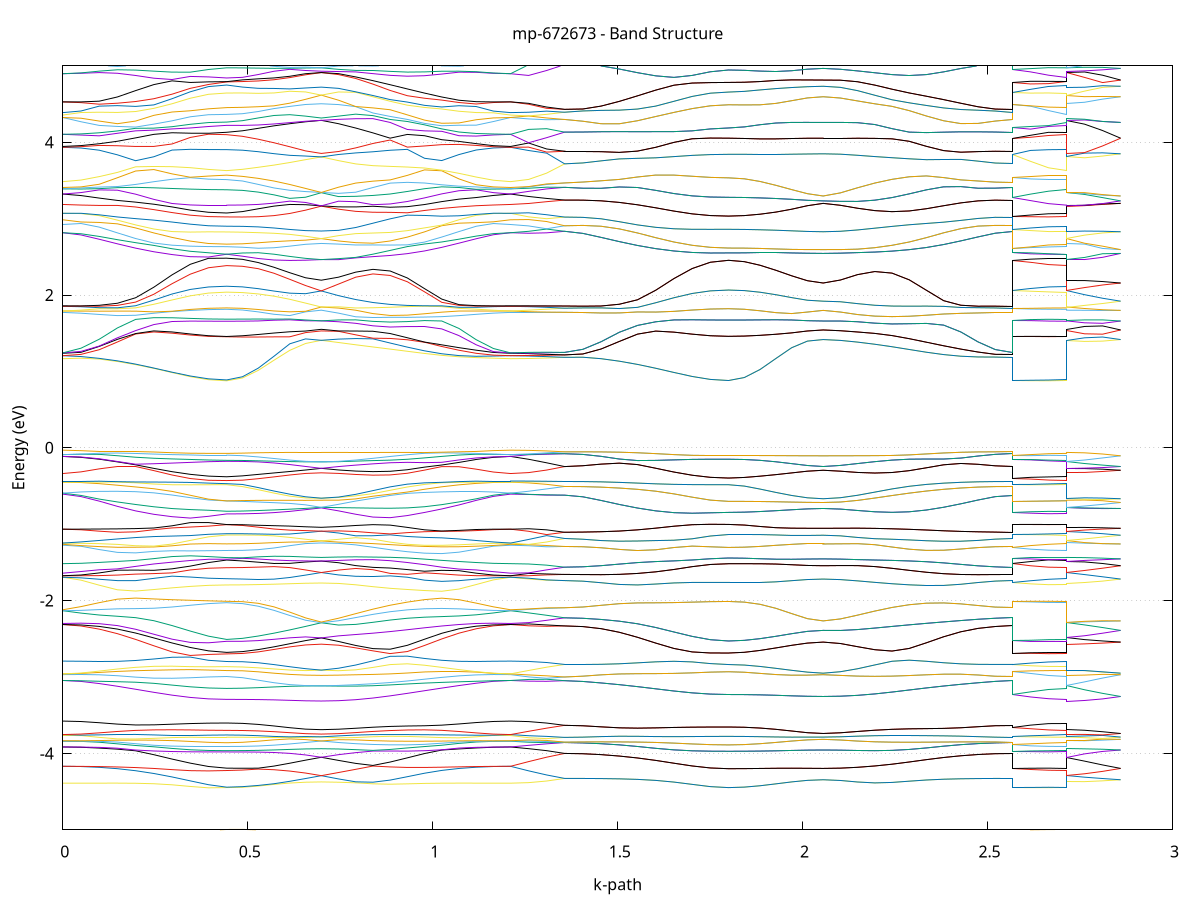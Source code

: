 set title 'mp-672673 - Band Structure'
set xlabel 'k-path'
set ylabel 'Energy (eV)'
set grid y
set yrange [-5:5]
set terminal png size 800,600
set output 'mp-672673_bands_gnuplot.png'
plot '-' using 1:2 with lines notitle, '-' using 1:2 with lines notitle, '-' using 1:2 with lines notitle, '-' using 1:2 with lines notitle, '-' using 1:2 with lines notitle, '-' using 1:2 with lines notitle, '-' using 1:2 with lines notitle, '-' using 1:2 with lines notitle, '-' using 1:2 with lines notitle, '-' using 1:2 with lines notitle, '-' using 1:2 with lines notitle, '-' using 1:2 with lines notitle, '-' using 1:2 with lines notitle, '-' using 1:2 with lines notitle, '-' using 1:2 with lines notitle, '-' using 1:2 with lines notitle, '-' using 1:2 with lines notitle, '-' using 1:2 with lines notitle, '-' using 1:2 with lines notitle, '-' using 1:2 with lines notitle, '-' using 1:2 with lines notitle, '-' using 1:2 with lines notitle, '-' using 1:2 with lines notitle, '-' using 1:2 with lines notitle, '-' using 1:2 with lines notitle, '-' using 1:2 with lines notitle, '-' using 1:2 with lines notitle, '-' using 1:2 with lines notitle, '-' using 1:2 with lines notitle, '-' using 1:2 with lines notitle, '-' using 1:2 with lines notitle, '-' using 1:2 with lines notitle, '-' using 1:2 with lines notitle, '-' using 1:2 with lines notitle, '-' using 1:2 with lines notitle, '-' using 1:2 with lines notitle, '-' using 1:2 with lines notitle, '-' using 1:2 with lines notitle, '-' using 1:2 with lines notitle, '-' using 1:2 with lines notitle, '-' using 1:2 with lines notitle, '-' using 1:2 with lines notitle, '-' using 1:2 with lines notitle, '-' using 1:2 with lines notitle, '-' using 1:2 with lines notitle, '-' using 1:2 with lines notitle, '-' using 1:2 with lines notitle, '-' using 1:2 with lines notitle, '-' using 1:2 with lines notitle, '-' using 1:2 with lines notitle, '-' using 1:2 with lines notitle, '-' using 1:2 with lines notitle, '-' using 1:2 with lines notitle, '-' using 1:2 with lines notitle, '-' using 1:2 with lines notitle, '-' using 1:2 with lines notitle, '-' using 1:2 with lines notitle, '-' using 1:2 with lines notitle, '-' using 1:2 with lines notitle, '-' using 1:2 with lines notitle, '-' using 1:2 with lines notitle, '-' using 1:2 with lines notitle, '-' using 1:2 with lines notitle, '-' using 1:2 with lines notitle, '-' using 1:2 with lines notitle, '-' using 1:2 with lines notitle, '-' using 1:2 with lines notitle, '-' using 1:2 with lines notitle, '-' using 1:2 with lines notitle, '-' using 1:2 with lines notitle, '-' using 1:2 with lines notitle, '-' using 1:2 with lines notitle, '-' using 1:2 with lines notitle, '-' using 1:2 with lines notitle, '-' using 1:2 with lines notitle, '-' using 1:2 with lines notitle, '-' using 1:2 with lines notitle, '-' using 1:2 with lines notitle, '-' using 1:2 with lines notitle, '-' using 1:2 with lines notitle, '-' using 1:2 with lines notitle, '-' using 1:2 with lines notitle, '-' using 1:2 with lines notitle, '-' using 1:2 with lines notitle, '-' using 1:2 with lines notitle, '-' using 1:2 with lines notitle, '-' using 1:2 with lines notitle, '-' using 1:2 with lines notitle, '-' using 1:2 with lines notitle, '-' using 1:2 with lines notitle, '-' using 1:2 with lines notitle, '-' using 1:2 with lines notitle, '-' using 1:2 with lines notitle, '-' using 1:2 with lines notitle, '-' using 1:2 with lines notitle, '-' using 1:2 with lines notitle, '-' using 1:2 with lines notitle, '-' using 1:2 with lines notitle, '-' using 1:2 with lines notitle, '-' using 1:2 with lines notitle, '-' using 1:2 with lines notitle, '-' using 1:2 with lines notitle, '-' using 1:2 with lines notitle, '-' using 1:2 with lines notitle, '-' using 1:2 with lines notitle, '-' using 1:2 with lines notitle, '-' using 1:2 with lines notitle, '-' using 1:2 with lines notitle, '-' using 1:2 with lines notitle, '-' using 1:2 with lines notitle, '-' using 1:2 with lines notitle, '-' using 1:2 with lines notitle, '-' using 1:2 with lines notitle, '-' using 1:2 with lines notitle, '-' using 1:2 with lines notitle, '-' using 1:2 with lines notitle, '-' using 1:2 with lines notitle, '-' using 1:2 with lines notitle, '-' using 1:2 with lines notitle, '-' using 1:2 with lines notitle, '-' using 1:2 with lines notitle, '-' using 1:2 with lines notitle, '-' using 1:2 with lines notitle, '-' using 1:2 with lines notitle, '-' using 1:2 with lines notitle, '-' using 1:2 with lines notitle, '-' using 1:2 with lines notitle, '-' using 1:2 with lines notitle, '-' using 1:2 with lines notitle, '-' using 1:2 with lines notitle, '-' using 1:2 with lines notitle, '-' using 1:2 with lines notitle, '-' using 1:2 with lines notitle, '-' using 1:2 with lines notitle, '-' using 1:2 with lines notitle, '-' using 1:2 with lines notitle, '-' using 1:2 with lines notitle, '-' using 1:2 with lines notitle, '-' using 1:2 with lines notitle, '-' using 1:2 with lines notitle, '-' using 1:2 with lines notitle, '-' using 1:2 with lines notitle, '-' using 1:2 with lines notitle, '-' using 1:2 with lines notitle, '-' using 1:2 with lines notitle, '-' using 1:2 with lines notitle, '-' using 1:2 with lines notitle, '-' using 1:2 with lines notitle, '-' using 1:2 with lines notitle, '-' using 1:2 with lines notitle, '-' using 1:2 with lines notitle, '-' using 1:2 with lines notitle, '-' using 1:2 with lines notitle, '-' using 1:2 with lines notitle, '-' using 1:2 with lines notitle, '-' using 1:2 with lines notitle, '-' using 1:2 with lines notitle, '-' using 1:2 with lines notitle, '-' using 1:2 with lines notitle, '-' using 1:2 with lines notitle, '-' using 1:2 with lines notitle, '-' using 1:2 with lines notitle, '-' using 1:2 with lines notitle, '-' using 1:2 with lines notitle, '-' using 1:2 with lines notitle, '-' using 1:2 with lines notitle, '-' using 1:2 with lines notitle, '-' using 1:2 with lines notitle, '-' using 1:2 with lines notitle, '-' using 1:2 with lines notitle, '-' using 1:2 with lines notitle, '-' using 1:2 with lines notitle, '-' using 1:2 with lines notitle, '-' using 1:2 with lines notitle, '-' using 1:2 with lines notitle, '-' using 1:2 with lines notitle, '-' using 1:2 with lines notitle, '-' using 1:2 with lines notitle, '-' using 1:2 with lines notitle, '-' using 1:2 with lines notitle, '-' using 1:2 with lines notitle, '-' using 1:2 with lines notitle, '-' using 1:2 with lines notitle, '-' using 1:2 with lines notitle, '-' using 1:2 with lines notitle, '-' using 1:2 with lines notitle, '-' using 1:2 with lines notitle, '-' using 1:2 with lines notitle, '-' using 1:2 with lines notitle, '-' using 1:2 with lines notitle, '-' using 1:2 with lines notitle, '-' using 1:2 with lines notitle, '-' using 1:2 with lines notitle, '-' using 1:2 with lines notitle, '-' using 1:2 with lines notitle, '-' using 1:2 with lines notitle, '-' using 1:2 with lines notitle, '-' using 1:2 with lines notitle, '-' using 1:2 with lines notitle, '-' using 1:2 with lines notitle, '-' using 1:2 with lines notitle, '-' using 1:2 with lines notitle, '-' using 1:2 with lines notitle, '-' using 1:2 with lines notitle, '-' using 1:2 with lines notitle, '-' using 1:2 with lines notitle, '-' using 1:2 with lines notitle, '-' using 1:2 with lines notitle, '-' using 1:2 with lines notitle, '-' using 1:2 with lines notitle, '-' using 1:2 with lines notitle, '-' using 1:2 with lines notitle, '-' using 1:2 with lines notitle, '-' using 1:2 with lines notitle, '-' using 1:2 with lines notitle, '-' using 1:2 with lines notitle, '-' using 1:2 with lines notitle, '-' using 1:2 with lines notitle, '-' using 1:2 with lines notitle, '-' using 1:2 with lines notitle, '-' using 1:2 with lines notitle, '-' using 1:2 with lines notitle, '-' using 1:2 with lines notitle, '-' using 1:2 with lines notitle, '-' using 1:2 with lines notitle, '-' using 1:2 with lines notitle, '-' using 1:2 with lines notitle, '-' using 1:2 with lines notitle, '-' using 1:2 with lines notitle, '-' using 1:2 with lines notitle, '-' using 1:2 with lines notitle, '-' using 1:2 with lines notitle, '-' using 1:2 with lines notitle, '-' using 1:2 with lines notitle, '-' using 1:2 with lines notitle, '-' using 1:2 with lines notitle, '-' using 1:2 with lines notitle, '-' using 1:2 with lines notitle, '-' using 1:2 with lines notitle, '-' using 1:2 with lines notitle, '-' using 1:2 with lines notitle, '-' using 1:2 with lines notitle, '-' using 1:2 with lines notitle, '-' using 1:2 with lines notitle
0.000000 -14.826862
0.049232 -14.826662
0.098464 -14.826262
0.147696 -14.825562
0.196928 -14.824762
0.246160 -14.823862
0.295392 -14.823162
0.344624 -14.822562
0.393856 -14.822162
0.443088 -14.821962
0.443088 -14.821962
0.485724 -14.821862
0.528361 -14.821762
0.570997 -14.821462
0.613633 -14.821262
0.656269 -14.821062
0.698905 -14.820962
0.698905 -14.820962
0.745418 -14.821062
0.791930 -14.821362
0.838442 -14.821862
0.884954 -14.822462
0.931466 -14.823262
0.977979 -14.824062
1.024491 -14.824962
1.071003 -14.825662
1.117515 -14.826262
1.164027 -14.826662
1.210540 -14.826862
1.210540 -14.826862
1.259286 -14.826262
1.308033 -14.824762
1.356779 -14.822262
1.356779 -14.822262
1.406011 -14.822062
1.455243 -14.821662
1.504475 -14.820962
1.553707 -14.820162
1.602939 -14.819262
1.652171 -14.818462
1.701403 -14.817862
1.750635 -14.817462
1.799867 -14.817262
1.799867 -14.817262
1.842503 -14.817262
1.885140 -14.817062
1.927776 -14.816762
1.970412 -14.816462
2.013048 -14.816162
2.055684 -14.816062
2.055684 -14.816062
2.102197 -14.816262
2.148709 -14.816562
2.195221 -14.817062
2.241733 -14.817762
2.288245 -14.818562
2.334758 -14.819462
2.381270 -14.820262
2.427782 -14.821062
2.474294 -14.821662
2.520806 -14.822162
2.567319 -14.822262
2.567319 -14.817262
2.616065 -14.819862
2.664811 -14.821462
2.713558 -14.821962
2.713558 -14.820962
2.762304 -14.820362
2.811051 -14.818762
2.859797 -14.816062
e
0.000000 -14.809562
0.049232 -14.809462
0.098464 -14.809262
0.147696 -14.808962
0.196928 -14.808562
0.246160 -14.808062
0.295392 -14.807762
0.344624 -14.807462
0.393856 -14.807262
0.443088 -14.807162
0.443088 -14.807162
0.485724 -14.806962
0.528361 -14.806362
0.570997 -14.805562
0.613633 -14.804562
0.656269 -14.803562
0.698905 -14.802662
0.698905 -14.802662
0.745418 -14.803562
0.791930 -14.804462
0.838442 -14.805362
0.884954 -14.806262
0.931466 -14.807062
0.977979 -14.807862
1.024491 -14.808462
1.071003 -14.808962
1.117515 -14.809262
1.164027 -14.809462
1.210540 -14.809562
1.210540 -14.809562
1.259286 -14.814562
1.308033 -14.818862
1.356779 -14.822262
1.356779 -14.822262
1.406011 -14.822062
1.455243 -14.821662
1.504475 -14.820962
1.553707 -14.820162
1.602939 -14.819262
1.652171 -14.818462
1.701403 -14.817862
1.750635 -14.817462
1.799867 -14.817262
1.799867 -14.817262
1.842503 -14.817262
1.885140 -14.817062
1.927776 -14.816762
1.970412 -14.816462
2.013048 -14.816162
2.055684 -14.816062
2.055684 -14.816062
2.102197 -14.816262
2.148709 -14.816562
2.195221 -14.817062
2.241733 -14.817762
2.288245 -14.818562
2.334758 -14.819462
2.381270 -14.820262
2.427782 -14.821062
2.474294 -14.821662
2.520806 -14.822162
2.567319 -14.822262
2.567319 -14.817262
2.616065 -14.813862
2.664811 -14.809862
2.713558 -14.807162
2.713558 -14.802662
2.762304 -14.807862
2.811051 -14.812462
2.859797 -14.816062
e
0.000000 -14.809462
0.049232 -14.809162
0.098464 -14.808362
0.147696 -14.807062
0.196928 -14.805562
0.246160 -14.803862
0.295392 -14.802262
0.344624 -14.800962
0.393856 -14.800062
0.443088 -14.799762
0.443088 -14.799762
0.485724 -14.799862
0.528361 -14.800062
0.570997 -14.800562
0.613633 -14.801062
0.656269 -14.801762
0.698905 -14.802462
0.698905 -14.802462
0.745418 -14.801862
0.791930 -14.801562
0.838442 -14.801762
0.884954 -14.802362
0.931466 -14.803362
0.977979 -14.804662
1.024491 -14.806062
1.071003 -14.807362
1.117515 -14.808462
1.164027 -14.809262
1.210540 -14.809462
1.210540 -14.809462
1.259286 -14.803862
1.308033 -14.797762
1.356779 -14.791462
1.356779 -14.791462
1.406011 -14.791262
1.455243 -14.790562
1.504475 -14.789662
1.553707 -14.788462
1.602939 -14.787262
1.652171 -14.785962
1.701403 -14.784962
1.750635 -14.784362
1.799867 -14.784062
1.799867 -14.784062
1.842503 -14.784062
1.885140 -14.783962
1.927776 -14.783762
1.970412 -14.783662
2.013048 -14.783462
2.055684 -14.783362
2.055684 -14.783362
2.102197 -14.783462
2.148709 -14.783862
2.195221 -14.784462
2.241733 -14.785362
2.288245 -14.786362
2.334758 -14.787562
2.381270 -14.788762
2.427782 -14.789862
2.474294 -14.790662
2.520806 -14.791262
2.567319 -14.791462
2.567319 -14.784062
2.616065 -14.790562
2.664811 -14.796462
2.713558 -14.799762
2.713558 -14.802462
2.762304 -14.796562
2.811051 -14.790162
2.859797 -14.783362
e
0.000000 -14.772762
0.049232 -14.772562
0.098464 -14.772162
0.147696 -14.771462
0.196928 -14.770562
0.246160 -14.769662
0.295392 -14.768662
0.344624 -14.767962
0.393856 -14.767362
0.443088 -14.767262
0.443088 -14.767262
0.485724 -14.767062
0.528361 -14.766662
0.570997 -14.766062
0.613633 -14.765262
0.656269 -14.764462
0.698905 -14.763662
0.698905 -14.763662
0.745418 -14.764462
0.791930 -14.765362
0.838442 -14.766462
0.884954 -14.767562
0.931466 -14.768662
0.977979 -14.769762
1.024491 -14.770662
1.071003 -14.771562
1.117515 -14.772162
1.164027 -14.772562
1.210540 -14.772762
1.210540 -14.772762
1.259286 -14.778662
1.308033 -14.784962
1.356779 -14.791462
1.356779 -14.791462
1.406011 -14.791262
1.455243 -14.790562
1.504475 -14.789662
1.553707 -14.788462
1.602939 -14.787262
1.652171 -14.785962
1.701403 -14.784962
1.750635 -14.784362
1.799867 -14.784062
1.799867 -14.784062
1.842503 -14.784062
1.885140 -14.783962
1.927776 -14.783762
1.970412 -14.783662
2.013048 -14.783462
2.055684 -14.783362
2.055684 -14.783362
2.102197 -14.783462
2.148709 -14.783862
2.195221 -14.784462
2.241733 -14.785362
2.288245 -14.786362
2.334758 -14.787562
2.381270 -14.788762
2.427782 -14.789862
2.474294 -14.790662
2.520806 -14.791262
2.567319 -14.791462
2.567319 -14.784062
2.616065 -14.777562
2.664811 -14.771262
2.713558 -14.767262
2.713558 -14.763662
2.762304 -14.769862
2.811051 -14.776562
2.859797 -14.783362
e
0.000000 -14.772662
0.049232 -14.772262
0.098464 -14.771362
0.147696 -14.769862
0.196928 -14.768062
0.246160 -14.766162
0.295392 -14.764362
0.344624 -14.762862
0.393856 -14.761862
0.443088 -14.761462
0.443088 -14.761462
0.485724 -14.761562
0.528361 -14.761762
0.570997 -14.761962
0.613633 -14.762362
0.656269 -14.762862
0.698905 -14.763562
0.698905 -14.763562
0.745418 -14.762962
0.791930 -14.762762
0.838442 -14.763062
0.884954 -14.763962
0.931466 -14.765262
0.977979 -14.766862
1.024491 -14.768562
1.071003 -14.770162
1.117515 -14.771462
1.164027 -14.772362
1.210540 -14.772662
1.210540 -14.772662
1.259286 -14.767262
1.308033 -14.762562
1.356779 -14.758762
1.356779 -14.758762
1.406011 -14.758462
1.455243 -14.757762
1.504475 -14.756562
1.553707 -14.755062
1.602939 -14.753462
1.652171 -14.751962
1.701403 -14.750662
1.750635 -14.749862
1.799867 -14.749562
1.799867 -14.749562
1.842503 -14.749562
1.885140 -14.749462
1.927776 -14.749262
1.970412 -14.749062
2.013048 -14.748962
2.055684 -14.748862
2.055684 -14.748862
2.102197 -14.748962
2.148709 -14.749362
2.195221 -14.750062
2.241733 -14.751162
2.288245 -14.752462
2.334758 -14.753962
2.381270 -14.755462
2.427782 -14.756762
2.474294 -14.757862
2.520806 -14.758562
2.567319 -14.758762
2.567319 -14.749562
2.616065 -14.753462
2.664811 -14.758062
2.713558 -14.761462
2.713558 -14.763562
2.762304 -14.757862
2.811051 -14.752862
2.859797 -14.748862
e
0.000000 -14.753662
0.049232 -14.753362
0.098464 -14.752662
0.147696 -14.751462
0.196928 -14.749962
0.246160 -14.748362
0.295392 -14.746762
0.344624 -14.745462
0.393856 -14.744662
0.443088 -14.744362
0.443088 -14.744362
0.485724 -14.744262
0.528361 -14.744162
0.570997 -14.743962
0.613633 -14.743762
0.656269 -14.743562
0.698905 -14.743562
0.698905 -14.743562
0.745418 -14.743662
0.791930 -14.744062
0.838442 -14.744762
0.884954 -14.745862
0.931466 -14.747262
0.977979 -14.748762
1.024491 -14.750262
1.071003 -14.751662
1.117515 -14.752762
1.164027 -14.753462
1.210540 -14.753662
1.210540 -14.753662
1.259286 -14.754262
1.308033 -14.755962
1.356779 -14.758762
1.356779 -14.758762
1.406011 -14.758462
1.455243 -14.757762
1.504475 -14.756562
1.553707 -14.755062
1.602939 -14.753462
1.652171 -14.751962
1.701403 -14.750662
1.750635 -14.749862
1.799867 -14.749562
1.799867 -14.749562
1.842503 -14.749562
1.885140 -14.749462
1.927776 -14.749262
1.970412 -14.749062
2.013048 -14.748962
2.055684 -14.748862
2.055684 -14.748862
2.102197 -14.748962
2.148709 -14.749362
2.195221 -14.750062
2.241733 -14.751162
2.288245 -14.752462
2.334758 -14.753962
2.381270 -14.755462
2.427782 -14.756762
2.474294 -14.757862
2.520806 -14.758562
2.567319 -14.758762
2.567319 -14.749562
2.616065 -14.746662
2.664811 -14.744962
2.713558 -14.744362
2.713558 -14.743562
2.762304 -14.744162
2.811051 -14.745962
2.859797 -14.748862
e
0.000000 -14.606462
0.049232 -14.606562
0.098464 -14.606562
0.147696 -14.606662
0.196928 -14.606762
0.246160 -14.606862
0.295392 -14.606962
0.344624 -14.607062
0.393856 -14.607162
0.443088 -14.607162
0.443088 -14.607162
0.485724 -14.607162
0.528361 -14.607162
0.570997 -14.607162
0.613633 -14.607262
0.656269 -14.607262
0.698905 -14.607262
0.698905 -14.607262
0.745418 -14.607262
0.791930 -14.607162
0.838442 -14.607162
0.884954 -14.607062
0.931466 -14.606962
0.977979 -14.606862
1.024491 -14.606762
1.071003 -14.606662
1.117515 -14.606562
1.164027 -14.606562
1.210540 -14.606462
1.210540 -14.606462
1.259286 -14.606462
1.308033 -14.606362
1.356779 -14.606162
1.356779 -14.606162
1.406011 -14.606162
1.455243 -14.606262
1.504475 -14.606362
1.553707 -14.606462
1.602939 -14.606662
1.652171 -14.606762
1.701403 -14.606862
1.750635 -14.606962
1.799867 -14.606962
1.799867 -14.606962
1.842503 -14.606962
1.885140 -14.606962
1.927776 -14.607062
1.970412 -14.607062
2.013048 -14.607062
2.055684 -14.607062
2.055684 -14.607062
2.102197 -14.607062
2.148709 -14.607062
2.195221 -14.606962
2.241733 -14.606862
2.288245 -14.606762
2.334758 -14.606562
2.381270 -14.606462
2.427782 -14.606362
2.474294 -14.606262
2.520806 -14.606162
2.567319 -14.606162
2.567319 -14.606962
2.616065 -14.607062
2.664811 -14.607162
2.713558 -14.607162
2.713558 -14.607262
2.762304 -14.607262
2.811051 -14.607162
2.859797 -14.607062
e
0.000000 -14.605362
0.049232 -14.605362
0.098464 -14.605462
0.147696 -14.605662
0.196928 -14.605862
0.246160 -14.606062
0.295392 -14.606362
0.344624 -14.606562
0.393856 -14.606662
0.443088 -14.606662
0.443088 -14.606662
0.485724 -14.606662
0.528361 -14.606662
0.570997 -14.606662
0.613633 -14.606662
0.656269 -14.606662
0.698905 -14.606662
0.698905 -14.606662
0.745418 -14.606562
0.791930 -14.606562
0.838442 -14.606562
0.884954 -14.606462
0.931466 -14.606262
0.977979 -14.605962
1.024491 -14.605762
1.071003 -14.605562
1.117515 -14.605462
1.164027 -14.605362
1.210540 -14.605362
1.210540 -14.605362
1.259286 -14.605662
1.308033 -14.605962
1.356779 -14.606162
1.356779 -14.606162
1.406011 -14.606162
1.455243 -14.606262
1.504475 -14.606362
1.553707 -14.606462
1.602939 -14.606662
1.652171 -14.606762
1.701403 -14.606862
1.750635 -14.606962
1.799867 -14.606962
1.799867 -14.606962
1.842503 -14.606962
1.885140 -14.606962
1.927776 -14.607062
1.970412 -14.607062
2.013048 -14.607062
2.055684 -14.607062
2.055684 -14.607062
2.102197 -14.607062
2.148709 -14.607062
2.195221 -14.606962
2.241733 -14.606862
2.288245 -14.606762
2.334758 -14.606562
2.381270 -14.606462
2.427782 -14.606362
2.474294 -14.606262
2.520806 -14.606162
2.567319 -14.606162
2.567319 -14.606962
2.616065 -14.606862
2.664811 -14.606762
2.713558 -14.606662
2.713558 -14.606662
2.762304 -14.606762
2.811051 -14.606962
2.859797 -14.607062
e
0.000000 -14.605162
0.049232 -14.605162
0.098464 -14.605262
0.147696 -14.605462
0.196928 -14.605562
0.246160 -14.605762
0.295392 -14.605962
0.344624 -14.606062
0.393856 -14.606162
0.443088 -14.606162
0.443088 -14.606162
0.485724 -14.606162
0.528361 -14.606262
0.570997 -14.606262
0.613633 -14.606362
0.656269 -14.606462
0.698905 -14.606462
0.698905 -14.606462
0.745418 -14.606462
0.791930 -14.606362
0.838442 -14.606162
0.884954 -14.606062
0.931466 -14.605962
0.977979 -14.605762
1.024491 -14.605662
1.071003 -14.605462
1.117515 -14.605362
1.164027 -14.605262
1.210540 -14.605162
1.210540 -14.605162
1.259286 -14.604862
1.308033 -14.604362
1.356779 -14.603862
1.356779 -14.603862
1.406011 -14.603862
1.455243 -14.604062
1.504475 -14.604262
1.553707 -14.604562
1.602939 -14.604862
1.652171 -14.605162
1.701403 -14.605462
1.750635 -14.605662
1.799867 -14.605762
1.799867 -14.605762
1.842503 -14.605762
1.885140 -14.605762
1.927776 -14.605762
1.970412 -14.605662
2.013048 -14.605662
2.055684 -14.605762
2.055684 -14.605762
2.102197 -14.605762
2.148709 -14.605662
2.195221 -14.605562
2.241733 -14.605362
2.288245 -14.605062
2.334758 -14.604762
2.381270 -14.604462
2.427782 -14.604262
2.474294 -14.604062
2.520806 -14.603862
2.567319 -14.603862
2.567319 -14.605762
2.616065 -14.605962
2.664811 -14.606162
2.713558 -14.606162
2.713558 -14.606462
2.762304 -14.606262
2.811051 -14.606062
2.859797 -14.605762
e
0.000000 -14.601962
0.049232 -14.602062
0.098464 -14.602262
0.147696 -14.602662
0.196928 -14.603162
0.246160 -14.603762
0.295392 -14.604362
0.344624 -14.604762
0.393856 -14.605162
0.443088 -14.605262
0.443088 -14.605262
0.485724 -14.605262
0.528361 -14.605162
0.570997 -14.605062
0.613633 -14.604862
0.656269 -14.604762
0.698905 -14.604562
0.698905 -14.604562
0.745418 -14.604762
0.791930 -14.604862
0.838442 -14.604762
0.884954 -14.604462
0.931466 -14.604062
0.977979 -14.603562
1.024491 -14.603062
1.071003 -14.602662
1.117515 -14.602262
1.164027 -14.602062
1.210540 -14.601962
1.210540 -14.601962
1.259286 -14.602662
1.308033 -14.603262
1.356779 -14.603862
1.356779 -14.603862
1.406011 -14.603862
1.455243 -14.604062
1.504475 -14.604262
1.553707 -14.604562
1.602939 -14.604862
1.652171 -14.605162
1.701403 -14.605462
1.750635 -14.605662
1.799867 -14.605762
1.799867 -14.605762
1.842503 -14.605762
1.885140 -14.605762
1.927776 -14.605762
1.970412 -14.605662
2.013048 -14.605662
2.055684 -14.605762
2.055684 -14.605762
2.102197 -14.605762
2.148709 -14.605662
2.195221 -14.605562
2.241733 -14.605362
2.288245 -14.605062
2.334758 -14.604762
2.381270 -14.604462
2.427782 -14.604262
2.474294 -14.604062
2.520806 -14.603862
2.567319 -14.603862
2.567319 -14.605762
2.616065 -14.605562
2.664811 -14.605362
2.713558 -14.605262
2.713558 -14.604562
2.762304 -14.604962
2.811051 -14.605362
2.859797 -14.605762
e
0.000000 -14.601862
0.049232 -14.601962
0.098464 -14.602162
0.147696 -14.602262
0.196928 -14.602562
0.246160 -14.602762
0.295392 -14.602962
0.344624 -14.603162
0.393856 -14.603262
0.443088 -14.603362
0.443088 -14.603362
0.485724 -14.603362
0.528361 -14.603562
0.570997 -14.603762
0.613633 -14.604062
0.656269 -14.604262
0.698905 -14.604462
0.698905 -14.604462
0.745418 -14.604262
0.791930 -14.603962
0.838442 -14.603662
0.884954 -14.603262
0.931466 -14.602962
0.977979 -14.602662
1.024491 -14.602462
1.071003 -14.602262
1.117515 -14.602062
1.164027 -14.601962
1.210540 -14.601862
1.210540 -14.601862
1.259286 -14.601262
1.308033 -14.600562
1.356779 -14.599862
1.356779 -14.599862
1.406011 -14.599962
1.455243 -14.600162
1.504475 -14.600562
1.553707 -14.600962
1.602939 -14.601462
1.652171 -14.601962
1.701403 -14.602262
1.750635 -14.602462
1.799867 -14.602562
1.799867 -14.602562
1.842503 -14.602662
1.885140 -14.602762
1.927776 -14.602862
1.970412 -14.602962
2.013048 -14.603062
2.055684 -14.603162
2.055684 -14.603162
2.102197 -14.603062
2.148709 -14.602862
2.195221 -14.602662
2.241733 -14.602262
2.288245 -14.601762
2.334758 -14.601362
2.381270 -14.600862
2.427782 -14.600462
2.474294 -14.600162
2.520806 -14.599962
2.567319 -14.599862
2.567319 -14.602562
2.616065 -14.602962
2.664811 -14.603262
2.713558 -14.603362
2.713558 -14.604462
2.762304 -14.604062
2.811051 -14.603562
2.859797 -14.603162
e
0.000000 -14.598862
0.049232 -14.598962
0.098464 -14.599262
0.147696 -14.599662
0.196928 -14.600162
0.246160 -14.600662
0.295392 -14.601162
0.344624 -14.601562
0.393856 -14.601862
0.443088 -14.601962
0.443088 -14.601962
0.485724 -14.601962
0.528361 -14.602062
0.570997 -14.602162
0.613633 -14.602362
0.656269 -14.602362
0.698905 -14.602462
0.698905 -14.602462
0.745418 -14.602362
0.791930 -14.602262
0.838442 -14.601962
0.884954 -14.601562
0.931466 -14.601062
0.977979 -14.600562
1.024491 -14.599962
1.071003 -14.599562
1.117515 -14.599162
1.164027 -14.598962
1.210540 -14.598862
1.210540 -14.598862
1.259286 -14.598962
1.308033 -14.599362
1.356779 -14.599862
1.356779 -14.599862
1.406011 -14.599962
1.455243 -14.600162
1.504475 -14.600562
1.553707 -14.600962
1.602939 -14.601462
1.652171 -14.601962
1.701403 -14.602262
1.750635 -14.602462
1.799867 -14.602562
1.799867 -14.602562
1.842503 -14.602662
1.885140 -14.602762
1.927776 -14.602862
1.970412 -14.602962
2.013048 -14.603062
2.055684 -14.603162
2.055684 -14.603162
2.102197 -14.603062
2.148709 -14.602862
2.195221 -14.602662
2.241733 -14.602262
2.288245 -14.601762
2.334758 -14.601362
2.381270 -14.600862
2.427782 -14.600462
2.474294 -14.600162
2.520806 -14.599962
2.567319 -14.599862
2.567319 -14.602562
2.616065 -14.602262
2.664811 -14.602062
2.713558 -14.601962
2.713558 -14.602462
2.762304 -14.602562
2.811051 -14.602762
2.859797 -14.603162
e
0.000000 -14.484862
0.049232 -14.484862
0.098464 -14.484862
0.147696 -14.484862
0.196928 -14.484962
0.246160 -14.484962
0.295392 -14.485062
0.344624 -14.485062
0.393856 -14.485062
0.443088 -14.485062
0.443088 -14.485062
0.485724 -14.485062
0.528361 -14.485162
0.570997 -14.485162
0.613633 -14.485162
0.656269 -14.485162
0.698905 -14.485162
0.698905 -14.485162
0.745418 -14.485162
0.791930 -14.485162
0.838442 -14.485062
0.884954 -14.485062
0.931466 -14.485062
0.977979 -14.484962
1.024491 -14.484962
1.071003 -14.484862
1.117515 -14.484862
1.164027 -14.484862
1.210540 -14.484862
1.210540 -14.484862
1.259286 -14.484762
1.308033 -14.484562
1.356779 -14.484262
1.356779 -14.484262
1.406011 -14.484262
1.455243 -14.484262
1.504475 -14.484362
1.553707 -14.484362
1.602939 -14.484462
1.652171 -14.484562
1.701403 -14.484562
1.750635 -14.484662
1.799867 -14.484662
1.799867 -14.484662
1.842503 -14.484662
1.885140 -14.484662
1.927776 -14.484662
1.970412 -14.484662
2.013048 -14.484662
2.055684 -14.484662
2.055684 -14.484662
2.102197 -14.484662
2.148709 -14.484662
2.195221 -14.484562
2.241733 -14.484562
2.288245 -14.484462
2.334758 -14.484462
2.381270 -14.484362
2.427782 -14.484262
2.474294 -14.484262
2.520806 -14.484262
2.567319 -14.484262
2.567319 -14.484662
2.616065 -14.484962
2.664811 -14.485062
2.713558 -14.485062
2.713558 -14.485162
2.762304 -14.485062
2.811051 -14.484962
2.859797 -14.484662
e
0.000000 -14.481362
0.049232 -14.481362
0.098464 -14.481462
0.147696 -14.481562
0.196928 -14.481762
0.246160 -14.481962
0.295392 -14.482162
0.344624 -14.482262
0.393856 -14.482362
0.443088 -14.482362
0.443088 -14.482362
0.485724 -14.482362
0.528361 -14.482362
0.570997 -14.482262
0.613633 -14.482262
0.656269 -14.482162
0.698905 -14.482062
0.698905 -14.482062
0.745418 -14.482162
0.791930 -14.482162
0.838442 -14.482162
0.884954 -14.482162
0.931466 -14.481962
0.977979 -14.481862
1.024491 -14.481662
1.071003 -14.481562
1.117515 -14.481462
1.164027 -14.481362
1.210540 -14.481362
1.210540 -14.481362
1.259286 -14.482662
1.308033 -14.483562
1.356779 -14.484262
1.356779 -14.484262
1.406011 -14.484262
1.455243 -14.484262
1.504475 -14.484362
1.553707 -14.484362
1.602939 -14.484462
1.652171 -14.484562
1.701403 -14.484562
1.750635 -14.484662
1.799867 -14.484662
1.799867 -14.484662
1.842503 -14.484662
1.885140 -14.484662
1.927776 -14.484662
1.970412 -14.484662
2.013048 -14.484662
2.055684 -14.484662
2.055684 -14.484662
2.102197 -14.484662
2.148709 -14.484662
2.195221 -14.484562
2.241733 -14.484562
2.288245 -14.484462
2.334758 -14.484462
2.381270 -14.484362
2.427782 -14.484262
2.474294 -14.484262
2.520806 -14.484262
2.567319 -14.484262
2.567319 -14.484662
2.616065 -14.484062
2.664811 -14.483262
2.713558 -14.482362
2.713558 -14.482062
2.762304 -14.483262
2.811051 -14.484162
2.859797 -14.484662
e
0.000000 -14.481262
0.049232 -14.481262
0.098464 -14.481362
0.147696 -14.481362
0.196928 -14.481462
0.246160 -14.481462
0.295392 -14.481562
0.344624 -14.481562
0.393856 -14.481562
0.443088 -14.481662
0.443088 -14.481662
0.485724 -14.481662
0.528361 -14.481662
0.570997 -14.481762
0.613633 -14.481862
0.656269 -14.481962
0.698905 -14.482062
0.698905 -14.482062
0.745418 -14.481962
0.791930 -14.481862
0.838442 -14.481762
0.884954 -14.481662
0.931466 -14.481562
0.977979 -14.481462
1.024491 -14.481462
1.071003 -14.481362
1.117515 -14.481362
1.164027 -14.481262
1.210540 -14.481262
1.210540 -14.481262
1.259286 -14.479662
1.308033 -14.477662
1.356779 -14.475362
1.356779 -14.475362
1.406011 -14.475462
1.455243 -14.475462
1.504475 -14.475662
1.553707 -14.475762
1.602939 -14.475962
1.652171 -14.476062
1.701403 -14.476162
1.750635 -14.476262
1.799867 -14.476362
1.799867 -14.476362
1.842503 -14.476362
1.885140 -14.476362
1.927776 -14.476362
1.970412 -14.476362
2.013048 -14.476362
2.055684 -14.476362
2.055684 -14.476362
2.102197 -14.476362
2.148709 -14.476362
2.195221 -14.476262
2.241733 -14.476162
2.288245 -14.476062
2.334758 -14.475862
2.381270 -14.475762
2.427782 -14.475562
2.474294 -14.475462
2.520806 -14.475462
2.567319 -14.475362
2.567319 -14.476362
2.616065 -14.478462
2.664811 -14.480362
2.713558 -14.481662
2.713558 -14.482062
2.762304 -14.480462
2.811051 -14.478562
2.859797 -14.476362
e
0.000000 -14.468062
0.049232 -14.468062
0.098464 -14.468162
0.147696 -14.468262
0.196928 -14.468562
0.246160 -14.468762
0.295392 -14.469062
0.344624 -14.469262
0.393856 -14.469462
0.443088 -14.469462
0.443088 -14.469462
0.485724 -14.469462
0.528361 -14.469362
0.570997 -14.469362
0.613633 -14.469262
0.656269 -14.469162
0.698905 -14.469162
0.698905 -14.469162
0.745418 -14.469162
0.791930 -14.469162
0.838442 -14.469162
0.884954 -14.469062
0.931466 -14.468862
0.977979 -14.468662
1.024491 -14.468462
1.071003 -14.468262
1.117515 -14.468162
1.164027 -14.468062
1.210540 -14.468062
1.210540 -14.468062
1.259286 -14.470462
1.308033 -14.472962
1.356779 -14.475362
1.356779 -14.475362
1.406011 -14.475462
1.455243 -14.475462
1.504475 -14.475662
1.553707 -14.475762
1.602939 -14.475962
1.652171 -14.476062
1.701403 -14.476162
1.750635 -14.476262
1.799867 -14.476362
1.799867 -14.476362
1.842503 -14.476362
1.885140 -14.476362
1.927776 -14.476362
1.970412 -14.476362
2.013048 -14.476362
2.055684 -14.476362
2.055684 -14.476362
2.102197 -14.476362
2.148709 -14.476362
2.195221 -14.476262
2.241733 -14.476162
2.288245 -14.476062
2.334758 -14.475862
2.381270 -14.475762
2.427782 -14.475562
2.474294 -14.475462
2.520806 -14.475462
2.567319 -14.475362
2.567319 -14.476362
2.616065 -14.473962
2.664811 -14.471462
2.713558 -14.469462
2.713558 -14.469162
2.762304 -14.471562
2.811051 -14.474062
2.859797 -14.476362
e
0.000000 -14.467962
0.049232 -14.467962
0.098464 -14.468062
0.147696 -14.468162
0.196928 -14.468262
0.246160 -14.468262
0.295392 -14.468362
0.344624 -14.468462
0.393856 -14.468462
0.443088 -14.468462
0.443088 -14.468462
0.485724 -14.468462
0.528361 -14.468562
0.570997 -14.468662
0.613633 -14.468862
0.656269 -14.468962
0.698905 -14.468962
0.698905 -14.468962
0.745418 -14.468962
0.791930 -14.468862
0.838442 -14.468662
0.884954 -14.468562
0.931466 -14.468462
0.977979 -14.468262
1.024491 -14.468162
1.071003 -14.468162
1.117515 -14.468062
1.164027 -14.467962
1.210540 -14.467962
1.210540 -14.467962
1.259286 -14.465662
1.308033 -14.463562
1.356779 -14.461762
1.356779 -14.461762
1.406011 -14.461862
1.455243 -14.461862
1.504475 -14.461962
1.553707 -14.462162
1.602939 -14.462262
1.652171 -14.462462
1.701403 -14.462562
1.750635 -14.462662
1.799867 -14.462662
1.799867 -14.462662
1.842503 -14.462662
1.885140 -14.462662
1.927776 -14.462762
1.970412 -14.462762
2.013048 -14.462762
2.055684 -14.462762
2.055684 -14.462762
2.102197 -14.462762
2.148709 -14.462762
2.195221 -14.462662
2.241733 -14.462562
2.288245 -14.462362
2.334758 -14.462262
2.381270 -14.462162
2.427782 -14.461962
2.474294 -14.461862
2.520806 -14.461862
2.567319 -14.461762
2.567319 -14.462662
2.616065 -14.464462
2.664811 -14.466562
2.713558 -14.468462
2.713558 -14.468962
2.762304 -14.466762
2.811051 -14.464562
2.859797 -14.462762
e
0.000000 -14.459362
0.049232 -14.459362
0.098464 -14.459462
0.147696 -14.459562
0.196928 -14.459662
0.246160 -14.459762
0.295392 -14.459862
0.344624 -14.459962
0.393856 -14.460062
0.443088 -14.460062
0.443088 -14.460062
0.485724 -14.460062
0.528361 -14.460162
0.570997 -14.460162
0.613633 -14.460162
0.656269 -14.460162
0.698905 -14.460162
0.698905 -14.460162
0.745418 -14.460162
0.791930 -14.460162
0.838442 -14.460062
0.884954 -14.459962
0.931466 -14.459862
0.977979 -14.459762
1.024491 -14.459662
1.071003 -14.459562
1.117515 -14.459462
1.164027 -14.459362
1.210540 -14.459362
1.210540 -14.459362
1.259286 -14.459662
1.308033 -14.460462
1.356779 -14.461762
1.356779 -14.461762
1.406011 -14.461862
1.455243 -14.461862
1.504475 -14.461962
1.553707 -14.462162
1.602939 -14.462262
1.652171 -14.462462
1.701403 -14.462562
1.750635 -14.462662
1.799867 -14.462662
1.799867 -14.462662
1.842503 -14.462662
1.885140 -14.462662
1.927776 -14.462762
1.970412 -14.462762
2.013048 -14.462762
2.055684 -14.462762
2.055684 -14.462762
2.102197 -14.462762
2.148709 -14.462762
2.195221 -14.462662
2.241733 -14.462562
2.288245 -14.462362
2.334758 -14.462262
2.381270 -14.462062
2.427782 -14.461962
2.474294 -14.461862
2.520806 -14.461862
2.567319 -14.461762
2.567319 -14.462662
2.616065 -14.461262
2.664811 -14.460362
2.713558 -14.460062
2.713558 -14.460162
2.762304 -14.460462
2.811051 -14.461362
2.859797 -14.462762
e
0.000000 -14.446462
0.049232 -14.446562
0.098464 -14.446662
0.147696 -14.446762
0.196928 -14.447062
0.246160 -14.447262
0.295392 -14.447462
0.344624 -14.447662
0.393856 -14.447762
0.443088 -14.447762
0.443088 -14.447762
0.485724 -14.447762
0.528361 -14.447762
0.570997 -14.447862
0.613633 -14.447862
0.656269 -14.447862
0.698905 -14.447962
0.698905 -14.447962
0.745418 -14.447862
0.791930 -14.447862
0.838442 -14.447762
0.884954 -14.447562
0.931466 -14.447362
0.977979 -14.447162
1.024491 -14.446962
1.071003 -14.446762
1.117515 -14.446662
1.164027 -14.446562
1.210540 -14.446462
1.210540 -14.446462
1.259286 -14.446362
1.308033 -14.445962
1.356779 -14.445362
1.356779 -14.445362
1.406011 -14.445462
1.455243 -14.445562
1.504475 -14.445662
1.553707 -14.445862
1.602939 -14.446062
1.652171 -14.446262
1.701403 -14.446462
1.750635 -14.446562
1.799867 -14.446562
1.799867 -14.446562
1.842503 -14.446562
1.885140 -14.446562
1.927776 -14.446562
1.970412 -14.446662
2.013048 -14.446662
2.055684 -14.446662
2.055684 -14.446662
2.102197 -14.446662
2.148709 -14.446562
2.195221 -14.446462
2.241733 -14.446362
2.288245 -14.446162
2.334758 -14.446062
2.381270 -14.445862
2.427782 -14.445662
2.474294 -14.445462
2.520806 -14.445462
2.567319 -14.445362
2.567319 -14.446562
2.616065 -14.447262
2.664811 -14.447662
2.713558 -14.447762
2.713558 -14.447962
2.762304 -14.447762
2.811051 -14.447362
2.859797 -14.446662
e
0.000000 -14.442662
0.049232 -14.442662
0.098464 -14.442762
0.147696 -14.442862
0.196928 -14.443062
0.246160 -14.443362
0.295392 -14.443562
0.344624 -14.443762
0.393856 -14.443862
0.443088 -14.443862
0.443088 -14.443862
0.485724 -14.443862
0.528361 -14.443862
0.570997 -14.443862
0.613633 -14.443762
0.656269 -14.443662
0.698905 -14.443762
0.698905 -14.443762
0.745418 -14.443762
0.791930 -14.443762
0.838442 -14.443762
0.884954 -14.443662
0.931466 -14.443462
0.977979 -14.443362
1.024491 -14.443162
1.071003 -14.442962
1.117515 -14.442762
1.164027 -14.442762
1.210540 -14.442662
1.210540 -14.442662
1.259286 -14.443662
1.308033 -14.444562
1.356779 -14.445362
1.356779 -14.445362
1.406011 -14.445462
1.455243 -14.445562
1.504475 -14.445662
1.553707 -14.445862
1.602939 -14.446062
1.652171 -14.446262
1.701403 -14.446462
1.750635 -14.446562
1.799867 -14.446562
1.799867 -14.446562
1.842503 -14.446562
1.885140 -14.446562
1.927776 -14.446562
1.970412 -14.446662
2.013048 -14.446662
2.055684 -14.446662
2.055684 -14.446662
2.102197 -14.446662
2.148709 -14.446562
2.195221 -14.446462
2.241733 -14.446362
2.288245 -14.446162
2.334758 -14.446062
2.381270 -14.445862
2.427782 -14.445662
2.474294 -14.445462
2.520806 -14.445462
2.567319 -14.445362
2.567319 -14.446562
2.616065 -14.445662
2.664811 -14.444762
2.713558 -14.443862
2.713558 -14.443762
2.762304 -14.444762
2.811051 -14.445762
2.859797 -14.446662
e
0.000000 -14.442562
0.049232 -14.442562
0.098464 -14.442662
0.147696 -14.442762
0.196928 -14.442862
0.246160 -14.442962
0.295392 -14.443062
0.344624 -14.443162
0.393856 -14.443162
0.443088 -14.443162
0.443088 -14.443162
0.485724 -14.443262
0.528361 -14.443262
0.570997 -14.443362
0.613633 -14.443462
0.656269 -14.443662
0.698905 -14.443562
0.698905 -14.443562
0.745418 -14.443562
0.791930 -14.443462
0.838442 -14.443262
0.884954 -14.443162
0.931466 -14.443062
0.977979 -14.442962
1.024491 -14.442862
1.071003 -14.442762
1.117515 -14.442662
1.164027 -14.442562
1.210540 -14.442562
1.210540 -14.442562
1.259286 -14.441462
1.308033 -14.440262
1.356779 -14.439062
1.356779 -14.439062
1.406011 -14.439062
1.455243 -14.439162
1.504475 -14.439262
1.553707 -14.439362
1.602939 -14.439562
1.652171 -14.439662
1.701403 -14.439762
1.750635 -14.439862
1.799867 -14.439862
1.799867 -14.439862
1.842503 -14.439862
1.885140 -14.439862
1.927776 -14.439862
1.970412 -14.439862
2.013048 -14.439962
2.055684 -14.439962
2.055684 -14.439962
2.102197 -14.439962
2.148709 -14.439862
2.195221 -14.439862
2.241733 -14.439762
2.288245 -14.439562
2.334758 -14.439462
2.381270 -14.439362
2.427782 -14.439262
2.474294 -14.439162
2.520806 -14.439062
2.567319 -14.439062
2.567319 -14.439862
2.616065 -14.441062
2.664811 -14.442262
2.713558 -14.443162
2.713558 -14.443562
2.762304 -14.442462
2.811051 -14.441162
2.859797 -14.439962
e
0.000000 -14.435962
0.049232 -14.435962
0.098464 -14.435962
0.147696 -14.436062
0.196928 -14.436262
0.246160 -14.436462
0.295392 -14.436562
0.344624 -14.436762
0.393856 -14.436862
0.443088 -14.436862
0.443088 -14.436862
0.485724 -14.436862
0.528361 -14.436862
0.570997 -14.436762
0.613633 -14.436762
0.656269 -14.436662
0.698905 -14.436762
0.698905 -14.436762
0.745418 -14.436762
0.791930 -14.436762
0.838442 -14.436762
0.884954 -14.436662
0.931466 -14.436562
0.977979 -14.436362
1.024491 -14.436262
1.071003 -14.436062
1.117515 -14.435962
1.164027 -14.435962
1.210540 -14.435962
1.210540 -14.435962
1.259286 -14.436762
1.308033 -14.437862
1.356779 -14.439062
1.356779 -14.439062
1.406011 -14.439062
1.455243 -14.439162
1.504475 -14.439262
1.553707 -14.439362
1.602939 -14.439562
1.652171 -14.439662
1.701403 -14.439762
1.750635 -14.439862
1.799867 -14.439862
1.799867 -14.439862
1.842503 -14.439862
1.885140 -14.439862
1.927776 -14.439862
1.970412 -14.439862
2.013048 -14.439962
2.055684 -14.439962
2.055684 -14.439962
2.102197 -14.439962
2.148709 -14.439862
2.195221 -14.439862
2.241733 -14.439762
2.288245 -14.439562
2.334758 -14.439462
2.381270 -14.439362
2.427782 -14.439262
2.474294 -14.439162
2.520806 -14.439062
2.567319 -14.439062
2.567319 -14.439862
2.616065 -14.438662
2.664811 -14.437562
2.713558 -14.436862
2.713558 -14.436762
2.762304 -14.437662
2.811051 -14.438762
2.859797 -14.439962
e
0.000000 -14.435762
0.049232 -14.435762
0.098464 -14.435862
0.147696 -14.436062
0.196928 -14.436062
0.246160 -14.436162
0.295392 -14.436162
0.344624 -14.436262
0.393856 -14.436262
0.443088 -14.436262
0.443088 -14.436262
0.485724 -14.436262
0.528361 -14.436362
0.570997 -14.436462
0.613633 -14.436562
0.656269 -14.436662
0.698905 -14.436562
0.698905 -14.436562
0.745418 -14.436562
0.791930 -14.436462
0.838442 -14.436362
0.884954 -14.436262
0.931466 -14.436162
0.977979 -14.436162
1.024491 -14.436062
1.071003 -14.435962
1.117515 -14.435862
1.164027 -14.435762
1.210540 -14.435762
1.210540 -14.435762
1.259286 -14.435062
1.308033 -14.434562
1.356779 -14.434262
1.356779 -14.434262
1.406011 -14.434262
1.455243 -14.434362
1.504475 -14.434462
1.553707 -14.434562
1.602939 -14.434762
1.652171 -14.434862
1.701403 -14.434962
1.750635 -14.434962
1.799867 -14.435062
1.799867 -14.435062
1.842503 -14.435062
1.885140 -14.435062
1.927776 -14.435062
1.970412 -14.435162
2.013048 -14.435162
2.055684 -14.435162
2.055684 -14.435162
2.102197 -14.435162
2.148709 -14.435062
2.195221 -14.435062
2.241733 -14.434962
2.288245 -14.434862
2.334758 -14.434662
2.381270 -14.434562
2.427782 -14.434462
2.474294 -14.434362
2.520806 -14.434262
2.567319 -14.434262
2.567319 -14.435062
2.616065 -14.435262
2.664811 -14.435762
2.713558 -14.436262
2.713558 -14.436562
2.762304 -14.435962
2.811051 -14.435362
2.859797 -14.435162
e
0.000000 -14.434262
0.049232 -14.434262
0.098464 -14.434262
0.147696 -14.434462
0.196928 -14.434562
0.246160 -14.434662
0.295392 -14.434762
0.344624 -14.434862
0.393856 -14.434962
0.443088 -14.434962
0.443088 -14.434962
0.485724 -14.434962
0.528361 -14.435062
0.570997 -14.435062
0.613633 -14.435062
0.656269 -14.435062
0.698905 -14.435162
0.698905 -14.435162
0.745418 -14.435062
0.791930 -14.435062
0.838442 -14.434962
0.884954 -14.434862
0.931466 -14.434762
0.977979 -14.434662
1.024491 -14.434562
1.071003 -14.434362
1.117515 -14.434262
1.164027 -14.434262
1.210540 -14.434262
1.210540 -14.434262
1.259286 -14.434162
1.308033 -14.434162
1.356779 -14.434262
1.356779 -14.434262
1.406011 -14.434262
1.455243 -14.434362
1.504475 -14.434462
1.553707 -14.434562
1.602939 -14.434762
1.652171 -14.434862
1.701403 -14.434962
1.750635 -14.434962
1.799867 -14.435062
1.799867 -14.435062
1.842503 -14.435062
1.885140 -14.435062
1.927776 -14.435062
1.970412 -14.435162
2.013048 -14.435162
2.055684 -14.435162
2.055684 -14.435162
2.102197 -14.435162
2.148709 -14.435062
2.195221 -14.435062
2.241733 -14.434962
2.288245 -14.434862
2.334758 -14.434662
2.381270 -14.434562
2.427782 -14.434462
2.474294 -14.434362
2.520806 -14.434262
2.567319 -14.434262
2.567319 -14.435062
2.616065 -14.434962
2.664811 -14.434962
2.713558 -14.434962
2.713558 -14.435162
2.762304 -14.435062
2.811051 -14.435062
2.859797 -14.435162
e
0.000000 -14.428562
0.049232 -14.428562
0.098464 -14.428562
0.147696 -14.428562
0.196928 -14.428562
0.246160 -14.428562
0.295392 -14.428462
0.344624 -14.428462
0.393856 -14.428462
0.443088 -14.428462
0.443088 -14.428462
0.485724 -14.428462
0.528361 -14.428462
0.570997 -14.428462
0.613633 -14.428462
0.656269 -14.428462
0.698905 -14.428462
0.698905 -14.428462
0.745418 -14.428462
0.791930 -14.428462
0.838442 -14.428462
0.884954 -14.428462
0.931466 -14.428562
0.977979 -14.428562
1.024491 -14.428562
1.071003 -14.428562
1.117515 -14.428562
1.164027 -14.428562
1.210540 -14.428562
1.210540 -14.428562
1.259286 -14.428562
1.308033 -14.428462
1.356779 -14.428262
1.356779 -14.428262
1.406011 -14.428262
1.455243 -14.428262
1.504475 -14.428262
1.553707 -14.428262
1.602939 -14.428262
1.652171 -14.428162
1.701403 -14.428162
1.750635 -14.428162
1.799867 -14.428162
1.799867 -14.428162
1.842503 -14.428162
1.885140 -14.428162
1.927776 -14.428162
1.970412 -14.428162
2.013048 -14.428162
2.055684 -14.428162
2.055684 -14.428162
2.102197 -14.428162
2.148709 -14.428162
2.195221 -14.428162
2.241733 -14.428162
2.288245 -14.428162
2.334758 -14.428262
2.381270 -14.428262
2.427782 -14.428262
2.474294 -14.428262
2.520806 -14.428262
2.567319 -14.428262
2.567319 -14.428162
2.616065 -14.428362
2.664811 -14.428462
2.713558 -14.428462
2.713558 -14.428462
2.762304 -14.428462
2.811051 -14.428362
2.859797 -14.428162
e
0.000000 -14.426862
0.049232 -14.426962
0.098464 -14.426962
0.147696 -14.426962
0.196928 -14.426962
0.246160 -14.426962
0.295392 -14.426962
0.344624 -14.426962
0.393856 -14.426962
0.443088 -14.426962
0.443088 -14.426962
0.485724 -14.426962
0.528361 -14.426962
0.570997 -14.426962
0.613633 -14.426962
0.656269 -14.426862
0.698905 -14.426862
0.698905 -14.426862
0.745418 -14.426862
0.791930 -14.426862
0.838442 -14.426862
0.884954 -14.426862
0.931466 -14.426862
0.977979 -14.426862
1.024491 -14.426862
1.071003 -14.426862
1.117515 -14.426862
1.164027 -14.426862
1.210540 -14.426862
1.210540 -14.426862
1.259286 -14.427362
1.308033 -14.427862
1.356779 -14.428262
1.356779 -14.428262
1.406011 -14.428262
1.455243 -14.428262
1.504475 -14.428262
1.553707 -14.428262
1.602939 -14.428262
1.652171 -14.428162
1.701403 -14.428162
1.750635 -14.428162
1.799867 -14.428162
1.799867 -14.428162
1.842503 -14.428162
1.885140 -14.428162
1.927776 -14.428162
1.970412 -14.428162
2.013048 -14.428162
2.055684 -14.428162
2.055684 -14.428162
2.102197 -14.428162
2.148709 -14.428162
2.195221 -14.428162
2.241733 -14.428162
2.288245 -14.428162
2.334758 -14.428262
2.381270 -14.428262
2.427782 -14.428262
2.474294 -14.428262
2.520806 -14.428262
2.567319 -14.428262
2.567319 -14.428162
2.616065 -14.427862
2.664811 -14.427362
2.713558 -14.426962
2.713558 -14.426862
2.762304 -14.427362
2.811051 -14.427862
2.859797 -14.428162
e
0.000000 -14.426662
0.049232 -14.426662
0.098464 -14.426662
0.147696 -14.426662
0.196928 -14.426662
0.246160 -14.426662
0.295392 -14.426662
0.344624 -14.426662
0.393856 -14.426662
0.443088 -14.426662
0.443088 -14.426662
0.485724 -14.426662
0.528361 -14.426662
0.570997 -14.426662
0.613633 -14.426662
0.656269 -14.426662
0.698905 -14.426662
0.698905 -14.426662
0.745418 -14.426662
0.791930 -14.426662
0.838442 -14.426662
0.884954 -14.426662
0.931466 -14.426662
0.977979 -14.426662
1.024491 -14.426662
1.071003 -14.426762
1.117515 -14.426662
1.164027 -14.426662
1.210540 -14.426662
1.210540 -14.426662
1.259286 -14.426162
1.308033 -14.425562
1.356779 -14.425062
1.356779 -14.425062
1.406011 -14.425062
1.455243 -14.425062
1.504475 -14.425062
1.553707 -14.425062
1.602939 -14.425062
1.652171 -14.425062
1.701403 -14.425062
1.750635 -14.425062
1.799867 -14.425062
1.799867 -14.425062
1.842503 -14.425062
1.885140 -14.425062
1.927776 -14.425062
1.970412 -14.425062
2.013048 -14.425062
2.055684 -14.425062
2.055684 -14.425062
2.102197 -14.425062
2.148709 -14.425062
2.195221 -14.425062
2.241733 -14.425062
2.288245 -14.425062
2.334758 -14.425062
2.381270 -14.425062
2.427782 -14.425062
2.474294 -14.425062
2.520806 -14.425062
2.567319 -14.425062
2.567319 -14.425062
2.616065 -14.425562
2.664811 -14.426162
2.713558 -14.426662
2.713558 -14.426662
2.762304 -14.426162
2.811051 -14.425562
2.859797 -14.425062
e
0.000000 -14.423962
0.049232 -14.423962
0.098464 -14.423962
0.147696 -14.423962
0.196928 -14.423962
0.246160 -14.423962
0.295392 -14.423962
0.344624 -14.423962
0.393856 -14.423962
0.443088 -14.423962
0.443088 -14.423962
0.485724 -14.423962
0.528361 -14.423962
0.570997 -14.423962
0.613633 -14.423962
0.656269 -14.423962
0.698905 -14.423962
0.698905 -14.423962
0.745418 -14.423962
0.791930 -14.423962
0.838442 -14.423962
0.884954 -14.423962
0.931466 -14.423962
0.977979 -14.423962
1.024491 -14.423962
1.071003 -14.423962
1.117515 -14.423962
1.164027 -14.423962
1.210540 -14.423962
1.210540 -14.423962
1.259286 -14.424162
1.308033 -14.424562
1.356779 -14.425062
1.356779 -14.425062
1.406011 -14.425062
1.455243 -14.425062
1.504475 -14.425062
1.553707 -14.425062
1.602939 -14.425062
1.652171 -14.425062
1.701403 -14.425062
1.750635 -14.425062
1.799867 -14.425062
1.799867 -14.425062
1.842503 -14.425062
1.885140 -14.425062
1.927776 -14.425062
1.970412 -14.425062
2.013048 -14.425062
2.055684 -14.425062
2.055684 -14.425062
2.102197 -14.425062
2.148709 -14.425062
2.195221 -14.425062
2.241733 -14.425062
2.288245 -14.425062
2.334758 -14.425062
2.381270 -14.425062
2.427782 -14.425062
2.474294 -14.425062
2.520806 -14.425062
2.567319 -14.425062
2.567319 -14.425062
2.616065 -14.424562
2.664811 -14.424162
2.713558 -14.423962
2.713558 -14.423962
2.762304 -14.424162
2.811051 -14.424562
2.859797 -14.425062
e
0.000000 -14.423762
0.049232 -14.423762
0.098464 -14.423762
0.147696 -14.423762
0.196928 -14.423762
0.246160 -14.423762
0.295392 -14.423762
0.344624 -14.423762
0.393856 -14.423762
0.443088 -14.423762
0.443088 -14.423762
0.485724 -14.423762
0.528361 -14.423762
0.570997 -14.423762
0.613633 -14.423762
0.656269 -14.423762
0.698905 -14.423762
0.698905 -14.423762
0.745418 -14.423762
0.791930 -14.423762
0.838442 -14.423762
0.884954 -14.423762
0.931466 -14.423762
0.977979 -14.423762
1.024491 -14.423762
1.071003 -14.423762
1.117515 -14.423762
1.164027 -14.423762
1.210540 -14.423762
1.210540 -14.423762
1.259286 -14.423562
1.308033 -14.423362
1.356779 -14.423162
1.356779 -14.423162
1.406011 -14.423162
1.455243 -14.423162
1.504475 -14.423162
1.553707 -14.423162
1.602939 -14.423162
1.652171 -14.423162
1.701403 -14.423162
1.750635 -14.423162
1.799867 -14.423162
1.799867 -14.423162
1.842503 -14.423162
1.885140 -14.423162
1.927776 -14.423162
1.970412 -14.423162
2.013048 -14.423162
2.055684 -14.423162
2.055684 -14.423162
2.102197 -14.423162
2.148709 -14.423162
2.195221 -14.423162
2.241733 -14.423162
2.288245 -14.423162
2.334758 -14.423162
2.381270 -14.423162
2.427782 -14.423162
2.474294 -14.423162
2.520806 -14.423162
2.567319 -14.423162
2.567319 -14.423162
2.616065 -14.423362
2.664811 -14.423562
2.713558 -14.423762
2.713558 -14.423762
2.762304 -14.423562
2.811051 -14.423362
2.859797 -14.423162
e
0.000000 -14.423062
0.049232 -14.423062
0.098464 -14.423062
0.147696 -14.423062
0.196928 -14.423062
0.246160 -14.423062
0.295392 -14.423062
0.344624 -14.423062
0.393856 -14.423062
0.443088 -14.423062
0.443088 -14.423062
0.485724 -14.423062
0.528361 -14.423062
0.570997 -14.423062
0.613633 -14.423062
0.656269 -14.423062
0.698905 -14.423062
0.698905 -14.423062
0.745418 -14.423062
0.791930 -14.423062
0.838442 -14.423062
0.884954 -14.423062
0.931466 -14.423062
0.977979 -14.423062
1.024491 -14.423062
1.071003 -14.423062
1.117515 -14.423062
1.164027 -14.423062
1.210540 -14.423062
1.210540 -14.423062
1.259286 -14.423062
1.308033 -14.423062
1.356779 -14.423162
1.356779 -14.423162
1.406011 -14.423162
1.455243 -14.423162
1.504475 -14.423162
1.553707 -14.423162
1.602939 -14.423162
1.652171 -14.423162
1.701403 -14.423162
1.750635 -14.423162
1.799867 -14.423162
1.799867 -14.423162
1.842503 -14.423162
1.885140 -14.423162
1.927776 -14.423162
1.970412 -14.423162
2.013048 -14.423162
2.055684 -14.423162
2.055684 -14.423162
2.102197 -14.423162
2.148709 -14.423162
2.195221 -14.423162
2.241733 -14.423162
2.288245 -14.423162
2.334758 -14.423162
2.381270 -14.423162
2.427782 -14.423162
2.474294 -14.423162
2.520806 -14.423162
2.567319 -14.423162
2.567319 -14.423162
2.616065 -14.423062
2.664811 -14.423062
2.713558 -14.423062
2.713558 -14.423062
2.762304 -14.423062
2.811051 -14.423062
2.859797 -14.423162
e
0.000000 -13.796862
0.049232 -13.797262
0.098464 -13.798262
0.147696 -13.799662
0.196928 -13.801062
0.246160 -13.802462
0.295392 -13.803562
0.344624 -13.804362
0.393856 -13.804862
0.443088 -13.805062
0.443088 -13.805062
0.485724 -13.805062
0.528361 -13.805162
0.570997 -13.805262
0.613633 -13.805362
0.656269 -13.805462
0.698905 -13.805462
0.698905 -13.805462
0.745418 -13.805362
0.791930 -13.805162
0.838442 -13.804762
0.884954 -13.804162
0.931466 -13.803262
0.977979 -13.802062
1.024491 -13.800762
1.071003 -13.799462
1.117515 -13.798162
1.164027 -13.797262
1.210540 -13.796862
1.210540 -13.796862
1.259286 -13.795862
1.308033 -13.792662
1.356779 -13.787862
1.356779 -13.787862
1.406011 -13.788062
1.455243 -13.788662
1.504475 -13.789562
1.553707 -13.790462
1.602939 -13.791362
1.652171 -13.792162
1.701403 -13.792762
1.750635 -13.793062
1.799867 -13.793162
1.799867 -13.793162
1.842503 -13.793162
1.885140 -13.793262
1.927776 -13.793262
1.970412 -13.793262
2.013048 -13.793362
2.055684 -13.793362
2.055684 -13.793362
2.102197 -13.793362
2.148709 -13.793162
2.195221 -13.792962
2.241733 -13.792462
2.288245 -13.791862
2.334758 -13.791162
2.381270 -13.790262
2.427782 -13.789362
2.474294 -13.788562
2.520806 -13.788062
2.567319 -13.787862
2.567319 -13.793162
2.616065 -13.799562
2.664811 -13.803662
2.713558 -13.805062
2.713558 -13.805462
2.762304 -13.804062
2.811051 -13.799862
2.859797 -13.793362
e
0.000000 -13.768062
0.049232 -13.768162
0.098464 -13.768362
0.147696 -13.768562
0.196928 -13.768862
0.246160 -13.769062
0.295392 -13.769162
0.344624 -13.769262
0.393856 -13.769362
0.443088 -13.769362
0.443088 -13.769362
0.485724 -13.769262
0.528361 -13.768762
0.570997 -13.768162
0.613633 -13.767262
0.656269 -13.766262
0.698905 -13.765262
0.698905 -13.765262
0.745418 -13.766262
0.791930 -13.767262
0.838442 -13.767962
0.884954 -13.768462
0.931466 -13.768662
0.977979 -13.768762
1.024491 -13.768662
1.071003 -13.768462
1.117515 -13.768262
1.164027 -13.768162
1.210540 -13.768062
1.210540 -13.768062
1.259286 -13.774962
1.308033 -13.781762
1.356779 -13.787862
1.356779 -13.787862
1.406011 -13.788062
1.455243 -13.788662
1.504475 -13.789562
1.553707 -13.790462
1.602939 -13.791362
1.652171 -13.792162
1.701403 -13.792762
1.750635 -13.793062
1.799867 -13.793162
1.799867 -13.793162
1.842503 -13.793162
1.885140 -13.793162
1.927776 -13.793262
1.970412 -13.793262
2.013048 -13.793362
2.055684 -13.793362
2.055684 -13.793362
2.102197 -13.793362
2.148709 -13.793162
2.195221 -13.792962
2.241733 -13.792462
2.288245 -13.791862
2.334758 -13.791162
2.381270 -13.790262
2.427782 -13.789362
2.474294 -13.788562
2.520806 -13.788062
2.567319 -13.787862
2.567319 -13.793162
2.616065 -13.784962
2.664811 -13.775862
2.713558 -13.769362
2.713558 -13.765262
2.762304 -13.775262
2.811051 -13.784962
2.859797 -13.793362
e
0.000000 -13.767962
0.049232 -13.767562
0.098464 -13.766562
0.147696 -13.765162
0.196928 -13.763762
0.246160 -13.762562
0.295392 -13.761662
0.344624 -13.760962
0.393856 -13.760562
0.443088 -13.760462
0.443088 -13.760462
0.485724 -13.760662
0.528361 -13.761162
0.570997 -13.761962
0.613633 -13.762962
0.656269 -13.764062
0.698905 -13.765162
0.698905 -13.765162
0.745418 -13.764062
0.791930 -13.763162
0.838442 -13.762562
0.884954 -13.762262
0.931466 -13.762562
0.977979 -13.763162
1.024491 -13.764162
1.071003 -13.765462
1.117515 -13.766762
1.164027 -13.767662
1.210540 -13.767962
1.210540 -13.767962
1.259286 -13.761162
1.308033 -13.754662
1.356779 -13.748562
1.356779 -13.748562
1.406011 -13.748162
1.455243 -13.747062
1.504475 -13.745562
1.553707 -13.743762
1.602939 -13.742062
1.652171 -13.740662
1.701403 -13.739562
1.750635 -13.738962
1.799867 -13.738762
1.799867 -13.738762
1.842503 -13.738762
1.885140 -13.738762
1.927776 -13.738762
1.970412 -13.738862
2.013048 -13.738862
2.055684 -13.738762
2.055684 -13.738762
2.102197 -13.738862
2.148709 -13.738962
2.195221 -13.739362
2.241733 -13.740162
2.288245 -13.741162
2.334758 -13.742562
2.381270 -13.744162
2.427782 -13.745762
2.474294 -13.747262
2.520806 -13.748162
2.567319 -13.748562
2.567319 -13.738762
2.616065 -13.745962
2.664811 -13.754262
2.713558 -13.760462
2.713558 -13.765162
2.762304 -13.755362
2.811051 -13.746462
2.859797 -13.738762
e
0.000000 -13.732362
0.049232 -13.732262
0.098464 -13.731762
0.147696 -13.731062
0.196928 -13.730262
0.246160 -13.729362
0.295392 -13.728562
0.344624 -13.727862
0.393856 -13.727462
0.443088 -13.727262
0.443088 -13.727262
0.485724 -13.727162
0.528361 -13.726762
0.570997 -13.726262
0.613633 -13.725562
0.656269 -13.724862
0.698905 -13.724162
0.698905 -13.724162
0.745418 -13.724862
0.791930 -13.725762
0.838442 -13.726562
0.884954 -13.727562
0.931466 -13.728462
0.977979 -13.729462
1.024491 -13.730362
1.071003 -13.731162
1.117515 -13.731862
1.164027 -13.732262
1.210540 -13.732362
1.210540 -13.732362
1.259286 -13.737462
1.308033 -13.742862
1.356779 -13.748562
1.356779 -13.748562
1.406011 -13.748162
1.455243 -13.747062
1.504475 -13.745562
1.553707 -13.743762
1.602939 -13.742062
1.652171 -13.740662
1.701403 -13.739562
1.750635 -13.738962
1.799867 -13.738762
1.799867 -13.738762
1.842503 -13.738762
1.885140 -13.738762
1.927776 -13.738762
1.970412 -13.738862
2.013048 -13.738862
2.055684 -13.738762
2.055684 -13.738762
2.102197 -13.738862
2.148709 -13.738962
2.195221 -13.739362
2.241733 -13.740162
2.288245 -13.741162
2.334758 -13.742562
2.381270 -13.744162
2.427782 -13.745762
2.474294 -13.747262
2.520806 -13.748162
2.567319 -13.748562
2.567319 -13.738762
2.616065 -13.732962
2.664811 -13.728962
2.713558 -13.727262
2.713558 -13.724162
2.762304 -13.727762
2.811051 -13.732562
2.859797 -13.738762
e
0.000000 -13.732362
0.049232 -13.731962
0.098464 -13.731062
0.147696 -13.729562
0.196928 -13.727862
0.246160 -13.725962
0.295392 -13.724262
0.344624 -13.722962
0.393856 -13.721962
0.443088 -13.721662
0.443088 -13.721662
0.485724 -13.721762
0.528361 -13.721962
0.570997 -13.722362
0.613633 -13.722862
0.656269 -13.723462
0.698905 -13.724162
0.698905 -13.724162
0.745418 -13.723462
0.791930 -13.723062
0.838442 -13.723162
0.884954 -13.723862
0.931466 -13.725062
0.977979 -13.726562
1.024491 -13.728262
1.071003 -13.729862
1.117515 -13.731162
1.164027 -13.732062
1.210540 -13.732362
1.210540 -13.732362
1.259286 -13.727662
1.308033 -13.723362
1.356779 -13.719662
1.356779 -13.719662
1.406011 -13.719662
1.455243 -13.719662
1.504475 -13.719562
1.553707 -13.719462
1.602939 -13.719362
1.652171 -13.719262
1.701403 -13.719062
1.750635 -13.718962
1.799867 -13.718962
1.799867 -13.718962
1.842503 -13.718962
1.885140 -13.718862
1.927776 -13.718762
1.970412 -13.718662
2.013048 -13.718662
2.055684 -13.718562
2.055684 -13.718562
2.102197 -13.718662
2.148709 -13.718762
2.195221 -13.718862
2.241733 -13.719062
2.288245 -13.719262
2.334758 -13.719362
2.381270 -13.719562
2.427782 -13.719662
2.474294 -13.719662
2.520806 -13.719662
2.567319 -13.719662
2.567319 -13.718962
2.616065 -13.719862
2.664811 -13.720962
2.713558 -13.721662
2.713558 -13.724162
2.762304 -13.721562
2.811051 -13.719762
2.859797 -13.718562
e
0.000000 -13.714162
0.049232 -13.714262
0.098464 -13.714562
0.147696 -13.714962
0.196928 -13.715462
0.246160 -13.716062
0.295392 -13.716762
0.344624 -13.717262
0.393856 -13.717662
0.443088 -13.717862
0.443088 -13.717862
0.485724 -13.717862
0.528361 -13.717762
0.570997 -13.717662
0.613633 -13.717462
0.656269 -13.717462
0.698905 -13.717362
0.698905 -13.717362
0.745418 -13.717462
0.791930 -13.717462
0.838442 -13.717362
0.884954 -13.717062
0.931466 -13.716562
0.977979 -13.715962
1.024491 -13.715362
1.071003 -13.714862
1.117515 -13.714562
1.164027 -13.714262
1.210540 -13.714162
1.210540 -13.714162
1.259286 -13.714862
1.308033 -13.716762
1.356779 -13.719662
1.356779 -13.719662
1.406011 -13.719662
1.455243 -13.719662
1.504475 -13.719562
1.553707 -13.719462
1.602939 -13.719362
1.652171 -13.719262
1.701403 -13.719062
1.750635 -13.718962
1.799867 -13.718962
1.799867 -13.718962
1.842503 -13.718962
1.885140 -13.718862
1.927776 -13.718762
1.970412 -13.718662
2.013048 -13.718662
2.055684 -13.718562
2.055684 -13.718562
2.102197 -13.718662
2.148709 -13.718762
2.195221 -13.718862
2.241733 -13.719062
2.288245 -13.719262
2.334758 -13.719362
2.381270 -13.719562
2.427782 -13.719662
2.474294 -13.719662
2.520806 -13.719662
2.567319 -13.719662
2.567319 -13.718962
2.616065 -13.718362
2.664811 -13.717962
2.713558 -13.717862
2.713558 -13.717362
2.762304 -13.717462
2.811051 -13.717862
2.859797 -13.718562
e
0.000000 -13.669362
0.049232 -13.669162
0.098464 -13.668762
0.147696 -13.668162
0.196928 -13.667462
0.246160 -13.666862
0.295392 -13.666462
0.344624 -13.666262
0.393856 -13.666162
0.443088 -13.666162
0.443088 -13.666162
0.485724 -13.666162
0.528361 -13.666162
0.570997 -13.666162
0.613633 -13.666162
0.656269 -13.666162
0.698905 -13.666062
0.698905 -13.666062
0.745418 -13.666162
0.791930 -13.666162
0.838442 -13.666162
0.884954 -13.666262
0.931466 -13.666562
0.977979 -13.666962
1.024491 -13.667562
1.071003 -13.668262
1.117515 -13.668762
1.164027 -13.669162
1.210540 -13.669362
1.210540 -13.669362
1.259286 -13.668962
1.308033 -13.668162
1.356779 -13.666862
1.356779 -13.666862
1.406011 -13.666762
1.455243 -13.666662
1.504475 -13.666362
1.553707 -13.666062
1.602939 -13.665762
1.652171 -13.665562
1.701403 -13.665362
1.750635 -13.665362
1.799867 -13.665262
1.799867 -13.665262
1.842503 -13.665262
1.885140 -13.665262
1.927776 -13.665162
1.970412 -13.665062
2.013048 -13.664962
2.055684 -13.664962
2.055684 -13.664962
2.102197 -13.664962
2.148709 -13.665062
2.195221 -13.665162
2.241733 -13.665362
2.288245 -13.665562
2.334758 -13.665862
2.381270 -13.666162
2.427782 -13.666362
2.474294 -13.666662
2.520806 -13.666762
2.567319 -13.666862
2.567319 -13.665262
2.616065 -13.665762
2.664811 -13.666062
2.713558 -13.666162
2.713558 -13.666162
2.762304 -13.665962
2.811051 -13.665562
2.859797 -13.664962
e
0.000000 -13.662862
0.049232 -13.662862
0.098464 -13.662962
0.147696 -13.663162
0.196928 -13.663362
0.246160 -13.663562
0.295392 -13.663562
0.344624 -13.663562
0.393856 -13.663562
0.443088 -13.663462
0.443088 -13.663462
0.485724 -13.663462
0.528361 -13.663262
0.570997 -13.663062
0.613633 -13.662862
0.656269 -13.662662
0.698905 -13.662462
0.698905 -13.662462
0.745418 -13.662662
0.791930 -13.662962
0.838442 -13.663362
0.884954 -13.663562
0.931466 -13.663662
0.977979 -13.663562
1.024491 -13.663362
1.071003 -13.663162
1.117515 -13.662962
1.164027 -13.662862
1.210540 -13.662862
1.210540 -13.662862
1.259286 -13.664062
1.308033 -13.665462
1.356779 -13.666862
1.356779 -13.666862
1.406011 -13.666762
1.455243 -13.666662
1.504475 -13.666362
1.553707 -13.666062
1.602939 -13.665762
1.652171 -13.665562
1.701403 -13.665362
1.750635 -13.665362
1.799867 -13.665262
1.799867 -13.665262
1.842503 -13.665262
1.885140 -13.665262
1.927776 -13.665162
1.970412 -13.665062
2.013048 -13.664962
2.055684 -13.664962
2.055684 -13.664962
2.102197 -13.664962
2.148709 -13.665062
2.195221 -13.665162
2.241733 -13.665362
2.288245 -13.665562
2.334758 -13.665862
2.381270 -13.666162
2.427782 -13.666362
2.474294 -13.666662
2.520806 -13.666762
2.567319 -13.666862
2.567319 -13.665262
2.616065 -13.664662
2.664811 -13.663962
2.713558 -13.663462
2.713558 -13.662462
2.762304 -13.663362
2.811051 -13.664262
2.859797 -13.664962
e
0.000000 -13.662862
0.049232 -13.662862
0.098464 -13.662762
0.147696 -13.662662
0.196928 -13.662562
0.246160 -13.662562
0.295392 -13.662562
0.344624 -13.662562
0.393856 -13.662562
0.443088 -13.662562
0.443088 -13.662562
0.485724 -13.662562
0.528361 -13.662462
0.570997 -13.662462
0.613633 -13.662362
0.656269 -13.662362
0.698905 -13.662462
0.698905 -13.662462
0.745418 -13.662362
0.791930 -13.662262
0.838442 -13.662262
0.884954 -13.662262
0.931466 -13.662362
0.977979 -13.662462
1.024491 -13.662562
1.071003 -13.662662
1.117515 -13.662762
1.164027 -13.662762
1.210540 -13.662862
1.210540 -13.662862
1.259286 -13.661662
1.308033 -13.660662
1.356779 -13.659762
1.356779 -13.659762
1.406011 -13.659762
1.455243 -13.659762
1.504475 -13.659762
1.553707 -13.659862
1.602939 -13.659962
1.652171 -13.660062
1.701403 -13.660162
1.750635 -13.660262
1.799867 -13.660362
1.799867 -13.660362
1.842503 -13.660262
1.885140 -13.660262
1.927776 -13.660162
1.970412 -13.660062
2.013048 -13.659962
2.055684 -13.659762
2.055684 -13.659762
2.102197 -13.659962
2.148709 -13.659962
2.195221 -13.660062
2.241733 -13.659962
2.288245 -13.659962
2.334758 -13.659862
2.381270 -13.659862
2.427782 -13.659762
2.474294 -13.659762
2.520806 -13.659762
2.567319 -13.659762
2.567319 -13.660362
2.616065 -13.661262
2.664811 -13.662062
2.713558 -13.662562
2.713558 -13.662462
2.762304 -13.661562
2.811051 -13.660662
2.859797 -13.659762
e
0.000000 -13.660562
0.049232 -13.660662
0.098464 -13.660662
0.147696 -13.660762
0.196928 -13.660762
0.246160 -13.660762
0.295392 -13.660662
0.344624 -13.660562
0.393856 -13.660562
0.443088 -13.660462
0.443088 -13.660462
0.485724 -13.660562
0.528361 -13.660562
0.570997 -13.660662
0.613633 -13.660662
0.656269 -13.660762
0.698905 -13.660762
0.698905 -13.660762
0.745418 -13.660762
0.791930 -13.660762
0.838442 -13.660762
0.884954 -13.660762
0.931466 -13.660762
0.977979 -13.660762
1.024491 -13.660762
1.071003 -13.660762
1.117515 -13.660662
1.164027 -13.660662
1.210540 -13.660562
1.210540 -13.660562
1.259286 -13.660262
1.308033 -13.659462
1.356779 -13.659762
1.356779 -13.659762
1.406011 -13.659762
1.455243 -13.659762
1.504475 -13.659762
1.553707 -13.659862
1.602939 -13.659962
1.652171 -13.660062
1.701403 -13.660162
1.750635 -13.660262
1.799867 -13.660362
1.799867 -13.660362
1.842503 -13.660262
1.885140 -13.660262
1.927776 -13.660162
1.970412 -13.660062
2.013048 -13.659962
2.055684 -13.659762
2.055684 -13.659762
2.102197 -13.659962
2.148709 -13.659962
2.195221 -13.660062
2.241733 -13.659962
2.288245 -13.659962
2.334758 -13.659862
2.381270 -13.659862
2.427782 -13.659762
2.474294 -13.659762
2.520806 -13.659762
2.567319 -13.659762
2.567319 -13.660362
2.616065 -13.659862
2.664811 -13.660362
2.713558 -13.660462
2.713558 -13.660762
2.762304 -13.660662
2.811051 -13.660262
2.859797 -13.659762
e
0.000000 -13.657862
0.049232 -13.657862
0.098464 -13.657862
0.147696 -13.657962
0.196928 -13.658062
0.246160 -13.658162
0.295392 -13.658362
0.344624 -13.658562
0.393856 -13.658662
0.443088 -13.658662
0.443088 -13.658662
0.485724 -13.658662
0.528361 -13.658662
0.570997 -13.658562
0.613633 -13.658562
0.656269 -13.658462
0.698905 -13.658462
0.698905 -13.658462
0.745418 -13.658462
0.791930 -13.658462
0.838442 -13.658462
0.884954 -13.658362
0.931466 -13.658262
0.977979 -13.658062
1.024491 -13.657962
1.071003 -13.657962
1.117515 -13.657862
1.164027 -13.657862
1.210540 -13.657862
1.210540 -13.657862
1.259286 -13.658262
1.308033 -13.658962
1.356779 -13.658462
1.356779 -13.658462
1.406011 -13.658562
1.455243 -13.658562
1.504475 -13.658662
1.553707 -13.658762
1.602939 -13.658962
1.652171 -13.659062
1.701403 -13.659162
1.750635 -13.659162
1.799867 -13.659162
1.799867 -13.659162
1.842503 -13.659162
1.885140 -13.659262
1.927776 -13.659362
1.970412 -13.659462
2.013048 -13.659662
2.055684 -13.659762
2.055684 -13.659762
2.102197 -13.659662
2.148709 -13.659462
2.195221 -13.659362
2.241733 -13.659262
2.288245 -13.659062
2.334758 -13.658962
2.381270 -13.658762
2.427782 -13.658662
2.474294 -13.658562
2.520806 -13.658562
2.567319 -13.658462
2.567319 -13.659162
2.616065 -13.659462
2.664811 -13.658862
2.713558 -13.658662
2.713558 -13.658462
2.762304 -13.658662
2.811051 -13.659162
2.859797 -13.659762
e
0.000000 -13.657862
0.049232 -13.657862
0.098464 -13.657862
0.147696 -13.657862
0.196928 -13.657862
0.246160 -13.657862
0.295392 -13.657862
0.344624 -13.657862
0.393856 -13.657862
0.443088 -13.657962
0.443088 -13.657962
0.485724 -13.657962
0.528361 -13.657962
0.570997 -13.658062
0.613633 -13.658262
0.656269 -13.658362
0.698905 -13.658462
0.698905 -13.658462
0.745418 -13.658362
0.791930 -13.658262
0.838442 -13.658162
0.884954 -13.658062
0.931466 -13.657962
0.977979 -13.657862
1.024491 -13.657862
1.071003 -13.657862
1.117515 -13.657862
1.164027 -13.657862
1.210540 -13.657862
1.210540 -13.657862
1.259286 -13.657662
1.308033 -13.657862
1.356779 -13.658462
1.356779 -13.658462
1.406011 -13.658562
1.455243 -13.658562
1.504475 -13.658662
1.553707 -13.658762
1.602939 -13.658962
1.652171 -13.659062
1.701403 -13.659162
1.750635 -13.659162
1.799867 -13.659162
1.799867 -13.659162
1.842503 -13.659162
1.885140 -13.659262
1.927776 -13.659362
1.970412 -13.659462
2.013048 -13.659662
2.055684 -13.659762
2.055684 -13.659762
2.102197 -13.659662
2.148709 -13.659462
2.195221 -13.659362
2.241733 -13.659262
2.288245 -13.659062
2.334758 -13.658962
2.381270 -13.658762
2.427782 -13.658662
2.474294 -13.658562
2.520806 -13.658562
2.567319 -13.658462
2.567319 -13.659162
2.616065 -13.658562
2.664811 -13.658062
2.713558 -13.657962
2.713558 -13.658462
2.762304 -13.658562
2.811051 -13.659062
2.859797 -13.659762
e
0.000000 -13.649462
0.049232 -13.649462
0.098464 -13.649562
0.147696 -13.649762
0.196928 -13.649962
0.246160 -13.650162
0.295392 -13.650262
0.344624 -13.650362
0.393856 -13.650462
0.443088 -13.650462
0.443088 -13.650462
0.485724 -13.650462
0.528361 -13.650562
0.570997 -13.650562
0.613633 -13.650662
0.656269 -13.650662
0.698905 -13.650662
0.698905 -13.650662
0.745418 -13.650662
0.791930 -13.650662
0.838442 -13.650562
0.884954 -13.650462
0.931466 -13.650262
0.977979 -13.650062
1.024491 -13.649862
1.071003 -13.649662
1.117515 -13.649562
1.164027 -13.649462
1.210540 -13.649462
1.210540 -13.649462
1.259286 -13.649262
1.308033 -13.648562
1.356779 -13.647262
1.356779 -13.647262
1.406011 -13.647362
1.455243 -13.647662
1.504475 -13.648062
1.553707 -13.648562
1.602939 -13.648962
1.652171 -13.649362
1.701403 -13.649662
1.750635 -13.649862
1.799867 -13.649862
1.799867 -13.649862
1.842503 -13.649862
1.885140 -13.649962
1.927776 -13.650062
1.970412 -13.650162
2.013048 -13.650262
2.055684 -13.650262
2.055684 -13.650262
2.102197 -13.650262
2.148709 -13.650162
2.195221 -13.649962
2.241733 -13.649762
2.288245 -13.649362
2.334758 -13.648962
2.381270 -13.648462
2.427782 -13.647962
2.474294 -13.647562
2.520806 -13.647362
2.567319 -13.647262
2.567319 -13.649862
2.616065 -13.650262
2.664811 -13.650462
2.713558 -13.650462
2.713558 -13.650662
2.762304 -13.650662
2.811051 -13.650562
2.859797 -13.650262
e
0.000000 -13.642162
0.049232 -13.642162
0.098464 -13.642662
0.147696 -13.643662
0.196928 -13.644562
0.246160 -13.645262
0.295392 -13.645762
0.344624 -13.646162
0.393856 -13.646362
0.443088 -13.646462
0.443088 -13.646462
0.485724 -13.646462
0.528361 -13.646462
0.570997 -13.646462
0.613633 -13.646462
0.656269 -13.646462
0.698905 -13.646362
0.698905 -13.646362
0.745418 -13.646462
0.791930 -13.646462
0.838442 -13.646362
0.884954 -13.646162
0.931466 -13.645762
0.977979 -13.645262
1.024491 -13.644462
1.071003 -13.643462
1.117515 -13.642562
1.164027 -13.642162
1.210540 -13.642162
1.210540 -13.642162
1.259286 -13.642762
1.308033 -13.645262
1.356779 -13.647262
1.356779 -13.647262
1.406011 -13.647362
1.455243 -13.647662
1.504475 -13.648062
1.553707 -13.648562
1.602939 -13.648962
1.652171 -13.649362
1.701403 -13.649662
1.750635 -13.649862
1.799867 -13.649862
1.799867 -13.649862
1.842503 -13.649862
1.885140 -13.649962
1.927776 -13.650062
1.970412 -13.650162
2.013048 -13.650262
2.055684 -13.650262
2.055684 -13.650262
2.102197 -13.650262
2.148709 -13.650162
2.195221 -13.649962
2.241733 -13.649762
2.288245 -13.649362
2.334758 -13.648962
2.381270 -13.648462
2.427782 -13.647962
2.474294 -13.647562
2.520806 -13.647362
2.567319 -13.647262
2.567319 -13.649862
2.616065 -13.649162
2.664811 -13.647862
2.713558 -13.646462
2.713558 -13.646362
2.762304 -13.648362
2.811051 -13.649662
2.859797 -13.650262
e
0.000000 -13.640062
0.049232 -13.640362
0.098464 -13.641062
0.147696 -13.641962
0.196928 -13.642862
0.246160 -13.643762
0.295392 -13.644362
0.344624 -13.644762
0.393856 -13.645062
0.443088 -13.645062
0.443088 -13.645062
0.485724 -13.645162
0.528361 -13.645462
0.570997 -13.645662
0.613633 -13.645962
0.656269 -13.646162
0.698905 -13.646262
0.698905 -13.646262
0.745418 -13.646162
0.791930 -13.645862
0.838442 -13.645462
0.884954 -13.644962
0.931466 -13.644362
0.977979 -13.643562
1.024491 -13.642662
1.071003 -13.641762
1.117515 -13.640962
1.164027 -13.640262
1.210540 -13.640062
1.210540 -13.640062
1.259286 -13.641562
1.308033 -13.640062
1.356779 -13.637962
1.356779 -13.637962
1.406011 -13.638262
1.455243 -13.638762
1.504475 -13.639162
1.553707 -13.639262
1.602939 -13.639062
1.652171 -13.638762
1.701403 -13.638562
1.750635 -13.638362
1.799867 -13.638262
1.799867 -13.638262
1.842503 -13.638162
1.885140 -13.637962
1.927776 -13.637662
1.970412 -13.637462
2.013048 -13.637262
2.055684 -13.637262
2.055684 -13.637262
2.102197 -13.637262
2.148709 -13.637562
2.195221 -13.637862
2.241733 -13.638262
2.288245 -13.638662
2.334758 -13.639062
2.381270 -13.639162
2.427782 -13.639062
2.474294 -13.638662
2.520806 -13.638162
2.567319 -13.637962
2.567319 -13.638262
2.616065 -13.640762
2.664811 -13.643262
2.713558 -13.645062
2.713558 -13.646262
2.762304 -13.643462
2.811051 -13.640162
2.859797 -13.637262
e
0.000000 -13.640062
0.049232 -13.640262
0.098464 -13.640162
0.147696 -13.639362
0.196928 -13.638262
0.246160 -13.636962
0.295392 -13.635862
0.344624 -13.635162
0.393856 -13.634662
0.443088 -13.634562
0.443088 -13.634562
0.485724 -13.634462
0.528361 -13.634162
0.570997 -13.633862
0.613633 -13.633562
0.656269 -13.633362
0.698905 -13.633162
0.698905 -13.633162
0.745418 -13.633362
0.791930 -13.633562
0.838442 -13.634062
0.884954 -13.634762
0.931466 -13.635762
0.977979 -13.637062
1.024491 -13.638362
1.071003 -13.639462
1.117515 -13.640262
1.164027 -13.640262
1.210540 -13.640062
1.210540 -13.640062
1.259286 -13.637662
1.308033 -13.635962
1.356779 -13.637962
1.356779 -13.637962
1.406011 -13.638262
1.455243 -13.638762
1.504475 -13.639162
1.553707 -13.639262
1.602939 -13.639062
1.652171 -13.638762
1.701403 -13.638562
1.750635 -13.638362
1.799867 -13.638262
1.799867 -13.638262
1.842503 -13.638162
1.885140 -13.637962
1.927776 -13.637662
1.970412 -13.637462
2.013048 -13.637262
2.055684 -13.637262
2.055684 -13.637262
2.102197 -13.637262
2.148709 -13.637562
2.195221 -13.637862
2.241733 -13.638262
2.288245 -13.638662
2.334758 -13.639062
2.381270 -13.639162
2.427782 -13.639062
2.474294 -13.638662
2.520806 -13.638162
2.567319 -13.637962
2.567319 -13.638262
2.616065 -13.636262
2.664811 -13.634962
2.713558 -13.634562
2.713558 -13.633162
2.762304 -13.633862
2.811051 -13.635062
2.859797 -13.637262
e
0.000000 -13.634062
0.049232 -13.633962
0.098464 -13.633762
0.147696 -13.633562
0.196928 -13.633362
0.246160 -13.633262
0.295392 -13.633162
0.344624 -13.633062
0.393856 -13.632962
0.443088 -13.632962
0.443088 -13.632962
0.485724 -13.632962
0.528361 -13.632962
0.570997 -13.633062
0.613633 -13.633062
0.656269 -13.633162
0.698905 -13.633162
0.698905 -13.633162
0.745418 -13.633162
0.791930 -13.633062
0.838442 -13.633062
0.884954 -13.633162
0.931466 -13.633262
0.977979 -13.633362
1.024491 -13.633462
1.071003 -13.633662
1.117515 -13.633762
1.164027 -13.633962
1.210540 -13.634062
1.210540 -13.634062
1.259286 -13.634662
1.308033 -13.635762
1.356779 -13.634562
1.356779 -13.634562
1.406011 -13.634362
1.455243 -13.633862
1.504475 -13.633462
1.553707 -13.633162
1.602939 -13.632962
1.652171 -13.632762
1.701403 -13.632662
1.750635 -13.632562
1.799867 -13.632562
1.799867 -13.632562
1.842503 -13.632562
1.885140 -13.632562
1.927776 -13.632562
1.970412 -13.632462
2.013048 -13.632462
2.055684 -13.632462
2.055684 -13.632462
2.102197 -13.632462
2.148709 -13.632462
2.195221 -13.632562
2.241733 -13.632662
2.288245 -13.632762
2.334758 -13.632962
2.381270 -13.633262
2.427782 -13.633562
2.474294 -13.633962
2.520806 -13.634362
2.567319 -13.634562
2.567319 -13.632562
2.616065 -13.632762
2.664811 -13.632862
2.713558 -13.632962
2.713558 -13.633162
2.762304 -13.632862
2.811051 -13.632562
2.859797 -13.632462
e
0.000000 -13.633962
0.049232 -13.633762
0.098464 -13.633462
0.147696 -13.633062
0.196928 -13.632862
0.246160 -13.632662
0.295392 -13.632562
0.344624 -13.632462
0.393856 -13.632462
0.443088 -13.632462
0.443088 -13.632462
0.485724 -13.632362
0.528361 -13.632362
0.570997 -13.632362
0.613633 -13.632362
0.656269 -13.632362
0.698905 -13.632362
0.698905 -13.632362
0.745418 -13.632362
0.791930 -13.632362
0.838442 -13.632362
0.884954 -13.632462
0.931466 -13.632562
0.977979 -13.632662
1.024491 -13.632862
1.071003 -13.633162
1.117515 -13.633462
1.164027 -13.633862
1.210540 -13.633962
1.210540 -13.633962
1.259286 -13.633762
1.308033 -13.633962
1.356779 -13.634562
1.356779 -13.634562
1.406011 -13.634362
1.455243 -13.633862
1.504475 -13.633462
1.553707 -13.633162
1.602939 -13.632962
1.652171 -13.632762
1.701403 -13.632662
1.750635 -13.632562
1.799867 -13.632562
1.799867 -13.632562
1.842503 -13.632562
1.885140 -13.632562
1.927776 -13.632562
1.970412 -13.632462
2.013048 -13.632462
2.055684 -13.632462
2.055684 -13.632462
2.102197 -13.632462
2.148709 -13.632462
2.195221 -13.632562
2.241733 -13.632662
2.288245 -13.632762
2.334758 -13.632962
2.381270 -13.633262
2.427782 -13.633562
2.474294 -13.633962
2.520806 -13.634362
2.567319 -13.634562
2.567319 -13.632562
2.616065 -13.632462
2.664811 -13.632462
2.713558 -13.632462
2.713558 -13.632362
2.762304 -13.632362
2.811051 -13.632362
2.859797 -13.632462
e
0.000000 -13.629862
0.049232 -13.629762
0.098464 -13.629762
0.147696 -13.629762
0.196928 -13.629662
0.246160 -13.629662
0.295392 -13.629662
0.344624 -13.629562
0.393856 -13.629562
0.443088 -13.629562
0.443088 -13.629562
0.485724 -13.629562
0.528361 -13.629462
0.570997 -13.629462
0.613633 -13.629462
0.656269 -13.629362
0.698905 -13.629362
0.698905 -13.629362
0.745418 -13.629362
0.791930 -13.629462
0.838442 -13.629462
0.884954 -13.629562
0.931466 -13.629562
0.977979 -13.629662
1.024491 -13.629662
1.071003 -13.629762
1.117515 -13.629762
1.164027 -13.629862
1.210540 -13.629862
1.210540 -13.629862
1.259286 -13.629762
1.308033 -13.629662
1.356779 -13.629562
1.356779 -13.629562
1.406011 -13.629562
1.455243 -13.629562
1.504475 -13.629562
1.553707 -13.629562
1.602939 -13.629462
1.652171 -13.629462
1.701403 -13.629462
1.750635 -13.629462
1.799867 -13.629462
1.799867 -13.629462
1.842503 -13.629462
1.885140 -13.629462
1.927776 -13.629362
1.970412 -13.629362
2.013048 -13.629262
2.055684 -13.629262
2.055684 -13.629262
2.102197 -13.629262
2.148709 -13.629362
2.195221 -13.629362
2.241733 -13.629462
2.288245 -13.629462
2.334758 -13.629462
2.381270 -13.629562
2.427782 -13.629562
2.474294 -13.629562
2.520806 -13.629562
2.567319 -13.629562
2.567319 -13.629462
2.616065 -13.629562
2.664811 -13.629562
2.713558 -13.629562
2.713558 -13.629362
2.762304 -13.629362
2.811051 -13.629362
2.859797 -13.629262
e
0.000000 -13.628462
0.049232 -13.628462
0.098464 -13.628662
0.147696 -13.628862
0.196928 -13.628962
0.246160 -13.629062
0.295392 -13.629162
0.344624 -13.629262
0.393856 -13.629262
0.443088 -13.629362
0.443088 -13.629362
0.485724 -13.629262
0.528361 -13.629162
0.570997 -13.629062
0.613633 -13.628962
0.656269 -13.628862
0.698905 -13.628762
0.698905 -13.628762
0.745418 -13.628862
0.791930 -13.628862
0.838442 -13.628962
0.884954 -13.628962
0.931466 -13.628962
0.977979 -13.628962
1.024491 -13.628862
1.071003 -13.628762
1.117515 -13.628662
1.164027 -13.628462
1.210540 -13.628462
1.210540 -13.628462
1.259286 -13.628962
1.308033 -13.629362
1.356779 -13.629562
1.356779 -13.629562
1.406011 -13.629562
1.455243 -13.629562
1.504475 -13.629562
1.553707 -13.629562
1.602939 -13.629462
1.652171 -13.629462
1.701403 -13.629462
1.750635 -13.629462
1.799867 -13.629462
1.799867 -13.629462
1.842503 -13.629462
1.885140 -13.629462
1.927776 -13.629362
1.970412 -13.629362
2.013048 -13.629262
2.055684 -13.629262
2.055684 -13.629262
2.102197 -13.629262
2.148709 -13.629362
2.195221 -13.629362
2.241733 -13.629462
2.288245 -13.629462
2.334758 -13.629462
2.381270 -13.629562
2.427782 -13.629562
2.474294 -13.629562
2.520806 -13.629562
2.567319 -13.629562
2.567319 -13.629462
2.616065 -13.629462
2.664811 -13.629362
2.713558 -13.629362
2.713558 -13.628762
2.762304 -13.629062
2.811051 -13.629262
2.859797 -13.629262
e
0.000000 -13.628362
0.049232 -13.628462
0.098464 -13.628562
0.147696 -13.628662
0.196928 -13.628762
0.246160 -13.628762
0.295392 -13.628762
0.344624 -13.628762
0.393856 -13.628762
0.443088 -13.628762
0.443088 -13.628762
0.485724 -13.628762
0.528361 -13.628762
0.570997 -13.628762
0.613633 -13.628762
0.656269 -13.628762
0.698905 -13.628762
0.698905 -13.628762
0.745418 -13.628762
0.791930 -13.628762
0.838442 -13.628762
0.884954 -13.628862
0.931466 -13.628862
0.977979 -13.628762
1.024491 -13.628762
1.071003 -13.628662
1.117515 -13.628562
1.164027 -13.628462
1.210540 -13.628362
1.210540 -13.628362
1.259286 -13.627562
1.308033 -13.626862
1.356779 -13.625562
1.356779 -13.625562
1.406011 -13.626262
1.455243 -13.626862
1.504475 -13.627162
1.553707 -13.627262
1.602939 -13.627262
1.652171 -13.627062
1.701403 -13.626962
1.750635 -13.626862
1.799867 -13.626762
1.799867 -13.626762
1.842503 -13.626662
1.885140 -13.626562
1.927776 -13.626262
1.970412 -13.625962
2.013048 -13.625762
2.055684 -13.625662
2.055684 -13.625662
2.102197 -13.625762
2.148709 -13.626062
2.195221 -13.626362
2.241733 -13.626762
2.288245 -13.626962
2.334758 -13.627162
2.381270 -13.627262
2.427782 -13.627162
2.474294 -13.626862
2.520806 -13.626262
2.567319 -13.625562
2.567319 -13.626762
2.616065 -13.627962
2.664811 -13.628562
2.713558 -13.628762
2.713558 -13.628762
2.762304 -13.628262
2.811051 -13.627362
2.859797 -13.625662
e
0.000000 -13.627762
0.049232 -13.627662
0.098464 -13.627562
0.147696 -13.627062
0.196928 -13.626362
0.246160 -13.625262
0.295392 -13.623762
0.344624 -13.622162
0.393856 -13.621062
0.443088 -13.620562
0.443088 -13.620562
0.485724 -13.620362
0.528361 -13.619762
0.570997 -13.618762
0.613633 -13.617662
0.656269 -13.616562
0.698905 -13.615662
0.698905 -13.615662
0.745418 -13.616662
0.791930 -13.618262
0.838442 -13.620162
0.884954 -13.622262
0.931466 -13.624162
0.977979 -13.625562
1.024491 -13.626562
1.071003 -13.627162
1.117515 -13.627562
1.164027 -13.627762
1.210540 -13.627762
1.210540 -13.627762
1.259286 -13.627562
1.308033 -13.626262
1.356779 -13.625562
1.356779 -13.625562
1.406011 -13.626262
1.455243 -13.626862
1.504475 -13.627162
1.553707 -13.627262
1.602939 -13.627262
1.652171 -13.627062
1.701403 -13.626962
1.750635 -13.626862
1.799867 -13.626762
1.799867 -13.626762
1.842503 -13.626662
1.885140 -13.626562
1.927776 -13.626262
1.970412 -13.625962
2.013048 -13.625762
2.055684 -13.625662
2.055684 -13.625662
2.102197 -13.625762
2.148709 -13.626062
2.195221 -13.626362
2.241733 -13.626762
2.288245 -13.626962
2.334758 -13.627162
2.381270 -13.627262
2.427782 -13.627162
2.474294 -13.626862
2.520806 -13.626262
2.567319 -13.625562
2.567319 -13.626762
2.616065 -13.624862
2.664811 -13.622262
2.713558 -13.620562
2.713558 -13.615662
2.762304 -13.619362
2.811051 -13.622962
2.859797 -13.625662
e
0.000000 -13.621162
0.049232 -13.620862
0.098464 -13.619962
0.147696 -13.618762
0.196928 -13.617462
0.246160 -13.616362
0.295392 -13.615262
0.344624 -13.614562
0.393856 -13.613962
0.443088 -13.613762
0.443088 -13.613762
0.485724 -13.613862
0.528361 -13.613962
0.570997 -13.614162
0.613633 -13.614462
0.656269 -13.614962
0.698905 -13.615562
0.698905 -13.615562
0.745418 -13.614962
0.791930 -13.614562
0.838442 -13.614662
0.884954 -13.615062
0.931466 -13.615662
0.977979 -13.616662
1.024491 -13.617762
1.071003 -13.618962
1.117515 -13.620062
1.164027 -13.620862
1.210540 -13.621162
1.210540 -13.621162
1.259286 -13.621862
1.308033 -13.623562
1.356779 -13.624662
1.356779 -13.624662
1.406011 -13.623262
1.455243 -13.620862
1.504475 -13.617862
1.553707 -13.614662
1.602939 -13.611462
1.652171 -13.608962
1.701403 -13.607362
1.750635 -13.606462
1.799867 -13.606262
1.799867 -13.606262
1.842503 -13.606262
1.885140 -13.606362
1.927776 -13.606362
1.970412 -13.606362
2.013048 -13.606362
2.055684 -13.606362
2.055684 -13.606362
2.102197 -13.606462
2.148709 -13.606562
2.195221 -13.607062
2.241733 -13.608062
2.288245 -13.609862
2.334758 -13.612462
2.381270 -13.615362
2.427782 -13.618362
2.474294 -13.621162
2.520806 -13.623362
2.567319 -13.624662
2.567319 -13.606262
2.616065 -13.608962
2.664811 -13.611962
2.713558 -13.613762
2.713558 -13.615562
2.762304 -13.612062
2.811051 -13.608862
2.859797 -13.606362
e
0.000000 -13.621162
0.049232 -13.620362
0.098464 -13.617962
0.147696 -13.614462
0.196928 -13.610362
0.246160 -13.606062
0.295392 -13.602862
0.344624 -13.602562
0.393856 -13.602662
0.443088 -13.602662
0.443088 -13.602662
0.485724 -13.602662
0.528361 -13.602762
0.570997 -13.602762
0.613633 -13.602862
0.656269 -13.602962
0.698905 -13.602962
0.698905 -13.602962
0.745418 -13.602862
0.791930 -13.602762
0.838442 -13.602662
0.884954 -13.602662
0.931466 -13.603462
0.977979 -13.607262
1.024491 -13.611362
1.071003 -13.615162
1.117515 -13.618262
1.164027 -13.620362
1.210540 -13.621162
1.210540 -13.621162
1.259286 -13.621662
1.308033 -13.622962
1.356779 -13.624662
1.356779 -13.624662
1.406011 -13.623262
1.455243 -13.620862
1.504475 -13.617862
1.553707 -13.614662
1.602939 -13.611462
1.652171 -13.608962
1.701403 -13.607362
1.750635 -13.606462
1.799867 -13.606262
1.799867 -13.606262
1.842503 -13.606262
1.885140 -13.606362
1.927776 -13.606362
1.970412 -13.606362
2.013048 -13.606362
2.055684 -13.606362
2.055684 -13.606362
2.102197 -13.606462
2.148709 -13.606562
2.195221 -13.607062
2.241733 -13.608062
2.288245 -13.609862
2.334758 -13.612462
2.381270 -13.615362
2.427782 -13.618362
2.474294 -13.621162
2.520806 -13.623362
2.567319 -13.624662
2.567319 -13.606262
2.616065 -13.604262
2.664811 -13.603062
2.713558 -13.602662
2.713558 -13.602962
2.762304 -13.603362
2.811051 -13.604562
2.859797 -13.606362
e
0.000000 -13.602062
0.049232 -13.602062
0.098464 -13.602062
0.147696 -13.602062
0.196928 -13.602162
0.246160 -13.602062
0.295392 -13.600962
0.344624 -13.597862
0.393856 -13.596962
0.443088 -13.597062
0.443088 -13.597062
0.485724 -13.597062
0.528361 -13.597162
0.570997 -13.597362
0.613633 -13.597562
0.656269 -13.597762
0.698905 -13.597762
0.698905 -13.597762
0.745418 -13.597662
0.791930 -13.597362
0.838442 -13.597062
0.884954 -13.598762
0.931466 -13.601762
0.977979 -13.602162
1.024491 -13.602162
1.071003 -13.602062
1.117515 -13.602062
1.164027 -13.602062
1.210540 -13.602062
1.210540 -13.602062
1.259286 -13.601862
1.308033 -13.601362
1.356779 -13.600062
1.356779 -13.600062
1.406011 -13.599962
1.455243 -13.599862
1.504475 -13.599662
1.553707 -13.599262
1.602939 -13.598462
1.652171 -13.597262
1.701403 -13.595762
1.750635 -13.594362
1.799867 -13.593862
1.799867 -13.593862
1.842503 -13.593862
1.885140 -13.593862
1.927776 -13.593762
1.970412 -13.593662
2.013048 -13.593562
2.055684 -13.593462
2.055684 -13.593462
2.102197 -13.593562
2.148709 -13.594062
2.195221 -13.595062
2.241733 -13.596462
2.288245 -13.597762
2.334758 -13.598762
2.381270 -13.599362
2.427782 -13.599762
2.474294 -13.599962
2.520806 -13.599962
2.567319 -13.600062
2.567319 -13.593862
2.616065 -13.595562
2.664811 -13.596662
2.713558 -13.597062
2.713558 -13.597762
2.762304 -13.597262
2.811051 -13.595662
2.859797 -13.593462
e
0.000000 -13.589362
0.049232 -13.589462
0.098464 -13.589962
0.147696 -13.590662
0.196928 -13.591562
0.246160 -13.592662
0.295392 -13.593662
0.344624 -13.593862
0.393856 -13.591962
0.443088 -13.590662
0.443088 -13.590662
0.485724 -13.590562
0.528361 -13.590162
0.570997 -13.589562
0.613633 -13.588762
0.656269 -13.587962
0.698905 -13.587162
0.698905 -13.587162
0.745418 -13.588362
0.791930 -13.590362
0.838442 -13.592962
0.884954 -13.594162
0.931466 -13.593462
0.977979 -13.592462
1.024491 -13.591362
1.071003 -13.590562
1.117515 -13.589862
1.164027 -13.589462
1.210540 -13.589362
1.210540 -13.589362
1.259286 -13.593262
1.308033 -13.597362
1.356779 -13.600062
1.356779 -13.600062
1.406011 -13.599962
1.455243 -13.599862
1.504475 -13.599662
1.553707 -13.599262
1.602939 -13.598462
1.652171 -13.597262
1.701403 -13.595762
1.750635 -13.594362
1.799867 -13.593862
1.799867 -13.593862
1.842503 -13.593862
1.885140 -13.593862
1.927776 -13.593762
1.970412 -13.593662
2.013048 -13.593562
2.055684 -13.593462
2.055684 -13.593462
2.102197 -13.593562
2.148709 -13.594062
2.195221 -13.595062
2.241733 -13.596462
2.288245 -13.597762
2.334758 -13.598762
2.381270 -13.599362
2.427782 -13.599762
2.474294 -13.599962
2.520806 -13.599962
2.567319 -13.600062
2.567319 -13.593862
2.616065 -13.592262
2.664811 -13.591062
2.713558 -13.590662
2.713558 -13.587162
2.762304 -13.588762
2.811051 -13.590962
2.859797 -13.593462
e
0.000000 -13.589262
0.049232 -13.589162
0.098464 -13.588862
0.147696 -13.588462
0.196928 -13.587862
0.246160 -13.587362
0.295392 -13.586862
0.344624 -13.586462
0.393856 -13.586262
0.443088 -13.586062
0.443088 -13.586062
0.485724 -13.586262
0.528361 -13.586262
0.570997 -13.586362
0.613633 -13.586462
0.656269 -13.586662
0.698905 -13.587162
0.698905 -13.587162
0.745418 -13.586462
0.791930 -13.586062
0.838442 -13.585962
0.884954 -13.586262
0.931466 -13.586762
0.977979 -13.587362
1.024491 -13.587962
1.071003 -13.588462
1.117515 -13.588962
1.164027 -13.589162
1.210540 -13.589262
1.210540 -13.589262
1.259286 -13.586762
1.308033 -13.584962
1.356779 -13.583662
1.356779 -13.583662
1.406011 -13.583762
1.455243 -13.583962
1.504475 -13.584262
1.553707 -13.584662
1.602939 -13.584962
1.652171 -13.585362
1.701403 -13.585562
1.750635 -13.585762
1.799867 -13.585862
1.799867 -13.585862
1.842503 -13.585762
1.885140 -13.585462
1.927776 -13.585062
1.970412 -13.584562
2.013048 -13.584162
2.055684 -13.584062
2.055684 -13.584062
2.102197 -13.584162
2.148709 -13.584662
2.195221 -13.584962
2.241733 -13.585162
2.288245 -13.585062
2.334758 -13.584862
2.381270 -13.584562
2.427782 -13.584162
2.474294 -13.583962
2.520806 -13.583762
2.567319 -13.583662
2.567319 -13.585862
2.616065 -13.585962
2.664811 -13.586062
2.713558 -13.586062
2.713558 -13.587162
2.762304 -13.585962
2.811051 -13.584962
2.859797 -13.584062
e
0.000000 -13.581862
0.049232 -13.581862
0.098464 -13.581862
0.147696 -13.582062
0.196928 -13.582262
0.246160 -13.582762
0.295392 -13.583462
0.344624 -13.584262
0.393856 -13.585262
0.443088 -13.586062
0.443088 -13.586062
0.485724 -13.585762
0.528361 -13.585262
0.570997 -13.584462
0.613633 -13.583562
0.656269 -13.582562
0.698905 -13.581662
0.698905 -13.581662
0.745418 -13.582262
0.791930 -13.582762
0.838442 -13.583062
0.884954 -13.582962
0.931466 -13.582662
0.977979 -13.582362
1.024491 -13.582162
1.071003 -13.581962
1.117515 -13.581962
1.164027 -13.581862
1.210540 -13.581862
1.210540 -13.581862
1.259286 -13.581762
1.308033 -13.582462
1.356779 -13.583662
1.356779 -13.583662
1.406011 -13.583762
1.455243 -13.583962
1.504475 -13.584262
1.553707 -13.584662
1.602939 -13.584962
1.652171 -13.585362
1.701403 -13.585562
1.750635 -13.585762
1.799867 -13.585862
1.799867 -13.585862
1.842503 -13.585762
1.885140 -13.585462
1.927776 -13.585062
1.970412 -13.584562
2.013048 -13.584162
2.055684 -13.584062
2.055684 -13.584062
2.102197 -13.584162
2.148709 -13.584662
2.195221 -13.584962
2.241733 -13.585162
2.288245 -13.585062
2.334758 -13.584862
2.381270 -13.584562
2.427782 -13.584162
2.474294 -13.583962
2.520806 -13.583762
2.567319 -13.583662
2.567319 -13.585862
2.616065 -13.585862
2.664811 -13.585962
2.713558 -13.586062
2.713558 -13.581662
2.762304 -13.582362
2.811051 -13.583162
2.859797 -13.584062
e
0.000000 -13.580362
0.049232 -13.580362
0.098464 -13.580362
0.147696 -13.580462
0.196928 -13.580462
0.246160 -13.580462
0.295392 -13.580462
0.344624 -13.580362
0.393856 -13.580362
0.443088 -13.580262
0.443088 -13.580262
0.485724 -13.580362
0.528361 -13.580562
0.570997 -13.580862
0.613633 -13.581162
0.656269 -13.581462
0.698905 -13.581662
0.698905 -13.581662
0.745418 -13.581762
0.791930 -13.581862
0.838442 -13.581762
0.884954 -13.581562
0.931466 -13.581262
0.977979 -13.581062
1.024491 -13.580762
1.071003 -13.580562
1.117515 -13.580462
1.164027 -13.580362
1.210540 -13.580362
1.210540 -13.580362
1.259286 -13.581362
1.308033 -13.581362
1.356779 -13.580562
1.356779 -13.580562
1.406011 -13.580462
1.455243 -13.580262
1.504475 -13.579962
1.553707 -13.579762
1.602939 -13.579562
1.652171 -13.579462
1.701403 -13.579462
1.750635 -13.579462
1.799867 -13.579462
1.799867 -13.579462
1.842503 -13.579562
1.885140 -13.579762
1.927776 -13.580062
1.970412 -13.580462
2.013048 -13.580762
2.055684 -13.580862
2.055684 -13.580862
2.102197 -13.580762
2.148709 -13.580462
2.195221 -13.580062
2.241733 -13.579762
2.288245 -13.579662
2.334758 -13.579662
2.381270 -13.579862
2.427782 -13.580062
2.474294 -13.580262
2.520806 -13.580462
2.567319 -13.580562
2.567319 -13.579462
2.616065 -13.580162
2.664811 -13.580262
2.713558 -13.580262
2.713558 -13.581662
2.762304 -13.581162
2.811051 -13.580962
2.859797 -13.580862
e
0.000000 -13.580262
0.049232 -13.580362
0.098464 -13.580362
0.147696 -13.580362
0.196928 -13.580262
0.246160 -13.579962
0.295392 -13.579362
0.344624 -13.578662
0.393856 -13.577862
0.443088 -13.577362
0.443088 -13.577362
0.485724 -13.577762
0.528361 -13.578262
0.570997 -13.578862
0.613633 -13.579562
0.656269 -13.580362
0.698905 -13.580962
0.698905 -13.580962
0.745418 -13.580262
0.791930 -13.579462
0.838442 -13.579062
0.884954 -13.579062
0.931466 -13.579362
0.977979 -13.579762
1.024491 -13.580062
1.071003 -13.580262
1.117515 -13.580362
1.164027 -13.580362
1.210540 -13.580262
1.210540 -13.580262
1.259286 -13.579362
1.308033 -13.578662
1.356779 -13.580562
1.356779 -13.580562
1.406011 -13.580462
1.455243 -13.580262
1.504475 -13.579962
1.553707 -13.579762
1.602939 -13.579562
1.652171 -13.579462
1.701403 -13.579462
1.750635 -13.579462
1.799867 -13.579462
1.799867 -13.579462
1.842503 -13.579562
1.885140 -13.579762
1.927776 -13.580062
1.970412 -13.580462
2.013048 -13.580762
2.055684 -13.580862
2.055684 -13.580862
2.102197 -13.580762
2.148709 -13.580462
2.195221 -13.580062
2.241733 -13.579762
2.288245 -13.579662
2.334758 -13.579662
2.381270 -13.579862
2.427782 -13.580062
2.474294 -13.580262
2.520806 -13.580462
2.567319 -13.580562
2.567319 -13.579462
2.616065 -13.578262
2.664811 -13.577362
2.713558 -13.577362
2.713558 -13.580962
2.762304 -13.580962
2.811051 -13.580862
2.859797 -13.580862
e
0.000000 -13.576862
0.049232 -13.576862
0.098464 -13.576862
0.147696 -13.576862
0.196928 -13.576962
0.246160 -13.576962
0.295392 -13.576962
0.344624 -13.577062
0.393856 -13.577062
0.443088 -13.577162
0.443088 -13.577162
0.485724 -13.576862
0.528361 -13.576662
0.570997 -13.576462
0.613633 -13.576262
0.656269 -13.576162
0.698905 -13.576162
0.698905 -13.576162
0.745418 -13.576162
0.791930 -13.576362
0.838442 -13.576662
0.884954 -13.576862
0.931466 -13.576962
0.977979 -13.576962
1.024491 -13.576962
1.071003 -13.576862
1.117515 -13.576862
1.164027 -13.576862
1.210540 -13.576862
1.210540 -13.576862
1.259286 -13.576962
1.308033 -13.578562
1.356779 -13.577862
1.356779 -13.577862
1.406011 -13.577862
1.455243 -13.577862
1.504475 -13.577862
1.553707 -13.577762
1.602939 -13.577562
1.652171 -13.577262
1.701403 -13.576862
1.750635 -13.576462
1.799867 -13.576362
1.799867 -13.576362
1.842503 -13.576262
1.885140 -13.575962
1.927776 -13.575662
1.970412 -13.575262
2.013048 -13.575062
2.055684 -13.574962
2.055684 -13.574962
2.102197 -13.575062
2.148709 -13.575462
2.195221 -13.576062
2.241733 -13.576762
2.288245 -13.577262
2.334758 -13.577562
2.381270 -13.577762
2.427782 -13.577862
2.474294 -13.577862
2.520806 -13.577862
2.567319 -13.577862
2.567319 -13.576362
2.616065 -13.576862
2.664811 -13.577262
2.713558 -13.577162
2.713558 -13.576162
2.762304 -13.576062
2.811051 -13.575762
2.859797 -13.574962
e
0.000000 -13.565462
0.049232 -13.565462
0.098464 -13.565462
0.147696 -13.565662
0.196928 -13.565962
0.246160 -13.566562
0.295392 -13.567462
0.344624 -13.568662
0.393856 -13.569962
0.443088 -13.570662
0.443088 -13.570662
0.485724 -13.570262
0.528361 -13.569162
0.570997 -13.567562
0.613633 -13.565362
0.656269 -13.562862
0.698905 -13.560462
0.698905 -13.560462
0.745418 -13.562862
0.791930 -13.564762
0.838442 -13.565762
0.884954 -13.566062
0.931466 -13.566062
0.977979 -13.565862
1.024491 -13.565762
1.071003 -13.565562
1.117515 -13.565462
1.164027 -13.565462
1.210540 -13.565462
1.210540 -13.565462
1.259286 -13.574462
1.308033 -13.577362
1.356779 -13.577862
1.356779 -13.577862
1.406011 -13.577862
1.455243 -13.577862
1.504475 -13.577862
1.553707 -13.577762
1.602939 -13.577562
1.652171 -13.577262
1.701403 -13.576862
1.750635 -13.576462
1.799867 -13.576362
1.799867 -13.576362
1.842503 -13.576262
1.885140 -13.575962
1.927776 -13.575662
1.970412 -13.575262
2.013048 -13.575062
2.055684 -13.574962
2.055684 -13.574962
2.102197 -13.575062
2.148709 -13.575462
2.195221 -13.576062
2.241733 -13.576762
2.288245 -13.577262
2.334758 -13.577562
2.381270 -13.577762
2.427782 -13.577862
2.474294 -13.577862
2.520806 -13.577862
2.567319 -13.577862
2.567319 -13.576362
2.616065 -13.575162
2.664811 -13.572662
2.713558 -13.570662
2.713558 -13.560462
2.762304 -13.567962
2.811051 -13.572662
2.859797 -13.574962
e
0.000000 -13.565462
0.049232 -13.565162
0.098464 -13.564262
0.147696 -13.562862
0.196928 -13.560762
0.246160 -13.558362
0.295392 -13.555762
0.344624 -13.553362
0.393856 -13.551662
0.443088 -13.550962
0.443088 -13.550962
0.485724 -13.551262
0.528361 -13.552162
0.570997 -13.553662
0.613633 -13.555662
0.656269 -13.557962
0.698905 -13.560362
0.698905 -13.560362
0.745418 -13.557962
0.791930 -13.556362
0.838442 -13.555862
0.884954 -13.556462
0.931466 -13.557762
0.977979 -13.559562
1.024491 -13.561462
1.071003 -13.563162
1.117515 -13.564462
1.164027 -13.565162
1.210540 -13.565462
1.210540 -13.565462
1.259286 -13.550862
1.308033 -13.532262
1.356779 -13.511062
1.356779 -13.511062
1.406011 -13.511262
1.455243 -13.511862
1.504475 -13.512762
1.553707 -13.513962
1.602939 -13.515362
1.652171 -13.516862
1.701403 -13.518262
1.750635 -13.519362
1.799867 -13.519662
1.799867 -13.519662
1.842503 -13.519762
1.885140 -13.520062
1.927776 -13.520362
1.970412 -13.520762
2.013048 -13.521162
2.055684 -13.521262
2.055684 -13.521262
2.102197 -13.521062
2.148709 -13.520462
2.195221 -13.519362
2.241733 -13.517962
2.288245 -13.516462
2.334758 -13.514962
2.381270 -13.513662
2.427782 -13.512562
2.474294 -13.511762
2.520806 -13.511262
2.567319 -13.511062
2.567319 -13.519662
2.616065 -13.534662
2.664811 -13.546062
2.713558 -13.550962
2.713558 -13.560362
2.762304 -13.549862
2.811051 -13.536762
2.859797 -13.521262
e
0.000000 -13.444862
0.049232 -13.445462
0.098464 -13.447262
0.147696 -13.450062
0.196928 -13.453762
0.246160 -13.457962
0.295392 -13.462162
0.344624 -13.465862
0.393856 -13.468462
0.443088 -13.469362
0.443088 -13.469362
0.485724 -13.469362
0.528361 -13.469262
0.570997 -13.469062
0.613633 -13.468762
0.656269 -13.468362
0.698905 -13.467762
0.698905 -13.467762
0.745418 -13.468162
0.791930 -13.467562
0.838442 -13.465862
0.884954 -13.463262
0.931466 -13.459962
0.977979 -13.456262
1.024491 -13.452662
1.071003 -13.449462
1.117515 -13.446962
1.164027 -13.445362
1.210540 -13.444862
1.210540 -13.444862
1.259286 -13.466362
1.308033 -13.488762
1.356779 -13.511062
1.356779 -13.511062
1.406011 -13.511262
1.455243 -13.511862
1.504475 -13.512762
1.553707 -13.513962
1.602939 -13.515362
1.652171 -13.516862
1.701403 -13.518262
1.750635 -13.519362
1.799867 -13.519662
1.799867 -13.519662
1.842503 -13.519762
1.885140 -13.520062
1.927776 -13.520362
1.970412 -13.520762
2.013048 -13.521162
2.055684 -13.521262
2.055684 -13.521262
2.102197 -13.521062
2.148709 -13.520462
2.195221 -13.519362
2.241733 -13.517962
2.288245 -13.516462
2.334758 -13.514962
2.381270 -13.513662
2.427782 -13.512562
2.474294 -13.511762
2.520806 -13.511262
2.567319 -13.511062
2.567319 -13.519662
2.616065 -13.502562
2.664811 -13.484362
2.713558 -13.469362
2.713558 -13.467762
2.762304 -13.485962
2.811051 -13.504062
2.859797 -13.521262
e
0.000000 -13.444762
0.049232 -13.445162
0.098464 -13.446462
0.147696 -13.448462
0.196928 -13.450962
0.246160 -13.453862
0.295392 -13.456662
0.344624 -13.459162
0.393856 -13.460762
0.443088 -13.461362
0.443088 -13.461362
0.485724 -13.461662
0.528361 -13.462462
0.570997 -13.463762
0.613633 -13.465162
0.656269 -13.466562
0.698905 -13.467662
0.698905 -13.467662
0.745418 -13.466562
0.791930 -13.464962
0.838442 -13.462662
0.884954 -13.459862
0.931466 -13.456762
0.977979 -13.453562
1.024491 -13.450662
1.071003 -13.448162
1.117515 -13.446262
1.164027 -13.445162
1.210540 -13.444762
1.210540 -13.444762
1.259286 -13.424962
1.308033 -13.407562
1.356779 -13.393362
1.356779 -13.393362
1.406011 -13.394062
1.455243 -13.396062
1.504475 -13.399162
1.553707 -13.403062
1.602939 -13.407362
1.652171 -13.411462
1.701403 -13.414962
1.750635 -13.417262
1.799867 -13.418062
1.799867 -13.418062
1.842503 -13.418262
1.885140 -13.418862
1.927776 -13.419662
1.970412 -13.420462
2.013048 -13.421162
2.055684 -13.421462
2.055684 -13.421462
2.102197 -13.421062
2.148709 -13.419762
2.195221 -13.417362
2.241733 -13.414162
2.288245 -13.410362
2.334758 -13.406162
2.381270 -13.402162
2.427782 -13.398562
2.474294 -13.395762
2.520806 -13.393962
2.567319 -13.393362
2.567319 -13.418062
2.616065 -13.431362
2.664811 -13.447162
2.713558 -13.461362
2.713558 -13.467662
2.762304 -13.450262
2.811051 -13.434562
2.859797 -13.421462
e
0.000000 -13.374062
0.049232 -13.374862
0.098464 -13.376962
0.147696 -13.380162
0.196928 -13.384262
0.246160 -13.388762
0.295392 -13.392962
0.344624 -13.396462
0.393856 -13.398762
0.443088 -13.399562
0.443088 -13.399562
0.485724 -13.399762
0.528361 -13.400462
0.570997 -13.401362
0.613633 -13.402262
0.656269 -13.403062
0.698905 -13.403362
0.698905 -13.403362
0.745418 -13.402962
0.791930 -13.401562
0.838442 -13.399062
0.884954 -13.395762
0.931466 -13.391862
0.977979 -13.387562
1.024491 -13.383362
1.071003 -13.379562
1.117515 -13.376662
1.164027 -13.374762
1.210540 -13.374062
1.210540 -13.374062
1.259286 -13.376262
1.308033 -13.382762
1.356779 -13.393362
1.356779 -13.393362
1.406011 -13.394062
1.455243 -13.396062
1.504475 -13.399162
1.553707 -13.403062
1.602939 -13.407362
1.652171 -13.411462
1.701403 -13.414962
1.750635 -13.417262
1.799867 -13.418062
1.799867 -13.418062
1.842503 -13.418262
1.885140 -13.418862
1.927776 -13.419662
1.970412 -13.420462
2.013048 -13.421162
2.055684 -13.421462
2.055684 -13.421462
2.102197 -13.421062
2.148709 -13.419762
2.195221 -13.417362
2.241733 -13.414162
2.288245 -13.410362
2.334758 -13.406162
2.381270 -13.402162
2.427782 -13.398562
2.474294 -13.395762
2.520806 -13.393962
2.567319 -13.393362
2.567319 -13.418062
2.616065 -13.407962
2.664811 -13.401662
2.713558 -13.399562
2.713558 -13.403362
2.762304 -13.405462
2.811051 -13.411562
2.859797 -13.421462
e
0.000000 -11.626062
0.049232 -11.629462
0.098464 -11.638562
0.147696 -11.651462
0.196928 -11.665962
0.246160 -11.680262
0.295392 -11.692962
0.344624 -11.702762
0.393856 -11.709062
0.443088 -11.711162
0.443088 -11.711162
0.485724 -11.711662
0.528361 -11.712962
0.570997 -11.714662
0.613633 -11.716362
0.656269 -11.717662
0.698905 -11.718262
0.698905 -11.718262
0.745418 -11.717362
0.791930 -11.714462
0.838442 -11.708962
0.884954 -11.700762
0.931466 -11.689862
0.977979 -11.677062
1.024491 -11.663062
1.071003 -11.649262
1.117515 -11.637362
1.164027 -11.629062
1.210540 -11.626062
1.210540 -11.626062
1.259286 -11.625262
1.308033 -11.622962
1.356779 -11.619062
1.356779 -11.619062
1.406011 -11.622162
1.455243 -11.630662
1.504475 -11.643162
1.553707 -11.657462
1.602939 -11.671762
1.652171 -11.684562
1.701403 -11.694562
1.750635 -11.700862
1.799867 -11.703062
1.799867 -11.703062
1.842503 -11.703062
1.885140 -11.703262
1.927776 -11.703562
1.970412 -11.704062
2.013048 -11.704562
2.055684 -11.704862
2.055684 -11.704862
2.102197 -11.704362
2.148709 -11.702062
2.195221 -11.697362
2.241733 -11.689862
2.288245 -11.679762
2.334758 -11.667562
2.381270 -11.654062
2.427782 -11.640862
2.474294 -11.629462
2.520806 -11.621762
2.567319 -11.619062
2.567319 -11.703062
2.616065 -11.707362
2.664811 -11.710162
2.713558 -11.711162
2.713558 -11.718262
2.762304 -11.716762
2.811051 -11.712262
2.859797 -11.704862
e
0.000000 -11.599062
0.049232 -11.602762
0.098464 -11.613062
0.147696 -11.627362
0.196928 -11.643262
0.246160 -11.658762
0.295392 -11.672362
0.344624 -11.682962
0.393856 -11.689662
0.443088 -11.691962
0.443088 -11.691962
0.485724 -11.691062
0.528361 -11.688462
0.570997 -11.684762
0.613633 -11.679962
0.656269 -11.674362
0.698905 -11.668162
0.698905 -11.668162
0.745418 -11.673962
0.791930 -11.676662
0.838442 -11.675662
0.884954 -11.670762
0.931466 -11.662362
0.977979 -11.650962
1.024491 -11.637762
1.071003 -11.623962
1.117515 -11.611462
1.164027 -11.602362
1.210540 -11.599062
1.210540 -11.599062
1.259286 -11.606962
1.308033 -11.613662
1.356779 -11.619062
1.356779 -11.619062
1.406011 -11.622162
1.455243 -11.630662
1.504475 -11.643162
1.553707 -11.657462
1.602939 -11.671762
1.652171 -11.684562
1.701403 -11.694562
1.750635 -11.700862
1.799867 -11.703062
1.799867 -11.703062
1.842503 -11.703062
1.885140 -11.703262
1.927776 -11.703562
1.970412 -11.704062
2.013048 -11.704562
2.055684 -11.704862
2.055684 -11.704862
2.102197 -11.704362
2.148709 -11.702062
2.195221 -11.697362
2.241733 -11.689862
2.288245 -11.679762
2.334758 -11.667562
2.381270 -11.654062
2.427782 -11.640862
2.474294 -11.629462
2.520806 -11.621762
2.567319 -11.619062
2.567319 -11.703062
2.616065 -11.698062
2.664811 -11.693762
2.713558 -11.691962
2.713558 -11.668162
2.762304 -11.682562
2.811051 -11.694862
2.859797 -11.704862
e
0.000000 -11.598962
0.049232 -11.599762
0.098464 -11.601962
0.147696 -11.605462
0.196928 -11.610062
0.246160 -11.615162
0.295392 -11.619962
0.344624 -11.623962
0.393856 -11.626662
0.443088 -11.627562
0.443088 -11.627562
0.485724 -11.629662
0.528361 -11.635362
0.570997 -11.643262
0.613633 -11.652062
0.656269 -11.660662
0.698905 -11.668062
0.698905 -11.668062
0.745418 -11.660562
0.791930 -11.652462
0.838442 -11.643862
0.884954 -11.635162
0.931466 -11.626662
0.977979 -11.618662
1.024491 -11.611562
1.071003 -11.605862
1.117515 -11.601862
1.164027 -11.599662
1.210540 -11.598962
1.210540 -11.598962
1.259286 -11.590062
1.308033 -11.580362
1.356779 -11.570162
1.356779 -11.570162
1.406011 -11.571562
1.455243 -11.575262
1.504475 -11.580562
1.553707 -11.586562
1.602939 -11.592862
1.652171 -11.598662
1.701403 -11.603462
1.750635 -11.606562
1.799867 -11.607562
1.799867 -11.607562
1.842503 -11.608162
1.885140 -11.609862
1.927776 -11.612262
1.970412 -11.614762
2.013048 -11.616662
2.055684 -11.617362
2.055684 -11.617362
2.102197 -11.616462
2.148709 -11.613662
2.195221 -11.609462
2.241733 -11.604062
2.288245 -11.597962
2.334758 -11.591562
2.381270 -11.585362
2.427782 -11.579562
2.474294 -11.574762
2.520806 -11.571462
2.567319 -11.570162
2.567319 -11.607562
2.616065 -11.617262
2.664811 -11.624662
2.713558 -11.627562
2.713558 -11.668062
2.762304 -11.652162
2.811051 -11.635062
2.859797 -11.617362
e
0.000000 -11.541462
0.049232 -11.543162
0.098464 -11.547662
0.147696 -11.553962
0.196928 -11.561362
0.246160 -11.568962
0.295392 -11.576062
0.344624 -11.581662
0.393856 -11.585362
0.443088 -11.586562
0.443088 -11.586562
0.485724 -11.585362
0.528361 -11.582362
0.570997 -11.578362
0.613633 -11.574062
0.656269 -11.569662
0.698905 -11.565362
0.698905 -11.565362
0.745418 -11.569062
0.791930 -11.570662
0.838442 -11.570162
0.884954 -11.568162
0.931466 -11.564762
0.977979 -11.560562
1.024491 -11.555962
1.071003 -11.551162
1.117515 -11.546562
1.164027 -11.542962
1.210540 -11.541462
1.210540 -11.541462
1.259286 -11.550362
1.308033 -11.560062
1.356779 -11.570162
1.356779 -11.570162
1.406011 -11.571562
1.455243 -11.575262
1.504475 -11.580562
1.553707 -11.586562
1.602939 -11.592862
1.652171 -11.598662
1.701403 -11.603462
1.750635 -11.606562
1.799867 -11.607562
1.799867 -11.607562
1.842503 -11.608162
1.885140 -11.609862
1.927776 -11.612262
1.970412 -11.614762
2.013048 -11.616662
2.055684 -11.617362
2.055684 -11.617362
2.102197 -11.616462
2.148709 -11.613662
2.195221 -11.609462
2.241733 -11.604062
2.288245 -11.597962
2.334758 -11.591562
2.381270 -11.585362
2.427782 -11.579562
2.474294 -11.574762
2.520806 -11.571462
2.567319 -11.570162
2.567319 -11.607562
2.616065 -11.597662
2.664811 -11.589762
2.713558 -11.586562
2.713558 -11.565362
2.762304 -11.581962
2.811051 -11.599462
2.859797 -11.617362
e
0.000000 -11.541362
0.049232 -11.540762
0.098464 -11.539062
0.147696 -11.537162
0.196928 -11.535462
0.246160 -11.534362
0.295392 -11.533662
0.344624 -11.533162
0.393856 -11.532962
0.443088 -11.532962
0.443088 -11.532962
0.485724 -11.534862
0.528361 -11.539862
0.570997 -11.546562
0.613633 -11.553662
0.656269 -11.560162
0.698905 -11.565262
0.698905 -11.565262
0.745418 -11.560562
0.791930 -11.555962
0.838442 -11.551562
0.884954 -11.547462
0.931466 -11.543962
0.977979 -11.541362
1.024491 -11.539662
1.071003 -11.539062
1.117515 -11.539662
1.164027 -11.540762
1.210540 -11.541362
1.210540 -11.541362
1.259286 -11.533762
1.308033 -11.527462
1.356779 -11.522662
1.356779 -11.522662
1.406011 -11.521962
1.455243 -11.520562
1.504475 -11.519262
1.553707 -11.518562
1.602939 -11.518362
1.652171 -11.518562
1.701403 -11.518962
1.750635 -11.519162
1.799867 -11.519262
1.799867 -11.519262
1.842503 -11.519762
1.885140 -11.520962
1.927776 -11.522462
1.970412 -11.523862
2.013048 -11.524862
2.055684 -11.525162
2.055684 -11.525162
2.102197 -11.524762
2.148709 -11.523862
2.195221 -11.522562
2.241733 -11.521062
2.288245 -11.519862
2.334758 -11.519062
2.381270 -11.518862
2.427782 -11.519462
2.474294 -11.520762
2.520806 -11.522062
2.567319 -11.522662
2.567319 -11.519262
2.616065 -11.525262
2.664811 -11.530662
2.713558 -11.532962
2.713558 -11.565262
2.762304 -11.549962
2.811051 -11.536462
2.859797 -11.525162
e
0.000000 -11.516862
0.049232 -11.515562
0.098464 -11.512862
0.147696 -11.510462
0.196928 -11.509062
0.246160 -11.508562
0.295392 -11.508762
0.344624 -11.509162
0.393856 -11.509562
0.443088 -11.509662
0.443088 -11.509662
0.485724 -11.509462
0.528361 -11.509062
0.570997 -11.508962
0.613633 -11.509162
0.656269 -11.509362
0.698905 -11.509462
0.698905 -11.509462
0.745418 -11.509362
0.791930 -11.508862
0.838442 -11.508262
0.884954 -11.507762
0.931466 -11.507462
0.977979 -11.507662
1.024491 -11.508662
1.071003 -11.510562
1.117515 -11.513162
1.164027 -11.515662
1.210540 -11.516862
1.210540 -11.516862
1.259286 -11.517462
1.308033 -11.519362
1.356779 -11.522662
1.356779 -11.522662
1.406011 -11.521962
1.455243 -11.520562
1.504475 -11.519262
1.553707 -11.518562
1.602939 -11.518362
1.652171 -11.518562
1.701403 -11.518962
1.750635 -11.519162
1.799867 -11.519262
1.799867 -11.519262
1.842503 -11.519762
1.885140 -11.520962
1.927776 -11.522462
1.970412 -11.523862
2.013048 -11.524862
2.055684 -11.525162
2.055684 -11.525162
2.102197 -11.524762
2.148709 -11.523862
2.195221 -11.522562
2.241733 -11.521062
2.288245 -11.519862
2.334758 -11.519062
2.381270 -11.518862
2.427782 -11.519462
2.474294 -11.520762
2.520806 -11.522062
2.567319 -11.522662
2.567319 -11.519262
2.616065 -11.514262
2.664811 -11.510862
2.713558 -11.509662
2.713558 -11.509462
2.762304 -11.511362
2.811051 -11.516662
2.859797 -11.525162
e
0.000000 -11.180562
0.049232 -11.181962
0.098464 -11.184962
0.147696 -11.187662
0.196928 -11.189462
0.246160 -11.190462
0.295392 -11.190862
0.344624 -11.190862
0.393856 -11.190862
0.443088 -11.190862
0.443088 -11.190862
0.485724 -11.190962
0.528361 -11.191162
0.570997 -11.191162
0.613633 -11.191062
0.656269 -11.190862
0.698905 -11.190762
0.698905 -11.190762
0.745418 -11.190862
0.791930 -11.191162
0.838442 -11.191462
0.884954 -11.191662
0.931466 -11.191562
0.977979 -11.190862
1.024491 -11.189462
1.071003 -11.187362
1.117515 -11.184662
1.164027 -11.181862
1.210540 -11.180562
1.210540 -11.180562
1.259286 -11.180062
1.308033 -11.178562
1.356779 -11.175962
1.356779 -11.175962
1.406011 -11.176362
1.455243 -11.177462
1.504475 -11.178462
1.553707 -11.178962
1.602939 -11.179162
1.652171 -11.179062
1.701403 -11.178862
1.750635 -11.178762
1.799867 -11.178662
1.799867 -11.178662
1.842503 -11.178262
1.885140 -11.177262
1.927776 -11.175962
1.970412 -11.174762
2.013048 -11.173962
2.055684 -11.173662
2.055684 -11.173662
2.102197 -11.173962
2.148709 -11.174762
2.195221 -11.175862
2.241733 -11.176962
2.288245 -11.177962
2.334758 -11.178662
2.381270 -11.178762
2.427782 -11.178262
2.474294 -11.177362
2.520806 -11.176362
2.567319 -11.175962
2.567319 -11.178662
2.616065 -11.185162
2.664811 -11.189362
2.713558 -11.190862
2.713558 -11.190762
2.762304 -11.188762
2.811051 -11.182862
2.859797 -11.173662
e
0.000000 -11.159062
0.049232 -11.159162
0.098464 -11.159562
0.147696 -11.159962
0.196928 -11.160362
0.246160 -11.160562
0.295392 -11.160662
0.344624 -11.160662
0.393856 -11.160662
0.443088 -11.160662
0.443088 -11.160662
0.485724 -11.159162
0.528361 -11.155062
0.570997 -11.149462
0.613633 -11.143462
0.656269 -11.137762
0.698905 -11.133162
0.698905 -11.133162
0.745418 -11.137562
0.791930 -11.141862
0.838442 -11.146062
0.884954 -11.149862
0.931466 -11.153162
0.977979 -11.155862
1.024491 -11.157762
1.071003 -11.158862
1.117515 -11.159262
1.164027 -11.159162
1.210540 -11.159062
1.210540 -11.159062
1.259286 -11.166262
1.308033 -11.171862
1.356779 -11.175962
1.356779 -11.175962
1.406011 -11.176362
1.455243 -11.177462
1.504475 -11.178462
1.553707 -11.178962
1.602939 -11.179162
1.652171 -11.179062
1.701403 -11.178862
1.750635 -11.178762
1.799867 -11.178662
1.799867 -11.178662
1.842503 -11.178262
1.885140 -11.177262
1.927776 -11.175962
1.970412 -11.174762
2.013048 -11.173962
2.055684 -11.173662
2.055684 -11.173662
2.102197 -11.173962
2.148709 -11.174762
2.195221 -11.175862
2.241733 -11.176962
2.288245 -11.177962
2.334758 -11.178662
2.381270 -11.178762
2.427782 -11.178262
2.474294 -11.177262
2.520806 -11.176362
2.567319 -11.175962
2.567319 -11.178662
2.616065 -11.170962
2.664811 -11.163862
2.713558 -11.160662
2.713558 -11.133162
2.762304 -11.147962
2.811051 -11.161762
2.859797 -11.173662
e
0.000000 -11.158862
0.049232 -11.156662
0.098464 -11.151262
0.147696 -11.144362
0.196928 -11.137062
0.246160 -11.130062
0.295392 -11.123962
0.344624 -11.119362
0.393856 -11.116462
0.443088 -11.115462
0.443088 -11.115462
0.485724 -11.116262
0.528361 -11.118462
0.570997 -11.121562
0.613633 -11.125162
0.656269 -11.128962
0.698905 -11.132962
0.698905 -11.132962
0.745418 -11.129462
0.791930 -11.127562
0.838442 -11.127362
0.884954 -11.128862
0.931466 -11.131662
0.977979 -11.135762
1.024491 -11.140762
1.071003 -11.146462
1.117515 -11.152162
1.164027 -11.156862
1.210540 -11.158862
1.210540 -11.158862
1.259286 -11.150262
1.308033 -11.140262
1.356779 -11.129462
1.356779 -11.129462
1.406011 -11.127862
1.455243 -11.123562
1.504475 -11.117862
1.553707 -11.111762
1.602939 -11.105962
1.652171 -11.100962
1.701403 -11.097162
1.750635 -11.094762
1.799867 -11.093962
1.799867 -11.093962
1.842503 -11.093562
1.885140 -11.092462
1.927776 -11.090862
1.970412 -11.089262
2.013048 -11.088062
2.055684 -11.087562
2.055684 -11.087562
2.102197 -11.088162
2.148709 -11.090062
2.195221 -11.093062
2.241733 -11.097062
2.288245 -11.101862
2.334758 -11.107262
2.381270 -11.113062
2.427782 -11.118862
2.474294 -11.124162
2.520806 -11.127962
2.567319 -11.129462
2.567319 -11.093962
2.616065 -11.103562
2.664811 -11.111862
2.713558 -11.115462
2.713558 -11.132962
2.762304 -11.117662
2.811051 -11.102362
2.859797 -11.087562
e
0.000000 -11.096662
0.049232 -11.095962
0.098464 -11.094062
0.147696 -11.091262
0.196928 -11.087962
0.246160 -11.084362
0.295392 -11.080962
0.344624 -11.078262
0.393856 -11.076462
0.443088 -11.075762
0.443088 -11.075762
0.485724 -11.074562
0.528361 -11.071062
0.570997 -11.066162
0.613633 -11.060462
0.656269 -11.054762
0.698905 -11.049762
0.698905 -11.049762
0.745418 -11.054862
0.791930 -11.060362
0.838442 -11.066162
0.884954 -11.071962
0.931466 -11.077562
0.977979 -11.082762
1.024491 -11.087462
1.071003 -11.091362
1.117515 -11.094162
1.164027 -11.095962
1.210540 -11.096662
1.210540 -11.096662
1.259286 -11.107162
1.308033 -11.118262
1.356779 -11.129462
1.356779 -11.129462
1.406011 -11.127862
1.455243 -11.123562
1.504475 -11.117862
1.553707 -11.111762
1.602939 -11.105962
1.652171 -11.100962
1.701403 -11.097162
1.750635 -11.094762
1.799867 -11.093962
1.799867 -11.093962
1.842503 -11.093562
1.885140 -11.092462
1.927776 -11.090862
1.970412 -11.089262
2.013048 -11.088062
2.055684 -11.087562
2.055684 -11.087562
2.102197 -11.088162
2.148709 -11.090062
2.195221 -11.093062
2.241733 -11.097062
2.288245 -11.101862
2.334758 -11.107262
2.381270 -11.113062
2.427782 -11.118862
2.474294 -11.124162
2.520806 -11.127962
2.567319 -11.129462
2.567319 -11.093962
2.616065 -11.084962
2.664811 -11.078362
2.713558 -11.075762
2.713558 -11.049762
2.762304 -11.061062
2.811051 -11.073762
2.859797 -11.087562
e
0.000000 -11.096562
0.049232 -11.094062
0.098464 -11.087262
0.147696 -11.077562
0.196928 -11.066762
0.246160 -11.056162
0.295392 -11.046962
0.344624 -11.039862
0.393856 -11.035462
0.443088 -11.033962
0.443088 -11.033962
0.485724 -11.034462
0.528361 -11.036062
0.570997 -11.038462
0.613633 -11.041562
0.656269 -11.045362
0.698905 -11.049662
0.698905 -11.049662
0.745418 -11.045662
0.791930 -11.043562
0.838442 -11.043962
0.884954 -11.047062
0.931466 -11.052762
0.977979 -11.060662
1.024491 -11.070062
1.071003 -11.079662
1.117515 -11.088362
1.164027 -11.094362
1.210540 -11.096562
1.210540 -11.096562
1.259286 -11.086962
1.308033 -11.078662
1.356779 -11.071962
1.356779 -11.071962
1.406011 -11.070462
1.455243 -11.066362
1.504475 -11.059962
1.553707 -11.052262
1.602939 -11.044362
1.652171 -11.037062
1.701403 -11.031362
1.750635 -11.027662
1.799867 -11.026462
1.799867 -11.026462
1.842503 -11.026362
1.885140 -11.026362
1.927776 -11.026162
1.970412 -11.025862
2.013048 -11.025562
2.055684 -11.025362
2.055684 -11.025362
2.102197 -11.025762
2.148709 -11.027062
2.195221 -11.029762
2.241733 -11.034062
2.288245 -11.039862
2.334758 -11.046762
2.381270 -11.054162
2.427782 -11.061162
2.474294 -11.066962
2.520806 -11.070662
2.567319 -11.071962
2.567319 -11.026462
2.616065 -11.029662
2.664811 -11.032662
2.713558 -11.033962
2.713558 -11.049662
2.762304 -11.039962
2.811051 -11.031762
2.859797 -11.025362
e
0.000000 -11.062962
0.049232 -11.061562
0.098464 -11.057562
0.147696 -11.051662
0.196928 -11.044662
0.246160 -11.037462
0.295392 -11.030962
0.344624 -11.025862
0.393856 -11.022462
0.443088 -11.021362
0.443088 -11.021362
0.485724 -11.021062
0.528361 -11.020362
0.570997 -11.019262
0.613633 -11.018262
0.656269 -11.017362
0.698905 -11.017062
0.698905 -11.017062
0.745418 -11.017562
0.791930 -11.019362
0.838442 -11.022562
0.884954 -11.027062
0.931466 -11.032862
0.977979 -11.039362
1.024491 -11.046262
1.071003 -11.052762
1.117515 -11.058162
1.164027 -11.061662
1.210540 -11.062962
1.210540 -11.062962
1.259286 -11.063962
1.308033 -11.066962
1.356779 -11.071962
1.356779 -11.071962
1.406011 -11.070462
1.455243 -11.066362
1.504475 -11.059962
1.553707 -11.052262
1.602939 -11.044362
1.652171 -11.037062
1.701403 -11.031362
1.750635 -11.027662
1.799867 -11.026462
1.799867 -11.026462
1.842503 -11.026362
1.885140 -11.026362
1.927776 -11.026162
1.970412 -11.025862
2.013048 -11.025562
2.055684 -11.025362
2.055684 -11.025362
2.102197 -11.025762
2.148709 -11.027062
2.195221 -11.029762
2.241733 -11.034062
2.288245 -11.039862
2.334758 -11.046762
2.381270 -11.054162
2.427782 -11.061162
2.474294 -11.066962
2.520806 -11.070662
2.567319 -11.071962
2.567319 -11.026462
2.616065 -11.023662
2.664811 -11.021962
2.713558 -11.021362
2.713558 -11.017062
2.762304 -11.017962
2.811051 -11.020762
2.859797 -11.025362
e
0.000000 -5.785262
0.049232 -5.779862
0.098464 -5.764862
0.147696 -5.744162
0.196928 -5.722862
0.246160 -5.705562
0.295392 -5.693962
0.344624 -5.686962
0.393856 -5.682962
0.443088 -5.681362
0.443088 -5.681362
0.485724 -5.673862
0.528361 -5.652562
0.570997 -5.621062
0.613633 -5.587162
0.656269 -5.561562
0.698905 -5.552662
0.698905 -5.552662
0.745418 -5.561362
0.791930 -5.582662
0.838442 -5.610562
0.884954 -5.640362
0.931466 -5.669462
0.977979 -5.697062
1.024491 -5.723062
1.071003 -5.746862
1.117515 -5.766862
1.164027 -5.780362
1.210540 -5.785262
1.210540 -5.785262
1.259286 -5.780162
1.308033 -5.765162
1.356779 -5.741062
1.356779 -5.741062
1.406011 -5.736062
1.455243 -5.722562
1.504475 -5.705262
1.553707 -5.689862
1.602939 -5.680262
1.652171 -5.676162
1.701403 -5.675162
1.750635 -5.675462
1.799867 -5.675662
1.799867 -5.675662
1.842503 -5.667862
1.885140 -5.645462
1.927776 -5.611562
1.970412 -5.573062
2.013048 -5.541262
2.055684 -5.529462
2.055684 -5.529462
2.102197 -5.540362
2.148709 -5.563962
2.195221 -5.590962
2.241733 -5.617562
2.288245 -5.642362
2.334758 -5.665262
2.381270 -5.686662
2.427782 -5.706662
2.474294 -5.724162
2.520806 -5.736562
2.567319 -5.741062
2.567319 -5.675662
2.616065 -5.678562
2.664811 -5.680662
2.713558 -5.681362
2.713558 -5.552662
2.762304 -5.550062
2.811051 -5.542362
2.859797 -5.529462
e
0.000000 -5.630962
0.049232 -5.630962
0.098464 -5.631862
0.147696 -5.635062
0.196928 -5.640662
0.246160 -5.647862
0.295392 -5.655362
0.344624 -5.662162
0.393856 -5.667262
0.443088 -5.669462
0.443088 -5.669462
0.485724 -5.661262
0.528361 -5.637562
0.570997 -5.600462
0.613633 -5.553862
0.656269 -5.503962
0.698905 -5.459162
0.698905 -5.459162
0.745418 -5.499862
0.791930 -5.535162
0.838442 -5.563562
0.884954 -5.585862
0.931466 -5.602862
0.977979 -5.615162
1.024491 -5.623262
1.071003 -5.627862
1.117515 -5.630062
1.164027 -5.630762
1.210540 -5.630962
1.210540 -5.630962
1.259286 -5.671862
1.308033 -5.709262
1.356779 -5.741062
1.356779 -5.741062
1.406011 -5.736062
1.455243 -5.722562
1.504475 -5.705262
1.553707 -5.689862
1.602939 -5.680262
1.652171 -5.676162
1.701403 -5.675162
1.750635 -5.675462
1.799867 -5.675662
1.799867 -5.675662
1.842503 -5.667862
1.885140 -5.645462
1.927776 -5.611562
1.970412 -5.573062
2.013048 -5.541262
2.055684 -5.529462
2.055684 -5.529462
2.102197 -5.540362
2.148709 -5.563962
2.195221 -5.590962
2.241733 -5.617562
2.288245 -5.642362
2.334758 -5.665262
2.381270 -5.686662
2.427782 -5.706662
2.474294 -5.724162
2.520806 -5.736562
2.567319 -5.741062
2.567319 -5.675662
2.616065 -5.672562
2.664811 -5.670262
2.713558 -5.669462
2.713558 -5.459162
2.762304 -5.487762
2.811051 -5.511362
2.859797 -5.529462
e
0.000000 -5.630862
0.049232 -5.622762
0.098464 -5.599162
0.147696 -5.561862
0.196928 -5.513262
0.246160 -5.456962
0.295392 -5.397362
0.344624 -5.341262
0.393856 -5.298362
0.443088 -5.280862
0.443088 -5.280862
0.485724 -5.289262
0.528361 -5.311162
0.570997 -5.342362
0.613633 -5.379362
0.656269 -5.419162
0.698905 -5.458962
0.698905 -5.458962
0.745418 -5.426362
0.791930 -5.416062
0.838442 -5.425662
0.884954 -5.449062
0.931466 -5.479662
0.977979 -5.512562
1.024491 -5.545362
1.071003 -5.576662
1.117515 -5.604262
1.164027 -5.623862
1.210540 -5.630862
1.210540 -5.630862
1.259286 -5.589262
1.308033 -5.549662
1.356779 -5.514862
1.356779 -5.514862
1.406011 -5.513162
1.455243 -5.506162
1.504475 -5.489562
1.553707 -5.459562
1.602939 -5.416162
1.652171 -5.365162
1.701403 -5.316262
1.750635 -5.280562
1.799867 -5.267462
1.799867 -5.267462
1.842503 -5.272562
1.885140 -5.286662
1.927776 -5.306762
1.970412 -5.327662
2.013048 -5.342062
2.055684 -5.345662
2.055684 -5.345662
2.102197 -5.347462
2.148709 -5.359762
2.195221 -5.381562
2.241733 -5.407362
2.288245 -5.433562
2.334758 -5.458162
2.381270 -5.479562
2.427782 -5.496362
2.474294 -5.507762
2.520806 -5.513362
2.567319 -5.514862
2.567319 -5.267462
2.616065 -5.273962
2.664811 -5.278962
2.713558 -5.280862
2.713558 -5.458962
2.762304 -5.425362
2.811051 -5.387262
2.859797 -5.345662
e
0.000000 -5.462962
0.049232 -5.467462
0.098464 -5.462062
0.147696 -5.444962
0.196928 -5.415962
0.246160 -5.375962
0.295392 -5.330862
0.344624 -5.290162
0.393856 -5.263962
0.443088 -5.256162
0.443088 -5.256162
0.485724 -5.257362
0.528361 -5.261662
0.570997 -5.266662
0.613633 -5.265362
0.656269 -5.248662
0.698905 -5.212162
0.698905 -5.212162
0.745418 -5.259962
0.791930 -5.304062
0.838442 -5.342162
0.884954 -5.373262
0.931466 -5.398662
0.977979 -5.420062
1.024491 -5.438262
1.071003 -5.453262
1.117515 -5.463862
1.164027 -5.467462
1.210540 -5.462962
1.210540 -5.462962
1.259286 -5.467062
1.308033 -5.486862
1.356779 -5.514862
1.356779 -5.514862
1.406011 -5.513162
1.455243 -5.506162
1.504475 -5.489562
1.553707 -5.459562
1.602939 -5.416162
1.652171 -5.365162
1.701403 -5.316262
1.750635 -5.280562
1.799867 -5.267462
1.799867 -5.267462
1.842503 -5.272562
1.885140 -5.286662
1.927776 -5.306762
1.970412 -5.327662
2.013048 -5.342062
2.055684 -5.345662
2.055684 -5.345662
2.102197 -5.347462
2.148709 -5.359762
2.195221 -5.381562
2.241733 -5.407362
2.288245 -5.433562
2.334758 -5.458162
2.381270 -5.479562
2.427782 -5.496362
2.474294 -5.507762
2.520806 -5.513362
2.567319 -5.514862
2.567319 -5.267462
2.616065 -5.261562
2.664811 -5.257562
2.713558 -5.256162
2.713558 -5.212162
2.762304 -5.256762
2.811051 -5.301762
2.859797 -5.345662
e
0.000000 -5.455362
0.049232 -5.449462
0.098464 -5.429762
0.147696 -5.392662
0.196928 -5.337762
0.246160 -5.268262
0.295392 -5.189562
0.344624 -5.109662
0.393856 -5.041262
0.443088 -5.006262
0.443088 -5.006262
0.485724 -5.018962
0.528361 -5.045662
0.570997 -5.081262
0.613633 -5.122562
0.656269 -5.166962
0.698905 -5.212062
0.698905 -5.212062
0.745418 -5.159062
0.791930 -5.113862
0.838442 -5.099762
0.884954 -5.128662
0.931466 -5.191362
0.977979 -5.267462
1.024491 -5.339262
1.071003 -5.395862
1.117515 -5.432162
1.164027 -5.450162
1.210540 -5.455362
1.210540 -5.455362
1.259286 -5.461762
1.308033 -5.458562
1.356779 -5.454462
1.356779 -5.454462
1.406011 -5.444162
1.455243 -5.414662
1.504475 -5.368062
1.553707 -5.306762
1.602939 -5.234362
1.652171 -5.156562
1.701403 -5.082162
1.750635 -5.025062
1.799867 -5.002862
1.799867 -5.002862
1.842503 -5.008362
1.885140 -5.023562
1.927776 -5.045162
1.970412 -5.068562
2.013048 -5.087762
2.055684 -5.095662
2.055684 -5.095662
2.102197 -5.086462
2.148709 -5.070562
2.195221 -5.072962
2.241733 -5.108662
2.288245 -5.171262
2.334758 -5.245062
2.381270 -5.315962
2.427782 -5.375162
2.474294 -5.418562
2.520806 -5.445262
2.567319 -5.454462
2.567319 -5.002862
2.616065 -5.004962
2.664811 -5.006062
2.713558 -5.006262
2.713558 -5.212062
2.762304 -5.169362
2.811051 -5.129962
2.859797 -5.095662
e
0.000000 -5.455262
0.049232 -5.436162
0.098464 -5.398962
0.147696 -5.346962
0.196928 -5.281762
0.246160 -5.206662
0.295392 -5.127762
0.344624 -5.055462
0.393856 -5.006662
0.443088 -4.996062
0.443088 -4.996062
0.485724 -4.995062
0.528361 -5.000862
0.570997 -5.013262
0.613633 -5.027962
0.656269 -5.039862
0.698905 -5.044562
0.698905 -5.044562
0.745418 -5.039862
0.791930 -5.034762
0.838442 -5.047862
0.884954 -5.089062
0.931466 -5.151962
0.977979 -5.224362
1.024491 -5.294862
1.071003 -5.355862
1.117515 -5.403762
1.164027 -5.437762
1.210540 -5.455262
1.210540 -5.455262
1.259286 -5.450562
1.308033 -5.451062
1.356779 -5.454462
1.356779 -5.454462
1.406011 -5.444162
1.455243 -5.414662
1.504475 -5.368062
1.553707 -5.306762
1.602939 -5.234362
1.652171 -5.156562
1.701403 -5.082162
1.750635 -5.025062
1.799867 -5.002862
1.799867 -5.002862
1.842503 -5.008362
1.885140 -5.023562
1.927776 -5.045162
1.970412 -5.068562
2.013048 -5.087762
2.055684 -5.095662
2.055684 -5.095662
2.102197 -5.086462
2.148709 -5.070562
2.195221 -5.072962
2.241733 -5.108662
2.288245 -5.171262
2.334758 -5.245062
2.381270 -5.315962
2.427782 -5.375162
2.474294 -5.418562
2.520806 -5.445262
2.567319 -5.454462
2.567319 -5.002862
2.616065 -4.999962
2.664811 -4.997262
2.713558 -4.996062
2.713558 -5.044562
2.762304 -5.050662
2.811051 -5.068462
2.859797 -5.095662
e
0.000000 -4.390062
0.049232 -4.389862
0.098464 -4.389462
0.147696 -4.389362
0.196928 -4.391062
0.246160 -4.397362
0.295392 -4.411262
0.344624 -4.432862
0.393856 -4.450862
0.443088 -4.447862
0.443088 -4.447862
0.485724 -4.443262
0.528361 -4.427862
0.570997 -4.405862
0.613633 -4.388362
0.656269 -4.377362
0.698905 -4.373562
0.698905 -4.373562
0.745418 -4.377562
0.791930 -4.385362
0.838442 -4.398362
0.884954 -4.403362
0.931466 -4.398762
0.977979 -4.393062
1.024491 -4.390062
1.071003 -4.389262
1.117515 -4.389462
1.164027 -4.389862
1.210540 -4.390062
1.210540 -4.390062
1.259286 -4.382962
1.308033 -4.361762
1.356779 -4.327762
1.356779 -4.327762
1.406011 -4.328162
1.455243 -4.329762
1.504475 -4.333262
1.553707 -4.340262
1.602939 -4.353562
1.652171 -4.375562
1.701403 -4.405562
1.750635 -4.435062
1.799867 -4.448062
1.799867 -4.448062
1.842503 -4.441462
1.885140 -4.423662
1.927776 -4.398962
1.970412 -4.373362
2.013048 -4.353062
2.055684 -4.345062
2.055684 -4.345062
2.102197 -4.354562
2.148709 -4.374562
2.195221 -4.386362
2.241733 -4.380262
2.288245 -4.363862
2.334758 -4.348362
2.381270 -4.338162
2.427782 -4.332462
2.474294 -4.329462
2.520806 -4.328162
2.567319 -4.327762
2.567319 -4.448062
2.616065 -4.448662
2.664811 -4.448262
2.713558 -4.447862
2.713558 -4.373562
2.762304 -4.369762
2.811051 -4.359362
2.859797 -4.345062
e
0.000000 -4.168962
0.049232 -4.172162
0.098464 -4.182362
0.147696 -4.200262
0.196928 -4.226862
0.246160 -4.263162
0.295392 -4.308362
0.344624 -4.359762
0.393856 -4.410062
0.443088 -4.442362
0.443088 -4.442362
0.485724 -4.435562
0.528361 -4.419462
0.570997 -4.397162
0.613633 -4.365562
0.656269 -4.329162
0.698905 -4.291662
0.698905 -4.291662
0.745418 -4.334462
0.791930 -4.372162
0.838442 -4.377362
0.884954 -4.349562
0.931466 -4.305162
0.977979 -4.259562
1.024491 -4.222962
1.071003 -4.197362
1.117515 -4.180962
1.164027 -4.171862
1.210540 -4.168962
1.210540 -4.168962
1.259286 -4.228462
1.308033 -4.282462
1.356779 -4.327762
1.356779 -4.327762
1.406011 -4.328162
1.455243 -4.329762
1.504475 -4.333262
1.553707 -4.340262
1.602939 -4.353562
1.652171 -4.375562
1.701403 -4.405562
1.750635 -4.435062
1.799867 -4.448062
1.799867 -4.448062
1.842503 -4.441462
1.885140 -4.423662
1.927776 -4.398962
1.970412 -4.373362
2.013048 -4.353062
2.055684 -4.345062
2.055684 -4.345062
2.102197 -4.354562
2.148709 -4.374562
2.195221 -4.386362
2.241733 -4.380262
2.288245 -4.363862
2.334758 -4.348362
2.381270 -4.338162
2.427782 -4.332462
2.474294 -4.329462
2.520806 -4.328162
2.567319 -4.327762
2.567319 -4.448062
2.616065 -4.445962
2.664811 -4.443462
2.713558 -4.442362
2.713558 -4.291662
2.762304 -4.311562
2.811051 -4.328962
2.859797 -4.345062
e
0.000000 -4.168862
0.049232 -4.169862
0.098464 -4.172762
0.147696 -4.177862
0.196928 -4.185562
0.246160 -4.197162
0.295392 -4.212562
0.344624 -4.226062
0.393856 -4.229362
0.443088 -4.224362
0.443088 -4.224362
0.485724 -4.218062
0.528361 -4.205662
0.570997 -4.213762
0.613633 -4.231362
0.656269 -4.257362
0.698905 -4.291562
0.698905 -4.291562
0.745418 -4.250462
0.791930 -4.208562
0.838442 -4.165762
0.884954 -4.177162
0.931466 -4.184062
0.977979 -4.184162
1.024491 -4.180762
1.071003 -4.176262
1.117515 -4.172262
1.164027 -4.169762
1.210540 -4.168862
1.210540 -4.168862
1.259286 -4.107762
1.308033 -4.049762
1.356779 -4.000562
1.356779 -4.000562
1.406011 -4.004662
1.455243 -4.016262
1.504475 -4.034862
1.553707 -4.060062
1.602939 -4.091862
1.652171 -4.128662
1.701403 -4.164562
1.750635 -4.190862
1.799867 -4.200462
1.799867 -4.200462
1.842503 -4.199562
1.885140 -4.197262
1.927776 -4.194862
1.970412 -4.193962
2.013048 -4.195262
2.055684 -4.196762
2.055684 -4.196762
2.102197 -4.193162
2.148709 -4.182062
2.195221 -4.164762
2.241733 -4.141562
2.288245 -4.112762
2.334758 -4.081862
2.381270 -4.053862
2.427782 -4.031262
2.474294 -4.014662
2.520806 -4.004162
2.567319 -4.000562
2.567319 -4.200462
2.616065 -4.210762
2.664811 -4.220462
2.713558 -4.224362
2.713558 -4.291562
2.762304 -4.266862
2.811051 -4.235462
2.859797 -4.196762
e
0.000000 -3.915962
0.049232 -3.919962
0.098464 -3.930562
0.147696 -3.944762
0.196928 -3.966062
0.246160 -4.017162
0.295392 -4.074362
0.344624 -4.127662
0.393856 -4.171462
0.443088 -4.193362
0.443088 -4.193362
0.485724 -4.194762
0.528361 -4.193562
0.570997 -4.166162
0.613633 -4.128762
0.656269 -4.088662
0.698905 -4.050962
0.698905 -4.050962
0.745418 -4.091862
0.791930 -4.130962
0.838442 -4.157862
0.884954 -4.113462
0.931466 -4.058362
0.977979 -4.002062
1.024491 -3.956362
1.071003 -3.941662
1.117515 -3.928962
1.164027 -3.919462
1.210540 -3.915962
1.210540 -3.915962
1.259286 -3.938162
1.308033 -3.964262
1.356779 -4.000562
1.356779 -4.000562
1.406011 -4.004662
1.455243 -4.016262
1.504475 -4.034862
1.553707 -4.060062
1.602939 -4.091862
1.652171 -4.128662
1.701403 -4.164562
1.750635 -4.190862
1.799867 -4.200462
1.799867 -4.200462
1.842503 -4.199562
1.885140 -4.197262
1.927776 -4.194862
1.970412 -4.193962
2.013048 -4.195262
2.055684 -4.196762
2.055684 -4.196762
2.102197 -4.193162
2.148709 -4.182062
2.195221 -4.164762
2.241733 -4.141562
2.288245 -4.112762
2.334758 -4.081862
2.381270 -4.053862
2.427782 -4.031262
2.474294 -4.014662
2.520806 -4.004162
2.567319 -4.000562
2.567319 -4.200462
2.616065 -4.194362
2.664811 -4.193062
2.713558 -4.193362
2.713558 -4.050962
2.762304 -4.101362
2.811051 -4.151262
2.859797 -4.196762
e
0.000000 -3.915862
0.049232 -3.917162
0.098464 -3.921362
0.147696 -3.932262
0.196928 -3.956162
0.246160 -3.968462
0.295392 -3.975662
0.344624 -3.979162
0.393856 -3.980662
0.443088 -3.980962
0.443088 -3.980962
0.485724 -3.981262
0.528361 -3.983062
0.570997 -3.988262
0.613633 -3.999762
0.656269 -4.020162
0.698905 -4.050862
0.698905 -4.050862
0.745418 -4.016662
0.791930 -3.990362
0.838442 -3.969562
0.884954 -3.969062
0.931466 -3.970262
0.977979 -3.964962
1.024491 -3.953162
1.071003 -3.930162
1.117515 -3.920962
1.164027 -3.917062
1.210540 -3.915862
1.210540 -3.915862
1.259286 -3.894662
1.308033 -3.874862
1.356779 -3.857862
1.356779 -3.857862
1.406011 -3.863062
1.455243 -3.873062
1.504475 -3.888262
1.553707 -3.909662
1.602939 -3.933762
1.652171 -3.953962
1.701403 -3.966162
1.750635 -3.971362
1.799867 -3.972462
1.799867 -3.972462
1.842503 -3.971862
1.885140 -3.969862
1.927776 -3.966362
1.970412 -3.961662
2.013048 -3.957462
2.055684 -3.955662
2.055684 -3.955662
2.102197 -3.957762
2.148709 -3.962162
2.195221 -3.964462
2.241733 -3.960562
2.288245 -3.948462
2.334758 -3.928562
2.381270 -3.905562
2.427782 -3.885762
2.474294 -3.871862
2.520806 -3.862562
2.567319 -3.857862
2.567319 -3.972462
2.616065 -3.976662
2.664811 -3.979862
2.713558 -3.980962
2.713558 -4.050862
2.762304 -4.006362
2.811051 -3.974262
2.859797 -3.955662
e
0.000000 -3.840662
0.049232 -3.842762
0.098464 -3.853962
0.147696 -3.874962
0.196928 -3.896762
0.246160 -3.913662
0.295392 -3.935062
0.344624 -3.952662
0.393856 -3.961762
0.443088 -3.964262
0.443088 -3.964262
0.485724 -3.963362
0.528361 -3.960262
0.570997 -3.954962
0.613633 -3.948062
0.656269 -3.941662
0.698905 -3.938962
0.698905 -3.938962
0.745418 -3.942462
0.791930 -3.951262
0.838442 -3.960762
0.884954 -3.948462
0.931466 -3.928562
0.977979 -3.910462
1.024491 -3.893162
1.071003 -3.868962
1.117515 -3.850762
1.164027 -3.842262
1.210540 -3.840662
1.210540 -3.840662
1.259286 -3.853562
1.308033 -3.859062
1.356779 -3.857862
1.356779 -3.857862
1.406011 -3.863062
1.455243 -3.873062
1.504475 -3.888262
1.553707 -3.909662
1.602939 -3.933762
1.652171 -3.953962
1.701403 -3.966162
1.750635 -3.971362
1.799867 -3.972462
1.799867 -3.972462
1.842503 -3.971862
1.885140 -3.969862
1.927776 -3.966362
1.970412 -3.961662
2.013048 -3.957462
2.055684 -3.955662
2.055684 -3.955662
2.102197 -3.957762
2.148709 -3.962162
2.195221 -3.964462
2.241733 -3.960562
2.288245 -3.948462
2.334758 -3.928562
2.381270 -3.905562
2.427782 -3.885762
2.474294 -3.871862
2.520806 -3.862562
2.567319 -3.857862
2.567319 -3.972462
2.616065 -3.968362
2.664811 -3.965362
2.713558 -3.964262
2.713558 -3.938962
2.762304 -3.940562
2.811051 -3.945662
2.859797 -3.955662
e
0.000000 -3.840562
0.049232 -3.840362
0.098464 -3.842162
0.147696 -3.852162
0.196928 -3.873262
0.246160 -3.893862
0.295392 -3.904562
0.344624 -3.909262
0.393856 -3.910262
0.443088 -3.909762
0.443088 -3.909762
0.485724 -3.908462
0.528361 -3.903062
0.570997 -3.892262
0.613633 -3.876462
0.656269 -3.857562
0.698905 -3.837762
0.698905 -3.837762
0.745418 -3.857562
0.791930 -3.873062
0.838442 -3.883062
0.884954 -3.888262
0.931466 -3.888562
0.977979 -3.881562
1.024491 -3.866662
1.071003 -3.850962
1.117515 -3.842862
1.164027 -3.840462
1.210540 -3.840562
1.210540 -3.840562
1.259286 -3.837062
1.308033 -3.844962
1.356779 -3.852562
1.356779 -3.852562
1.406011 -3.850262
1.455243 -3.849162
1.504475 -3.849862
1.553707 -3.851962
1.602939 -3.856762
1.652171 -3.865562
1.701403 -3.876362
1.750635 -3.885462
1.799867 -3.888962
1.799867 -3.888962
1.842503 -3.884762
1.885140 -3.873162
1.927776 -3.856662
1.970412 -3.838562
2.013048 -3.823062
2.055684 -3.816062
2.055684 -3.816062
2.102197 -3.824862
2.148709 -3.838862
2.195221 -3.848362
2.241733 -3.853062
2.288245 -3.854262
2.334758 -3.853262
2.381270 -3.851462
2.427782 -3.849862
2.474294 -3.849262
2.520806 -3.850462
2.567319 -3.852562
2.567319 -3.888962
2.616065 -3.901162
2.664811 -3.907962
2.713558 -3.909762
2.713558 -3.837762
2.762304 -3.834662
2.811051 -3.826462
2.859797 -3.816062
e
0.000000 -3.834362
0.049232 -3.835362
0.098464 -3.831962
0.147696 -3.827562
0.196928 -3.825662
0.246160 -3.827062
0.295392 -3.832862
0.344624 -3.843462
0.393856 -3.855162
0.443088 -3.860562
0.443088 -3.860562
0.485724 -3.854862
0.528361 -3.840262
0.570997 -3.822362
0.613633 -3.810562
0.656269 -3.819262
0.698905 -3.837662
0.698905 -3.837662
0.745418 -3.820262
0.791930 -3.823162
0.838442 -3.832962
0.884954 -3.838962
0.931466 -3.840962
0.977979 -3.840462
1.024491 -3.838762
1.071003 -3.835862
1.117515 -3.833962
1.164027 -3.835362
1.210540 -3.834362
1.210540 -3.834362
1.259286 -3.824162
1.308033 -3.830162
1.356779 -3.852562
1.356779 -3.852562
1.406011 -3.850262
1.455243 -3.849162
1.504475 -3.849862
1.553707 -3.851962
1.602939 -3.856762
1.652171 -3.865562
1.701403 -3.876362
1.750635 -3.885462
1.799867 -3.888962
1.799867 -3.888962
1.842503 -3.884762
1.885140 -3.873162
1.927776 -3.856662
1.970412 -3.838562
2.013048 -3.823062
2.055684 -3.816062
2.055684 -3.816062
2.102197 -3.824862
2.148709 -3.838862
2.195221 -3.848362
2.241733 -3.853062
2.288245 -3.854262
2.334758 -3.853262
2.381270 -3.851462
2.427782 -3.849862
2.474294 -3.849262
2.520806 -3.850462
2.567319 -3.852562
2.567319 -3.888962
2.616065 -3.874862
2.664811 -3.864362
2.713558 -3.860562
2.713558 -3.837662
2.762304 -3.831362
2.811051 -3.812562
2.859797 -3.816062
e
0.000000 -3.765862
0.049232 -3.766462
0.098464 -3.790062
0.147696 -3.810462
0.196928 -3.811062
0.246160 -3.802862
0.295392 -3.793262
0.344624 -3.788462
0.393856 -3.788162
0.443088 -3.788162
0.443088 -3.788162
0.485724 -3.788862
0.528361 -3.790462
0.570997 -3.791862
0.613633 -3.794062
0.656269 -3.791962
0.698905 -3.783562
0.698905 -3.783562
0.745418 -3.796462
0.791930 -3.792762
0.838442 -3.782062
0.884954 -3.776462
0.931466 -3.777962
0.977979 -3.784962
1.024491 -3.793362
1.071003 -3.796562
1.117515 -3.783062
1.164027 -3.764962
1.210540 -3.765862
1.210540 -3.765862
1.259286 -3.794862
1.308033 -3.806762
1.356779 -3.790562
1.356779 -3.790562
1.406011 -3.787362
1.455243 -3.780362
1.504475 -3.775462
1.553707 -3.776462
1.602939 -3.779862
1.652171 -3.780962
1.701403 -3.779662
1.750635 -3.777962
1.799867 -3.777262
1.799867 -3.777262
1.842503 -3.778462
1.885140 -3.781462
1.927776 -3.785062
1.970412 -3.787262
2.013048 -3.786862
2.055684 -3.786662
2.055684 -3.786662
2.102197 -3.782762
2.148709 -3.774662
2.195221 -3.768562
2.241733 -3.765962
2.288245 -3.766162
2.334758 -3.767962
2.381270 -3.770462
2.427782 -3.774462
2.474294 -3.780962
2.520806 -3.787662
2.567319 -3.790562
2.567319 -3.777262
2.616065 -3.783362
2.664811 -3.787062
2.713558 -3.788162
2.713558 -3.783562
2.762304 -3.794262
2.811051 -3.805062
2.859797 -3.786662
e
0.000000 -3.753562
0.049232 -3.761062
0.098464 -3.757662
0.147696 -3.752762
0.196928 -3.752262
0.246160 -3.758162
0.295392 -3.765662
0.344624 -3.766362
0.393856 -3.761462
0.443088 -3.759062
0.443088 -3.759062
0.485724 -3.761462
0.528361 -3.768162
0.570997 -3.777962
0.613633 -3.783562
0.656269 -3.779462
0.698905 -3.783462
0.698905 -3.783462
0.745418 -3.770862
0.791930 -3.760162
0.838442 -3.754462
0.884954 -3.753262
0.931466 -3.753962
0.977979 -3.755262
1.024491 -3.757362
1.071003 -3.759862
1.117515 -3.762362
1.164027 -3.761862
1.210540 -3.753562
1.210540 -3.753562
1.259286 -3.768762
1.308033 -3.777362
1.356779 -3.790562
1.356779 -3.790562
1.406011 -3.787362
1.455243 -3.780362
1.504475 -3.775462
1.553707 -3.776462
1.602939 -3.779862
1.652171 -3.780962
1.701403 -3.779662
1.750635 -3.777962
1.799867 -3.777262
1.799867 -3.777262
1.842503 -3.778462
1.885140 -3.781462
1.927776 -3.785062
1.970412 -3.787262
2.013048 -3.786862
2.055684 -3.786662
2.055684 -3.786662
2.102197 -3.782762
2.148709 -3.774662
2.195221 -3.768562
2.241733 -3.765962
2.288245 -3.766162
2.334758 -3.767962
2.381270 -3.770462
2.427782 -3.774462
2.474294 -3.780962
2.520806 -3.787662
2.567319 -3.790562
2.567319 -3.777262
2.616065 -3.769362
2.664811 -3.762062
2.713558 -3.759062
2.713558 -3.783462
2.762304 -3.771862
2.811051 -3.764862
2.859797 -3.786662
e
0.000000 -3.753562
0.049232 -3.747062
0.098464 -3.731262
0.147696 -3.713062
0.196928 -3.698962
0.246160 -3.692262
0.295392 -3.690762
0.344624 -3.692862
0.393856 -3.696662
0.443088 -3.698662
0.443088 -3.698662
0.485724 -3.700462
0.528361 -3.706062
0.570997 -3.715762
0.613633 -3.728962
0.656269 -3.741862
0.698905 -3.747362
0.698905 -3.747362
0.745418 -3.741662
0.791930 -3.727862
0.838442 -3.712662
0.884954 -3.701062
0.931466 -3.693862
0.977979 -3.691862
1.024491 -3.698262
1.071003 -3.713262
1.117515 -3.731862
1.164027 -3.747462
1.210540 -3.753562
1.210540 -3.753562
1.259286 -3.710862
1.308033 -3.669662
1.356779 -3.632662
1.356779 -3.632662
1.406011 -3.638562
1.455243 -3.652562
1.504475 -3.665462
1.553707 -3.669562
1.602939 -3.665962
1.652171 -3.660562
1.701403 -3.656762
1.750635 -3.655062
1.799867 -3.654662
1.799867 -3.654662
1.842503 -3.658062
1.885140 -3.668262
1.927776 -3.685062
1.970412 -3.706962
2.013048 -3.729262
2.055684 -3.739462
2.055684 -3.739462
2.102197 -3.730262
2.148709 -3.712962
2.195221 -3.696662
2.241733 -3.684962
2.288245 -3.678562
2.334758 -3.675862
2.381270 -3.672762
2.427782 -3.664562
2.474294 -3.650862
2.520806 -3.637962
2.567319 -3.632662
2.567319 -3.654662
2.616065 -3.677062
2.664811 -3.692862
2.713558 -3.698662
2.713558 -3.747362
2.762304 -3.751762
2.811051 -3.757962
2.859797 -3.739462
e
0.000000 -3.577062
0.049232 -3.582962
0.098464 -3.598462
0.147696 -3.616762
0.196928 -3.627962
0.246160 -3.626362
0.295392 -3.617962
0.344624 -3.609662
0.393856 -3.604162
0.443088 -3.602362
0.443088 -3.602362
0.485724 -3.607062
0.528361 -3.620762
0.570997 -3.640962
0.613633 -3.663762
0.656269 -3.682562
0.698905 -3.689462
0.698905 -3.689462
0.745418 -3.683462
0.791930 -3.670962
0.838442 -3.657462
0.884954 -3.647062
0.931466 -3.641562
0.977979 -3.638362
1.024491 -3.630362
1.071003 -3.614762
1.117515 -3.596462
1.164027 -3.582362
1.210540 -3.577062
1.210540 -3.577062
1.259286 -3.583762
1.308033 -3.602962
1.356779 -3.632662
1.356779 -3.632662
1.406011 -3.638562
1.455243 -3.652562
1.504475 -3.665462
1.553707 -3.669562
1.602939 -3.665962
1.652171 -3.660562
1.701403 -3.656762
1.750635 -3.655062
1.799867 -3.654662
1.799867 -3.654662
1.842503 -3.658062
1.885140 -3.668262
1.927776 -3.685062
1.970412 -3.706962
2.013048 -3.729262
2.055684 -3.739462
2.055684 -3.739462
2.102197 -3.730262
2.148709 -3.712962
2.195221 -3.696662
2.241733 -3.684962
2.288245 -3.678562
2.334758 -3.675862
2.381270 -3.672762
2.427782 -3.664562
2.474294 -3.650862
2.520806 -3.637962
2.567319 -3.632662
2.567319 -3.654662
2.616065 -3.630262
2.664811 -3.610262
2.713558 -3.602362
2.713558 -3.689462
2.762304 -3.697062
2.811051 -3.716662
2.859797 -3.739462
e
0.000000 -3.045662
0.049232 -3.057862
0.098464 -3.085762
0.147696 -3.121162
0.196928 -3.160462
0.246160 -3.200562
0.295392 -3.237562
0.344624 -3.267362
0.393856 -3.286462
0.443088 -3.292962
0.443088 -3.292962
0.485724 -3.293562
0.528361 -3.295462
0.570997 -3.299462
0.613633 -3.305462
0.656269 -3.311662
0.698905 -3.314462
0.698905 -3.314462
0.745418 -3.310262
0.791930 -3.297162
0.838442 -3.275462
0.884954 -3.246962
0.931466 -3.214162
0.977979 -3.179662
1.024491 -3.145262
1.071003 -3.112062
1.117515 -3.081462
1.164027 -3.056562
1.210540 -3.045662
1.210540 -3.045662
1.259286 -3.054362
1.308033 -3.056162
1.356779 -3.048362
1.356779 -3.048362
1.406011 -3.058462
1.455243 -3.077862
1.504475 -3.100362
1.553707 -3.126162
1.602939 -3.154762
1.652171 -3.183362
1.701403 -3.207662
1.750635 -3.223862
1.799867 -3.229462
1.799867 -3.229462
1.842503 -3.230462
1.885140 -3.233762
1.927776 -3.239362
1.970412 -3.246362
2.013048 -3.252462
2.055684 -3.255062
2.055684 -3.255062
2.102197 -3.251462
2.148709 -3.240162
2.195221 -3.221562
2.241733 -3.197262
2.288245 -3.170162
2.334758 -3.143162
2.381270 -3.118262
2.427782 -3.095762
2.474294 -3.075462
2.520806 -3.057562
2.567319 -3.048362
2.567319 -3.229462
2.616065 -3.261062
2.664811 -3.284262
2.713558 -3.292962
2.713558 -3.314462
2.762304 -3.307362
2.811051 -3.286862
2.859797 -3.255062
e
0.000000 -3.045562
0.049232 -3.049262
0.098464 -3.055962
0.147696 -3.061562
0.196928 -3.068362
0.246160 -3.082862
0.295392 -3.105962
0.344624 -3.128462
0.393856 -3.143962
0.443088 -3.149462
0.443088 -3.149462
0.485724 -3.146762
0.528361 -3.139662
0.570997 -3.130262
0.613633 -3.121862
0.656269 -3.117362
0.698905 -3.116162
0.698905 -3.116162
0.745418 -3.119062
0.791930 -3.119462
0.838442 -3.114262
0.884954 -3.103762
0.931466 -3.091162
0.977979 -3.079762
1.024491 -3.070562
1.071003 -3.062962
1.117515 -3.055862
1.164027 -3.048962
1.210540 -3.045562
1.210540 -3.045562
1.259286 -3.032362
1.308033 -3.029262
1.356779 -3.048362
1.356779 -3.048362
1.406011 -3.058462
1.455243 -3.077862
1.504475 -3.100362
1.553707 -3.126162
1.602939 -3.154762
1.652171 -3.183362
1.701403 -3.207662
1.750635 -3.223862
1.799867 -3.229462
1.799867 -3.229462
1.842503 -3.230462
1.885140 -3.233762
1.927776 -3.239362
1.970412 -3.246362
2.013048 -3.252462
2.055684 -3.255062
2.055684 -3.255062
2.102197 -3.251462
2.148709 -3.240162
2.195221 -3.221562
2.241733 -3.197262
2.288245 -3.170162
2.334758 -3.143162
2.381270 -3.118262
2.427782 -3.095762
2.474294 -3.075462
2.520806 -3.057562
2.567319 -3.048362
2.567319 -3.229462
2.616065 -3.194662
2.664811 -3.163562
2.713558 -3.149462
2.713558 -3.116162
2.762304 -3.167162
2.811051 -3.214262
2.859797 -3.255062
e
0.000000 -2.968862
0.049232 -2.967362
0.098464 -2.971062
0.147696 -2.983362
0.196928 -3.001662
0.246160 -3.015162
0.295392 -3.016762
0.344624 -3.010062
0.393856 -2.999662
0.443088 -2.993762
0.443088 -2.993762
0.485724 -3.008962
0.528361 -3.041562
0.570997 -3.074862
0.613633 -3.099762
0.656269 -3.112462
0.698905 -3.116062
0.698905 -3.116062
0.745418 -3.110362
0.791930 -3.100662
0.838442 -3.088262
0.884954 -3.072362
0.931466 -3.052162
0.977979 -3.028762
1.024491 -3.005162
1.071003 -2.985362
1.117515 -2.972562
1.164027 -2.967662
1.210540 -2.968862
1.210540 -2.968862
1.259286 -2.998762
1.308033 -3.016462
1.356779 -2.999862
1.356779 -2.999862
1.406011 -2.989262
1.455243 -2.971762
1.504475 -2.960262
1.553707 -2.956662
1.602939 -2.955762
1.652171 -2.952862
1.701403 -2.945962
1.750635 -2.936462
1.799867 -2.931062
1.799867 -2.931062
1.842503 -2.937662
1.885140 -2.952962
1.927776 -2.968062
1.970412 -2.976562
2.013048 -2.975662
2.055684 -2.969762
2.055684 -2.969762
2.102197 -2.979162
2.148709 -2.988462
2.195221 -2.991462
2.241733 -2.988662
2.288245 -2.980962
2.334758 -2.971162
2.381270 -2.963362
2.427782 -2.963262
2.474294 -2.973762
2.520806 -2.990162
2.567319 -2.999862
2.567319 -2.931062
2.616065 -2.953362
2.664811 -2.980262
2.713558 -2.993762
2.713558 -3.116062
2.762304 -3.063862
2.811051 -3.013862
2.859797 -2.969762
e
0.000000 -2.959162
0.049232 -2.953362
0.098464 -2.940162
0.147696 -2.926962
0.196928 -2.917662
0.246160 -2.911562
0.295392 -2.906362
0.344624 -2.903162
0.393856 -2.909162
0.443088 -2.915662
0.443088 -2.915662
0.485724 -2.918762
0.528361 -2.931962
0.570997 -2.950262
0.613633 -2.965962
0.656269 -2.975462
0.698905 -2.978462
0.698905 -2.978462
0.745418 -2.975662
0.791930 -2.970862
0.838442 -2.966262
0.884954 -2.959262
0.931466 -2.947962
0.977979 -2.933862
1.024491 -2.922662
1.071003 -2.922662
1.117515 -2.935862
1.164027 -2.952562
1.210540 -2.959162
1.210540 -2.959162
1.259286 -2.973062
1.308033 -2.984462
1.356779 -2.999862
1.356779 -2.999862
1.406011 -2.989262
1.455243 -2.971762
1.504475 -2.960262
1.553707 -2.956662
1.602939 -2.955762
1.652171 -2.952862
1.701403 -2.945962
1.750635 -2.936462
1.799867 -2.931062
1.799867 -2.931062
1.842503 -2.937662
1.885140 -2.952962
1.927776 -2.968062
1.970412 -2.976562
2.013048 -2.975662
2.055684 -2.969762
2.055684 -2.969762
2.102197 -2.979162
2.148709 -2.988462
2.195221 -2.991462
2.241733 -2.988662
2.288245 -2.980962
2.334758 -2.971162
2.381270 -2.963362
2.427782 -2.963262
2.474294 -2.973762
2.520806 -2.990162
2.567319 -2.999862
2.567319 -2.931062
2.616065 -2.919762
2.664811 -2.916262
2.713558 -2.915662
2.713558 -2.978462
2.762304 -2.975062
2.811051 -2.965262
2.859797 -2.969762
e
0.000000 -2.959062
0.049232 -2.948562
0.098464 -2.922662
0.147696 -2.895362
0.196928 -2.873362
0.246160 -2.860362
0.295392 -2.858362
0.344624 -2.864362
0.393856 -2.866462
0.443088 -2.864562
0.443088 -2.864562
0.485724 -2.869062
0.528361 -2.879862
0.570997 -2.894662
0.613633 -2.908962
0.656269 -2.916062
0.698905 -2.909862
0.698905 -2.909862
0.745418 -2.917762
0.791930 -2.906262
0.838442 -2.874362
0.884954 -2.837562
0.931466 -2.827262
0.977979 -2.845862
1.024491 -2.874062
1.071003 -2.903262
1.117515 -2.929762
1.164027 -2.950762
1.210540 -2.959062
1.210540 -2.959062
1.259286 -2.914762
1.308033 -2.871562
1.356779 -2.835562
1.356779 -2.835562
1.406011 -2.835562
1.455243 -2.833962
1.504475 -2.827162
1.553707 -2.814762
1.602939 -2.801562
1.652171 -2.794362
1.701403 -2.802362
1.750635 -2.824462
1.799867 -2.836862
1.799867 -2.836862
1.842503 -2.843762
1.885140 -2.861962
1.927776 -2.886462
1.970412 -2.912462
2.013048 -2.936262
2.055684 -2.950162
2.055684 -2.950162
2.102197 -2.930862
2.148709 -2.892062
2.195221 -2.842262
2.241733 -2.794062
2.288245 -2.779762
2.334758 -2.794362
2.381270 -2.813362
2.427782 -2.827662
2.474294 -2.834262
2.520806 -2.835662
2.567319 -2.835562
2.567319 -2.836862
2.616065 -2.852462
2.664811 -2.861662
2.713558 -2.864562
2.713558 -2.909862
2.762304 -2.917162
2.811051 -2.935862
2.859797 -2.950162
e
0.000000 -2.791962
0.049232 -2.793962
0.098464 -2.797162
0.147696 -2.795362
0.196928 -2.783862
0.246160 -2.764362
0.295392 -2.741662
0.344624 -2.739162
0.393856 -2.781662
0.443088 -2.797362
0.443088 -2.797362
0.485724 -2.800062
0.528361 -2.813462
0.570997 -2.837562
0.613633 -2.865562
0.656269 -2.891062
0.698905 -2.909862
0.698905 -2.909862
0.745418 -2.885162
0.791930 -2.843362
0.838442 -2.788562
0.884954 -2.729362
0.931466 -2.727362
0.977979 -2.757262
1.024491 -2.781262
1.071003 -2.794762
1.117515 -2.796862
1.164027 -2.793762
1.210540 -2.791962
1.210540 -2.791962
1.259286 -2.796362
1.308033 -2.810362
1.356779 -2.835562
1.356779 -2.835562
1.406011 -2.835562
1.455243 -2.833962
1.504475 -2.827162
1.553707 -2.814762
1.602939 -2.801562
1.652171 -2.794362
1.701403 -2.802362
1.750635 -2.824462
1.799867 -2.836862
1.799867 -2.836862
1.842503 -2.843762
1.885140 -2.861962
1.927776 -2.886462
1.970412 -2.912462
2.013048 -2.936262
2.055684 -2.950162
2.055684 -2.950162
2.102197 -2.930862
2.148709 -2.892062
2.195221 -2.842262
2.241733 -2.794062
2.288245 -2.779762
2.334758 -2.794362
2.381270 -2.813362
2.427782 -2.827662
2.474294 -2.834262
2.520806 -2.835662
2.567319 -2.835562
2.567319 -2.836862
2.616065 -2.818362
2.664811 -2.803262
2.713558 -2.797362
2.713558 -2.909862
2.762304 -2.915462
2.811051 -2.932462
2.859797 -2.950162
e
0.000000 -2.313062
0.049232 -2.332162
0.098464 -2.373262
0.147696 -2.432862
0.196928 -2.508162
0.246160 -2.591362
0.295392 -2.670962
0.344624 -2.718062
0.393856 -2.704862
0.443088 -2.697662
0.443088 -2.697662
0.485724 -2.691862
0.528361 -2.671462
0.570997 -2.639462
0.613633 -2.605862
0.656269 -2.580362
0.698905 -2.570262
0.698905 -2.570262
0.745418 -2.583862
0.791930 -2.618562
0.838442 -2.657662
0.884954 -2.693462
0.931466 -2.666762
0.977979 -2.587162
1.024491 -2.501862
1.071003 -2.426262
1.117515 -2.368762
1.164027 -2.330562
1.210540 -2.313062
1.210540 -2.313062
1.259286 -2.329862
1.308033 -2.336262
1.356779 -2.331462
1.356779 -2.331462
1.406011 -2.340062
1.455243 -2.367262
1.504475 -2.414562
1.553707 -2.480262
1.602939 -2.555962
1.652171 -2.626362
1.701403 -2.671762
1.750635 -2.685562
1.799867 -2.686162
1.799867 -2.686162
1.842503 -2.676762
1.885140 -2.652262
1.927776 -2.619562
1.970412 -2.585262
2.013048 -2.556162
2.055684 -2.543162
2.055684 -2.543162
2.102197 -2.561662
2.148709 -2.603262
2.195221 -2.642762
2.241733 -2.660462
2.288245 -2.626262
2.334758 -2.552262
2.381270 -2.473362
2.427782 -2.408062
2.474294 -2.363662
2.520806 -2.339162
2.567319 -2.331462
2.567319 -2.686162
2.616065 -2.689662
2.664811 -2.694762
2.713558 -2.697662
2.713558 -2.570262
2.762304 -2.566362
2.811051 -2.556362
2.859797 -2.543162
e
0.000000 -2.312962
0.049232 -2.318762
0.098464 -2.337662
0.147696 -2.372762
0.196928 -2.424662
0.246160 -2.488562
0.295392 -2.554462
0.344624 -2.613462
0.393856 -2.657962
0.443088 -2.677762
0.443088 -2.677762
0.485724 -2.667762
0.528361 -2.641362
0.570997 -2.605162
0.613633 -2.564462
0.656269 -2.523562
0.698905 -2.488262
0.698905 -2.488262
0.745418 -2.534762
0.791930 -2.587262
0.838442 -2.628362
0.884954 -2.636162
0.931466 -2.585362
0.977979 -2.505462
1.024491 -2.427862
1.071003 -2.369362
1.117515 -2.334762
1.164027 -2.318062
1.210540 -2.312962
1.210540 -2.312962
1.259286 -2.305062
1.308033 -2.318562
1.356779 -2.331462
1.356779 -2.331462
1.406011 -2.340062
1.455243 -2.367262
1.504475 -2.414562
1.553707 -2.480262
1.602939 -2.555962
1.652171 -2.626362
1.701403 -2.671762
1.750635 -2.685562
1.799867 -2.686162
1.799867 -2.686162
1.842503 -2.676762
1.885140 -2.652262
1.927776 -2.619562
1.970412 -2.585262
2.013048 -2.556162
2.055684 -2.543162
2.055684 -2.543162
2.102197 -2.561662
2.148709 -2.603262
2.195221 -2.642762
2.241733 -2.660462
2.288245 -2.626262
2.334758 -2.552262
2.381270 -2.473362
2.427782 -2.408062
2.474294 -2.363662
2.520806 -2.339162
2.567319 -2.331462
2.567319 -2.686162
2.616065 -2.682962
2.664811 -2.679462
2.713558 -2.677762
2.713558 -2.488262
2.762304 -2.510562
2.811051 -2.528262
2.859797 -2.543162
e
0.000000 -2.299262
0.049232 -2.295462
0.098464 -2.301962
0.147696 -2.327062
0.196928 -2.375162
0.246160 -2.440162
0.295392 -2.504862
0.344624 -2.547062
0.393856 -2.552362
0.443088 -2.532762
0.443088 -2.532762
0.485724 -2.532362
0.528361 -2.523462
0.570997 -2.506562
0.613633 -2.487262
0.656269 -2.475162
0.698905 -2.488262
0.698905 -2.488262
0.745418 -2.461562
0.791930 -2.443962
0.838442 -2.426462
0.884954 -2.405462
0.931466 -2.381262
0.977979 -2.355962
1.024491 -2.332462
1.071003 -2.313062
1.117515 -2.299562
1.164027 -2.295562
1.210540 -2.299262
1.210540 -2.299262
1.259286 -2.288062
1.308033 -2.257962
1.356779 -2.225162
1.356779 -2.225162
1.406011 -2.231362
1.455243 -2.246662
1.504475 -2.269362
1.553707 -2.303262
1.602939 -2.351962
1.652171 -2.410662
1.701403 -2.468262
1.750635 -2.511762
1.799867 -2.528662
1.799867 -2.528662
1.842503 -2.520262
1.885140 -2.497962
1.927776 -2.467262
1.970412 -2.433262
2.013048 -2.402562
2.055684 -2.389962
2.055684 -2.389962
2.102197 -2.390962
2.148709 -2.379062
2.195221 -2.359462
2.241733 -2.338162
2.288245 -2.317262
2.334758 -2.297562
2.381270 -2.278962
2.427782 -2.261062
2.474294 -2.244262
2.520806 -2.230762
2.567319 -2.225162
2.567319 -2.528662
2.616065 -2.534462
2.664811 -2.534162
2.713558 -2.532762
2.713558 -2.488262
2.762304 -2.460062
2.811051 -2.426662
2.859797 -2.389962
e
0.000000 -2.132162
0.049232 -2.163462
0.098464 -2.188562
0.147696 -2.204862
0.196928 -2.223262
0.246160 -2.263062
0.295392 -2.326562
0.344624 -2.398662
0.393856 -2.465362
0.443088 -2.508262
0.443088 -2.508262
0.485724 -2.494162
0.528361 -2.463862
0.570997 -2.426162
0.613633 -2.383762
0.656269 -2.337862
0.698905 -2.289962
0.698905 -2.289962
0.745418 -2.319962
0.791930 -2.311362
0.838442 -2.284162
0.884954 -2.254562
0.931466 -2.230962
0.977979 -2.216962
1.024491 -2.209262
1.071003 -2.200762
1.117515 -2.186062
1.164027 -2.161762
1.210540 -2.132162
1.210540 -2.132162
1.259286 -2.160562
1.308033 -2.192062
1.356779 -2.225162
1.356779 -2.225162
1.406011 -2.231362
1.455243 -2.246662
1.504475 -2.269362
1.553707 -2.303262
1.602939 -2.351962
1.652171 -2.410662
1.701403 -2.468262
1.750635 -2.511762
1.799867 -2.528662
1.799867 -2.528662
1.842503 -2.520262
1.885140 -2.497962
1.927776 -2.467262
1.970412 -2.433262
2.013048 -2.402562
2.055684 -2.389962
2.055684 -2.389962
2.102197 -2.390962
2.148709 -2.379062
2.195221 -2.359462
2.241733 -2.338162
2.288245 -2.317262
2.334758 -2.297562
2.381270 -2.278962
2.427782 -2.261062
2.474294 -2.244262
2.520806 -2.230762
2.567319 -2.225162
2.567319 -2.528662
2.616065 -2.518962
2.664811 -2.511162
2.713558 -2.508262
2.713558 -2.289962
2.762304 -2.318162
2.811051 -2.352662
2.859797 -2.389962
e
0.000000 -2.132062
0.049232 -2.127862
0.098464 -2.117462
0.147696 -2.107562
0.196928 -2.104662
0.246160 -2.099962
0.295392 -2.083762
0.344624 -2.061062
0.393856 -2.039262
0.443088 -2.027262
0.443088 -2.027262
0.485724 -2.039162
0.528361 -2.073362
0.570997 -2.127662
0.613633 -2.194762
0.656269 -2.256662
0.698905 -2.289862
0.698905 -2.289862
0.745418 -2.263462
0.791930 -2.222062
0.838442 -2.180062
0.884954 -2.145362
0.931466 -2.120962
0.977979 -2.106762
1.024491 -2.102562
1.071003 -2.107862
1.117515 -2.118562
1.164027 -2.128262
1.210540 -2.132062
1.210540 -2.132062
1.259286 -2.114562
1.308033 -2.102762
1.356779 -2.093562
1.356779 -2.093562
1.406011 -2.083862
1.455243 -2.061662
1.504475 -2.040362
1.553707 -2.030162
1.602939 -2.028662
1.652171 -2.026062
1.701403 -2.020062
1.750635 -2.013862
1.799867 -2.011262
1.799867 -2.011262
1.842503 -2.019762
1.885140 -2.048562
1.927776 -2.100862
1.970412 -2.169862
2.013048 -2.236262
2.055684 -2.265762
2.055684 -2.265762
2.102197 -2.239862
2.148709 -2.190162
2.195221 -2.137062
2.241733 -2.089662
2.288245 -2.053962
2.334758 -2.033662
2.381270 -2.030362
2.427782 -2.042762
2.474294 -2.064262
2.520806 -2.084862
2.567319 -2.093562
2.567319 -2.011262
2.616065 -2.017062
2.664811 -2.024062
2.713558 -2.027262
2.713558 -2.289862
2.762304 -2.278462
2.811051 -2.272362
2.859797 -2.265762
e
0.000000 -2.119862
0.049232 -2.078562
0.098464 -2.026962
0.147696 -1.980862
0.196928 -1.966762
0.246160 -1.978162
0.295392 -1.988262
0.344624 -1.995662
0.393856 -2.002962
0.443088 -2.009062
0.443088 -2.009062
0.485724 -2.013962
0.528361 -2.035362
0.570997 -2.081862
0.613633 -2.150662
0.656269 -2.226162
0.698905 -2.280762
0.698905 -2.280762
0.745418 -2.230762
0.791930 -2.170762
0.838442 -2.111962
0.884954 -2.060562
0.931466 -2.019762
0.977979 -1.987262
1.024491 -1.967762
1.071003 -1.987762
1.117515 -2.032862
1.164027 -2.081362
1.210540 -2.119862
1.210540 -2.119862
1.259286 -2.109162
1.308033 -2.095162
1.356779 -2.093562
1.356779 -2.093562
1.406011 -2.083862
1.455243 -2.061662
1.504475 -2.040362
1.553707 -2.030162
1.602939 -2.028662
1.652171 -2.026062
1.701403 -2.020062
1.750635 -2.013862
1.799867 -2.011262
1.799867 -2.011262
1.842503 -2.019762
1.885140 -2.048562
1.927776 -2.100862
1.970412 -2.169862
2.013048 -2.236262
2.055684 -2.265762
2.055684 -2.265762
2.102197 -2.239862
2.148709 -2.190162
2.195221 -2.137062
2.241733 -2.089662
2.288245 -2.053962
2.334758 -2.033662
2.381270 -2.030362
2.427782 -2.042762
2.474294 -2.064262
2.520806 -2.084862
2.567319 -2.093562
2.567319 -2.011262
2.616065 -2.008962
2.664811 -2.008862
2.713558 -2.009062
2.713558 -2.280762
2.762304 -2.271262
2.811051 -2.263762
2.859797 -2.265762
e
0.000000 -1.694262
0.049232 -1.732162
0.098464 -1.798062
0.147696 -1.858562
0.196928 -1.874762
0.246160 -1.855062
0.295392 -1.833062
0.344624 -1.813962
0.393856 -1.800262
0.443088 -1.795062
0.443088 -1.795062
0.485724 -1.793762
0.528361 -1.790062
0.570997 -1.785162
0.613633 -1.779062
0.656269 -1.772862
0.698905 -1.769762
0.698905 -1.769762
0.745418 -1.775262
0.791930 -1.793062
0.838442 -1.817662
0.884954 -1.839062
0.931466 -1.854362
0.977979 -1.868162
1.024491 -1.877462
1.071003 -1.848862
1.117515 -1.789862
1.164027 -1.728862
1.210540 -1.694262
1.210540 -1.694262
1.259286 -1.716662
1.308033 -1.733262
1.356779 -1.737962
1.356779 -1.737962
1.406011 -1.745462
1.455243 -1.765862
1.504475 -1.788362
1.553707 -1.794962
1.602939 -1.783162
1.652171 -1.768762
1.701403 -1.762262
1.750635 -1.761862
1.799867 -1.762462
1.799867 -1.762462
1.842503 -1.763362
1.885140 -1.762662
1.927776 -1.754362
1.970412 -1.739262
2.013048 -1.724262
2.055684 -1.718062
2.055684 -1.718062
2.102197 -1.725062
2.148709 -1.741662
2.195221 -1.761162
2.241733 -1.779162
2.288245 -1.793462
2.334758 -1.802362
2.381270 -1.801262
2.427782 -1.786162
2.474294 -1.763262
2.520806 -1.744662
2.567319 -1.737962
2.567319 -1.762462
2.616065 -1.780562
2.664811 -1.791462
2.713558 -1.795062
2.713558 -1.769762
2.762304 -1.763162
2.811051 -1.744662
2.859797 -1.718062
e
0.000000 -1.694162
0.049232 -1.702062
0.098464 -1.720462
0.147696 -1.738262
0.196928 -1.738362
0.246160 -1.708762
0.295392 -1.679862
0.344624 -1.691462
0.393856 -1.706762
0.443088 -1.713262
0.443088 -1.713262
0.485724 -1.717662
0.528361 -1.724062
0.570997 -1.718862
0.613633 -1.697462
0.656269 -1.666162
0.698905 -1.632462
0.698905 -1.632462
0.745418 -1.663862
0.791930 -1.681662
0.838442 -1.684762
0.884954 -1.676162
0.931466 -1.693862
0.977979 -1.732462
1.024491 -1.748162
1.071003 -1.739062
1.117515 -1.718762
1.164027 -1.701262
1.210540 -1.694162
1.210540 -1.694162
1.259286 -1.706562
1.308033 -1.728662
1.356779 -1.737962
1.356779 -1.737962
1.406011 -1.745462
1.455243 -1.765862
1.504475 -1.788362
1.553707 -1.794962
1.602939 -1.783162
1.652171 -1.768762
1.701403 -1.762262
1.750635 -1.761862
1.799867 -1.762462
1.799867 -1.762462
1.842503 -1.763362
1.885140 -1.762662
1.927776 -1.754362
1.970412 -1.739262
2.013048 -1.724262
2.055684 -1.718062
2.055684 -1.718062
2.102197 -1.725062
2.148709 -1.741662
2.195221 -1.761162
2.241733 -1.779162
2.288245 -1.793462
2.334758 -1.802362
2.381270 -1.801262
2.427782 -1.786162
2.474294 -1.763262
2.520806 -1.744662
2.567319 -1.737962
2.567319 -1.762462
2.616065 -1.740162
2.664811 -1.720962
2.713558 -1.713262
2.713558 -1.632462
2.762304 -1.659162
2.811051 -1.688162
2.859797 -1.718062
e
0.000000 -1.674662
0.049232 -1.674362
0.098464 -1.672662
0.147696 -1.665662
0.196928 -1.653262
0.246160 -1.646262
0.295392 -1.637062
0.344624 -1.598862
0.393856 -1.576162
0.443088 -1.569162
0.443088 -1.569162
0.485724 -1.567262
0.528361 -1.561462
0.570997 -1.555062
0.613633 -1.567762
0.656269 -1.598562
0.698905 -1.632362
0.698905 -1.632362
0.745418 -1.600062
0.791930 -1.579062
0.838442 -1.595262
0.884954 -1.643862
0.931466 -1.656262
0.977979 -1.636062
1.024491 -1.650162
1.071003 -1.666062
1.117515 -1.673562
1.164027 -1.674862
1.210540 -1.674662
1.210540 -1.674662
1.259286 -1.674462
1.308033 -1.663162
1.356779 -1.657362
1.356779 -1.657362
1.406011 -1.658962
1.455243 -1.660562
1.504475 -1.656462
1.553707 -1.644362
1.602939 -1.623462
1.652171 -1.592462
1.701403 -1.555662
1.750635 -1.527062
1.799867 -1.517162
1.799867 -1.517162
1.842503 -1.517062
1.885140 -1.517562
1.927776 -1.521562
1.970412 -1.530462
2.013048 -1.539862
2.055684 -1.543462
2.055684 -1.543462
2.102197 -1.541162
2.148709 -1.541962
2.195221 -1.554562
2.241733 -1.577162
2.288245 -1.603862
2.334758 -1.628862
2.381270 -1.647662
2.427782 -1.658062
2.474294 -1.660662
2.520806 -1.658862
2.567319 -1.657362
2.567319 -1.517162
2.616065 -1.543762
2.664811 -1.562462
2.713558 -1.569162
2.713558 -1.632362
2.762304 -1.605562
2.811051 -1.575662
2.859797 -1.543462
e
0.000000 -1.674562
0.049232 -1.664662
0.098464 -1.637662
0.147696 -1.602062
0.196928 -1.600562
0.246160 -1.603462
0.295392 -1.583962
0.344624 -1.548462
0.393856 -1.502062
0.443088 -1.468862
0.443088 -1.468862
0.485724 -1.480862
0.528361 -1.497162
0.570997 -1.513962
0.613633 -1.512262
0.656269 -1.494562
0.698905 -1.482262
0.698905 -1.482262
0.745418 -1.504062
0.791930 -1.541962
0.838442 -1.564862
0.884954 -1.573562
0.931466 -1.593762
0.977979 -1.615562
1.024491 -1.603662
1.071003 -1.608162
1.117515 -1.640862
1.164027 -1.665362
1.210540 -1.674562
1.210540 -1.674562
1.259286 -1.644162
1.308033 -1.651062
1.356779 -1.657362
1.356779 -1.657362
1.406011 -1.658962
1.455243 -1.660562
1.504475 -1.656462
1.553707 -1.644362
1.602939 -1.623462
1.652171 -1.592462
1.701403 -1.555662
1.750635 -1.527062
1.799867 -1.517162
1.799867 -1.517162
1.842503 -1.517062
1.885140 -1.517562
1.927776 -1.521562
1.970412 -1.530462
2.013048 -1.539862
2.055684 -1.543462
2.055684 -1.543462
2.102197 -1.541162
2.148709 -1.541962
2.195221 -1.554562
2.241733 -1.577162
2.288245 -1.603862
2.334758 -1.628862
2.381270 -1.647662
2.427782 -1.658062
2.474294 -1.660662
2.520806 -1.658862
2.567319 -1.657362
2.567319 -1.517162
2.616065 -1.488662
2.664811 -1.466662
2.713558 -1.468862
2.713558 -1.482262
2.762304 -1.493762
2.811051 -1.514262
2.859797 -1.543462
e
0.000000 -1.641062
0.049232 -1.619262
0.098464 -1.596462
0.147696 -1.585062
0.196928 -1.552062
0.246160 -1.520362
0.295392 -1.496862
0.344624 -1.474862
0.393856 -1.458662
0.443088 -1.458762
0.443088 -1.458762
0.485724 -1.447062
0.528361 -1.455462
0.570997 -1.467962
0.613633 -1.476762
0.656269 -1.480362
0.698905 -1.482162
0.698905 -1.482162
0.745418 -1.474162
0.791930 -1.465862
0.838442 -1.463962
0.884954 -1.477362
0.931466 -1.501262
0.977979 -1.529162
1.024491 -1.562362
1.071003 -1.587362
1.117515 -1.598462
1.164027 -1.620862
1.210540 -1.641062
1.210540 -1.641062
1.259286 -1.636862
1.308033 -1.597762
1.356779 -1.562462
1.356779 -1.562462
1.406011 -1.557262
1.455243 -1.542662
1.504475 -1.522162
1.553707 -1.502262
1.602939 -1.489062
1.652171 -1.479962
1.701403 -1.468262
1.750635 -1.452162
1.799867 -1.442362
1.799867 -1.442362
1.842503 -1.445062
1.885140 -1.451762
1.927776 -1.458062
1.970412 -1.458962
2.013048 -1.455862
2.055684 -1.453862
2.055684 -1.453862
2.102197 -1.456862
2.148709 -1.463262
2.195221 -1.468562
2.241733 -1.473662
2.288245 -1.480862
2.334758 -1.490962
2.381270 -1.506162
2.427782 -1.525662
2.474294 -1.544562
2.520806 -1.557862
2.567319 -1.562462
2.567319 -1.442362
2.616065 -1.454162
2.664811 -1.464762
2.713558 -1.458762
2.713558 -1.482162
2.762304 -1.474062
2.811051 -1.464562
2.859797 -1.453862
e
0.000000 -1.516262
0.049232 -1.511562
0.098464 -1.500162
0.147696 -1.487062
0.196928 -1.473762
0.246160 -1.450362
0.295392 -1.423562
0.344624 -1.413562
0.393856 -1.423562
0.443088 -1.436862
0.443088 -1.436862
0.485724 -1.439462
0.528361 -1.426862
0.570997 -1.419362
0.613633 -1.421062
0.656269 -1.428862
0.698905 -1.434862
0.698905 -1.434862
0.745418 -1.429562
0.791930 -1.427062
0.838442 -1.430162
0.884954 -1.433162
0.931466 -1.441462
0.977979 -1.456962
1.024491 -1.473162
1.071003 -1.487962
1.117515 -1.501462
1.164027 -1.512062
1.210540 -1.516262
1.210540 -1.516262
1.259286 -1.520762
1.308033 -1.535862
1.356779 -1.562462
1.356779 -1.562462
1.406011 -1.557262
1.455243 -1.542662
1.504475 -1.522162
1.553707 -1.502262
1.602939 -1.489062
1.652171 -1.479962
1.701403 -1.468262
1.750635 -1.452162
1.799867 -1.442362
1.799867 -1.442362
1.842503 -1.445062
1.885140 -1.451762
1.927776 -1.458062
1.970412 -1.458962
2.013048 -1.455862
2.055684 -1.453862
2.055684 -1.453862
2.102197 -1.456862
2.148709 -1.463262
2.195221 -1.468562
2.241733 -1.473662
2.288245 -1.480862
2.334758 -1.490962
2.381270 -1.506162
2.427782 -1.525662
2.474294 -1.544562
2.520806 -1.557862
2.567319 -1.562462
2.567319 -1.442362
2.616065 -1.435962
2.664811 -1.436162
2.713558 -1.436862
2.713558 -1.434862
2.762304 -1.437362
2.811051 -1.444162
2.859797 -1.453862
e
0.000000 -1.274862
0.049232 -1.288762
0.098464 -1.331662
0.147696 -1.368662
0.196928 -1.375162
0.246160 -1.355962
0.295392 -1.347362
0.344624 -1.349362
0.393856 -1.346762
0.443088 -1.343762
0.443088 -1.343762
0.485724 -1.342162
0.528361 -1.333162
0.570997 -1.311262
0.613633 -1.281062
0.656269 -1.253462
0.698905 -1.245062
0.698905 -1.245062
0.745418 -1.250362
0.791930 -1.270562
0.838442 -1.301262
0.884954 -1.333662
0.931466 -1.359962
0.977979 -1.378962
1.024491 -1.384462
1.071003 -1.365862
1.117515 -1.327562
1.164027 -1.287262
1.210540 -1.274862
1.210540 -1.274862
1.259286 -1.281562
1.308033 -1.295662
1.356779 -1.291262
1.356779 -1.291262
1.406011 -1.294962
1.455243 -1.308162
1.504475 -1.329862
1.553707 -1.344562
1.602939 -1.334862
1.652171 -1.305162
1.701403 -1.286662
1.750635 -1.295362
1.799867 -1.304062
1.799867 -1.304062
1.842503 -1.300562
1.885140 -1.290562
1.927776 -1.276262
1.970412 -1.263562
2.013048 -1.258462
2.055684 -1.258462
2.055684 -1.258462
2.102197 -1.256562
2.148709 -1.254662
2.195221 -1.268062
2.241733 -1.298462
2.288245 -1.327162
2.334758 -1.342662
2.381270 -1.340562
2.427782 -1.324562
2.474294 -1.305862
2.520806 -1.294562
2.567319 -1.291262
2.567319 -1.304062
2.616065 -1.326462
2.664811 -1.339762
2.713558 -1.343762
2.713558 -1.245062
2.762304 -1.247762
2.811051 -1.254962
2.859797 -1.258462
e
0.000000 -1.263262
0.049232 -1.280162
0.098464 -1.292862
0.147696 -1.302062
0.196928 -1.300962
0.246160 -1.297662
0.295392 -1.282662
0.344624 -1.259562
0.393856 -1.254062
0.443088 -1.257362
0.443088 -1.257362
0.485724 -1.255562
0.528361 -1.249662
0.570997 -1.240662
0.613633 -1.233862
0.656269 -1.231962
0.698905 -1.218262
0.698905 -1.218262
0.745418 -1.234262
0.791930 -1.242962
0.838442 -1.253762
0.884954 -1.266962
0.931466 -1.280462
0.977979 -1.290662
1.024491 -1.296162
1.071003 -1.294862
1.117515 -1.287462
1.164027 -1.278662
1.210540 -1.263262
1.210540 -1.263262
1.259286 -1.267562
1.308033 -1.278662
1.356779 -1.291262
1.356779 -1.291262
1.406011 -1.294962
1.455243 -1.308162
1.504475 -1.329862
1.553707 -1.344562
1.602939 -1.334862
1.652171 -1.305162
1.701403 -1.286662
1.750635 -1.295362
1.799867 -1.304062
1.799867 -1.304062
1.842503 -1.300562
1.885140 -1.290562
1.927776 -1.276262
1.970412 -1.263562
2.013048 -1.258462
2.055684 -1.258462
2.055684 -1.258462
2.102197 -1.256562
2.148709 -1.254662
2.195221 -1.268062
2.241733 -1.298462
2.288245 -1.327162
2.334758 -1.342762
2.381270 -1.340562
2.427782 -1.324562
2.474294 -1.305862
2.520806 -1.294562
2.567319 -1.291262
2.567319 -1.304062
2.616065 -1.279762
2.664811 -1.262962
2.713558 -1.257362
2.713558 -1.218262
2.762304 -1.240562
2.811051 -1.253962
2.859797 -1.258462
e
0.000000 -1.247062
0.049232 -1.249862
0.098464 -1.254662
0.147696 -1.264062
0.196928 -1.281662
0.246160 -1.286662
0.295392 -1.259562
0.344624 -1.212062
0.393856 -1.165262
0.443088 -1.141362
0.443088 -1.141362
0.485724 -1.141562
0.528361 -1.143262
0.570997 -1.152562
0.613633 -1.172762
0.656269 -1.196462
0.698905 -1.218162
0.698905 -1.218162
0.745418 -1.197662
0.791930 -1.176262
0.838442 -1.195362
0.884954 -1.234462
0.931466 -1.262862
0.977979 -1.276262
1.024491 -1.276362
1.071003 -1.269262
1.117515 -1.258962
1.164027 -1.250262
1.210540 -1.247062
1.210540 -1.247062
1.259286 -1.264062
1.308033 -1.232762
1.356779 -1.186562
1.356779 -1.186562
1.406011 -1.196462
1.455243 -1.213862
1.504475 -1.222162
1.553707 -1.219862
1.602939 -1.214262
1.652171 -1.209362
1.701403 -1.191062
1.750635 -1.154462
1.799867 -1.134962
1.799867 -1.134962
1.842503 -1.134662
1.885140 -1.135462
1.927776 -1.140462
1.970412 -1.147062
2.013048 -1.147162
2.055684 -1.144262
2.055684 -1.144262
2.102197 -1.152162
2.148709 -1.173262
2.195221 -1.189662
2.241733 -1.196562
2.288245 -1.205562
2.334758 -1.216262
2.381270 -1.223162
2.427782 -1.222462
2.474294 -1.212162
2.520806 -1.195462
2.567319 -1.186562
2.567319 -1.134962
2.616065 -1.136462
2.664811 -1.139462
2.713558 -1.141362
2.713558 -1.218162
2.762304 -1.192962
2.811051 -1.167862
2.859797 -1.144262
e
0.000000 -1.246962
0.049232 -1.231562
0.098464 -1.212862
0.147696 -1.192962
0.196928 -1.174562
0.246160 -1.161662
0.295392 -1.155162
0.344624 -1.148662
0.393856 -1.131962
0.443088 -1.124162
0.443088 -1.124162
0.485724 -1.124362
0.528361 -1.127562
0.570997 -1.131962
0.613633 -1.128162
0.656269 -1.110862
0.698905 -1.091362
0.698905 -1.091362
0.745418 -1.114962
0.791930 -1.151762
0.838442 -1.150762
0.884954 -1.138962
0.931466 -1.160462
0.977979 -1.172262
1.024491 -1.178562
1.071003 -1.193262
1.117515 -1.213162
1.164027 -1.232362
1.210540 -1.246962
1.210540 -1.246962
1.259286 -1.199362
1.308033 -1.149262
1.356779 -1.186562
1.356779 -1.186562
1.406011 -1.196462
1.455243 -1.213862
1.504475 -1.222162
1.553707 -1.219862
1.602939 -1.214262
1.652171 -1.209362
1.701403 -1.191062
1.750635 -1.154462
1.799867 -1.134962
1.799867 -1.134962
1.842503 -1.134662
1.885140 -1.135462
1.927776 -1.140462
1.970412 -1.147062
2.013048 -1.147162
2.055684 -1.144262
2.055684 -1.144262
2.102197 -1.152162
2.148709 -1.173262
2.195221 -1.189662
2.241733 -1.196662
2.288245 -1.205562
2.334758 -1.216262
2.381270 -1.223162
2.427782 -1.222462
2.474294 -1.212162
2.520806 -1.195462
2.567319 -1.186562
2.567319 -1.134962
2.616065 -1.132262
2.664811 -1.127162
2.713558 -1.124162
2.713558 -1.091362
2.762304 -1.106862
2.811051 -1.123862
2.859797 -1.144262
e
0.000000 -1.065262
0.049232 -1.072862
0.098464 -1.091062
0.147696 -1.105862
0.196928 -1.099862
0.246160 -1.071962
0.295392 -1.048462
0.344624 -1.036962
0.393856 -1.025062
0.443088 -1.005562
0.443088 -1.005562
0.485724 -1.016062
0.528361 -1.038662
0.570997 -1.062962
0.613633 -1.077462
0.656269 -1.083462
0.698905 -1.091262
0.698905 -1.091262
0.745418 -1.087262
0.791930 -1.095262
0.838442 -1.112662
0.884954 -1.126962
0.931466 -1.110062
0.977979 -1.098262
1.024491 -1.092962
1.071003 -1.091262
1.117515 -1.083362
1.164027 -1.071562
1.210540 -1.065262
1.210540 -1.065262
1.259286 -1.092362
1.308033 -1.135862
1.356779 -1.105262
1.356779 -1.105262
1.406011 -1.102962
1.455243 -1.098262
1.504475 -1.089562
1.553707 -1.073862
1.602939 -1.051562
1.652171 -1.026162
1.701403 -1.006462
1.750635 -1.000862
1.799867 -1.002762
1.799867 -1.002762
1.842503 -1.011062
1.885140 -1.029662
1.927776 -1.045462
1.970412 -1.051862
2.013048 -1.053162
2.055684 -1.053562
2.055684 -1.053562
2.102197 -1.052662
2.148709 -1.051762
2.195221 -1.054462
2.241733 -1.059862
2.288245 -1.066762
2.334758 -1.075862
2.381270 -1.085962
2.427782 -1.094062
2.474294 -1.099362
2.520806 -1.103162
2.567319 -1.105262
2.567319 -1.002762
2.616065 -1.004062
2.664811 -1.005162
2.713558 -1.005562
2.713558 -1.091262
2.762304 -1.076262
2.811051 -1.063362
2.859797 -1.053562
e
0.000000 -1.065262
0.049232 -1.064362
0.098464 -1.062862
0.147696 -1.060962
0.196928 -1.057262
0.246160 -1.049462
0.295392 -1.020862
0.344624 -0.978862
0.393856 -0.978462
0.443088 -1.004462
0.443088 -1.004462
0.485724 -1.006562
0.528361 -1.013762
0.570997 -1.019162
0.613633 -1.024462
0.656269 -1.033562
0.698905 -1.040662
0.698905 -1.040662
0.745418 -1.030762
0.791930 -1.016562
0.838442 -1.005662
0.884954 -1.011762
0.931466 -1.041562
0.977979 -1.073262
1.024491 -1.089062
1.071003 -1.080762
1.117515 -1.069162
1.164027 -1.064962
1.210540 -1.065262
1.210540 -1.065262
1.259286 -1.059162
1.308033 -1.073562
1.356779 -1.105262
1.356779 -1.105262
1.406011 -1.102962
1.455243 -1.098262
1.504475 -1.089562
1.553707 -1.073862
1.602939 -1.051562
1.652171 -1.026162
1.701403 -1.006462
1.750635 -1.000862
1.799867 -1.002762
1.799867 -1.002762
1.842503 -1.011062
1.885140 -1.029662
1.927776 -1.045462
1.970412 -1.051862
2.013048 -1.053162
2.055684 -1.053562
2.055684 -1.053562
2.102197 -1.052662
2.148709 -1.051762
2.195221 -1.054462
2.241733 -1.059962
2.288245 -1.066762
2.334758 -1.075862
2.381270 -1.085962
2.427782 -1.094062
2.474294 -1.099362
2.520806 -1.103162
2.567319 -1.105262
2.567319 -1.002762
2.616065 -1.002562
2.664811 -1.003662
2.713558 -1.004462
2.713558 -1.040662
2.762304 -1.042262
2.811051 -1.046762
2.859797 -1.053562
e
0.000000 -0.605962
0.049232 -0.638162
0.098464 -0.697562
0.147696 -0.766362
0.196928 -0.825662
0.246160 -0.870362
0.295392 -0.901362
0.344624 -0.919662
0.393856 -0.896462
0.443088 -0.865262
0.443088 -0.865262
0.485724 -0.864062
0.528361 -0.858662
0.570997 -0.848062
0.613633 -0.831962
0.656269 -0.809562
0.698905 -0.786362
0.698905 -0.786362
0.745418 -0.825162
0.791930 -0.869562
0.838442 -0.906462
0.884954 -0.914362
0.931466 -0.886762
0.977979 -0.846062
1.024491 -0.800462
1.071003 -0.747962
1.117515 -0.688062
1.164027 -0.635662
1.210540 -0.605962
1.210540 -0.605962
1.259286 -0.610462
1.308033 -0.618962
1.356779 -0.619662
1.356779 -0.619662
1.406011 -0.641162
1.455243 -0.689062
1.504475 -0.741462
1.553707 -0.788262
1.602939 -0.825262
1.652171 -0.848762
1.701403 -0.856162
1.750635 -0.850562
1.799867 -0.845362
1.799867 -0.845362
1.842503 -0.842162
1.885140 -0.833962
1.927776 -0.823062
1.970412 -0.810862
2.013048 -0.799362
2.055684 -0.793962
2.055684 -0.793962
2.102197 -0.801962
2.148709 -0.820262
2.195221 -0.837262
2.241733 -0.844562
2.288245 -0.837262
2.334758 -0.814262
2.381270 -0.778062
2.427782 -0.732862
2.474294 -0.683262
2.520806 -0.639062
2.567319 -0.619662
2.567319 -0.845362
2.616065 -0.855162
2.664811 -0.862662
2.713558 -0.865262
2.713558 -0.786362
2.762304 -0.790662
2.811051 -0.795162
2.859797 -0.793962
e
0.000000 -0.593462
0.049232 -0.623262
0.098464 -0.670862
0.147696 -0.708562
0.196928 -0.741762
0.246160 -0.771662
0.295392 -0.794962
0.344624 -0.808262
0.393856 -0.817262
0.443088 -0.830362
0.443088 -0.830362
0.485724 -0.827662
0.528361 -0.821062
0.570997 -0.812762
0.613633 -0.803162
0.656269 -0.792862
0.698905 -0.779362
0.698905 -0.779362
0.745418 -0.782762
0.791930 -0.786062
0.838442 -0.789462
0.884954 -0.790962
0.931466 -0.786462
0.977979 -0.771062
1.024491 -0.743862
1.071003 -0.708262
1.117515 -0.667562
1.164027 -0.620462
1.210540 -0.593462
1.210540 -0.593462
1.259286 -0.608762
1.308033 -0.614962
1.356779 -0.619662
1.356779 -0.619662
1.406011 -0.641162
1.455243 -0.689062
1.504475 -0.741462
1.553707 -0.788262
1.602939 -0.825262
1.652171 -0.848762
1.701403 -0.856162
1.750635 -0.850562
1.799867 -0.845362
1.799867 -0.845362
1.842503 -0.842162
1.885140 -0.833962
1.927776 -0.823062
1.970412 -0.810862
2.013048 -0.799362
2.055684 -0.793962
2.055684 -0.793962
2.102197 -0.801962
2.148709 -0.820262
2.195221 -0.837262
2.241733 -0.844562
2.288245 -0.837262
2.334758 -0.814262
2.381270 -0.778062
2.427782 -0.732862
2.474294 -0.683262
2.520806 -0.639062
2.567319 -0.619662
2.567319 -0.845362
2.616065 -0.836862
2.664811 -0.831862
2.713558 -0.830362
2.713558 -0.779362
2.762304 -0.787162
2.811051 -0.790062
2.859797 -0.793962
e
0.000000 -0.593362
0.049232 -0.577562
0.098464 -0.569962
0.147696 -0.569262
0.196928 -0.574062
0.246160 -0.589362
0.295392 -0.617662
0.344624 -0.652462
0.393856 -0.682562
0.443088 -0.695162
0.443088 -0.695162
0.485724 -0.701362
0.528361 -0.709462
0.570997 -0.717962
0.613633 -0.727562
0.656269 -0.746462
0.698905 -0.779262
0.698905 -0.779262
0.745418 -0.739562
0.791930 -0.696662
0.838442 -0.660462
0.884954 -0.623462
0.931466 -0.595862
0.977979 -0.584162
1.024491 -0.576862
1.071003 -0.572162
1.117515 -0.571362
1.164027 -0.578362
1.210540 -0.593362
1.210540 -0.593362
1.259286 -0.568362
1.308033 -0.537862
1.356779 -0.505962
1.356779 -0.505962
1.406011 -0.507762
1.455243 -0.514662
1.504475 -0.526562
1.553707 -0.543362
1.602939 -0.567662
1.652171 -0.602862
1.701403 -0.645762
1.750635 -0.684462
1.799867 -0.700962
1.799867 -0.700962
1.842503 -0.701362
1.885140 -0.702862
1.927776 -0.705962
1.970412 -0.710262
2.013048 -0.713962
2.055684 -0.715662
2.055684 -0.715662
2.102197 -0.709562
2.148709 -0.688262
2.195221 -0.657562
2.241733 -0.624562
2.288245 -0.593162
2.334758 -0.565662
2.381270 -0.543162
2.427782 -0.525862
2.474294 -0.513862
2.520806 -0.507562
2.567319 -0.505962
2.567319 -0.700962
2.616065 -0.700262
2.664811 -0.696862
2.713558 -0.695162
2.713558 -0.779262
2.762304 -0.761962
2.811051 -0.739962
2.859797 -0.715662
e
0.000000 -0.449562
0.049232 -0.454462
0.098464 -0.468862
0.147696 -0.489462
0.196928 -0.512062
0.246160 -0.535562
0.295392 -0.570362
0.344624 -0.620962
0.393856 -0.671962
0.443088 -0.694762
0.443088 -0.694762
0.485724 -0.690462
0.528361 -0.687662
0.570997 -0.686462
0.613633 -0.686962
0.656269 -0.687462
0.698905 -0.685662
0.698905 -0.685662
0.745418 -0.685262
0.791930 -0.668562
0.838442 -0.633462
0.884954 -0.606762
0.931466 -0.578762
0.977979 -0.542362
1.024491 -0.510162
1.071003 -0.484462
1.117515 -0.465562
1.164027 -0.453662
1.210540 -0.449562
1.210540 -0.449562
1.259286 -0.458962
1.308033 -0.478062
1.356779 -0.505962
1.356779 -0.505962
1.406011 -0.507762
1.455243 -0.514662
1.504475 -0.526562
1.553707 -0.543362
1.602939 -0.567662
1.652171 -0.602862
1.701403 -0.645762
1.750635 -0.684462
1.799867 -0.700962
1.799867 -0.700962
1.842503 -0.701362
1.885140 -0.702862
1.927776 -0.705962
1.970412 -0.710262
2.013048 -0.713962
2.055684 -0.715662
2.055684 -0.715662
2.102197 -0.709562
2.148709 -0.688262
2.195221 -0.657562
2.241733 -0.624562
2.288245 -0.593162
2.334758 -0.565662
2.381270 -0.543162
2.427782 -0.525862
2.474294 -0.513862
2.520806 -0.507562
2.567319 -0.505962
2.567319 -0.700962
2.616065 -0.698862
2.664811 -0.696262
2.713558 -0.694762
2.713558 -0.685662
2.762304 -0.683562
2.811051 -0.692362
2.859797 -0.715662
e
0.000000 -0.449562
0.049232 -0.449062
0.098464 -0.448262
0.147696 -0.448362
0.196928 -0.457762
0.246160 -0.473862
0.295392 -0.483262
0.344624 -0.484162
0.393856 -0.483262
0.443088 -0.482762
0.443088 -0.482762
0.485724 -0.507362
0.528361 -0.548162
0.570997 -0.592562
0.613633 -0.632462
0.656269 -0.656062
0.698905 -0.659562
0.698905 -0.659562
0.745418 -0.650062
0.791930 -0.629062
0.838442 -0.599562
0.884954 -0.556062
0.931466 -0.512562
0.977979 -0.479062
1.024491 -0.457462
1.071003 -0.451362
1.117515 -0.449862
1.164027 -0.449362
1.210540 -0.449562
1.210540 -0.449562
1.259286 -0.446062
1.308033 -0.443762
1.356779 -0.440762
1.356779 -0.440762
1.406011 -0.441862
1.455243 -0.445462
1.504475 -0.452262
1.553707 -0.461662
1.602939 -0.471362
1.652171 -0.478162
1.701403 -0.481462
1.750635 -0.482662
1.799867 -0.482962
1.799867 -0.482962
1.842503 -0.500862
1.885140 -0.540062
1.927776 -0.583762
1.970412 -0.623662
2.013048 -0.654262
2.055684 -0.666662
2.055684 -0.666662
2.102197 -0.653162
2.148709 -0.620962
2.195221 -0.579862
2.241733 -0.538162
2.288245 -0.503462
2.334758 -0.478962
2.381270 -0.462462
2.427782 -0.451562
2.474294 -0.444962
2.520806 -0.441662
2.567319 -0.440762
2.567319 -0.482962
2.616065 -0.484062
2.664811 -0.483362
2.713558 -0.482762
2.713558 -0.659562
2.762304 -0.672762
2.811051 -0.676762
2.859797 -0.666662
e
0.000000 -0.434562
0.049232 -0.434562
0.098464 -0.436662
0.147696 -0.442962
0.196928 -0.446762
0.246160 -0.447862
0.295392 -0.449662
0.344624 -0.453062
0.393856 -0.461862
0.443088 -0.469162
0.443088 -0.469162
0.485724 -0.479562
0.528361 -0.520362
0.570997 -0.565562
0.613633 -0.606662
0.656269 -0.640862
0.698905 -0.659462
0.698905 -0.659462
0.745418 -0.644562
0.791930 -0.608862
0.838442 -0.560362
0.884954 -0.511262
0.931466 -0.475362
0.977979 -0.458462
1.024491 -0.451562
1.071003 -0.442162
1.117515 -0.436262
1.164027 -0.434562
1.210540 -0.434562
1.210540 -0.434562
1.259286 -0.435362
1.308033 -0.437662
1.356779 -0.440762
1.356779 -0.440862
1.406011 -0.441862
1.455243 -0.445462
1.504475 -0.452262
1.553707 -0.461662
1.602939 -0.471362
1.652171 -0.478162
1.701403 -0.481462
1.750635 -0.482662
1.799867 -0.482962
1.799867 -0.482962
1.842503 -0.500862
1.885140 -0.540062
1.927776 -0.583762
1.970412 -0.623662
2.013048 -0.654262
2.055684 -0.666662
2.055684 -0.666662
2.102197 -0.653162
2.148709 -0.620962
2.195221 -0.579862
2.241733 -0.538162
2.288245 -0.503462
2.334758 -0.478962
2.381270 -0.462462
2.427782 -0.451562
2.474294 -0.444962
2.520806 -0.441662
2.567319 -0.440762
2.567319 -0.482962
2.616065 -0.478762
2.664811 -0.472662
2.713558 -0.469162
2.713558 -0.659462
2.762304 -0.654462
2.811051 -0.657662
2.859797 -0.666662
e
0.000000 -0.336562
0.049232 -0.314862
0.098464 -0.275362
0.147696 -0.244662
0.196928 -0.244762
0.246160 -0.298362
0.295392 -0.355762
0.344624 -0.402062
0.393856 -0.424862
0.443088 -0.428362
0.443088 -0.428362
0.485724 -0.423462
0.528361 -0.404062
0.570997 -0.380362
0.613633 -0.355662
0.656269 -0.335262
0.698905 -0.327362
0.698905 -0.327362
0.745418 -0.334862
0.791930 -0.348662
0.838442 -0.357762
0.884954 -0.354762
0.931466 -0.332962
0.977979 -0.291762
1.024491 -0.245762
1.071003 -0.247462
1.117515 -0.279262
1.164027 -0.316862
1.210540 -0.336562
1.210540 -0.336562
1.259286 -0.324162
1.308033 -0.291062
1.356779 -0.245462
1.356779 -0.245462
1.406011 -0.234362
1.455243 -0.213362
1.504475 -0.200662
1.553707 -0.219362
1.602939 -0.267262
1.652171 -0.316962
1.701403 -0.358562
1.750635 -0.386162
1.799867 -0.395862
1.799867 -0.395862
1.842503 -0.387762
1.885140 -0.371062
1.927776 -0.350962
1.970412 -0.328362
2.013048 -0.305762
2.055684 -0.293562
2.055684 -0.293562
2.102197 -0.305762
2.148709 -0.322362
2.195221 -0.329962
2.241733 -0.323162
2.288245 -0.298962
2.334758 -0.261362
2.381270 -0.222362
2.427782 -0.204762
2.474294 -0.215762
2.520806 -0.235462
2.567319 -0.245462
2.567319 -0.395862
2.616065 -0.408662
2.664811 -0.421962
2.713558 -0.428362
2.713558 -0.327362
2.762304 -0.322362
2.811051 -0.309562
2.859797 -0.293562
e
0.000000 -0.112562
0.049232 -0.124562
0.098464 -0.149162
0.147696 -0.183962
0.196928 -0.222462
0.246160 -0.269062
0.295392 -0.312262
0.344624 -0.347062
0.393856 -0.370362
0.443088 -0.378962
0.443088 -0.378962
0.485724 -0.367062
0.528361 -0.347862
0.570997 -0.328862
0.613633 -0.309962
0.656269 -0.290462
0.698905 -0.268562
0.698905 -0.268562
0.745418 -0.289762
0.791930 -0.304262
0.838442 -0.311562
0.884954 -0.307162
0.931466 -0.286662
0.977979 -0.252662
1.024491 -0.224962
1.071003 -0.191162
1.117515 -0.152362
1.164027 -0.124462
1.210540 -0.112562
1.210540 -0.112562
1.259286 -0.149862
1.308033 -0.196062
1.356779 -0.245462
1.356779 -0.245462
1.406011 -0.234362
1.455243 -0.213362
1.504475 -0.200662
1.553707 -0.219362
1.602939 -0.267262
1.652171 -0.316962
1.701403 -0.358562
1.750635 -0.386162
1.799867 -0.395862
1.799867 -0.395862
1.842503 -0.387762
1.885140 -0.371062
1.927776 -0.350962
1.970412 -0.328362
2.013048 -0.305762
2.055684 -0.293562
2.055684 -0.293562
2.102197 -0.305762
2.148709 -0.322362
2.195221 -0.329962
2.241733 -0.323162
2.288245 -0.298962
2.334758 -0.261362
2.381270 -0.222362
2.427782 -0.204762
2.474294 -0.215762
2.520806 -0.235462
2.567319 -0.245462
2.567319 -0.395862
2.616065 -0.386462
2.664811 -0.380862
2.713558 -0.378962
2.713558 -0.268562
2.762304 -0.271562
2.811051 -0.279662
2.859797 -0.293562
e
0.000000 -0.112562
0.049232 -0.120062
0.098464 -0.143062
0.147696 -0.178962
0.196928 -0.214562
0.246160 -0.208162
0.295392 -0.199862
0.344624 -0.190562
0.393856 -0.181462
0.443088 -0.176462
0.443088 -0.176462
0.485724 -0.178062
0.528361 -0.184262
0.570997 -0.197962
0.613633 -0.218962
0.656269 -0.243962
0.698905 -0.268562
0.698905 -0.268562
0.745418 -0.245162
0.791930 -0.226262
0.838442 -0.209762
0.884954 -0.195362
0.931466 -0.189862
0.977979 -0.193862
1.024491 -0.189762
1.071003 -0.158562
1.117515 -0.132462
1.164027 -0.118062
1.210540 -0.112562
1.210540 -0.112562
1.259286 -0.090362
1.308033 -0.084462
1.356779 -0.077162
1.356779 -0.077162
1.406011 -0.086262
1.455243 -0.111462
1.504475 -0.146462
1.553707 -0.166662
1.602939 -0.164562
1.652171 -0.157862
1.701403 -0.151362
1.750635 -0.149062
1.799867 -0.149362
1.799867 -0.149362
1.842503 -0.152762
1.885140 -0.163862
1.927776 -0.182662
1.970412 -0.206762
2.013048 -0.231362
2.055684 -0.244762
2.055684 -0.244762
2.102197 -0.230462
2.148709 -0.205762
2.195221 -0.181162
2.241733 -0.160762
2.288245 -0.148862
2.334758 -0.146462
2.381270 -0.146762
2.427782 -0.134262
2.474294 -0.107262
2.520806 -0.085262
2.567319 -0.077162
2.567319 -0.149362
2.616065 -0.157462
2.664811 -0.170662
2.713558 -0.176462
2.713558 -0.268562
2.762304 -0.265962
2.811051 -0.258562
2.859797 -0.244762
e
0.000000 -0.088862
0.049232 -0.083862
0.098464 -0.085362
0.147696 -0.103462
0.196928 -0.123162
0.246160 -0.136562
0.295392 -0.145162
0.344624 -0.152262
0.393856 -0.159362
0.443088 -0.163862
0.443088 -0.163862
0.485724 -0.165462
0.528361 -0.169962
0.570997 -0.175362
0.613633 -0.180062
0.656269 -0.183462
0.698905 -0.183762
0.698905 -0.183762
0.745418 -0.181362
0.791930 -0.174062
0.838442 -0.167162
0.884954 -0.161262
0.931466 -0.149862
0.977979 -0.131762
1.024491 -0.112262
1.071003 -0.094362
1.117515 -0.083662
1.164027 -0.085262
1.210540 -0.088862
1.210540 -0.088862
1.259286 -0.087562
1.308033 -0.076362
1.356779 -0.077162
1.356779 -0.077162
1.406011 -0.086262
1.455243 -0.111462
1.504475 -0.146462
1.553707 -0.166662
1.602939 -0.164562
1.652171 -0.157862
1.701403 -0.151362
1.750635 -0.149062
1.799867 -0.149362
1.799867 -0.149362
1.842503 -0.152762
1.885140 -0.163862
1.927776 -0.182662
1.970412 -0.206762
2.013048 -0.231362
2.055684 -0.244762
2.055684 -0.244762
2.102197 -0.230462
2.148709 -0.205762
2.195221 -0.181162
2.241733 -0.160762
2.288245 -0.148862
2.334758 -0.146462
2.381270 -0.146762
2.427782 -0.134262
2.474294 -0.107262
2.520806 -0.085262
2.567319 -0.077162
2.567319 -0.149362
2.616065 -0.153462
2.664811 -0.160762
2.713558 -0.163862
2.713558 -0.183762
2.762304 -0.205462
2.811051 -0.226162
2.859797 -0.244762
e
0.000000 -0.088862
0.049232 -0.082462
0.098464 -0.071162
0.147696 -0.068262
0.196928 -0.073562
0.246160 -0.081662
0.295392 -0.088662
0.344624 -0.093362
0.393856 -0.095662
0.443088 -0.095662
0.443088 -0.095662
0.485724 -0.102862
0.528361 -0.119162
0.570997 -0.139762
0.613633 -0.160462
0.656269 -0.176562
0.698905 -0.183762
0.698905 -0.183762
0.745418 -0.176762
0.791930 -0.160062
0.838442 -0.137362
0.884954 -0.113262
0.931466 -0.090362
0.977979 -0.071462
1.024491 -0.065462
1.071003 -0.068562
1.117515 -0.072962
1.164027 -0.082262
1.210540 -0.088862
1.210540 -0.088862
1.259286 -0.079562
1.308033 -0.066062
1.356779 -0.052162
1.356779 -0.052162
1.406011 -0.052262
1.455243 -0.053462
1.504475 -0.057162
1.553707 -0.064662
1.602939 -0.075962
1.652171 -0.088662
1.701403 -0.098162
1.750635 -0.100862
1.799867 -0.100362
1.799867 -0.100362
1.842503 -0.100562
1.885140 -0.100962
1.927776 -0.101862
1.970412 -0.103062
2.013048 -0.104162
2.055684 -0.104562
2.055684 -0.104562
2.102197 -0.104162
2.148709 -0.103362
2.195221 -0.102462
2.241733 -0.099962
2.288245 -0.092462
2.334758 -0.079962
2.381270 -0.067362
2.427782 -0.058362
2.474294 -0.053662
2.520806 -0.052262
2.567319 -0.052162
2.567319 -0.100362
2.616065 -0.102262
2.664811 -0.097962
2.713558 -0.095662
2.713558 -0.183762
2.762304 -0.159662
2.811051 -0.132362
2.859797 -0.104562
e
0.000000 -0.030562
0.049232 -0.037062
0.098464 -0.047762
0.147696 -0.047962
0.196928 -0.048262
0.246160 -0.054662
0.295392 -0.063962
0.344624 -0.070462
0.393856 -0.072462
0.443088 -0.072762
0.443088 -0.072762
0.485724 -0.069362
0.528361 -0.064562
0.570997 -0.061562
0.613633 -0.060362
0.656269 -0.060062
0.698905 -0.060062
0.698905 -0.060062
0.745418 -0.060162
0.791930 -0.060362
0.838442 -0.060362
0.884954 -0.060162
0.931466 -0.060562
0.977979 -0.061762
1.024491 -0.057362
1.071003 -0.051862
1.117515 -0.047462
1.164027 -0.036462
1.210540 -0.030562
1.210540 -0.030562
1.259286 -0.033162
1.308033 -0.040662
1.356779 -0.052162
1.356779 -0.052162
1.406011 -0.052262
1.455243 -0.053462
1.504475 -0.057162
1.553707 -0.064662
1.602939 -0.075962
1.652171 -0.088662
1.701403 -0.098162
1.750635 -0.100862
1.799867 -0.100362
1.799867 -0.100362
1.842503 -0.100562
1.885140 -0.100962
1.927776 -0.101862
1.970412 -0.103062
2.013048 -0.104162
2.055684 -0.104562
2.055684 -0.104562
2.102197 -0.104162
2.148709 -0.103362
2.195221 -0.102462
2.241733 -0.099962
2.288245 -0.092462
2.334758 -0.079962
2.381270 -0.067362
2.427782 -0.058362
2.474294 -0.053662
2.520806 -0.052262
2.567319 -0.052162
2.567319 -0.100362
2.616065 -0.088462
2.664811 -0.077062
2.713558 -0.072762
2.713558 -0.060062
2.762304 -0.065462
2.811051 -0.080962
2.859797 -0.104562
e
0.000000 1.166938
0.049232 1.173538
0.098464 1.162138
0.147696 1.130338
0.196928 1.089138
0.246160 1.040638
0.295392 0.985338
0.344624 0.931538
0.393856 0.892038
0.443088 0.877538
0.443088 0.877538
0.485724 0.914538
0.528361 1.013938
0.570997 1.147038
0.613633 1.276138
0.656269 1.365738
0.698905 1.407638
0.698905 1.407638
0.745418 1.378738
0.791930 1.348838
0.838442 1.320438
0.884954 1.292438
0.931466 1.263838
0.977979 1.235538
1.024491 1.210538
1.071003 1.191938
1.117515 1.181238
1.164027 1.173938
1.210540 1.166938
1.210540 1.166938
1.259286 1.169338
1.308033 1.175838
1.356779 1.184838
1.356779 1.184838
1.406011 1.185938
1.455243 1.166938
1.504475 1.134238
1.553707 1.091938
1.602939 1.041638
1.652171 0.986638
1.701403 0.934238
1.750635 0.895538
1.799867 0.881138
1.799867 0.881138
1.842503 0.920238
1.885140 1.025938
1.927776 1.169338
1.970412 1.310338
2.013048 1.397138
2.055684 1.417238
2.055684 1.417238
2.102197 1.406238
2.148709 1.383938
2.195221 1.355938
2.241733 1.323438
2.288245 1.287438
2.334758 1.251438
2.381270 1.220638
2.427782 1.199238
2.474294 1.189438
2.520806 1.188038
2.567319 1.184838
2.567319 0.881138
2.616065 0.878738
2.664811 0.877738
2.713558 0.877538
2.713558 1.407638
2.762304 1.393138
2.811051 1.396938
2.859797 1.417238
e
0.000000 1.206238
0.049232 1.195138
0.098464 1.171238
0.147696 1.138638
0.196928 1.095638
0.246160 1.044238
0.295392 0.990338
0.344624 0.940338
0.393856 0.903038
0.443088 0.888938
0.443088 0.888938
0.485724 0.930338
0.528361 1.042938
0.570997 1.199038
0.613633 1.361538
0.656269 1.425938
0.698905 1.407638
0.698905 1.407638
0.745418 1.423238
0.791930 1.430338
0.838442 1.426638
0.884954 1.371838
0.931466 1.318138
0.977979 1.269738
1.024491 1.231438
1.071003 1.207338
1.117515 1.198338
1.164027 1.201438
1.210540 1.206238
1.210540 1.206238
1.259286 1.201438
1.308033 1.194038
1.356779 1.184838
1.356779 1.184838
1.406011 1.185938
1.455243 1.166938
1.504475 1.134238
1.553707 1.091938
1.602939 1.041638
1.652171 0.986638
1.701403 0.934238
1.750635 0.895538
1.799867 0.881138
1.799867 0.881138
1.842503 0.920238
1.885140 1.025938
1.927776 1.169338
1.970412 1.310338
2.013048 1.397138
2.055684 1.417238
2.055684 1.417238
2.102197 1.406238
2.148709 1.383938
2.195221 1.355938
2.241733 1.323438
2.288245 1.287438
2.334758 1.251438
2.381270 1.220638
2.427782 1.199338
2.474294 1.189438
2.520806 1.188038
2.567319 1.184838
2.567319 0.881138
2.616065 0.884538
2.664811 0.887638
2.713558 0.888938
2.713558 1.407638
2.762304 1.440238
2.811051 1.450538
2.859797 1.417238
e
0.000000 1.206238
0.049232 1.223338
0.098464 1.284338
0.147696 1.385638
0.196928 1.490338
0.246160 1.517038
0.295392 1.500938
0.344624 1.476638
0.393856 1.459038
0.443088 1.453838
0.443088 1.453838
0.485724 1.450538
0.528361 1.450738
0.570997 1.452538
0.613633 1.453438
0.656269 1.508338
0.698905 1.530338
0.698905 1.530338
0.745418 1.525338
0.791930 1.479138
0.838442 1.435138
0.884954 1.431838
0.931466 1.414338
0.977979 1.381838
1.024491 1.326438
1.071003 1.277438
1.117515 1.237538
1.164027 1.213638
1.210540 1.206238
1.210540 1.206238
1.259286 1.209038
1.308033 1.211838
1.356779 1.216438
1.356779 1.216438
1.406011 1.228438
1.455243 1.293638
1.504475 1.392538
1.553707 1.488338
1.602939 1.528138
1.652171 1.514438
1.701403 1.488138
1.750635 1.467238
1.799867 1.459438
1.799867 1.459438
1.842503 1.462938
1.885140 1.472638
1.927776 1.486638
1.970412 1.504738
2.013048 1.529538
2.055684 1.542938
2.055684 1.542938
2.102197 1.532938
2.148709 1.516338
2.195221 1.497938
2.241733 1.469538
2.288245 1.428938
2.334758 1.382538
2.381270 1.335938
2.427782 1.292438
2.474294 1.253938
2.520806 1.223938
2.567319 1.216438
2.567319 1.459438
2.616065 1.457538
2.664811 1.455038
2.713558 1.453838
2.713558 1.530338
2.762304 1.492638
2.811051 1.487738
2.859797 1.542938
e
0.000000 1.237538
0.049232 1.250138
0.098464 1.327438
0.147696 1.420138
0.196928 1.496038
0.246160 1.530538
0.295392 1.517038
0.344624 1.490438
0.393856 1.467438
0.443088 1.457538
0.443088 1.457538
0.485724 1.467038
0.528361 1.483738
0.570997 1.502838
0.613633 1.519238
0.656269 1.528738
0.698905 1.551438
0.698905 1.551438
0.745418 1.529938
0.791930 1.528938
0.838442 1.525838
0.884954 1.496238
0.931466 1.440938
0.977979 1.384538
1.024491 1.348238
1.071003 1.311438
1.117515 1.278238
1.164027 1.248738
1.210540 1.237538
1.210540 1.237538
1.259286 1.233538
1.308033 1.223938
1.356779 1.216438
1.356779 1.216438
1.406011 1.228438
1.455243 1.293638
1.504475 1.392538
1.553707 1.488338
1.602939 1.528138
1.652171 1.514438
1.701403 1.488138
1.750635 1.467238
1.799867 1.459438
1.799867 1.459438
1.842503 1.462938
1.885140 1.472638
1.927776 1.486638
1.970412 1.504738
2.013048 1.529538
2.055684 1.542938
2.055684 1.542938
2.102197 1.532938
2.148709 1.516338
2.195221 1.497938
2.241733 1.469538
2.288245 1.428938
2.334758 1.382538
2.381270 1.335938
2.427782 1.292438
2.474294 1.253938
2.520806 1.223938
2.567319 1.216438
2.567319 1.459438
2.616065 1.459338
2.664811 1.458138
2.713558 1.457538
2.713558 1.551438
2.762304 1.588938
2.811051 1.595738
2.859797 1.542938
e
0.000000 1.242838
0.049232 1.262438
0.098464 1.332238
0.147696 1.440338
0.196928 1.534638
0.246160 1.613538
0.295392 1.653438
0.344624 1.658938
0.393856 1.657738
0.443088 1.657238
0.443088 1.657238
0.485724 1.657938
0.528361 1.661038
0.570997 1.670538
0.613633 1.675738
0.656269 1.663138
0.698905 1.662138
0.698905 1.662138
0.745418 1.650438
0.791930 1.629938
0.838442 1.597238
0.884954 1.581138
0.931466 1.587538
0.977979 1.587938
1.024491 1.556738
1.071003 1.468738
1.117515 1.349138
1.164027 1.259438
1.210540 1.242838
1.210540 1.242838
1.259286 1.239538
1.308033 1.244338
1.356779 1.249338
1.356779 1.249338
1.406011 1.289538
1.455243 1.388838
1.504475 1.512738
1.553707 1.602338
1.602939 1.649838
1.652171 1.674238
1.701403 1.676338
1.750635 1.673638
1.799867 1.672438
1.799867 1.672438
1.842503 1.673138
1.885140 1.674938
1.927776 1.676438
1.970412 1.673538
2.013048 1.664138
2.055684 1.660038
2.055684 1.660038
2.102197 1.659838
2.148709 1.650438
2.195221 1.631938
2.241733 1.621538
2.288245 1.624738
2.334758 1.628538
2.381270 1.606438
2.427782 1.516838
2.474294 1.386638
2.520806 1.286438
2.567319 1.249338
2.567319 1.672438
2.616065 1.665138
2.664811 1.659338
2.713558 1.657238
2.713558 1.662138
2.762304 1.636638
2.811051 1.629838
2.859797 1.660038
e
0.000000 1.242938
0.049232 1.304238
0.098464 1.421538
0.147696 1.569538
0.196928 1.681338
0.246160 1.703738
0.295392 1.702738
0.344624 1.694338
0.393856 1.686938
0.443088 1.684238
0.443088 1.684238
0.485724 1.684938
0.528361 1.686038
0.570997 1.684538
0.613633 1.686138
0.656269 1.673938
0.698905 1.662238
0.698905 1.662238
0.745418 1.674038
0.791930 1.675138
0.838442 1.655438
0.884954 1.646438
0.931466 1.652538
0.977979 1.665838
1.024491 1.660438
1.071003 1.562738
1.117515 1.415738
1.164027 1.300338
1.210540 1.242938
1.210540 1.242938
1.259286 1.249538
1.308033 1.251638
1.356779 1.249338
1.356779 1.249338
1.406011 1.289538
1.455243 1.388838
1.504475 1.512738
1.553707 1.602338
1.602939 1.649838
1.652171 1.674238
1.701403 1.676338
1.750635 1.673638
1.799867 1.672438
1.799867 1.672438
1.842503 1.673138
1.885140 1.674938
1.927776 1.676438
1.970412 1.673538
2.013048 1.664138
2.055684 1.660038
2.055684 1.660038
2.102197 1.659838
2.148709 1.650438
2.195221 1.631938
2.241733 1.621538
2.288245 1.624738
2.334758 1.628538
2.381270 1.606438
2.427782 1.516838
2.474294 1.386638
2.520806 1.286438
2.567319 1.249338
2.567319 1.672438
2.616065 1.678838
2.664811 1.682938
2.713558 1.684238
2.713558 1.662238
2.762304 1.674538
2.811051 1.674738
2.859797 1.660038
e
0.000000 1.772938
0.049232 1.762438
0.098464 1.746138
0.147696 1.730938
0.196928 1.735338
0.246160 1.762038
0.295392 1.784238
0.344624 1.798338
0.393856 1.809538
0.443088 1.813538
0.443088 1.813538
0.485724 1.804238
0.528361 1.779638
0.570997 1.748138
0.613633 1.731338
0.656269 1.780138
0.698905 1.801738
0.698905 1.801838
0.745418 1.763138
0.791930 1.715338
0.838442 1.705838
0.884954 1.708638
0.931466 1.708138
0.977979 1.711838
1.024491 1.717138
1.071003 1.730438
1.117515 1.747638
1.164027 1.763238
1.210540 1.772938
1.210540 1.772938
1.259286 1.772938
1.308033 1.773138
1.356779 1.774138
1.356779 1.774138
1.406011 1.771238
1.455243 1.765238
1.504475 1.765938
1.553707 1.778638
1.602939 1.777138
1.652171 1.786338
1.701403 1.803638
1.750635 1.816738
1.799867 1.821338
1.799867 1.821338
1.842503 1.813938
1.885140 1.794038
1.927776 1.769638
1.970412 1.757638
2.013048 1.777438
2.055684 1.799138
2.055684 1.799138
2.102197 1.777538
2.148709 1.744638
2.195221 1.724038
2.241733 1.717538
2.288245 1.722438
2.334758 1.735838
2.381270 1.751638
2.427782 1.760438
2.474294 1.765738
2.520806 1.771538
2.567319 1.774138
2.567319 1.821338
2.616065 1.817038
2.664811 1.814438
2.713558 1.813538
2.713558 1.801738
2.762304 1.800538
2.811051 1.798238
2.859797 1.799138
e
0.000000 1.790738
0.049232 1.790138
0.098464 1.788438
0.147696 1.789838
0.196928 1.789238
0.246160 1.779438
0.295392 1.788038
0.344624 1.811838
0.393856 1.826638
0.443088 1.831638
0.443088 1.831638
0.485724 1.826138
0.528361 1.810838
0.570997 1.791738
0.613633 1.780438
0.656269 1.787438
0.698905 1.843238
0.698905 1.843238
0.745418 1.829538
0.791930 1.801438
0.838442 1.757138
0.884954 1.732838
0.931466 1.737038
0.977979 1.755038
1.024491 1.775938
1.071003 1.790738
1.117515 1.791038
1.164027 1.790438
1.210540 1.790738
1.210540 1.790738
1.259286 1.782338
1.308033 1.776938
1.356779 1.774138
1.356779 1.774138
1.406011 1.771238
1.455243 1.765238
1.504475 1.765938
1.553707 1.778638
1.602939 1.777138
1.652171 1.786338
1.701403 1.803638
1.750635 1.816738
1.799867 1.821338
1.799867 1.821338
1.842503 1.813938
1.885140 1.794038
1.927776 1.769638
1.970412 1.757638
2.013048 1.777438
2.055684 1.799138
2.055684 1.799138
2.102197 1.777538
2.148709 1.744638
2.195221 1.724038
2.241733 1.717538
2.288245 1.722438
2.334758 1.735838
2.381270 1.751638
2.427782 1.760438
2.474294 1.765738
2.520806 1.771538
2.567319 1.774138
2.567319 1.821338
2.616065 1.826238
2.664811 1.830138
2.713558 1.831638
2.713558 1.843238
2.762304 1.823938
2.811051 1.807838
2.859797 1.799138
e
0.000000 1.790838
0.049232 1.802338
0.098464 1.820438
0.147696 1.820738
0.196928 1.832038
0.246160 1.879238
0.295392 1.935438
0.344624 1.989638
0.393856 2.025838
0.443088 2.038138
0.443088 2.038138
0.485724 2.032238
0.528361 2.014538
0.570997 1.985138
0.613633 1.944538
0.656269 1.894538
0.698905 1.843338
0.698905 1.843338
0.745418 1.846038
0.791930 1.830638
0.838442 1.833638
0.884954 1.840038
0.931466 1.848538
0.977979 1.854338
1.024491 1.848438
1.071003 1.825638
1.117515 1.814938
1.164027 1.801138
1.210540 1.790838
1.210540 1.790838
1.259286 1.801938
1.308033 1.814938
1.356779 1.828038
1.356779 1.828038
1.406011 1.831438
1.455243 1.832138
1.504475 1.823138
1.553707 1.838938
1.602939 1.899138
1.652171 1.964738
1.701403 2.020538
1.750635 2.054538
1.799867 2.065538
1.799867 2.065538
1.842503 2.058238
1.885140 2.036938
1.927776 2.004538
1.970412 1.966438
2.013048 1.932038
2.055684 1.919638
2.055684 1.919638
2.102197 1.912238
2.148709 1.887438
2.195221 1.866238
2.241733 1.855838
2.288245 1.854038
2.334758 1.855138
2.381270 1.851738
2.427782 1.837238
2.474294 1.834338
2.520806 1.831138
2.567319 1.828038
2.567319 2.065538
2.616065 2.050438
2.664811 2.041238
2.713558 2.038138
2.713558 1.843338
2.762304 1.864538
2.811051 1.889138
2.859797 1.919638
e
0.000000 1.852538
0.049232 1.847038
0.098464 1.834538
0.147696 1.832938
0.196928 1.860038
0.246160 1.934038
0.295392 2.013638
0.344624 2.073338
0.393856 2.105738
0.443088 2.115338
0.443088 2.115338
0.485724 2.106938
0.528361 2.083638
0.570997 2.052338
0.613633 2.024638
0.656269 2.017738
0.698905 2.054038
0.698905 2.054038
0.745418 1.992338
0.791930 1.941038
0.838442 1.902338
0.884954 1.877338
0.931466 1.864138
0.977979 1.859338
1.024491 1.858738
1.071003 1.839838
1.117515 1.839238
1.164027 1.847738
1.210540 1.852538
1.210540 1.852538
1.259286 1.847638
1.308033 1.839338
1.356779 1.828038
1.356779 1.828038
1.406011 1.831438
1.455243 1.832138
1.504475 1.823138
1.553707 1.838938
1.602939 1.899138
1.652171 1.964738
1.701403 2.020538
1.750635 2.054538
1.799867 2.065538
1.799867 2.065538
1.842503 2.058238
1.885140 2.036938
1.927776 2.004538
1.970412 1.966438
2.013048 1.932038
2.055684 1.919638
2.055684 1.919638
2.102197 1.912238
2.148709 1.887438
2.195221 1.866238
2.241733 1.855838
2.288245 1.854038
2.334758 1.855138
2.381270 1.851738
2.427782 1.837238
2.474294 1.834338
2.520806 1.831138
2.567319 1.828038
2.567319 2.065538
2.616065 2.085738
2.664811 2.106038
2.713558 2.115338
2.713558 2.054038
2.762304 2.004738
2.811051 1.958138
2.859797 1.919638
e
0.000000 1.852638
0.049232 1.855438
0.098464 1.853438
0.147696 1.864838
0.196928 1.907838
0.246160 2.010538
0.295392 2.148438
0.344624 2.273138
0.393856 2.357438
0.443088 2.385438
0.443088 2.385438
0.485724 2.376438
0.528361 2.345338
0.570997 2.285338
0.613633 2.205938
0.656269 2.124438
0.698905 2.054138
0.698905 2.054138
0.745418 2.143638
0.791930 2.233938
0.838442 2.276538
0.884954 2.256538
0.931466 2.174138
0.977979 2.042138
1.024491 1.904638
1.071003 1.865238
1.117515 1.855238
1.164027 1.854938
1.210540 1.852638
1.210540 1.852638
1.259286 1.854838
1.308033 1.855738
1.356779 1.856438
1.356779 1.856438
1.406011 1.854038
1.455243 1.856538
1.504475 1.879538
1.553707 1.938038
1.602939 2.063038
1.652171 2.215638
1.701403 2.346738
1.750635 2.429338
1.799867 2.454738
1.799867 2.454738
1.842503 2.436938
1.885140 2.389838
1.927776 2.324338
1.970412 2.252038
2.013048 2.187638
2.055684 2.157438
2.055684 2.157438
2.102197 2.196638
2.148709 2.267538
2.195221 2.307638
2.241733 2.287138
2.288245 2.199338
2.334758 2.062538
2.381270 1.926438
2.427782 1.866638
2.474294 1.853938
2.520806 1.854238
2.567319 1.856438
2.567319 2.454738
2.616065 2.428738
2.664811 2.398938
2.713558 2.385438
2.713558 2.054138
2.762304 2.097838
2.811051 2.131838
2.859797 2.157438
e
0.000000 1.858738
0.049232 1.857238
0.098464 1.865838
0.147696 1.892538
0.196928 1.964838
0.246160 2.102738
0.295392 2.264338
0.344624 2.402338
0.393856 2.480738
0.443088 2.482538
0.443088 2.482538
0.485724 2.467538
0.528361 2.425338
0.570997 2.363638
0.613633 2.292338
0.656269 2.226138
0.698905 2.194238
0.698905 2.194238
0.745418 2.233838
0.791930 2.299938
0.838442 2.336338
0.884954 2.314838
0.931466 2.223538
0.977979 2.083838
1.024491 1.947038
1.071003 1.874438
1.117515 1.861138
1.164027 1.857538
1.210540 1.858738
1.210540 1.858738
1.259286 1.858338
1.308033 1.857438
1.356779 1.856438
1.356779 1.856438
1.406011 1.854038
1.455243 1.856538
1.504475 1.879538
1.553707 1.938038
1.602939 2.063038
1.652171 2.215638
1.701403 2.346738
1.750635 2.429338
1.799867 2.454738
1.799867 2.454738
1.842503 2.436938
1.885140 2.389838
1.927776 2.324338
1.970412 2.252038
2.013048 2.187638
2.055684 2.157438
2.055684 2.157438
2.102197 2.196638
2.148709 2.267538
2.195221 2.307638
2.241733 2.287138
2.288245 2.199338
2.334758 2.062538
2.381270 1.926438
2.427782 1.866638
2.474294 1.853938
2.520806 1.854238
2.567319 1.856438
2.567319 2.454738
2.616065 2.469538
2.664811 2.478638
2.713558 2.482538
2.713558 2.194238
2.762304 2.189638
2.811051 2.176738
2.859797 2.157438
e
0.000000 2.816038
0.049232 2.786738
0.098464 2.730438
0.147696 2.670438
0.196928 2.614038
0.246160 2.566638
0.295392 2.530038
0.344624 2.502338
0.393856 2.497738
0.443088 2.534438
0.443088 2.534438
0.485724 2.508538
0.528361 2.478338
0.570997 2.458638
0.613633 2.453038
0.656269 2.456038
0.698905 2.464138
0.698905 2.464138
0.745418 2.463338
0.791930 2.486438
0.838442 2.502738
0.884954 2.518038
0.931466 2.542038
0.977979 2.577238
1.024491 2.624138
1.071003 2.679238
1.117515 2.736838
1.164027 2.789438
1.210540 2.816038
1.210540 2.816038
1.259286 2.809038
1.308033 2.814538
1.356779 2.834438
1.356779 2.834438
1.406011 2.807038
1.455243 2.754738
1.504475 2.699538
1.553707 2.649038
1.602939 2.607438
1.652171 2.576938
1.701403 2.557438
1.750635 2.550238
1.799867 2.551538
1.799867 2.551538
1.842503 2.552338
1.885140 2.553338
1.927776 2.553338
1.970412 2.551238
2.013048 2.547238
2.055684 2.544938
2.055684 2.544938
2.102197 2.548238
2.148709 2.555438
2.195221 2.562638
2.241733 2.574938
2.288245 2.594138
2.334758 2.622238
2.381270 2.661138
2.427782 2.708938
2.474294 2.760938
2.520806 2.809538
2.567319 2.834438
2.567319 2.551538
2.616065 2.539738
2.664811 2.534938
2.713558 2.534438
2.713558 2.464138
2.762304 2.464838
2.811051 2.493738
2.859797 2.544938
e
0.000000 2.816038
0.049232 2.802338
0.098464 2.767438
0.147696 2.724738
0.196928 2.685638
0.246160 2.649738
0.295392 2.606138
0.344624 2.572838
0.393856 2.553538
0.443088 2.534438
0.443088 2.534438
0.485724 2.550438
0.528361 2.554138
0.570997 2.534638
0.613633 2.505738
0.656269 2.480338
0.698905 2.464138
0.698905 2.464138
0.745418 2.476638
0.791930 2.492938
0.838442 2.535038
0.884954 2.584138
0.931466 2.634338
0.977979 2.668238
1.024491 2.694738
1.071003 2.731338
1.117515 2.771538
1.164027 2.803738
1.210540 2.816038
1.210540 2.816038
1.259286 2.834238
1.308033 2.863938
1.356779 2.834438
1.356779 2.834438
1.406011 2.807038
1.455243 2.754738
1.504475 2.699538
1.553707 2.649038
1.602939 2.607438
1.652171 2.576938
1.701403 2.557438
1.750635 2.550238
1.799867 2.551538
1.799867 2.551538
1.842503 2.552338
1.885140 2.553338
1.927776 2.553338
1.970412 2.551238
2.013048 2.547238
2.055684 2.544938
2.055684 2.544938
2.102197 2.548238
2.148709 2.555438
2.195221 2.562638
2.241733 2.574938
2.288245 2.594138
2.334758 2.622238
2.381270 2.661138
2.427782 2.708938
2.474294 2.760938
2.520806 2.809538
2.567319 2.834438
2.567319 2.551538
2.616065 2.552338
2.664811 2.540838
2.713558 2.534438
2.713558 2.464138
2.762304 2.492238
2.811051 2.540838
2.859797 2.544938
e
0.000000 2.923438
0.049232 2.936638
0.098464 2.889238
0.147696 2.813938
0.196928 2.739738
0.246160 2.680538
0.295392 2.652638
0.344624 2.639938
0.393856 2.634438
0.443088 2.633138
0.443088 2.633138
0.485724 2.625838
0.528361 2.612638
0.570997 2.619138
0.613633 2.640238
0.656269 2.664238
0.698905 2.675438
0.698905 2.675438
0.745418 2.667038
0.791930 2.655438
0.838442 2.656038
0.884954 2.654238
0.931466 2.657038
0.977979 2.693438
1.024491 2.759038
1.071003 2.830838
1.117515 2.900438
1.164027 2.936238
1.210540 2.923438
1.210540 2.923438
1.259286 2.905038
1.308033 2.867638
1.356779 2.906838
1.356779 2.906838
1.406011 2.911538
1.455243 2.900638
1.504475 2.865938
1.553707 2.812638
1.602939 2.750938
1.652171 2.694338
1.701403 2.651438
1.750635 2.624638
1.799867 2.615138
1.799867 2.615138
1.842503 2.614138
1.885140 2.610238
1.927776 2.603538
1.970412 2.597538
2.013048 2.595138
2.055684 2.594838
2.055684 2.594838
2.102197 2.595138
2.148709 2.600738
2.195221 2.619938
2.241733 2.651038
2.288245 2.694438
2.334758 2.751538
2.381270 2.814638
2.427782 2.869238
2.474294 2.902638
2.520806 2.911438
2.567319 2.906838
2.567319 2.615138
2.616065 2.621238
2.664811 2.629838
2.713558 2.633138
2.713558 2.675438
2.762304 2.666838
2.811051 2.609938
2.859797 2.594838
e
0.000000 2.985438
0.049232 2.956438
0.098464 2.950338
0.147696 2.932138
0.196928 2.878338
0.246160 2.813038
0.295392 2.754638
0.344624 2.706438
0.393856 2.674738
0.443088 2.666238
0.443088 2.666238
0.485724 2.670838
0.528361 2.684438
0.570997 2.699238
0.613633 2.710138
0.656269 2.718638
0.698905 2.738938
0.698905 2.738938
0.745418 2.708138
0.791930 2.685738
0.838442 2.678738
0.884954 2.707738
0.931466 2.758338
0.977979 2.827138
1.024491 2.907638
1.071003 2.940738
1.117515 2.947938
1.164027 2.958638
1.210540 2.985438
1.210540 2.985438
1.259286 2.988338
1.308033 2.962338
1.356779 2.906838
1.356779 2.906838
1.406011 2.911538
1.455243 2.900638
1.504475 2.865938
1.553707 2.812638
1.602939 2.750938
1.652171 2.694338
1.701403 2.651438
1.750635 2.624638
1.799867 2.615138
1.799867 2.615138
1.842503 2.614138
1.885140 2.610238
1.927776 2.603538
1.970412 2.597538
2.013048 2.595138
2.055684 2.594838
2.055684 2.594838
2.102197 2.595138
2.148709 2.600738
2.195221 2.619938
2.241733 2.651038
2.288245 2.694438
2.334758 2.751538
2.381270 2.814638
2.427782 2.869238
2.474294 2.902638
2.520806 2.911438
2.567319 2.906838
2.567319 2.615138
2.616065 2.630338
2.664811 2.655538
2.713558 2.666238
2.713558 2.738938
2.762304 2.678238
2.811051 2.639738
2.859797 2.594838
e
0.000000 3.070338
0.049232 3.066538
0.098464 3.039638
0.147696 2.980538
0.196928 2.918138
0.246160 2.864538
0.295392 2.830938
0.344624 2.824238
0.393856 2.827438
0.443088 2.826038
0.443088 2.826038
0.485724 2.822838
0.528361 2.816538
0.570997 2.808638
0.613633 2.794438
0.656269 2.769738
0.698905 2.738938
0.698905 2.738938
0.745418 2.777738
0.791930 2.804038
0.838442 2.811838
0.884954 2.819538
0.931466 2.843038
0.977979 2.879038
1.024491 2.915438
1.071003 2.985438
1.117515 3.043438
1.164027 3.067038
1.210540 3.070338
1.210540 3.070338
1.259286 3.023738
1.308033 2.999138
1.356779 3.020838
1.356779 3.020838
1.406011 3.016938
1.455243 2.998338
1.504475 2.960238
1.553707 2.918338
1.602939 2.886438
1.652171 2.867638
1.701403 2.860538
1.750635 2.860138
1.799867 2.860538
1.799867 2.860538
1.842503 2.858838
1.885140 2.854438
1.927776 2.848638
1.970412 2.840838
2.013048 2.832638
2.055684 2.828638
2.055684 2.828638
2.102197 2.834738
2.148709 2.852138
2.195221 2.875238
2.241733 2.898638
2.288245 2.920038
2.334758 2.937238
2.381270 2.953938
2.427782 2.977138
2.474294 3.002838
2.520806 3.017438
2.567319 3.020838
2.567319 2.860538
2.616065 2.844238
2.664811 2.831238
2.713558 2.826038
2.713558 2.738938
2.762304 2.784338
2.811051 2.813138
2.859797 2.828638
e
0.000000 3.070338
0.049232 3.070238
0.098464 3.050238
0.147696 3.022138
0.196928 3.000338
0.246160 2.980538
0.295392 2.955738
0.344624 2.927938
0.393856 2.906938
0.443088 2.901038
0.443088 2.901038
0.485724 2.899238
0.528361 2.892238
0.570997 2.877838
0.613633 2.858638
0.656269 2.843438
0.698905 2.838038
0.698905 2.838038
0.745418 2.846938
0.791930 2.884038
0.838442 2.940338
0.884954 2.997538
0.931466 3.045738
0.977979 3.042038
1.024491 3.032238
1.071003 3.037538
1.117515 3.055638
1.164027 3.070738
1.210540 3.070338
1.210540 3.070338
1.259286 3.076738
1.308033 3.051338
1.356779 3.020838
1.356779 3.020838
1.406011 3.016938
1.455243 2.998338
1.504475 2.960238
1.553707 2.918338
1.602939 2.886438
1.652171 2.867638
1.701403 2.860538
1.750635 2.860138
1.799867 2.860538
1.799867 2.860538
1.842503 2.858838
1.885140 2.854438
1.927776 2.848638
1.970412 2.840838
2.013048 2.832638
2.055684 2.828638
2.055684 2.828638
2.102197 2.834738
2.148709 2.852238
2.195221 2.875238
2.241733 2.898638
2.288245 2.920038
2.334758 2.937238
2.381270 2.953938
2.427782 2.977138
2.474294 3.002838
2.520806 3.017438
2.567319 3.020838
2.567319 2.860538
2.616065 2.877638
2.664811 2.893638
2.713558 2.901038
2.713558 2.838038
2.762304 2.837638
2.811051 2.835438
2.859797 2.828638
e
0.000000 3.185838
0.049232 3.178038
0.098464 3.173138
0.147696 3.173038
0.196928 3.152738
0.246160 3.118338
0.295392 3.079838
0.344624 3.045638
0.393856 3.027238
0.443088 3.022738
0.443088 3.022738
0.485724 3.021538
0.528361 3.025438
0.570997 3.039738
0.613633 3.068038
0.656269 3.111238
0.698905 3.163738
0.698905 3.163738
0.745418 3.124038
0.791930 3.095638
0.838442 3.083838
0.884954 3.082538
0.931466 3.076838
0.977979 3.107138
1.024491 3.133638
1.071003 3.153538
1.117515 3.169238
1.164027 3.178638
1.210540 3.185838
1.210540 3.185838
1.259286 3.198738
1.308033 3.222138
1.356779 3.243338
1.356779 3.243338
1.406011 3.242238
1.455243 3.233438
1.504475 3.212638
1.553707 3.181538
1.602939 3.142038
1.652171 3.099238
1.701403 3.062738
1.750635 3.040438
1.799867 3.033438
1.799867 3.033438
1.842503 3.040138
1.885140 3.058338
1.927776 3.085938
1.970412 3.123538
2.013048 3.169638
2.055684 3.200038
2.055684 3.200038
2.102197 3.175038
2.148709 3.136238
2.195221 3.105238
2.241733 3.091538
2.288245 3.100738
2.334758 3.130138
2.381270 3.169138
2.427782 3.206538
2.474294 3.232838
2.520806 3.242338
2.567319 3.243338
2.567319 3.033438
2.616065 3.025538
2.664811 3.023038
2.713558 3.022738
2.713558 3.163738
2.762304 3.170038
2.811051 3.186438
2.859797 3.200038
e
0.000000 3.322138
0.049232 3.302338
0.098464 3.269438
0.147696 3.238738
0.196928 3.216238
0.246160 3.189038
0.295392 3.153638
0.344624 3.112038
0.393856 3.083438
0.443088 3.073938
0.443088 3.073938
0.485724 3.092438
0.528361 3.129238
0.570997 3.164138
0.613633 3.185938
0.656269 3.182738
0.698905 3.167838
0.698905 3.167838
0.745418 3.154438
0.791930 3.153638
0.838442 3.162438
0.884954 3.149538
0.931466 3.157038
0.977979 3.184838
1.024491 3.223138
1.071003 3.255538
1.117515 3.276338
1.164027 3.303638
1.210540 3.322138
1.210540 3.322138
1.259286 3.290538
1.308033 3.264738
1.356779 3.243338
1.356779 3.243338
1.406011 3.242238
1.455243 3.233438
1.504475 3.212638
1.553707 3.181538
1.602939 3.142038
1.652171 3.099238
1.701403 3.062738
1.750635 3.040438
1.799867 3.033438
1.799867 3.033438
1.842503 3.040138
1.885140 3.058338
1.927776 3.085938
1.970412 3.123538
2.013048 3.169638
2.055684 3.200038
2.055684 3.200038
2.102197 3.175038
2.148709 3.136238
2.195221 3.105238
2.241733 3.091538
2.288245 3.100738
2.334758 3.130138
2.381270 3.169138
2.427782 3.206438
2.474294 3.232838
2.520806 3.242338
2.567319 3.243338
2.567319 3.033438
2.616065 3.047238
2.664811 3.064038
2.713558 3.073938
2.713558 3.167838
2.762304 3.174538
2.811051 3.192638
2.859797 3.200038
e
0.000000 3.322138
0.049232 3.341438
0.098464 3.376838
0.147696 3.372638
0.196928 3.320338
0.246160 3.252438
0.295392 3.198438
0.344624 3.179538
0.393856 3.176838
0.443088 3.176838
0.443088 3.176838
0.485724 3.178538
0.528361 3.186238
0.570997 3.203038
0.613633 3.229438
0.656269 3.212038
0.698905 3.167838
0.698905 3.167838
0.745418 3.228638
0.791930 3.221938
0.838442 3.182838
0.884954 3.192338
0.931466 3.224638
0.977979 3.271738
1.024491 3.324338
1.071003 3.365738
1.117515 3.377838
1.164027 3.340738
1.210540 3.322138
1.210540 3.322138
1.259286 3.357138
1.308033 3.389338
1.356779 3.409938
1.356779 3.409938
1.406011 3.398538
1.455243 3.397338
1.504475 3.414838
1.553707 3.407738
1.602939 3.370438
1.652171 3.328538
1.701403 3.298238
1.750635 3.283138
1.799867 3.279138
1.799867 3.279138
1.842503 3.277038
1.885140 3.271638
1.927776 3.263838
1.970412 3.253338
2.013048 3.240138
2.055684 3.232638
2.055684 3.232638
2.102197 3.226238
2.148709 3.225838
2.195221 3.242038
2.241733 3.276038
2.288245 3.324538
2.334758 3.377138
2.381270 3.416638
2.427782 3.419738
2.474294 3.398338
2.520806 3.399338
2.567319 3.409938
2.567319 3.279138
2.616065 3.236638
2.664811 3.196638
2.713558 3.176838
2.713558 3.167838
2.762304 3.176338
2.811051 3.197138
2.859797 3.232638
e
0.000000 3.390238
0.049232 3.387738
0.098464 3.392638
0.147696 3.405938
0.196928 3.409938
0.246160 3.403838
0.295392 3.395038
0.344624 3.386738
0.393856 3.380638
0.443088 3.378238
0.443088 3.378238
0.485724 3.370338
0.528361 3.347638
0.570997 3.311638
0.613633 3.265538
0.656269 3.280438
0.698905 3.339838
0.698905 3.339838
0.745418 3.288938
0.791930 3.292438
0.838442 3.303738
0.884954 3.322638
0.931466 3.355938
0.977979 3.392038
1.024491 3.416438
1.071003 3.408038
1.117515 3.384138
1.164027 3.386838
1.210540 3.390238
1.210540 3.390238
1.259286 3.398238
1.308033 3.412038
1.356779 3.409938
1.356779 3.409938
1.406011 3.398538
1.455243 3.397338
1.504475 3.414838
1.553707 3.407738
1.602939 3.370438
1.652171 3.328538
1.701403 3.298238
1.750635 3.283138
1.799867 3.279138
1.799867 3.279138
1.842503 3.277038
1.885140 3.271638
1.927776 3.263838
1.970412 3.253338
2.013048 3.240138
2.055684 3.232638
2.055684 3.232638
2.102197 3.226238
2.148709 3.225838
2.195221 3.242038
2.241733 3.276038
2.288245 3.324538
2.334758 3.377138
2.381270 3.416638
2.427782 3.419738
2.474294 3.398338
2.520806 3.399338
2.567319 3.409938
2.567319 3.279138
2.616065 3.321038
2.664811 3.359538
2.713558 3.378238
2.713558 3.339838
2.762304 3.317038
2.811051 3.275538
2.859797 3.232638
e
0.000000 3.390338
0.049232 3.402338
0.098464 3.413538
0.147696 3.420238
0.196928 3.448038
0.246160 3.483738
0.295392 3.515438
0.344624 3.536738
0.393856 3.517138
0.443088 3.511038
0.443088 3.511038
0.485724 3.493138
0.528361 3.448438
0.570997 3.402038
0.613633 3.371338
0.656269 3.354438
0.698905 3.343038
0.698905 3.343038
0.745418 3.331138
0.791930 3.346238
0.838442 3.407538
0.884954 3.465338
0.931466 3.475338
0.977979 3.466638
1.024491 3.443338
1.071003 3.425338
1.117515 3.415538
1.164027 3.400738
1.210540 3.390338
1.210540 3.390338
1.259286 3.415038
1.308033 3.447438
1.356779 3.467538
1.356779 3.467538
1.406011 3.479238
1.455243 3.495838
1.504475 3.513638
1.553707 3.545438
1.602939 3.570538
1.652171 3.569938
1.701403 3.555038
1.750635 3.540238
1.799867 3.534238
1.799867 3.534238
1.842503 3.521738
1.885140 3.486738
1.927776 3.436638
1.970412 3.380438
2.013048 3.326938
2.055684 3.296538
2.055684 3.296538
2.102197 3.337438
2.148709 3.404438
2.195221 3.466038
2.241733 3.514638
2.288245 3.548138
2.334758 3.559338
2.381270 3.537638
2.427782 3.507538
2.474294 3.493238
2.520806 3.478238
2.567319 3.467538
2.567319 3.534238
2.616065 3.520238
2.664811 3.512738
2.713558 3.511038
2.713558 3.343038
2.762304 3.329338
2.811051 3.307338
2.859797 3.296538
e
0.000000 3.407938
0.049232 3.415738
0.098464 3.450138
0.147696 3.535738
0.196928 3.623738
0.246160 3.642738
0.295392 3.586238
0.344624 3.542138
0.393856 3.557638
0.443088 3.569838
0.443088 3.569838
0.485724 3.553638
0.528361 3.527538
0.570997 3.492538
0.613633 3.447438
0.656269 3.395738
0.698905 3.343138
0.698905 3.343138
0.745418 3.411738
0.791930 3.465738
0.838442 3.490938
0.884954 3.507038
0.931466 3.566538
0.977979 3.638438
1.024491 3.626638
1.071003 3.520338
1.117515 3.443938
1.164027 3.415738
1.210540 3.407938
1.210540 3.407938
1.259286 3.419938
1.308033 3.454738
1.356779 3.467538
1.356779 3.467538
1.406011 3.479238
1.455243 3.495838
1.504475 3.513638
1.553707 3.545438
1.602939 3.570538
1.652171 3.569938
1.701403 3.555038
1.750635 3.540238
1.799867 3.534238
1.799867 3.534238
1.842503 3.521738
1.885140 3.486738
1.927776 3.436638
1.970412 3.380438
2.013048 3.326938
2.055684 3.296538
2.055684 3.296538
2.102197 3.337438
2.148709 3.404438
2.195221 3.466038
2.241733 3.514638
2.288245 3.548138
2.334758 3.559338
2.381270 3.537638
2.427782 3.507538
2.474294 3.493238
2.520806 3.478238
2.567319 3.467538
2.567319 3.534238
2.616065 3.551338
2.664811 3.564938
2.713558 3.569838
2.713558 3.343138
2.762304 3.340338
2.811051 3.315138
2.859797 3.296538
e
0.000000 3.484638
0.049232 3.505138
0.098464 3.550438
0.147696 3.605538
0.196928 3.678638
0.246160 3.683138
0.295392 3.680338
0.344624 3.667438
0.393856 3.644638
0.443088 3.628938
0.443088 3.628938
0.485724 3.645838
0.528361 3.672338
0.570997 3.701138
0.613633 3.734738
0.656269 3.772238
0.698905 3.808438
0.698905 3.808438
0.745418 3.759738
0.791930 3.716738
0.838442 3.693738
0.884954 3.684338
0.931466 3.675738
0.977979 3.662938
1.024491 3.635038
1.071003 3.593138
1.117515 3.544738
1.164027 3.503138
1.210540 3.484638
1.210540 3.484638
1.259286 3.513438
1.308033 3.595938
1.356779 3.717538
1.356779 3.717538
1.406011 3.729338
1.455243 3.756538
1.504475 3.782038
1.553707 3.789738
1.602939 3.796438
1.652171 3.812338
1.701403 3.828238
1.750635 3.838638
1.799867 3.842238
1.799867 3.842238
1.842503 3.842438
1.885140 3.843038
1.927776 3.843038
1.970412 3.843538
2.013048 3.846438
2.055684 3.848938
2.055684 3.848938
2.102197 3.843938
2.148709 3.829638
2.195221 3.812738
2.241733 3.797838
2.288245 3.783538
2.334758 3.771938
2.381270 3.774438
2.427782 3.775538
2.474294 3.753038
2.520806 3.728138
2.567319 3.717538
2.567319 3.842238
2.616065 3.750638
2.664811 3.665938
2.713558 3.628938
2.713558 3.808438
2.762304 3.796538
2.811051 3.819638
2.859797 3.848938
e
0.000000 3.934138
0.049232 3.924738
0.098464 3.896138
0.147696 3.835538
0.196928 3.758638
0.246160 3.810338
0.295392 3.897838
0.344624 3.907738
0.393856 3.904738
0.443088 3.903538
0.443088 3.903538
0.485724 3.896238
0.528361 3.876538
0.570997 3.850738
0.613633 3.829038
0.656269 3.819738
0.698905 3.808438
0.698905 3.808438
0.745418 3.840038
0.791930 3.860538
0.838442 3.875438
0.884954 3.895438
0.931466 3.907038
0.977979 3.790338
1.024491 3.760538
1.071003 3.838938
1.117515 3.898638
1.164027 3.925438
1.210540 3.934138
1.210540 3.934138
1.259286 3.892138
1.308033 3.857538
1.356779 3.717538
1.356779 3.717538
1.406011 3.729338
1.455243 3.756538
1.504475 3.782038
1.553707 3.789738
1.602939 3.796438
1.652171 3.812338
1.701403 3.828238
1.750635 3.838638
1.799867 3.842238
1.799867 3.842238
1.842503 3.842438
1.885140 3.843038
1.927776 3.843038
1.970412 3.843538
2.013048 3.846438
2.055684 3.848938
2.055684 3.848938
2.102197 3.843938
2.148709 3.829638
2.195221 3.812738
2.241733 3.797838
2.288245 3.783538
2.334758 3.771938
2.381270 3.774438
2.427782 3.775538
2.474294 3.753038
2.520806 3.728138
2.567319 3.717538
2.567319 3.842238
2.616065 3.893138
2.664811 3.902638
2.713558 3.903538
2.713558 3.808438
2.762304 3.858038
2.811051 3.861538
2.859797 3.848938
e
0.000000 3.934138
0.049232 3.942638
0.098464 3.958538
0.147696 3.954638
0.196928 3.945138
0.246160 3.945738
0.295392 3.977738
0.344624 4.063038
0.393856 4.105438
0.443088 4.099338
0.443088 4.099338
0.485724 4.077938
0.528361 4.039938
0.570997 3.993638
0.613633 3.941338
0.656269 3.886938
0.698905 3.853938
0.698905 3.853938
0.745418 3.878938
0.791930 3.926338
0.838442 3.984038
0.884954 4.029438
0.931466 3.936438
0.977979 3.951538
1.024491 3.969038
1.071003 3.972138
1.117515 3.958738
1.164027 3.941838
1.210540 3.934138
1.210540 3.934138
1.259286 3.936538
1.308033 3.871438
1.356779 3.882138
1.356779 3.882138
1.406011 3.882138
1.455243 3.876738
1.504475 3.867538
1.553707 3.884438
1.602939 3.933938
1.652171 3.998538
1.701403 4.045638
1.750635 4.055038
1.799867 4.053538
1.799867 4.053538
1.842503 4.049538
1.885140 4.044138
1.927776 4.044438
1.970412 4.049038
2.013048 4.052538
2.055684 4.053238
2.055684 4.053238
2.102197 4.053238
2.148709 4.052638
2.195221 4.050738
2.241733 4.045038
2.288245 4.012738
2.334758 3.946738
2.381270 3.890838
2.427782 3.869938
2.474294 3.877738
2.520806 3.882238
2.567319 3.882138
2.567319 4.053538
2.616065 4.065238
2.664811 4.088638
2.713558 4.099338
2.713558 3.853938
2.762304 3.864638
2.811051 3.951938
2.859797 4.053238
e
0.000000 3.944938
0.049232 3.956538
0.098464 3.980738
0.147696 4.013238
0.196928 4.057438
0.246160 4.103638
0.295392 4.124638
0.344624 4.118638
0.393856 4.117838
0.443088 4.130738
0.443088 4.130738
0.485724 4.150338
0.528361 4.182538
0.570997 4.215138
0.613633 4.242838
0.656269 4.267938
0.698905 4.286838
0.698905 4.286838
0.745418 4.243038
0.791930 4.186238
0.838442 4.122938
0.884954 4.053738
0.931466 4.102638
0.977979 4.085838
1.024491 4.033638
1.071003 4.011138
1.117515 3.982238
1.164027 3.955638
1.210540 3.944938
1.210540 3.944938
1.259286 3.990438
1.308033 3.912138
1.356779 3.882138
1.356779 3.882138
1.406011 3.882138
1.455243 3.876738
1.504475 3.867538
1.553707 3.884438
1.602939 3.933938
1.652171 3.998538
1.701403 4.045638
1.750635 4.055038
1.799867 4.053538
1.799867 4.053538
1.842503 4.049538
1.885140 4.044138
1.927776 4.044438
1.970412 4.049038
2.013048 4.052538
2.055684 4.053238
2.055684 4.053238
2.102197 4.053238
2.148709 4.052638
2.195221 4.050738
2.241733 4.045038
2.288245 4.012738
2.334758 3.946738
2.381270 3.890838
2.427782 3.869938
2.474294 3.877738
2.520806 3.882238
2.567319 3.882138
2.567319 4.053538
2.616065 4.091138
2.664811 4.130138
2.713558 4.130738
2.713558 4.286838
2.762304 4.237038
2.811051 4.153338
2.859797 4.053238
e
0.000000 4.104138
0.049232 4.094538
0.098464 4.084238
0.147696 4.117538
0.196928 4.149538
0.246160 4.158738
0.295392 4.174438
0.344624 4.187138
0.393856 4.206238
0.443088 4.221438
0.443088 4.221438
0.485724 4.220638
0.528361 4.226238
0.570997 4.239638
0.613633 4.257138
0.656269 4.275138
0.698905 4.286838
0.698905 4.286838
0.745418 4.300038
0.791930 4.308338
0.838442 4.309338
0.884954 4.259538
0.931466 4.167438
0.977979 4.149438
1.024491 4.143438
1.071003 4.085738
1.117515 4.080838
1.164027 4.095838
1.210540 4.104138
1.210540 4.104138
1.259286 3.994138
1.308033 4.060138
1.356779 4.132838
1.356779 4.132838
1.406011 4.134138
1.455243 4.137938
1.504475 4.139538
1.553707 4.137938
1.602939 4.138938
1.652171 4.139638
1.701403 4.149338
1.750635 4.174538
1.799867 4.187138
1.799867 4.187138
1.842503 4.201138
1.885140 4.229738
1.927776 4.251838
1.970412 4.259838
2.013048 4.260138
2.055684 4.259538
2.055684 4.259538
2.102197 4.259938
2.148709 4.256338
2.195221 4.232138
2.241733 4.178338
2.288245 4.132838
2.334758 4.126438
2.381270 4.132138
2.427782 4.136938
2.474294 4.136738
2.520806 4.134038
2.567319 4.132838
2.567319 4.187138
2.616065 4.171838
2.664811 4.207238
2.713558 4.221438
2.713558 4.286838
2.762304 4.292238
2.811051 4.271838
2.859797 4.259538
e
0.000000 4.104238
0.049232 4.109438
0.098464 4.124038
0.147696 4.148338
0.196928 4.182838
0.246160 4.184938
0.295392 4.203838
0.344624 4.235238
0.393856 4.258138
0.443088 4.264238
0.443088 4.264238
0.485724 4.282538
0.528361 4.318238
0.570997 4.350538
0.613633 4.361138
0.656269 4.342238
0.698905 4.317538
0.698905 4.317538
0.745418 4.342438
0.791930 4.368138
0.838442 4.348938
0.884954 4.298538
0.931466 4.271938
0.977979 4.228238
1.024491 4.175138
1.071003 4.134238
1.117515 4.115038
1.164027 4.108338
1.210540 4.104238
1.210540 4.104238
1.259286 4.168338
1.308033 4.177738
1.356779 4.132838
1.356779 4.132838
1.406011 4.134138
1.455243 4.137938
1.504475 4.139538
1.553707 4.137938
1.602939 4.138938
1.652171 4.139638
1.701403 4.149338
1.750635 4.174538
1.799867 4.187138
1.799867 4.187138
1.842503 4.201138
1.885140 4.229738
1.927776 4.251838
1.970412 4.259838
2.013048 4.260138
2.055684 4.259538
2.055684 4.259538
2.102197 4.259938
2.148709 4.256338
2.195221 4.232138
2.241733 4.178338
2.288245 4.132838
2.334758 4.126438
2.381270 4.132138
2.427782 4.136938
2.474294 4.136738
2.520806 4.134038
2.567319 4.132838
2.567319 4.187138
2.616065 4.206338
2.664811 4.218238
2.713558 4.264238
2.713558 4.317538
2.762304 4.301238
2.811051 4.272438
2.859797 4.259538
e
0.000000 4.324238
0.049232 4.268638
0.098464 4.220738
0.147696 4.207138
0.196928 4.198938
0.246160 4.237538
0.295392 4.280738
0.344624 4.333538
0.393856 4.360738
0.443088 4.364638
0.443088 4.364638
0.485724 4.373838
0.528361 4.402438
0.570997 4.440938
0.613633 4.469538
0.656269 4.494538
0.698905 4.504138
0.698905 4.504138
0.745418 4.493538
0.791930 4.466338
0.838442 4.383338
0.884954 4.338138
0.931466 4.299238
0.977979 4.246838
1.024491 4.216038
1.071003 4.223038
1.117515 4.223738
1.164027 4.271238
1.210540 4.324238
1.210540 4.324238
1.259286 4.305738
1.308033 4.295038
1.356779 4.298538
1.356779 4.298538
1.406011 4.275438
1.455243 4.242638
1.504475 4.242038
1.553707 4.281938
1.602939 4.337138
1.652171 4.390938
1.701403 4.440638
1.750635 4.477438
1.799867 4.490838
1.799867 4.490838
1.842503 4.488738
1.885140 4.490438
1.927776 4.508838
1.970412 4.544038
2.013048 4.580538
2.055684 4.596038
2.055684 4.596038
2.102197 4.579138
2.148709 4.541038
2.195221 4.503438
2.241733 4.470138
2.288245 4.414238
2.334758 4.343738
2.381270 4.281538
2.427782 4.244538
2.474294 4.246738
2.520806 4.277538
2.567319 4.298538
2.567319 4.490838
2.616065 4.472438
2.664811 4.414838
2.713558 4.364638
2.713558 4.504138
2.762304 4.523838
2.811051 4.564738
2.859797 4.596038
e
0.000000 4.324238
0.049232 4.314738
0.098464 4.277638
0.147696 4.242938
0.196928 4.277638
0.246160 4.352438
0.295392 4.396038
0.344624 4.412238
0.393856 4.437838
0.443088 4.453738
0.443088 4.453738
0.485724 4.457438
0.528361 4.465338
0.570997 4.476738
0.613633 4.511638
0.656269 4.562038
0.698905 4.617038
0.698905 4.617038
0.745418 4.550638
0.791930 4.467938
0.838442 4.449838
0.884954 4.425938
0.931466 4.358638
0.977979 4.289938
1.024491 4.248638
1.071003 4.252938
1.117515 4.294838
1.164027 4.318538
1.210540 4.324238
1.210540 4.324238
1.259286 4.344038
1.308033 4.318238
1.356779 4.298538
1.356779 4.298538
1.406011 4.275438
1.455243 4.242638
1.504475 4.242038
1.553707 4.281938
1.602939 4.337138
1.652171 4.390938
1.701403 4.440638
1.750635 4.477438
1.799867 4.490838
1.799867 4.490838
1.842503 4.488738
1.885140 4.490438
1.927776 4.508838
1.970412 4.544038
2.013048 4.580538
2.055684 4.596038
2.055684 4.596038
2.102197 4.579138
2.148709 4.541038
2.195221 4.503438
2.241733 4.470138
2.288245 4.414238
2.334758 4.343738
2.381270 4.281538
2.427782 4.244538
2.474294 4.246738
2.520806 4.277538
2.567319 4.298538
2.567319 4.490838
2.616065 4.477138
2.664811 4.460238
2.713558 4.453738
2.713558 4.617038
2.762304 4.596838
2.811051 4.599538
2.859797 4.596038
e
0.000000 4.356238
0.049232 4.389538
0.098464 4.393538
0.147696 4.390338
0.196928 4.402538
0.246160 4.443938
0.295392 4.504038
0.344624 4.576238
0.393856 4.628038
0.443088 4.644738
0.443088 4.644738
0.485724 4.645238
0.528361 4.640438
0.570997 4.645538
0.613633 4.667838
0.656269 4.658838
0.698905 4.617038
0.698905 4.617038
0.745418 4.658438
0.791930 4.654138
0.838442 4.595538
0.884954 4.536738
0.931466 4.485438
0.977979 4.455738
1.024491 4.435638
1.071003 4.406038
1.117515 4.389138
1.164027 4.385438
1.210540 4.356238
1.210540 4.356238
1.259286 4.344738
1.308033 4.365538
1.356779 4.393438
1.356779 4.393438
1.406011 4.409938
1.455243 4.417438
1.504475 4.420438
1.553707 4.434838
1.602939 4.473438
1.652171 4.536238
1.701403 4.599938
1.750635 4.642638
1.799867 4.657138
1.799867 4.657138
1.842503 4.666238
1.885140 4.685138
1.927776 4.702638
1.970412 4.716538
2.013048 4.727238
2.055684 4.733138
2.055684 4.733138
2.102197 4.718838
2.148709 4.675738
2.195221 4.615538
2.241733 4.556438
2.288245 4.516438
2.334758 4.481738
2.381270 4.449538
2.427782 4.428638
2.474294 4.419638
2.520806 4.408838
2.567319 4.393438
2.567319 4.657138
2.616065 4.643738
2.664811 4.645338
2.713558 4.644738
2.713558 4.617038
2.762304 4.669638
2.811051 4.718738
2.859797 4.733138
e
0.000000 4.388138
0.049232 4.409238
0.098464 4.472938
0.147696 4.479538
0.196928 4.469438
0.246160 4.489038
0.295392 4.570138
0.344624 4.660738
0.393856 4.728738
0.443088 4.749138
0.443088 4.749138
0.485724 4.722638
0.528361 4.706138
0.570997 4.704438
0.613633 4.698438
0.656269 4.710538
0.698905 4.721838
0.698905 4.721838
0.745418 4.705638
0.791930 4.660238
0.838442 4.612138
0.884954 4.558638
0.931466 4.526038
0.977979 4.483238
1.024491 4.461838
1.071003 4.478538
1.117515 4.467838
1.164027 4.408138
1.210540 4.388138
1.210540 4.388138
1.259286 4.393138
1.308033 4.407738
1.356779 4.393438
1.356779 4.393438
1.406011 4.409938
1.455243 4.417438
1.504475 4.420438
1.553707 4.434838
1.602939 4.473438
1.652171 4.536238
1.701403 4.599938
1.750635 4.642638
1.799867 4.657138
1.799867 4.657138
1.842503 4.666238
1.885140 4.685138
1.927776 4.702638
1.970412 4.716538
2.013048 4.727238
2.055684 4.733138
2.055684 4.733138
2.102197 4.718838
2.148709 4.675738
2.195221 4.615538
2.241733 4.556438
2.288245 4.516438
2.334758 4.481738
2.381270 4.449538
2.427782 4.428638
2.474294 4.419638
2.520806 4.408838
2.567319 4.393438
2.567319 4.657138
2.616065 4.692538
2.664811 4.730538
2.713558 4.749138
2.713558 4.721838
2.762304 4.720438
2.811051 4.740738
2.859797 4.733138
e
0.000000 4.528638
0.049232 4.518938
0.098464 4.498438
0.147696 4.511238
0.196928 4.533338
0.246160 4.569938
0.295392 4.629538
0.344624 4.705938
0.393856 4.756638
0.443088 4.790138
0.443088 4.790138
0.485724 4.794838
0.528361 4.802538
0.570997 4.818438
0.613633 4.846738
0.656269 4.883138
0.698905 4.912538
0.698905 4.912538
0.745418 4.885838
0.791930 4.835038
0.838442 4.761338
0.884954 4.678238
0.931466 4.609438
0.977979 4.576338
1.024491 4.552238
1.071003 4.520338
1.117515 4.501038
1.164027 4.520038
1.210540 4.528638
1.210540 4.528638
1.259286 4.497938
1.308033 4.444338
1.356779 4.430838
1.356779 4.430838
1.406011 4.435538
1.455243 4.473538
1.504475 4.535238
1.553707 4.607738
1.602939 4.682638
1.652171 4.746938
1.701403 4.775038
1.750635 4.781038
1.799867 4.783438
1.799867 4.783438
1.842503 4.785738
1.885140 4.794838
1.927776 4.809138
1.970412 4.816538
2.013048 4.815638
2.055684 4.814238
2.055684 4.814238
2.102197 4.812638
2.148709 4.792238
2.195221 4.748238
2.241733 4.694738
2.288245 4.645538
2.334758 4.602538
2.381270 4.558238
2.427782 4.510738
2.474294 4.464738
2.520806 4.434638
2.567319 4.430838
2.567319 4.783438
2.616065 4.763438
2.664811 4.767638
2.713558 4.790138
2.713558 4.912538
2.762304 4.848938
2.811051 4.781538
2.859797 4.814238
e
0.000000 4.528638
0.049232 4.528438
0.098464 4.537838
0.147696 4.593238
0.196928 4.676338
0.246160 4.754938
0.295392 4.803938
0.344624 4.782838
0.393856 4.790738
0.443088 4.793538
0.443088 4.793538
0.485724 4.816638
0.528361 4.830438
0.570997 4.841938
0.613633 4.863738
0.656269 4.897638
0.698905 4.912638
0.698905 4.912638
0.745418 4.898438
0.791930 4.855438
0.838442 4.806738
0.884954 4.753338
0.931466 4.698138
0.977979 4.643638
1.024491 4.592738
1.071003 4.550138
1.117515 4.531438
1.164027 4.528138
1.210540 4.528638
1.210540 4.528638
1.259286 4.509538
1.308033 4.461238
1.356779 4.430838
1.356779 4.430838
1.406011 4.435538
1.455243 4.473538
1.504475 4.535238
1.553707 4.607738
1.602939 4.682638
1.652171 4.746938
1.701403 4.775038
1.750635 4.781038
1.799867 4.783438
1.799867 4.783438
1.842503 4.785738
1.885140 4.794838
1.927776 4.809138
1.970412 4.816538
2.013048 4.815638
2.055684 4.814238
2.055684 4.814238
2.102197 4.812638
2.148709 4.792238
2.195221 4.748238
2.241733 4.694738
2.288245 4.645538
2.334758 4.602538
2.381270 4.558238
2.427782 4.510738
2.474294 4.464738
2.520806 4.434638
2.567319 4.430838
2.567319 4.783438
2.616065 4.798138
2.664811 4.797438
2.713558 4.793538
2.713558 4.912638
2.762304 4.920238
2.811051 4.877638
2.859797 4.814238
e
0.000000 4.897438
0.049232 4.903238
0.098464 4.912138
0.147696 4.903338
0.196928 4.874238
0.246160 4.838638
0.295392 4.821538
0.344624 4.861738
0.393856 4.855538
0.443088 4.841638
0.443088 4.841638
0.485724 4.849938
0.528361 4.886638
0.570997 4.929638
0.613633 4.954638
0.656269 4.939538
0.698905 4.930138
0.698905 4.930138
0.745418 4.925938
0.791930 4.920838
0.838442 4.898538
0.884954 4.876038
0.931466 4.864938
0.977979 4.871138
1.024491 4.892938
1.071003 4.917638
1.117515 4.915638
1.164027 4.902938
1.210540 4.897438
1.210540 4.897438
1.259286 4.874738
1.308033 4.939438
1.356779 5.017338
1.356779 5.017338
1.406011 5.016938
1.455243 4.999638
1.504475 4.958638
1.553707 4.910838
1.602939 4.869538
1.652171 4.849238
1.701403 4.874838
1.750635 4.922738
1.799867 4.946138
1.799867 4.946138
1.842503 4.941738
1.885140 4.931638
1.927776 4.926138
1.970412 4.936438
2.013048 4.956538
2.055684 4.966838
2.055684 4.966838
2.102197 4.955538
2.148709 4.934038
2.195221 4.909938
2.241733 4.885738
2.288245 4.873538
2.334758 4.885938
2.381270 4.921438
2.427782 4.965738
2.474294 5.002938
2.520806 5.017138
2.567319 5.017338
2.567319 4.946138
2.616065 4.921538
2.664811 4.877938
2.713558 4.841638
2.713558 4.930138
2.762304 4.934638
2.811051 4.948338
2.859797 4.966838
e
0.000000 4.897538
0.049232 4.908038
0.098464 4.930938
0.147696 4.949138
0.196928 4.944738
0.246160 4.930938
0.295392 4.918238
0.344624 4.917738
0.393856 4.952538
0.443088 4.974638
0.443088 4.974638
0.485724 4.973538
0.528361 4.970738
0.570997 4.967738
0.613633 4.968538
0.656269 4.972138
0.698905 4.974938
0.698905 4.974938
0.745418 4.954338
0.791930 4.940638
0.838442 4.939438
0.884954 4.928038
0.931466 4.918738
0.977979 4.921138
1.024491 4.929738
1.071003 4.930438
1.117515 4.923738
1.164027 4.906738
1.210540 4.897538
1.210540 4.897538
1.259286 5.014638
1.308033 5.060438
1.356779 5.017338
1.356779 5.017338
1.406011 5.016938
1.455243 4.999638
1.504475 4.958638
1.553707 4.910838
1.602939 4.869538
1.652171 4.849238
1.701403 4.874838
1.750635 4.922738
1.799867 4.946138
1.799867 4.946138
1.842503 4.941738
1.885140 4.931638
1.927776 4.926138
1.970412 4.936438
2.013048 4.956538
2.055684 4.966838
2.055684 4.966838
2.102197 4.955538
2.148709 4.934038
2.195221 4.909938
2.241733 4.885738
2.288245 4.873538
2.334758 4.885938
2.381270 4.921438
2.427782 4.965738
2.474294 5.002938
2.520806 5.017138
2.567319 5.017338
2.567319 4.946138
2.616065 4.964238
2.664811 4.976538
2.713558 4.974638
2.713558 4.974938
2.762304 4.981638
2.811051 4.980338
2.859797 4.966838
e
0.000000 5.048338
0.049232 5.033438
0.098464 5.006538
0.147696 4.992838
0.196928 5.008038
0.246160 5.030838
0.295392 5.044538
0.344624 5.045238
0.393856 5.037538
0.443088 5.034238
0.443088 5.034238
0.485724 5.029138
0.528361 5.014438
0.570997 4.994538
0.613633 4.979738
0.656269 4.983638
0.698905 4.975038
0.698905 4.975038
0.745418 4.997938
0.791930 5.000338
0.838442 4.998138
0.884954 5.003438
0.931466 5.007238
0.977979 5.005338
1.024491 4.999738
1.071003 4.996138
1.117515 5.009438
1.164027 5.034738
1.210540 5.048338
1.210540 5.048338
1.259286 5.052038
1.308033 5.067938
1.356779 5.069438
1.356779 5.069438
1.406011 5.064238
1.455243 5.064538
1.504475 5.077938
1.553707 5.092138
1.602939 5.100838
1.652171 5.101838
1.701403 5.095438
1.750635 5.083438
1.799867 5.075238
1.799867 5.075238
1.842503 5.075838
1.885140 5.077638
1.927776 5.080238
1.970412 5.083438
2.013048 5.089638
2.055684 5.104538
2.055684 5.104538
2.102197 5.099738
2.148709 5.120138
2.195221 5.142438
2.241733 5.150438
2.288245 5.140038
2.334758 5.119038
2.381270 5.096638
2.427782 5.077038
2.474294 5.063738
2.520806 5.064638
2.567319 5.069438
2.567319 5.075238
2.616065 5.056038
2.664811 5.037238
2.713558 5.034238
2.713558 4.975038
2.762304 5.004338
2.811051 5.057238
2.859797 5.104538
e
0.000000 5.088638
0.049232 5.083838
0.098464 5.071438
0.147696 5.059738
0.196928 5.056938
0.246160 5.063338
0.295392 5.080438
0.344624 5.104538
0.393856 5.120938
0.443088 5.121938
0.443088 5.121938
0.485724 5.119638
0.528361 5.111538
0.570997 5.093338
0.613633 5.065238
0.656269 5.037738
0.698905 5.025038
0.698905 5.025038
0.745418 5.045238
0.791930 5.092038
0.838442 5.139438
0.884954 5.163538
0.931466 5.149338
0.977979 5.114538
1.024491 5.081738
1.071003 5.067938
1.117515 5.074138
1.164027 5.084438
1.210540 5.088638
1.210540 5.088638
1.259286 5.083738
1.308033 5.077238
1.356779 5.069438
1.356779 5.069438
1.406011 5.064238
1.455243 5.064538
1.504475 5.077938
1.553707 5.092138
1.602939 5.100838
1.652171 5.101838
1.701403 5.095438
1.750635 5.083438
1.799867 5.075238
1.799867 5.075238
1.842503 5.075838
1.885140 5.077638
1.927776 5.080238
1.970412 5.083438
2.013048 5.089638
2.055684 5.104538
2.055684 5.104538
2.102197 5.099738
2.148709 5.120138
2.195221 5.142438
2.241733 5.150438
2.288245 5.140038
2.334758 5.119038
2.381270 5.096638
2.427782 5.077038
2.474294 5.063738
2.520806 5.064638
2.567319 5.069438
2.567319 5.075238
2.616065 5.089238
2.664811 5.108838
2.713558 5.121938
2.713558 5.025038
2.762304 5.035638
2.811051 5.064738
2.859797 5.104538
e
0.000000 5.088738
0.049232 5.106538
0.098464 5.144038
0.147696 5.186438
0.196928 5.224338
0.246160 5.250538
0.295392 5.259138
0.344624 5.250838
0.393856 5.240138
0.443088 5.237738
0.443088 5.237738
0.485724 5.228338
0.528361 5.206438
0.570997 5.184838
0.613633 5.171438
0.656269 5.168738
0.698905 5.183938
0.698905 5.183938
0.745418 5.174038
0.791930 5.198138
0.838442 5.231738
0.884954 5.253338
0.931466 5.255638
0.977979 5.241838
1.024491 5.215038
1.071003 5.178838
1.117515 5.139138
1.164027 5.104838
1.210540 5.088738
1.210540 5.088738
1.259286 5.087338
1.308033 5.171838
1.356779 5.338738
1.356779 5.338738
1.406011 5.337038
1.455243 5.331538
1.504475 5.321738
1.553707 5.309938
1.602939 5.300438
1.652171 5.297738
1.701403 5.303038
1.750635 5.312138
1.799867 5.316938
1.799867 5.316938
1.842503 5.306938
1.885140 5.278738
1.927776 5.236938
1.970412 5.187438
2.013048 5.138838
2.055684 5.104738
2.055684 5.104738
2.102197 5.135338
2.148709 5.176338
2.195221 5.215938
2.241733 5.246038
2.288245 5.270738
2.334758 5.292738
2.381270 5.310738
2.427782 5.323738
2.474294 5.332438
2.520806 5.337238
2.567319 5.338738
2.567319 5.316938
2.616065 5.283638
2.664811 5.253438
2.713558 5.237738
2.713558 5.183938
2.762304 5.172938
2.811051 5.144238
2.859797 5.104738
e
0.000000 5.657138
0.049232 5.642638
0.098464 5.602938
0.147696 5.546738
0.196928 5.485638
0.246160 5.431938
0.295392 5.397538
0.344624 5.386738
0.393856 5.389838
0.443088 5.393238
0.443088 5.393238
0.485724 5.386438
0.528361 5.363838
0.570997 5.324538
0.613633 5.273638
0.656269 5.221938
0.698905 5.184038
0.698905 5.184038
0.745418 5.223138
0.791930 5.269438
0.838442 5.301938
0.884954 5.328038
0.931466 5.372438
0.977979 5.431538
1.024491 5.495038
1.071003 5.556238
1.117515 5.608338
1.164027 5.644238
1.210540 5.657138
1.210540 5.657138
1.259286 5.611538
1.308033 5.494138
1.356779 5.338738
1.356779 5.338738
1.406011 5.337038
1.455243 5.331538
1.504475 5.321738
1.553707 5.309938
1.602939 5.300438
1.652171 5.297738
1.701403 5.303038
1.750635 5.312138
1.799867 5.316938
1.799867 5.316938
1.842503 5.306938
1.885140 5.278738
1.927776 5.236938
1.970412 5.187438
2.013048 5.138838
2.055684 5.104738
2.055684 5.104738
2.102197 5.135338
2.148709 5.176338
2.195221 5.215938
2.241733 5.246038
2.288245 5.270738
2.334758 5.292738
2.381270 5.310738
2.427782 5.323738
2.474294 5.332438
2.520806 5.337238
2.567319 5.338738
2.567319 5.316938
2.616065 5.352338
2.664811 5.381838
2.713558 5.393238
2.713558 5.184038
2.762304 5.173238
2.811051 5.144338
2.859797 5.104738
e
0.000000 5.769238
0.049232 5.775438
0.098464 5.793138
0.147696 5.818338
0.196928 5.844338
0.246160 5.862638
0.295392 5.855738
0.344624 5.809938
0.393856 5.781538
0.443088 5.777438
0.443088 5.777438
0.485724 5.769338
0.528361 5.759938
0.570997 5.765238
0.613633 5.788638
0.656269 5.828538
0.698905 5.881438
0.698905 5.881438
0.745418 5.819938
0.791930 5.779338
0.838442 5.779238
0.884954 5.822838
0.931466 5.886038
0.977979 5.882538
1.024491 5.848738
1.071003 5.816638
1.117515 5.791138
1.164027 5.774838
1.210540 5.769238
1.210540 5.769238
1.259286 5.783438
1.308033 5.822838
1.356779 5.880138
1.356779 5.880038
1.406011 5.888138
1.455243 5.906838
1.504475 5.926138
1.553707 5.937538
1.602939 5.934338
1.652171 5.908738
1.701403 5.864338
1.750635 5.824338
1.799867 5.808638
1.799867 5.808638
1.842503 5.811338
1.885140 5.821838
1.927776 5.843038
1.970412 5.872638
2.013048 5.902038
2.055684 5.915338
2.055684 5.915338
2.102197 5.901038
2.148709 5.878138
2.195221 5.875238
2.241733 5.901138
2.288245 5.937438
2.334758 5.954938
2.381270 5.947438
2.427782 5.927338
2.474294 5.905238
2.520806 5.887338
2.567319 5.880038
2.567319 5.808638
2.616065 5.794238
2.664811 5.782438
2.713558 5.777438
2.713558 5.881438
2.762304 5.879538
2.811051 5.892338
2.859797 5.915338
e
0.000000 5.967738
0.049232 5.975138
0.098464 5.994338
0.147696 6.013138
0.196928 6.013738
0.246160 5.968838
0.295392 5.915638
0.344624 5.912838
0.393856 5.907838
0.443088 5.877138
0.443088 5.877138
0.485724 5.886438
0.528361 5.904638
0.570997 5.922738
0.613633 5.935338
0.656269 5.927838
0.698905 5.881438
0.698905 5.881438
0.745418 5.944438
0.791930 5.982938
0.838442 5.994038
0.884954 5.966838
0.931466 5.939438
0.977979 5.975938
1.024491 6.011738
1.071003 6.008538
1.117515 5.990238
1.164027 5.974138
1.210540 5.967738
1.210540 5.967738
1.259286 5.954138
1.308033 5.947138
1.356779 5.880038
1.356779 5.880038
1.406011 5.888138
1.455243 5.906838
1.504475 5.926138
1.553707 5.937538
1.602939 5.934338
1.652171 5.908738
1.701403 5.864338
1.750635 5.824338
1.799867 5.808638
1.799867 5.808638
1.842503 5.811338
1.885140 5.821838
1.927776 5.843038
1.970412 5.872638
2.013048 5.902038
2.055684 5.915338
2.055684 5.915338
2.102197 5.901038
2.148709 5.878138
2.195221 5.875238
2.241733 5.901138
2.288245 5.937438
2.334758 5.954938
2.381270 5.947438
2.427782 5.927338
2.474294 5.905138
2.520806 5.887338
2.567319 5.880038
2.567319 5.808638
2.616065 5.828338
2.664811 5.856038
2.713558 5.877138
2.713558 5.881438
2.762304 5.913938
2.811051 5.945538
2.859797 5.915338
e
0.000000 5.967738
0.049232 5.977038
0.098464 6.003138
0.147696 6.034538
0.196928 6.043538
0.246160 6.036138
0.295392 6.025538
0.344624 5.984238
0.393856 5.944638
0.443088 5.961938
0.443088 5.961938
0.485724 5.971838
0.528361 5.996738
0.570997 6.019938
0.613633 6.015938
0.656269 5.991638
0.698905 5.984238
0.698905 5.984238
0.745418 5.988538
0.791930 6.007438
0.838442 6.015538
0.884954 6.045238
0.931466 6.068538
0.977979 6.073138
1.024491 6.057338
1.071003 6.032238
1.117515 6.000938
1.164027 5.976238
1.210540 5.967738
1.210540 5.967738
1.259286 5.985238
1.308033 5.955638
1.356779 5.979338
1.356779 5.979338
1.406011 5.992838
1.455243 6.019738
1.504475 6.042138
1.553707 6.057138
1.602939 6.053738
1.652171 6.036538
1.701403 6.024538
1.750635 6.019338
1.799867 6.017838
1.799867 6.017838
1.842503 6.028538
1.885140 6.053838
1.927776 6.080038
1.970412 6.093538
2.013048 6.090138
2.055684 6.084638
2.055684 6.084638
2.102197 6.090838
2.148709 6.096438
2.195221 6.094938
2.241733 6.090238
2.288245 6.085438
2.334758 6.077838
2.381270 6.060738
2.427782 6.039238
2.474294 6.016838
2.520806 5.991438
2.567319 5.979338
2.567319 6.017838
2.616065 6.016738
2.664811 5.990138
2.713558 5.961938
2.713558 5.984238
2.762304 5.972738
2.811051 5.985738
2.859797 6.084638
e
0.000000 6.066838
0.049232 6.073338
0.098464 6.088638
0.147696 6.103838
0.196928 6.108138
0.246160 6.113138
0.295392 6.108238
0.344624 6.089938
0.393856 6.073338
0.443088 6.055138
0.443088 6.055138
0.485724 6.059638
0.528361 6.071238
0.570997 6.085838
0.613633 6.102838
0.656269 6.116038
0.698905 6.120338
0.698905 6.120338
0.745418 6.115338
0.791930 6.109738
0.838442 6.124338
0.884954 6.138738
0.931466 6.150238
0.977979 6.144838
1.024491 6.135038
1.071003 6.107138
1.117515 6.086238
1.164027 6.072538
1.210540 6.066838
1.210540 6.066838
1.259286 6.014538
1.308033 6.000138
1.356779 5.979338
1.356779 5.979338
1.406011 5.992838
1.455243 6.019738
1.504475 6.042138
1.553707 6.057138
1.602939 6.053738
1.652171 6.036538
1.701403 6.024538
1.750635 6.019338
1.799867 6.017838
1.799867 6.017838
1.842503 6.028538
1.885140 6.053838
1.927776 6.080038
1.970412 6.093538
2.013048 6.090138
2.055684 6.084638
2.055684 6.084638
2.102197 6.090838
2.148709 6.096438
2.195221 6.094938
2.241733 6.090238
2.288245 6.085438
2.334758 6.077838
2.381270 6.060738
2.427782 6.039238
2.474294 6.016838
2.520806 5.991438
2.567319 5.979338
2.567319 6.017838
2.616065 6.019538
2.664811 6.036238
2.713558 6.055138
2.713558 6.120338
2.762304 6.133438
2.811051 6.165338
2.859797 6.084638
e
0.000000 6.066838
0.049232 6.081938
0.098464 6.110938
0.147696 6.139038
0.196928 6.174838
0.246160 6.207338
0.295392 6.195238
0.344624 6.176738
0.393856 6.161738
0.443088 6.141138
0.443088 6.141138
0.485724 6.160438
0.528361 6.203538
0.570997 6.239238
0.613633 6.256138
0.656269 6.265838
0.698905 6.273538
0.698905 6.273538
0.745418 6.267738
0.791930 6.266438
0.838442 6.270438
0.884954 6.258138
0.931466 6.219138
0.977979 6.183438
1.024491 6.150838
1.071003 6.137438
1.117515 6.111438
1.164027 6.080738
1.210540 6.066838
1.210540 6.066838
1.259286 6.072438
1.308033 6.023438
1.356779 6.020738
1.356779 6.020738
1.406011 6.029438
1.455243 6.065138
1.504475 6.130038
1.553707 6.192738
1.602939 6.225938
1.652171 6.231038
1.701403 6.221138
1.750635 6.208438
1.799867 6.202438
1.799867 6.202438
1.842503 6.212338
1.885140 6.226438
1.927776 6.224038
1.970412 6.213338
2.013048 6.205838
2.055684 6.203038
2.055684 6.203038
2.102197 6.209438
2.148709 6.230938
2.195221 6.252638
2.241733 6.252138
2.288245 6.231638
2.334758 6.209038
2.381270 6.174338
2.427782 6.116538
2.474294 6.059238
2.520806 6.028438
2.567319 6.020738
2.567319 6.202438
2.616065 6.174138
2.664811 6.164438
2.713558 6.141138
2.713558 6.273538
2.762304 6.254438
2.811051 6.185738
2.859797 6.203038
e
0.000000 6.094638
0.049232 6.104338
0.098464 6.136338
0.147696 6.181138
0.196928 6.228038
0.246160 6.265038
0.295392 6.267438
0.344624 6.219638
0.393856 6.173438
0.443088 6.167038
0.443088 6.167038
0.485724 6.188438
0.528361 6.238638
0.570997 6.278738
0.613633 6.281538
0.656269 6.278138
0.698905 6.273538
0.698905 6.273538
0.745418 6.276338
0.791930 6.278338
0.838442 6.288538
0.884954 6.274538
0.931466 6.265238
0.977979 6.251138
1.024491 6.218438
1.071003 6.171938
1.117515 6.129938
1.164027 6.103238
1.210540 6.094638
1.210540 6.094638
1.259286 6.081838
1.308033 6.055438
1.356779 6.020738
1.356779 6.020738
1.406011 6.029438
1.455243 6.065138
1.504475 6.130038
1.553707 6.192738
1.602939 6.225938
1.652171 6.231038
1.701403 6.221138
1.750635 6.208438
1.799867 6.202438
1.799867 6.202438
1.842503 6.212338
1.885140 6.226438
1.927776 6.224038
1.970412 6.213338
2.013048 6.205838
2.055684 6.203038
2.055684 6.203038
2.102197 6.209438
2.148709 6.230938
2.195221 6.252638
2.241733 6.252138
2.288245 6.231638
2.334758 6.209038
2.381270 6.174338
2.427782 6.116538
2.474294 6.059238
2.520806 6.028438
2.567319 6.020738
2.567319 6.202438
2.616065 6.200838
2.664811 6.165938
2.713558 6.167038
2.713558 6.273538
2.762304 6.258438
2.811051 6.233238
2.859797 6.203038
e
0.000000 6.382838
0.049232 6.376938
0.098464 6.379538
0.147696 6.402938
0.196928 6.399638
0.246160 6.328738
0.295392 6.299238
0.344624 6.324238
0.393856 6.342638
0.443088 6.350838
0.443088 6.350838
0.485724 6.348338
0.528361 6.336838
0.570997 6.341038
0.613633 6.381738
0.656269 6.425238
0.698905 6.452738
0.698905 6.452738
0.745418 6.426038
0.791930 6.374638
0.838442 6.338238
0.884954 6.377538
0.931466 6.413038
0.977979 6.413538
1.024491 6.421238
1.071003 6.397638
1.117515 6.377638
1.164027 6.377338
1.210540 6.382838
1.210540 6.382838
1.259286 6.407738
1.308033 6.451238
1.356779 6.455338
1.356779 6.455338
1.406011 6.445238
1.455243 6.427738
1.504475 6.415238
1.553707 6.407438
1.602939 6.389138
1.652171 6.372238
1.701403 6.363238
1.750635 6.356538
1.799867 6.354038
1.799867 6.354038
1.842503 6.356538
1.885140 6.375638
1.927776 6.419238
1.970412 6.458838
2.013048 6.474538
2.055684 6.477338
2.055684 6.477338
2.102197 6.473438
2.148709 6.457338
2.195221 6.431538
2.241733 6.414838
2.288245 6.411738
2.334758 6.407138
2.381270 6.405138
2.427782 6.414838
2.474294 6.429338
2.520806 6.446138
2.567319 6.455338
2.567319 6.354038
2.616065 6.346738
2.664811 6.350338
2.713558 6.350838
2.713558 6.452738
2.762304 6.452038
2.811051 6.457338
2.859797 6.477338
e
0.000000 6.507238
0.049232 6.493038
0.098464 6.469938
0.147696 6.452938
0.196928 6.426038
0.246160 6.409938
0.295392 6.385838
0.344624 6.362538
0.393856 6.366138
0.443088 6.384438
0.443088 6.384438
0.485724 6.385538
0.528361 6.404938
0.570997 6.442838
0.613633 6.465538
0.656269 6.462538
0.698905 6.452838
0.698905 6.452838
0.745418 6.455938
0.791930 6.469438
0.838442 6.479738
0.884954 6.445938
0.931466 6.429938
0.977979 6.428438
1.024491 6.435638
1.071003 6.448838
1.117515 6.470738
1.164027 6.494138
1.210540 6.507238
1.210540 6.507238
1.259286 6.468138
1.308033 6.475538
1.356779 6.455338
1.356779 6.455338
1.406011 6.445238
1.455243 6.427738
1.504475 6.415238
1.553707 6.407438
1.602939 6.389138
1.652171 6.372238
1.701403 6.363238
1.750635 6.356538
1.799867 6.354038
1.799867 6.354038
1.842503 6.356538
1.885140 6.375638
1.927776 6.419238
1.970412 6.458838
2.013048 6.474538
2.055684 6.477338
2.055684 6.477338
2.102197 6.473438
2.148709 6.457338
2.195221 6.431538
2.241733 6.414838
2.288245 6.411738
2.334758 6.407138
2.381270 6.405138
2.427782 6.414838
2.474294 6.429338
2.520806 6.446138
2.567319 6.455338
2.567319 6.354038
2.616065 6.374338
2.664811 6.383538
2.713558 6.384438
2.713558 6.452838
2.762304 6.480238
2.811051 6.504438
2.859797 6.477338
e
0.000000 6.507338
0.049232 6.499838
0.098464 6.490438
0.147696 6.485038
0.196928 6.499738
0.246160 6.549038
0.295392 6.601738
0.344624 6.546538
0.393856 6.486038
0.443088 6.449538
0.443088 6.449538
0.485724 6.453438
0.528361 6.465738
0.570997 6.489638
0.613633 6.519538
0.656269 6.534738
0.698905 6.532938
0.698905 6.532938
0.745418 6.544338
0.791930 6.557838
0.838442 6.540238
0.884954 6.492438
0.931466 6.474038
0.977979 6.486838
1.024491 6.459338
1.071003 6.471438
1.117515 6.488238
1.164027 6.500338
1.210540 6.507338
1.210540 6.507238
1.259286 6.516738
1.308033 6.476938
1.356779 6.561038
1.356779 6.561038
1.406011 6.560538
1.455243 6.549638
1.504475 6.523338
1.553707 6.497338
1.602939 6.519538
1.652171 6.555438
1.701403 6.555238
1.750635 6.541338
1.799867 6.533538
1.799867 6.533538
1.842503 6.544538
1.885140 6.570238
1.927776 6.593738
1.970412 6.612638
2.013048 6.634238
2.055684 6.644438
2.055684 6.644438
2.102197 6.632338
2.148709 6.603338
2.195221 6.570138
2.241733 6.538138
2.288245 6.510138
2.334758 6.497238
2.381270 6.507938
2.427782 6.531038
2.474294 6.551038
2.520806 6.560738
2.567319 6.561038
2.567319 6.533538
2.616065 6.488038
2.664811 6.458738
2.713558 6.449538
2.713558 6.532938
2.762304 6.525238
2.811051 6.552238
2.859797 6.644438
e
0.000000 6.572138
0.049232 6.567138
0.098464 6.548338
0.147696 6.520438
0.196928 6.536238
0.246160 6.597138
0.295392 6.609738
0.344624 6.651838
0.393856 6.631738
0.443088 6.615538
0.443088 6.615538
0.485724 6.625338
0.528361 6.632138
0.570997 6.623038
0.613633 6.658338
0.656269 6.720438
0.698905 6.728238
0.698905 6.728238
0.745418 6.718438
0.791930 6.639438
0.838442 6.569938
0.884954 6.570638
0.931466 6.551838
0.977979 6.531038
1.024491 6.554438
1.071003 6.561438
1.117515 6.562138
1.164027 6.568738
1.210540 6.572138
1.210540 6.572138
1.259286 6.541838
1.308033 6.558238
1.356779 6.561038
1.356779 6.561038
1.406011 6.560538
1.455243 6.549638
1.504475 6.523338
1.553707 6.497338
1.602939 6.519538
1.652171 6.555438
1.701403 6.555238
1.750635 6.541338
1.799867 6.533538
1.799867 6.533538
1.842503 6.544538
1.885140 6.570238
1.927776 6.593738
1.970412 6.612538
2.013048 6.634238
2.055684 6.644438
2.055684 6.644438
2.102197 6.632338
2.148709 6.603338
2.195221 6.570138
2.241733 6.538138
2.288245 6.510138
2.334758 6.497238
2.381270 6.507938
2.427782 6.531038
2.474294 6.551038
2.520806 6.560738
2.567319 6.561038
2.567319 6.533538
2.616065 6.576238
2.664811 6.604338
2.713558 6.615538
2.713558 6.728238
2.762304 6.738338
2.811051 6.733838
2.859797 6.644438
e
0.000000 6.572138
0.049232 6.583738
0.098464 6.603738
0.147696 6.618538
0.196928 6.617638
0.246160 6.619838
0.295392 6.653338
0.344624 6.681938
0.393856 6.715738
0.443088 6.728138
0.443088 6.728138
0.485724 6.715038
0.528361 6.706338
0.570997 6.739838
0.613633 6.787838
0.656269 6.783838
0.698905 6.828938
0.698905 6.828938
0.745418 6.789638
0.791930 6.790038
0.838442 6.752738
0.884954 6.728638
0.931466 6.701238
0.977979 6.647138
1.024491 6.599438
1.071003 6.592338
1.117515 6.593938
1.164027 6.581838
1.210540 6.572138
1.210540 6.572138
1.259286 6.571938
1.308033 6.569238
1.356779 6.565238
1.356779 6.565238
1.406011 6.574838
1.455243 6.593938
1.504475 6.605138
1.553707 6.614238
1.602939 6.626238
1.652171 6.654338
1.701403 6.697738
1.750635 6.723338
1.799867 6.735338
1.799867 6.735338
1.842503 6.731038
1.885140 6.729138
1.927776 6.748538
1.970412 6.784938
2.013048 6.802638
2.055684 6.804438
2.055684 6.804438
2.102197 6.803138
2.148709 6.790138
2.195221 6.757938
2.241733 6.721338
2.288245 6.678038
2.334758 6.636238
2.381270 6.613438
2.427782 6.605038
2.474294 6.593138
2.520806 6.573938
2.567319 6.565238
2.567319 6.735338
2.616065 6.709538
2.664811 6.720738
2.713558 6.728138
2.713558 6.828938
2.762304 6.799538
2.811051 6.766538
2.859797 6.804438
e
0.000000 6.572838
0.049232 6.611738
0.098464 6.625638
0.147696 6.629838
0.196928 6.642238
0.246160 6.654638
0.295392 6.692738
0.344624 6.748338
0.393856 6.791138
0.443088 6.813138
0.443088 6.813138
0.485724 6.809138
0.528361 6.809338
0.570997 6.811538
0.613633 6.799538
0.656269 6.846238
0.698905 6.828938
0.698905 6.828938
0.745418 6.828038
0.791930 6.800438
0.838442 6.807138
0.884954 6.775038
0.931466 6.739838
0.977979 6.679738
1.024491 6.650238
1.071003 6.634938
1.117515 6.626138
1.164027 6.608138
1.210540 6.572838
1.210540 6.572838
1.259286 6.616338
1.308033 6.617638
1.356779 6.565238
1.356779 6.565238
1.406011 6.574838
1.455243 6.593938
1.504475 6.605138
1.553707 6.614238
1.602939 6.626238
1.652171 6.654338
1.701403 6.697738
1.750635 6.723338
1.799867 6.735338
1.799867 6.735338
1.842503 6.731038
1.885140 6.729138
1.927776 6.748538
1.970412 6.784938
2.013048 6.802638
2.055684 6.804438
2.055684 6.804438
2.102197 6.803138
2.148709 6.790138
2.195221 6.757938
2.241733 6.721338
2.288245 6.678038
2.334758 6.636238
2.381270 6.613438
2.427782 6.605038
2.474294 6.593138
2.520806 6.573938
2.567319 6.565238
2.567319 6.735338
2.616065 6.798438
2.664811 6.807438
2.713558 6.813138
2.713558 6.828938
2.762304 6.839138
2.811051 6.834038
2.859797 6.804438
e
0.000000 6.619138
0.049232 6.621538
0.098464 6.690038
0.147696 6.759138
0.196928 6.783738
0.246160 6.764938
0.295392 6.760638
0.344624 6.801838
0.393856 6.852838
0.443088 6.872438
0.443088 6.872438
0.485724 6.888138
0.528361 6.904038
0.570997 6.887738
0.613633 6.866138
0.656269 6.866738
0.698905 6.935138
0.698905 6.935138
0.745418 6.864938
0.791930 6.830238
0.838442 6.812238
0.884954 6.787738
0.931466 6.754138
0.977979 6.749638
1.024491 6.755938
1.071003 6.746438
1.117515 6.681138
1.164027 6.621338
1.210540 6.619138
1.210540 6.619138
1.259286 6.651738
1.308033 6.716538
1.356779 6.777038
1.356779 6.777038
1.406011 6.784238
1.455243 6.801038
1.504475 6.818038
1.553707 6.831238
1.602939 6.840438
1.652171 6.837438
1.701403 6.828038
1.750635 6.825538
1.799867 6.819338
1.799867 6.819338
1.842503 6.831238
1.885140 6.854738
1.927776 6.873038
1.970412 6.893138
2.013048 6.941938
2.055684 6.980438
2.055684 6.980438
2.102197 6.942138
2.148709 6.895638
2.195221 6.877238
2.241733 6.865238
2.288245 6.855938
2.334758 6.848938
2.381270 6.835938
2.427782 6.818138
2.474294 6.799438
2.520806 6.783538
2.567319 6.777038
2.567319 6.819338
2.616065 6.820338
2.664811 6.861238
2.713558 6.872438
2.713558 6.935138
2.762304 6.923938
2.811051 6.941538
2.859797 6.980438
e
0.000000 6.875238
0.049232 6.868138
0.098464 6.852338
0.147696 6.831838
0.196928 6.820738
0.246160 6.843438
0.295392 6.844038
0.344624 6.861938
0.393856 6.918938
0.443088 6.963438
0.443088 6.963438
0.485724 6.962338
0.528361 6.943638
0.570997 6.930838
0.613633 6.943638
0.656269 6.951538
0.698905 6.935138
0.698905 6.935138
0.745418 6.960938
0.791930 6.971638
0.838442 6.937538
0.884954 6.854538
0.931466 6.788738
0.977979 6.800338
1.024491 6.819738
1.071003 6.832738
1.117515 6.853738
1.164027 6.868838
1.210540 6.875238
1.210540 6.875238
1.259286 6.888538
1.308033 6.837238
1.356779 6.777038
1.356779 6.777038
1.406011 6.784238
1.455243 6.801038
1.504475 6.818038
1.553707 6.831238
1.602939 6.840438
1.652171 6.837438
1.701403 6.828038
1.750635 6.825538
1.799867 6.819338
1.799867 6.819338
1.842503 6.831238
1.885140 6.854738
1.927776 6.873038
1.970412 6.893138
2.013048 6.941938
2.055684 6.980438
2.055684 6.980438
2.102197 6.942138
2.148709 6.895638
2.195221 6.877238
2.241733 6.865238
2.288245 6.855938
2.334758 6.848938
2.381270 6.835938
2.427782 6.818138
2.474294 6.799438
2.520806 6.783538
2.567319 6.777038
2.567319 6.819338
2.616065 6.838538
2.664811 6.907238
2.713558 6.963438
2.713558 6.935138
2.762304 6.960038
2.811051 6.989438
2.859797 6.980438
e
0.000000 6.875238
0.049232 6.882338
0.098464 6.883838
0.147696 6.867438
0.196928 6.883238
0.246160 6.903238
0.295392 6.957438
0.344624 7.013738
0.393856 7.011138
0.443088 6.982038
0.443088 6.982038
0.485724 6.977438
0.528361 6.990338
0.570997 7.033238
0.613633 7.081238
0.656269 7.031938
0.698905 6.958038
0.698905 6.958038
0.745418 7.031138
0.791930 7.013638
0.838442 6.982038
0.884954 7.009838
0.931466 7.009838
0.977979 6.994038
1.024491 6.936338
1.071003 6.885438
1.117515 6.886138
1.164027 6.881638
1.210540 6.875238
1.210540 6.875238
1.259286 6.909738
1.308033 6.934438
1.356779 6.991638
1.356779 6.991638
1.406011 6.968138
1.455243 6.937438
1.504475 6.942138
1.553707 6.970938
1.602939 6.979938
1.652171 6.987538
1.701403 7.021738
1.750635 7.050738
1.799867 7.060238
1.799867 7.060238
1.842503 7.050738
1.885140 7.035438
1.927776 7.030538
1.970412 7.036038
2.013048 7.037638
2.055684 7.030638
2.055684 7.030638
2.102197 7.029938
2.148709 7.015238
2.195221 6.999338
2.241733 6.984938
2.288245 6.976838
2.334758 6.972538
2.381270 6.953138
2.427782 6.931338
2.474294 6.937838
2.520806 6.970138
2.567319 6.991638
2.567319 7.060238
2.616065 7.018138
2.664811 6.989038
2.713558 6.982038
2.713558 6.958038
2.762304 6.978938
2.811051 7.027538
2.859797 7.030638
e
0.000000 6.993238
0.049232 6.983238
0.098464 6.958438
0.147696 6.967338
0.196928 6.994538
0.246160 7.035638
0.295392 7.073038
0.344624 7.053138
0.393856 7.053338
0.443088 7.051738
0.443088 7.051738
0.485724 7.056438
0.528361 7.068438
0.570997 7.098238
0.613633 7.105638
0.656269 7.122838
0.698905 7.160838
0.698905 7.160838
0.745418 7.111538
0.791930 7.131838
0.838442 7.084338
0.884954 7.040938
0.931466 7.068238
0.977979 7.008238
1.024491 6.970238
1.071003 6.962138
1.117515 6.969838
1.164027 6.986138
1.210540 6.993238
1.210540 6.993238
1.259286 6.913938
1.308033 6.982838
1.356779 6.991638
1.356779 6.991638
1.406011 6.968138
1.455243 6.937438
1.504475 6.942138
1.553707 6.970938
1.602939 6.979938
1.652171 6.987538
1.701403 7.021738
1.750635 7.050738
1.799867 7.060238
1.799867 7.060238
1.842503 7.050738
1.885140 7.035438
1.927776 7.030538
1.970412 7.036038
2.013048 7.037638
2.055684 7.030638
2.055684 7.030638
2.102197 7.029938
2.148709 7.015238
2.195221 6.999338
2.241733 6.984938
2.288245 6.976838
2.334758 6.972538
2.381270 6.953138
2.427782 6.931338
2.474294 6.937838
2.520806 6.970138
2.567319 6.991638
2.567319 7.060238
2.616065 7.078738
2.664811 7.065938
2.713558 7.051738
2.713558 7.160838
2.762304 7.099238
2.811051 7.034738
2.859797 7.030638
e
0.000000 6.993338
0.049232 7.004438
0.098464 7.023338
0.147696 7.034938
0.196928 7.061138
0.246160 7.087338
0.295392 7.080038
0.344624 7.107738
0.393856 7.099738
0.443088 7.100238
0.443088 7.100238
0.485724 7.085138
0.528361 7.108538
0.570997 7.142538
0.613633 7.158338
0.656269 7.172338
0.698905 7.160838
0.698905 7.160838
0.745418 7.181438
0.791930 7.172438
0.838442 7.173538
0.884954 7.126438
0.931466 7.085838
0.977979 7.070238
1.024491 7.042338
1.071003 7.020538
1.117515 7.004838
1.164027 7.001338
1.210540 6.993338
1.210540 6.993338
1.259286 7.055538
1.308033 7.048138
1.356779 7.066838
1.356779 7.066838
1.406011 7.081338
1.455243 7.108038
1.504475 7.131238
1.553707 7.142838
1.602939 7.160638
1.652171 7.168838
1.701403 7.152638
1.750635 7.151438
1.799867 7.159238
1.799867 7.159238
1.842503 7.172738
1.885140 7.199938
1.927776 7.215738
1.970412 7.201738
2.013048 7.174238
2.055684 7.158438
2.055684 7.158438
2.102197 7.178538
2.148709 7.205638
2.195221 7.206138
2.241733 7.192138
2.288245 7.171738
2.334758 7.143238
2.381270 7.132738
2.427782 7.125938
2.474294 7.105238
2.520806 7.080038
2.567319 7.066838
2.567319 7.159238
2.616065 7.139938
2.664811 7.125738
2.713558 7.100238
2.713558 7.160838
2.762304 7.203338
2.811051 7.161538
2.859797 7.158438
e
0.000000 7.108838
0.049232 7.079338
0.098464 7.068138
0.147696 7.116238
0.196928 7.183138
0.246160 7.178238
0.295392 7.166238
0.344624 7.141238
0.393856 7.130038
0.443088 7.120338
0.443088 7.120338
0.485724 7.166138
0.528361 7.230338
0.570997 7.236938
0.613633 7.209638
0.656269 7.246938
0.698905 7.263038
0.698905 7.263038
0.745418 7.250838
0.791930 7.197338
0.838442 7.185838
0.884954 7.169538
0.931466 7.129238
0.977979 7.151338
1.024491 7.139938
1.071003 7.100938
1.117515 7.072038
1.164027 7.081838
1.210540 7.108838
1.210540 7.108838
1.259286 7.091938
1.308033 7.088938
1.356779 7.066838
1.356779 7.066838
1.406011 7.081338
1.455243 7.108038
1.504475 7.131238
1.553707 7.142838
1.602939 7.160638
1.652171 7.168838
1.701403 7.152638
1.750635 7.151438
1.799867 7.159238
1.799867 7.159238
1.842503 7.172738
1.885140 7.199938
1.927776 7.215738
1.970412 7.201738
2.013048 7.174238
2.055684 7.158438
2.055684 7.158438
2.102197 7.178538
2.148709 7.205638
2.195221 7.206138
2.241733 7.192138
2.288245 7.171738
2.334758 7.143238
2.381270 7.132738
2.427782 7.125938
2.474294 7.105238
2.520806 7.080038
2.567319 7.066838
2.567319 7.159238
2.616065 7.176938
2.664811 7.139038
2.713558 7.120338
2.713558 7.263038
2.762304 7.227938
2.811051 7.207338
2.859797 7.158438
e
0.000000 7.257438
0.049232 7.255738
0.098464 7.258338
0.147696 7.268438
0.196928 7.245538
0.246160 7.271038
0.295392 7.294138
0.344624 7.294838
0.393856 7.305138
0.443088 7.318938
0.443088 7.318938
0.485724 7.314538
0.528361 7.295838
0.570997 7.279238
0.613633 7.277238
0.656269 7.274338
0.698905 7.290938
0.698905 7.290938
0.745418 7.255938
0.791930 7.226138
0.838442 7.217838
0.884954 7.252538
0.931466 7.239938
0.977979 7.214038
1.024491 7.239738
1.071003 7.255038
1.117515 7.255738
1.164027 7.255838
1.210540 7.257438
1.210540 7.257438
1.259286 7.189138
1.308033 7.149838
1.356779 7.137238
1.356779 7.137238
1.406011 7.152338
1.455243 7.186538
1.504475 7.221538
1.553707 7.248638
1.602939 7.276238
1.652171 7.307338
1.701403 7.338038
1.750635 7.352638
1.799867 7.353038
1.799867 7.353038
1.842503 7.343838
1.885140 7.325038
1.927776 7.314438
1.970412 7.318738
2.013048 7.317238
2.055684 7.313238
2.055684 7.313238
2.102197 7.317438
2.148709 7.317838
2.195221 7.306738
2.241733 7.283438
2.288245 7.266438
2.334758 7.265238
2.381270 7.258038
2.427782 7.226438
2.474294 7.183938
2.520806 7.150838
2.567319 7.137238
2.567319 7.353038
2.616065 7.323538
2.664811 7.341238
2.713558 7.318938
2.713558 7.290938
2.762304 7.242138
2.811051 7.242938
2.859797 7.313238
e
0.000000 7.257538
0.049232 7.268638
0.098464 7.288338
0.147696 7.291738
0.196928 7.280838
0.246160 7.293838
0.295392 7.333038
0.344624 7.371438
0.393856 7.399138
0.443088 7.399838
0.443088 7.399838
0.485724 7.369938
0.528361 7.323838
0.570997 7.316638
0.613633 7.325838
0.656269 7.309338
0.698905 7.290938
0.698905 7.290938
0.745418 7.315838
0.791930 7.353138
0.838442 7.374638
0.884954 7.360438
0.931466 7.357438
0.977979 7.365638
1.024491 7.367638
1.071003 7.325138
1.117515 7.287138
1.164027 7.267438
1.210540 7.257538
1.210540 7.257538
1.259286 7.284138
1.308033 7.191238
1.356779 7.137238
1.356779 7.137238
1.406011 7.152338
1.455243 7.186538
1.504475 7.221538
1.553707 7.248638
1.602939 7.276238
1.652171 7.307338
1.701403 7.338038
1.750635 7.352638
1.799867 7.353038
1.799867 7.353038
1.842503 7.343838
1.885140 7.325038
1.927776 7.314438
1.970412 7.318738
2.013048 7.317238
2.055684 7.313238
2.055684 7.313238
2.102197 7.317438
2.148709 7.317838
2.195221 7.306738
2.241733 7.283438
2.288245 7.266438
2.334758 7.265238
2.381270 7.258038
2.427782 7.226438
2.474294 7.183938
2.520806 7.150838
2.567319 7.137238
2.567319 7.353038
2.616065 7.372438
2.664811 7.362438
2.713558 7.399738
2.713558 7.290938
2.762304 7.366338
2.811051 7.399538
2.859797 7.313238
e
0.000000 7.388638
0.049232 7.387438
0.098464 7.390138
0.147696 7.405938
0.196928 7.428038
0.246160 7.404638
0.295392 7.380038
0.344624 7.391838
0.393856 7.436638
0.443088 7.420738
0.443088 7.420738
0.485724 7.436938
0.528361 7.466938
0.570997 7.496238
0.613633 7.496138
0.656269 7.498538
0.698905 7.495538
0.698905 7.495538
0.745418 7.498038
0.791930 7.479338
0.838442 7.467838
0.884954 7.450838
0.931466 7.445938
0.977979 7.424438
1.024491 7.407838
1.071003 7.412338
1.117515 7.410638
1.164027 7.390538
1.210540 7.388638
1.210540 7.388638
1.259286 7.361338
1.308033 7.496038
1.356779 7.568638
1.356779 7.568638
1.406011 7.521238
1.455243 7.456238
1.504475 7.409438
1.553707 7.393038
1.602939 7.391238
1.652171 7.404238
1.701403 7.431538
1.750635 7.457438
1.799867 7.471338
1.799867 7.471338
1.842503 7.480938
1.885140 7.500038
1.927776 7.515938
1.970412 7.527538
2.013048 7.539038
2.055684 7.546238
2.055684 7.546238
2.102197 7.530438
2.148709 7.489038
2.195221 7.459638
2.241733 7.466438
2.288245 7.478838
2.334758 7.446338
2.381270 7.405738
2.427782 7.411738
2.474294 7.461338
2.520806 7.524938
2.567319 7.568638
2.567319 7.471338
2.616065 7.445238
2.664811 7.430138
2.713558 7.420738
2.713558 7.495538
2.762304 7.466738
2.811051 7.455138
2.859797 7.546238
e
0.000000 7.388738
0.049232 7.410738
0.098464 7.457638
0.147696 7.459338
0.196928 7.467238
0.246160 7.500538
0.295392 7.504238
0.344624 7.479038
0.393856 7.442738
0.443088 7.511538
0.443088 7.511538
0.485724 7.521238
0.528361 7.514738
0.570997 7.512938
0.613633 7.587438
0.656269 7.636238
0.698905 7.608638
0.698905 7.608638
0.745418 7.634738
0.791930 7.600438
0.838442 7.504238
0.884954 7.491138
0.931466 7.500638
0.977979 7.474638
1.024491 7.423338
1.071003 7.455338
1.117515 7.428538
1.164027 7.405338
1.210540 7.388738
1.210540 7.388738
1.259286 7.491738
1.308033 7.525038
1.356779 7.568638
1.356779 7.568638
1.406011 7.521238
1.455243 7.456238
1.504475 7.409438
1.553707 7.393038
1.602939 7.391238
1.652171 7.404238
1.701403 7.431538
1.750635 7.457438
1.799867 7.471338
1.799867 7.471338
1.842503 7.480938
1.885140 7.500038
1.927776 7.515938
1.970412 7.527538
2.013048 7.539038
2.055684 7.546238
2.055684 7.546238
2.102197 7.530438
2.148709 7.489038
2.195221 7.459638
2.241733 7.466438
2.288245 7.478838
2.334758 7.446338
2.381270 7.405738
2.427782 7.411738
2.474294 7.461338
2.520806 7.524938
2.567319 7.568638
2.567319 7.471338
2.616065 7.505638
2.664811 7.521338
2.713558 7.511538
2.713558 7.608638
2.762304 7.640738
2.811051 7.629438
2.859797 7.546238
e
0.000000 7.480338
0.049232 7.511638
0.098464 7.505038
0.147696 7.499838
0.196928 7.519138
0.246160 7.559538
0.295392 7.596538
0.344624 7.611138
0.393856 7.588438
0.443088 7.555138
0.443088 7.555138
0.485724 7.565038
0.528361 7.608638
0.570997 7.661638
0.613633 7.691638
0.656269 7.693938
0.698905 7.748138
0.698905 7.748138
0.745418 7.697738
0.791930 7.663238
0.838442 7.651038
0.884954 7.627738
0.931466 7.574938
0.977979 7.538038
1.024491 7.516338
1.071003 7.477538
1.117515 7.517038
1.164027 7.510038
1.210540 7.480338
1.210540 7.480338
1.259286 7.494838
1.308033 7.572538
1.356779 7.596138
1.356779 7.596138
1.406011 7.592538
1.455243 7.618738
1.504475 7.646938
1.553707 7.665538
1.602939 7.678938
1.652171 7.686638
1.701403 7.674038
1.750635 7.644438
1.799867 7.628438
1.799867 7.628438
1.842503 7.633838
1.885140 7.652838
1.927776 7.676938
1.970412 7.692338
2.013048 7.707538
2.055684 7.710738
2.055684 7.710738
2.102197 7.715338
2.148709 7.716138
2.195221 7.670338
2.241733 7.611338
2.288245 7.569838
2.334758 7.585138
2.381270 7.623138
2.427782 7.635638
2.474294 7.615538
2.520806 7.591538
2.567319 7.596138
2.567319 7.628438
2.616065 7.586038
2.664811 7.559538
2.713558 7.555138
2.713558 7.748138
2.762304 7.697738
2.811051 7.683738
2.859797 7.710738
e
0.000000 7.547938
0.049232 7.560138
0.098464 7.604338
0.147696 7.635538
0.196928 7.676438
0.246160 7.700138
0.295392 7.708738
0.344624 7.680138
0.393856 7.663738
0.443088 7.605238
0.443088 7.605238
0.485724 7.624238
0.528361 7.669538
0.570997 7.725638
0.613633 7.734938
0.656269 7.749238
0.698905 7.748138
0.698905 7.748138
0.745418 7.741738
0.791930 7.736738
0.838442 7.712338
0.884954 7.653438
0.931466 7.641038
0.977979 7.657738
1.024491 7.679038
1.071003 7.626938
1.117515 7.585538
1.164027 7.558338
1.210540 7.547938
1.210540 7.547938
1.259286 7.557538
1.308033 7.580438
1.356779 7.596138
1.356779 7.596138
1.406011 7.592538
1.455243 7.618738
1.504475 7.646938
1.553707 7.665538
1.602939 7.678938
1.652171 7.686638
1.701403 7.674038
1.750635 7.644438
1.799867 7.628438
1.799867 7.628438
1.842503 7.633838
1.885140 7.652838
1.927776 7.676938
1.970412 7.692338
2.013048 7.707538
2.055684 7.710738
2.055684 7.710738
2.102197 7.715338
2.148709 7.716138
2.195221 7.670338
2.241733 7.611338
2.288245 7.569838
2.334758 7.585138
2.381270 7.623138
2.427782 7.635638
2.474294 7.615538
2.520806 7.591538
2.567319 7.596138
2.567319 7.628438
2.616065 7.617138
2.664811 7.600138
2.713558 7.605238
2.713558 7.748138
2.762304 7.766838
2.811051 7.738138
2.859797 7.710738
e
0.000000 7.706038
0.049232 7.652738
0.098464 7.637538
0.147696 7.695638
0.196928 7.717438
0.246160 7.732138
0.295392 7.766838
0.344624 7.748538
0.393856 7.710938
0.443088 7.745938
0.443088 7.745938
0.485724 7.732538
0.528361 7.733738
0.570997 7.748438
0.613633 7.785838
0.656269 7.825238
0.698905 7.867638
0.698905 7.867638
0.745418 7.817838
0.791930 7.767638
0.838442 7.744038
0.884954 7.716538
0.931466 7.693438
0.977979 7.706538
1.024491 7.697538
1.071003 7.687338
1.117515 7.647938
1.164027 7.657638
1.210540 7.706038
1.210540 7.706038
1.259286 7.640638
1.308033 7.601138
1.356779 7.602938
1.356779 7.602938
1.406011 7.645638
1.455243 7.695938
1.504475 7.751138
1.553707 7.775238
1.602939 7.775738
1.652171 7.767838
1.701403 7.751938
1.750635 7.737738
1.799867 7.730338
1.799867 7.730338
1.842503 7.729738
1.885140 7.726638
1.927776 7.737538
1.970412 7.778438
2.013048 7.816238
2.055684 7.830738
2.055684 7.830738
2.102197 7.815738
2.148709 7.783538
2.195221 7.789338
2.241733 7.811538
2.288245 7.820738
2.334758 7.811038
2.381270 7.792338
2.427782 7.749038
2.474294 7.691138
2.520806 7.643238
2.567319 7.602938
2.567319 7.730338
2.616065 7.735038
2.664811 7.743238
2.713558 7.745938
2.713558 7.867638
2.762304 7.817638
2.811051 7.815138
2.859797 7.830738
e
0.000000 7.706038
0.049232 7.682738
0.098464 7.742638
0.147696 7.823038
0.196928 7.850238
0.246160 7.831138
0.295392 7.796138
0.344624 7.813238
0.393856 7.792738
0.443088 7.762038
0.443088 7.762038
0.485724 7.787438
0.528361 7.822338
0.570997 7.845538
0.613633 7.854338
0.656269 7.876038
0.698905 7.867638
0.698905 7.867638
0.745418 7.873338
0.791930 7.849738
0.838442 7.851538
0.884954 7.889738
0.931466 7.898338
0.977979 7.824038
1.024491 7.811438
1.071003 7.810638
1.117515 7.728438
1.164027 7.679738
1.210540 7.706038
1.210540 7.706038
1.259286 7.685838
1.308033 7.639538
1.356779 7.602938
1.356779 7.602938
1.406011 7.645638
1.455243 7.695938
1.504475 7.751138
1.553707 7.775238
1.602939 7.775738
1.652171 7.767838
1.701403 7.751938
1.750635 7.737738
1.799867 7.730338
1.799867 7.730338
1.842503 7.729738
1.885140 7.726638
1.927776 7.737538
1.970412 7.778438
2.013048 7.816238
2.055684 7.830738
2.055684 7.830738
2.102197 7.815738
2.148709 7.783538
2.195221 7.789338
2.241733 7.811538
2.288245 7.820738
2.334758 7.811038
2.381270 7.792338
2.427782 7.749038
2.474294 7.691138
2.520806 7.643238
2.567319 7.602938
2.567319 7.730338
2.616065 7.762038
2.664811 7.771338
2.713558 7.762038
2.713558 7.867638
2.762304 7.884038
2.811051 7.860038
2.859797 7.830738
e
0.000000 7.711738
0.049232 7.766438
0.098464 7.819238
0.147696 7.870338
0.196928 7.881638
0.246160 7.900738
0.295392 7.895638
0.344624 7.908338
0.393856 7.956438
0.443088 7.963338
0.443088 7.963338
0.485724 7.915838
0.528361 7.871838
0.570997 7.862738
0.613633 7.875838
0.656269 7.903538
0.698905 7.891538
0.698905 7.891438
0.745418 7.905438
0.791930 7.913538
0.838442 7.958238
0.884954 7.986538
0.931466 7.947338
0.977979 7.948638
1.024491 7.901538
1.071003 7.852338
1.117515 7.804838
1.164027 7.763138
1.210540 7.711738
1.210540 7.711738
1.259286 7.698338
1.308033 7.655538
1.356779 7.683238
1.356779 7.683238
1.406011 7.737838
1.455243 7.841738
1.504475 7.864838
1.553707 7.881838
1.602939 7.926338
1.652171 7.953438
1.701403 7.963738
1.750635 7.978738
1.799867 7.991438
1.799867 7.991438
1.842503 7.985738
1.885140 7.980738
1.927776 7.983038
1.970412 7.982938
2.013048 7.972438
2.055684 7.971738
2.055684 7.971738
2.102197 7.957638
2.148709 7.961138
2.195221 7.986338
2.241733 7.986238
2.288245 7.965638
2.334758 7.925838
2.381270 7.875138
2.427782 7.864438
2.474294 7.829238
2.520806 7.732638
2.567319 7.683238
2.567319 7.991438
2.616065 7.964038
2.664811 7.956138
2.713558 7.963338
2.713558 7.891538
2.762304 7.946738
2.811051 7.961738
2.859797 7.971738
e
0.000000 7.711738
0.049232 7.775638
0.098464 7.836638
0.147696 7.883338
0.196928 7.942638
0.246160 7.970838
0.295392 7.980938
0.344624 7.980438
0.393856 7.974338
0.443088 7.975338
0.443088 7.975338
0.485724 7.979838
0.528361 7.992638
0.570997 7.969038
0.613633 7.947938
0.656269 7.924938
0.698905 7.993138
0.698905 7.993138
0.745418 7.929238
0.791930 7.986738
0.838442 8.021638
0.884954 8.025038
0.931466 8.022538
0.977979 7.987138
1.024491 7.922438
1.071003 7.899438
1.117515 7.843238
1.164027 7.772538
1.210540 7.711738
1.210540 7.711738
1.259286 7.782038
1.308033 7.834238
1.356779 7.683238
1.356779 7.683238
1.406011 7.737838
1.455243 7.841738
1.504475 7.864838
1.553707 7.881938
1.602939 7.926338
1.652171 7.953438
1.701403 7.963738
1.750635 7.978738
1.799867 7.991438
1.799867 7.991438
1.842503 7.985738
1.885140 7.980738
1.927776 7.983038
1.970412 7.982938
2.013048 7.972438
2.055684 7.971738
2.055684 7.971738
2.102197 7.957638
2.148709 7.961138
2.195221 7.986338
2.241733 7.986238
2.288245 7.965638
2.334758 7.925838
2.381270 7.875138
2.427782 7.864438
2.474294 7.829238
2.520806 7.732638
2.567319 7.683238
2.567319 7.991438
2.616065 8.014338
2.664811 8.001938
2.713558 7.975338
2.713558 7.993138
2.762304 7.962238
2.811051 7.972238
2.859797 7.971738
e
0.000000 8.039938
0.049232 8.055638
0.098464 7.988638
0.147696 7.913838
0.196928 7.970538
0.246160 8.070338
0.295392 8.116538
0.344624 8.071738
0.393856 8.035238
0.443088 8.012738
0.443088 8.012738
0.485724 8.023238
0.528361 8.010538
0.570997 8.038438
0.613633 8.014538
0.656269 7.998938
0.698905 7.993238
0.698905 7.993238
0.745418 8.002338
0.791930 8.011438
0.838442 8.049938
0.884954 8.082038
0.931466 8.106738
0.977979 8.043638
1.024491 7.982738
1.071003 7.915538
1.117515 8.000738
1.164027 8.054038
1.210540 8.039938
1.210540 8.039938
1.259286 7.970738
1.308033 7.869938
1.356779 7.973638
1.356779 7.973638
1.406011 7.957138
1.455243 7.921738
1.504475 7.980838
1.553707 8.080138
1.602939 8.136638
1.652171 8.128238
1.701403 8.092338
1.750635 8.064338
1.799867 8.054338
1.799867 8.054338
1.842503 8.058438
1.885140 8.066638
1.927776 8.071338
1.970412 8.063638
2.013048 8.072938
2.055684 8.084638
2.055684 8.084638
2.102197 8.089738
2.148709 8.097138
2.195221 8.102238
2.241733 8.124938
2.288245 8.147138
2.334758 8.133138
2.381270 8.062738
2.427782 7.963838
2.474294 7.925138
2.520806 7.958838
2.567319 7.973638
2.567319 8.054338
2.616065 8.040338
2.664811 8.012838
2.713558 8.012738
2.713558 7.993238
2.762304 7.985138
2.811051 8.029338
2.859797 8.084638
e
0.000000 8.178738
0.049232 8.107438
0.098464 8.106938
0.147696 8.182438
0.196928 8.194938
0.246160 8.174038
0.295392 8.164638
0.344624 8.108738
0.393856 8.045538
0.443088 8.040438
0.443088 8.040438
0.485724 8.076938
0.528361 8.116738
0.570997 8.060638
0.613633 8.096738
0.656269 8.114038
0.698905 8.001938
0.698905 8.001938
0.745418 8.128138
0.791930 8.133538
0.838442 8.142238
0.884954 8.145738
0.931466 8.164338
0.977979 8.196438
1.024491 8.184738
1.071003 8.146638
1.117515 8.094138
1.164027 8.113238
1.210540 8.178738
1.210540 8.178738
1.259286 8.150738
1.308033 8.075438
1.356779 7.973638
1.356779 7.973638
1.406011 7.957138
1.455243 7.921738
1.504475 7.980838
1.553707 8.080138
1.602939 8.136638
1.652171 8.128238
1.701403 8.092338
1.750635 8.064338
1.799867 8.054338
1.799867 8.054338
1.842503 8.058438
1.885140 8.066638
1.927776 8.071338
1.970412 8.063638
2.013048 8.072938
2.055684 8.084638
2.055684 8.084638
2.102197 8.089738
2.148709 8.097138
2.195221 8.102238
2.241733 8.124938
2.288245 8.147138
2.334758 8.133138
2.381270 8.062738
2.427782 7.963838
2.474294 7.925138
2.520806 7.958838
2.567319 7.973638
2.567319 8.054338
2.616065 8.052038
2.664811 8.050438
2.713558 8.040438
2.713558 8.001938
2.762304 8.041738
2.811051 8.085138
2.859797 8.084638
e
0.000000 8.228338
0.049232 8.255138
0.098464 8.281538
0.147696 8.255538
0.196928 8.282538
0.246160 8.300738
0.295392 8.263738
0.344624 8.256838
0.393856 8.263338
0.443088 8.269838
0.443088 8.269838
0.485724 8.253538
0.528361 8.199138
0.570997 8.204438
0.613633 8.191938
0.656269 8.173038
0.698905 8.217238
0.698905 8.217238
0.745418 8.183538
0.791930 8.199938
0.838442 8.175038
0.884954 8.202438
0.931466 8.222838
0.977979 8.290738
1.024491 8.319638
1.071003 8.312138
1.117515 8.316938
1.164027 8.253438
1.210540 8.228338
1.210540 8.228238
1.259286 8.280538
1.308033 8.359438
1.356779 8.411338
1.356779 8.411338
1.406011 8.417238
1.455243 8.382638
1.504475 8.361638
1.553707 8.355538
1.602939 8.347238
1.652171 8.338138
1.701403 8.311338
1.750635 8.273938
1.799867 8.254738
1.799867 8.254738
1.842503 8.257838
1.885140 8.254738
1.927776 8.233338
1.970412 8.225438
2.013048 8.214938
2.055684 8.194838
2.055684 8.194838
2.102197 8.215838
2.148709 8.252838
2.195221 8.276138
2.241733 8.296338
2.288245 8.314338
2.334758 8.332638
2.381270 8.357438
2.427782 8.368838
2.474294 8.386838
2.520806 8.418038
2.567319 8.411338
2.567319 8.254738
2.616065 8.207438
2.664811 8.225338
2.713558 8.269838
2.713558 8.217238
2.762304 8.193038
2.811051 8.175838
2.859797 8.194838
e
0.000000 8.412138
0.049232 8.380138
0.098464 8.389838
0.147696 8.409838
0.196928 8.367838
0.246160 8.315938
0.295392 8.272338
0.344624 8.293138
0.393856 8.339038
0.443088 8.384838
0.443088 8.384838
0.485724 8.338838
0.528361 8.296538
0.570997 8.278838
0.613633 8.269838
0.656269 8.271438
0.698905 8.291838
0.698905 8.291838
0.745418 8.255438
0.791930 8.286638
0.838442 8.269838
0.884954 8.271138
0.931466 8.328338
0.977979 8.366838
1.024491 8.380838
1.071003 8.371938
1.117515 8.334238
1.164027 8.380338
1.210540 8.412138
1.210540 8.412238
1.259286 8.396638
1.308033 8.409638
1.356779 8.411338
1.356779 8.411338
1.406011 8.417238
1.455243 8.382738
1.504475 8.361638
1.553707 8.355438
1.602939 8.347238
1.652171 8.338138
1.701403 8.311338
1.750635 8.273938
1.799867 8.254738
1.799867 8.254738
1.842503 8.257838
1.885140 8.254738
1.927776 8.233338
1.970412 8.225438
2.013048 8.214838
2.055684 8.194838
2.055684 8.194838
2.102197 8.215938
2.148709 8.252838
2.195221 8.276138
2.241733 8.296338
2.288245 8.314438
2.334758 8.332638
2.381270 8.357438
2.427782 8.368938
2.474294 8.386938
2.520806 8.418038
2.567319 8.411338
2.567319 8.254738
2.616065 8.333538
2.664811 8.387138
2.713558 8.384838
2.713558 8.291838
2.762304 8.264238
2.811051 8.231138
2.859797 8.194838
e
0.000000 8.412238
0.049232 8.431638
0.098464 8.446238
0.147696 8.451438
0.196928 8.456438
0.246160 8.405338
0.295392 8.392438
0.344624 8.420038
0.393856 8.448838
0.443088 8.422138
0.443088 8.422138
0.485724 8.407538
0.528361 8.371838
0.570997 8.325438
0.613633 8.294538
0.656269 8.295538
0.698905 8.291838
0.698905 8.291838
0.745418 8.302338
0.791930 8.301638
0.838442 8.335538
0.884954 8.346538
0.931466 8.395238
0.977979 8.457338
1.024491 8.464338
1.071003 8.469938
1.117515 8.448838
1.164027 8.428638
1.210540 8.412238
1.210540 8.412138
1.259286 8.440338
1.308033 8.431338
1.356779 8.450138
1.356779 8.450138
1.406011 8.427638
1.455243 8.458938
1.504475 8.489338
1.553707 8.474138
1.602939 8.443138
1.652171 8.432138
1.701403 8.433038
1.750635 8.421038
1.799867 8.410438
1.799867 8.410438
1.842503 8.399038
1.885140 8.371438
1.927776 8.345538
1.970412 8.321438
2.013048 8.321238
2.055684 8.352038
2.055684 8.352038
2.102197 8.319438
2.148709 8.311338
2.195221 8.346838
2.241733 8.392138
2.288245 8.421938
2.334758 8.453138
2.381270 8.484938
2.427782 8.488338
2.474294 8.455438
2.520806 8.427938
2.567319 8.450138
2.567319 8.410438
2.616065 8.400838
2.664811 8.422338
2.713558 8.422138
2.713558 8.291838
2.762304 8.308338
2.811051 8.321238
2.859797 8.352038
e
0.000000 8.464338
0.049232 8.473538
0.098464 8.465538
0.147696 8.493138
0.196928 8.469438
0.246160 8.506238
0.295392 8.520538
0.344624 8.506438
0.393856 8.487538
0.443088 8.470138
0.443088 8.470138
0.485724 8.456438
0.528361 8.418738
0.570997 8.374938
0.613633 8.347438
0.656269 8.340338
0.698905 8.344738
0.698905 8.344738
0.745418 8.376938
0.791930 8.399638
0.838442 8.421338
0.884954 8.462938
0.931466 8.468838
0.977979 8.474438
1.024491 8.526938
1.071003 8.495338
1.117515 8.490338
1.164027 8.483538
1.210540 8.464338
1.210540 8.464338
1.259286 8.451838
1.308033 8.505938
1.356779 8.450138
1.356779 8.450238
1.406011 8.427638
1.455243 8.458938
1.504475 8.489338
1.553707 8.474138
1.602939 8.443138
1.652171 8.432138
1.701403 8.433038
1.750635 8.420938
1.799867 8.410438
1.799867 8.410438
1.842503 8.399038
1.885140 8.371438
1.927776 8.345538
1.970412 8.321438
2.013048 8.321238
2.055684 8.352038
2.055684 8.352038
2.102197 8.319438
2.148709 8.311338
2.195221 8.346838
2.241733 8.392038
2.288245 8.421938
2.334758 8.453138
2.381270 8.484938
2.427782 8.488338
2.474294 8.455438
2.520806 8.427938
2.567319 8.450138
2.567319 8.410438
2.616065 8.428238
2.664811 8.446238
2.713558 8.470038
2.713558 8.344738
2.762304 8.377138
2.811051 8.381738
2.859797 8.352038
e
0.000000 8.464338
0.049232 8.503338
0.098464 8.537738
0.147696 8.559138
0.196928 8.575838
0.246160 8.536238
0.295392 8.548938
0.344624 8.545538
0.393856 8.506038
0.443088 8.490438
0.443088 8.490438
0.485724 8.496938
0.528361 8.513938
0.570997 8.522738
0.613633 8.466038
0.656269 8.402338
0.698905 8.386138
0.698905 8.386138
0.745418 8.400938
0.791930 8.429338
0.838442 8.493738
0.884954 8.538138
0.931466 8.579938
0.977979 8.554238
1.024491 8.563638
1.071003 8.576638
1.117515 8.536938
1.164027 8.493338
1.210540 8.464338
1.210540 8.464338
1.259286 8.515338
1.308033 8.506838
1.356779 8.556238
1.356779 8.556238
1.406011 8.590038
1.455243 8.625138
1.504475 8.626938
1.553707 8.627738
1.602939 8.600038
1.652171 8.565838
1.701403 8.567338
1.750635 8.583438
1.799867 8.585438
1.799867 8.585438
1.842503 8.568438
1.885140 8.539738
1.927776 8.525238
1.970412 8.502038
2.013048 8.441738
2.055684 8.389038
2.055684 8.388938
2.102197 8.447938
2.148709 8.521338
2.195221 8.559038
2.241733 8.555538
2.288245 8.572738
2.334758 8.620138
2.381270 8.643138
2.427782 8.629038
2.474294 8.622538
2.520806 8.587338
2.567319 8.556238
2.567319 8.585438
2.616065 8.571138
2.664811 8.513138
2.713558 8.490438
2.713558 8.386138
2.762304 8.386138
2.811051 8.386038
2.859797 8.388938
e
0.000000 8.583938
0.049232 8.611538
0.098464 8.676938
0.147696 8.632938
0.196928 8.648438
0.246160 8.625638
0.295392 8.606138
0.344624 8.614738
0.393856 8.533138
0.443088 8.508838
0.443088 8.508838
0.485724 8.533338
0.528361 8.556438
0.570997 8.571938
0.613633 8.560638
0.656269 8.462538
0.698905 8.386138
0.698905 8.386138
0.745418 8.426138
0.791930 8.492138
0.838442 8.549238
0.884954 8.579338
0.931466 8.597338
0.977979 8.625138
1.024491 8.610938
1.071003 8.652938
1.117515 8.674938
1.164027 8.607938
1.210540 8.583938
1.210540 8.583938
1.259286 8.560138
1.308033 8.565838
1.356779 8.556238
1.356779 8.556238
1.406011 8.590038
1.455243 8.625138
1.504475 8.626938
1.553707 8.627738
1.602939 8.600038
1.652171 8.565838
1.701403 8.567438
1.750635 8.583538
1.799867 8.585538
1.799867 8.585538
1.842503 8.568438
1.885140 8.539738
1.927776 8.525238
1.970412 8.502038
2.013048 8.441738
2.055684 8.389038
2.055684 8.388938
2.102197 8.447938
2.148709 8.521338
2.195221 8.559038
2.241733 8.555538
2.288245 8.572738
2.334758 8.620038
2.381270 8.643138
2.427782 8.629038
2.474294 8.622538
2.520806 8.587538
2.567319 8.556338
2.567319 8.585438
2.616065 8.576138
2.664811 8.542138
2.713558 8.508838
2.713558 8.386238
2.762304 8.388238
2.811051 8.395938
2.859797 8.388938
e
0.000000 8.870038
0.049232 8.814038
0.098464 8.749138
0.147696 8.757538
0.196928 8.708138
0.246160 8.713538
0.295392 8.697838
0.344624 8.652338
0.393856 8.696238
0.443088 8.712538
0.443088 8.712738
0.485724 8.703038
0.528361 8.669738
0.570997 8.623438
0.613633 8.619438
0.656269 8.657938
0.698905 8.685438
0.698905 8.685438
0.745418 8.635838
0.791930 8.611338
0.838442 8.616438
0.884954 8.617638
0.931466 8.615638
0.977979 8.640138
1.024491 8.684638
1.071003 8.695338
1.117515 8.729238
1.164027 8.818538
1.210540 8.869938
1.210540 8.869938
1.259286 8.790238
1.308033 8.765438
1.356779 8.829738
1.356779 8.829738
1.406011 8.808738
1.455243 8.783138
1.504475 8.779738
1.553707 8.760438
1.602939 8.745338
1.652171 8.735538
1.701403 8.722938
1.750635 8.690538
1.799867 8.676738
1.799867 8.676738
1.842503 8.678038
1.885140 8.681438
1.927776 8.677038
1.970412 8.677838
2.013048 8.707338
2.055684 8.742838
2.055684 8.742838
2.102197 8.711938
2.148709 8.690738
2.195221 8.687438
2.241733 8.722638
2.288245 8.761338
2.334758 8.740138
2.381270 8.727538
2.427782 8.764338
2.474294 8.782238
2.520806 8.810538
2.567319 8.829738
2.567319 8.676738
2.616065 8.676938
2.664811 8.698538
2.713558 8.712538
2.713558 8.685438
2.762304 8.658338
2.811051 8.682338
2.859797 8.742838
e
0.000000 8.870138
0.049232 8.851338
0.098464 8.805538
0.147696 8.822038
0.196928 8.815538
0.246160 8.780138
0.295392 8.725938
0.344624 8.731438
0.393856 8.773938
0.443088 8.819138
0.443088 8.819138
0.485724 8.796138
0.528361 8.797338
0.570997 8.791438
0.613633 8.732238
0.656269 8.699038
0.698905 8.710838
0.698905 8.710838
0.745418 8.702938
0.791930 8.675438
0.838442 8.655138
0.884954 8.676338
0.931466 8.693538
0.977979 8.729538
1.024491 8.767738
1.071003 8.808338
1.117515 8.820338
1.164027 8.853838
1.210540 8.870038
1.210540 8.870038
1.259286 8.989638
1.308033 8.950738
1.356779 8.829738
1.356779 8.829838
1.406011 8.808738
1.455243 8.783138
1.504475 8.779738
1.553707 8.760538
1.602939 8.745338
1.652171 8.735538
1.701403 8.723038
1.750635 8.690538
1.799867 8.676738
1.799867 8.676738
1.842503 8.678038
1.885140 8.681538
1.927776 8.677238
1.970412 8.678038
2.013048 8.707438
2.055684 8.742938
2.055684 8.742838
2.102197 8.712038
2.148709 8.690938
2.195221 8.687438
2.241733 8.722638
2.288245 8.761438
2.334758 8.740238
2.381270 8.727538
2.427782 8.764338
2.474294 8.782238
2.520806 8.810538
2.567319 8.829838
2.567319 8.676738
2.616065 8.697238
2.664811 8.765138
2.713558 8.819138
2.713558 8.710838
2.762304 8.681038
2.811051 8.685438
2.859797 8.742938
e
0.000000 9.093638
0.049232 9.025338
0.098464 8.939538
0.147696 8.873038
0.196928 8.874838
0.246160 8.836138
0.295392 8.774438
0.344624 8.754138
0.393856 8.809638
0.443088 8.826738
0.443088 8.826738
0.485724 8.850938
0.528361 8.856338
0.570997 8.817838
0.613633 8.765938
0.656269 8.743438
0.698905 8.710838
0.698905 8.710838
0.745418 8.745538
0.791930 8.777338
0.838442 8.823238
0.884954 8.790738
0.931466 8.772138
0.977979 8.804838
1.024491 8.832738
1.071003 8.861738
1.117515 8.939438
1.164027 9.029238
1.210540 9.093338
1.210540 9.093438
1.259286 9.085738
1.308033 9.126338
1.356779 9.178238
1.356779 9.178238
1.406011 9.135538
1.455243 9.036738
1.504475 8.945738
1.553707 8.875838
1.602939 8.840638
1.652171 8.832238
1.701403 8.810338
1.750635 8.822938
1.799867 8.848338
1.799867 8.848338
1.842503 8.855938
1.885140 8.860138
1.927776 8.849238
1.970412 8.822738
2.013048 8.784138
2.055684 8.748138
2.055684 8.748138
2.102197 8.778038
2.148709 8.804838
2.195221 8.838738
2.241733 8.842738
2.288245 8.823738
2.334758 8.849938
2.381270 8.893438
2.427782 8.950038
2.474294 9.045638
2.520806 9.139738
2.567319 9.178338
2.567319 8.848338
2.616065 8.843438
2.664811 8.829938
2.713558 8.826738
2.713558 8.710838
2.762304 8.761138
2.811051 8.784138
2.859797 8.748138
e
0.000000 9.104338
0.049232 9.082838
0.098464 9.025938
0.147696 8.951838
0.196928 8.904638
0.246160 8.857238
0.295392 8.884038
0.344624 8.880938
0.393856 8.859138
0.443088 8.873738
0.443088 8.873838
0.485724 8.889138
0.528361 8.878338
0.570997 8.860738
0.613633 8.828638
0.656269 8.786038
0.698905 8.764138
0.698905 8.764138
0.745418 8.806738
0.791930 8.883638
0.838442 8.914938
0.884954 8.893838
0.931466 8.863738
0.977979 8.857238
1.024491 8.876438
1.071003 8.945938
1.117515 9.033238
1.164027 9.085138
1.210540 9.104238
1.210540 9.104338
1.259286 9.097838
1.308033 9.128838
1.356779 9.178338
1.356779 9.178438
1.406011 9.135638
1.455243 9.036838
1.504475 8.945838
1.553707 8.875938
1.602939 8.840738
1.652171 8.832338
1.701403 8.810338
1.750635 8.823038
1.799867 8.848438
1.799867 8.848338
1.842503 8.856038
1.885140 8.860138
1.927776 8.849338
1.970412 8.822738
2.013048 8.784138
2.055684 8.748138
2.055684 8.748138
2.102197 8.778038
2.148709 8.804938
2.195221 8.838738
2.241733 8.842838
2.288245 8.823738
2.334758 8.850038
2.381270 8.893538
2.427782 8.950238
2.474294 9.045838
2.520806 9.140038
2.567319 9.178638
2.567319 8.848338
2.616065 8.854138
2.664811 8.867438
2.713558 8.873738
2.713558 8.764038
2.762304 8.825538
2.811051 8.867038
2.859797 8.748138
e
0.000000 9.200638
0.049232 9.207738
0.098464 9.130438
0.147696 9.020738
0.196928 8.980038
0.246160 8.978538
0.295392 8.972938
0.344624 8.998638
0.393856 8.988738
0.443088 8.965138
0.443088 8.965138
0.485724 8.915438
0.528361 8.914338
0.570997 8.905938
0.613633 8.928038
0.656269 8.955738
0.698905 8.986338
0.698905 8.986238
0.745418 8.944838
0.791930 8.960038
0.838442 8.937438
0.884954 8.986638
0.931466 9.008538
0.977979 8.954938
1.024491 8.977538
1.071003 9.060638
1.117515 9.153638
1.164027 9.209538
1.210540 9.200538
1.210540 9.200638
1.259286 9.138838
1.308033 9.205538
1.356779 9.247638
1.356779 9.247638
1.406011 9.253538
1.455243 9.202938
1.504475 9.099438
1.553707 9.047038
1.602939 9.021138
1.652171 8.994238
1.701403 8.965438
1.750635 8.952138
1.799867 8.939538
1.799867 8.939438
1.842503 8.952038
1.885140 8.978238
1.927776 8.982838
1.970412 8.944338
2.013048 8.909438
2.055684 8.898038
2.055684 8.898138
2.102197 8.909738
2.148709 8.931638
2.195221 8.953338
2.241733 8.983738
2.288245 9.017038
2.334758 9.045538
2.381270 9.080538
2.427782 9.141638
2.474294 9.220338
2.520806 9.253638
2.567319 9.247938
2.567319 8.939438
2.616065 8.936238
2.664811 8.953638
2.713558 8.965438
2.713558 8.986238
2.762304 8.929338
2.811051 8.882038
2.859797 8.898038
e
0.000000 9.201538
0.049232 9.279338
0.098464 9.205438
0.147696 9.150338
0.196928 9.045438
0.246160 9.081538
0.295392 9.138438
0.344624 9.069038
0.393856 9.001438
0.443088 8.968038
0.443088 8.968038
0.485724 9.003438
0.528361 8.989338
0.570997 8.968538
0.613633 8.975038
0.656269 8.999438
0.698905 8.986438
0.698905 8.986238
0.745418 8.999538
0.791930 8.982338
0.838442 9.046338
0.884954 9.095838
0.931466 9.136238
0.977979 9.129138
1.024491 9.135638
1.071003 9.166238
1.117515 9.200838
1.164027 9.268538
1.210540 9.200738
1.210540 9.200938
1.259286 9.263638
1.308033 9.264838
1.356779 9.248138
1.356779 9.247838
1.406011 9.253838
1.455243 9.203438
1.504475 9.099638
1.553707 9.047138
1.602939 9.021238
1.652171 8.994438
1.701403 8.965538
1.750635 8.952438
1.799867 8.939638
1.799867 8.939538
1.842503 8.952138
1.885140 8.978238
1.927776 8.982938
1.970412 8.944538
2.013048 8.909438
2.055684 8.898138
2.055684 8.898138
2.102197 8.909738
2.148709 8.931638
2.195221 8.953438
2.241733 8.983738
2.288245 9.017138
2.334758 9.045738
2.381270 9.081038
2.427782 9.141838
2.474294 9.220338
2.520806 9.253938
2.567319 9.248038
2.567319 8.939538
2.616065 8.945538
2.664811 8.954738
2.713558 8.968338
2.713558 8.986438
2.762304 8.973638
2.811051 8.895738
2.859797 8.898138
e
0.000000 9.441138
0.049232 9.306038
0.098464 9.286038
0.147696 9.208038
0.196928 9.169638
0.246160 9.208038
0.295392 9.154038
0.344624 9.113038
0.393856 9.081338
0.443088 9.071938
0.443088 9.071938
0.485724 9.091738
0.528361 9.064438
0.570997 9.026238
0.613633 9.000838
0.656269 9.009838
0.698905 9.039738
0.698905 9.038938
0.745418 9.035438
0.791930 9.068438
0.838442 9.074838
0.884954 9.143938
0.931466 9.149738
0.977979 9.202838
1.024491 9.183838
1.071003 9.202338
1.117515 9.294938
1.164027 9.320438
1.210540 9.441438
1.210540 9.441238
1.259286 9.434638
1.308033 9.409238
1.356779 9.400538
1.356779 9.400538
1.406011 9.334738
1.455243 9.268438
1.504475 9.224938
1.553707 9.214238
1.602939 9.230938
1.652171 9.192638
1.701403 9.162138
1.750635 9.142838
1.799867 9.138738
1.799867 9.138638
1.842503 9.138738
1.885140 9.129838
1.927776 9.105538
1.970412 9.113438
2.013048 9.142338
2.055684 9.144638
2.055684 9.144638
2.102197 9.144338
2.148709 9.120138
2.195221 9.101838
2.241733 9.116638
2.288245 9.149138
2.334758 9.175638
2.381270 9.216138
2.427782 9.250838
2.474294 9.278138
2.520806 9.340138
2.567319 9.400538
2.567319 9.138638
2.616065 9.127338
2.664811 9.084438
2.713558 9.071938
2.713558 9.038938
2.762304 9.055338
2.811051 9.108538
2.859797 9.144738
e
0.000000 9.442238
0.049232 9.378138
0.098464 9.318338
0.147696 9.244838
0.196928 9.237338
0.246160 9.255138
0.295392 9.253538
0.344624 9.211838
0.393856 9.170838
0.443088 9.150838
0.443088 9.151038
0.485724 9.134538
0.528361 9.181038
0.570997 9.134038
0.613633 9.075338
0.656269 9.046038
0.698905 9.078338
0.698905 9.078138
0.745418 9.079338
0.791930 9.093038
0.838442 9.136338
0.884954 9.150938
0.931466 9.223738
0.977979 9.259238
1.024491 9.278938
1.071003 9.294638
1.117515 9.345238
1.164027 9.395138
1.210540 9.442338
1.210540 9.442038
1.259286 9.442038
1.308033 9.415938
1.356779 9.400738
1.356779 9.401238
1.406011 9.335338
1.455243 9.268638
1.504475 9.225538
1.553707 9.215438
1.602939 9.231138
1.652171 9.192838
1.701403 9.162238
1.750635 9.143038
1.799867 9.139138
1.799867 9.138638
1.842503 9.138838
1.885140 9.129938
1.927776 9.105738
1.970412 9.113638
2.013048 9.142438
2.055684 9.144838
2.055684 9.144738
2.102197 9.144438
2.148709 9.120338
2.195221 9.101938
2.241733 9.116938
2.288245 9.149338
2.334758 9.175838
2.381270 9.216238
2.427782 9.250938
2.474294 9.278138
2.520806 9.340438
2.567319 9.400738
2.567319 9.138738
2.616065 9.137838
2.664811 9.149038
2.713558 9.150838
2.713558 9.078138
2.762304 9.084938
2.811051 9.117238
2.859797 9.145438
e
0.000000 9.462138
0.049232 9.428838
0.098464 9.405538
0.147696 9.323638
0.196928 9.325938
0.246160 9.314138
0.295392 9.282438
0.344624 9.243738
0.393856 9.195738
0.443088 9.164438
0.443088 9.164538
0.485724 9.184138
0.528361 9.201238
0.570997 9.239838
0.613633 9.256938
0.656269 9.190938
0.698905 9.078538
0.698905 9.078338
0.745418 9.147138
0.791930 9.205238
0.838442 9.257638
0.884954 9.281538
0.931466 9.273738
0.977979 9.282338
1.024491 9.332538
1.071003 9.371438
1.117515 9.413338
1.164027 9.418538
1.210540 9.462738
1.210540 9.461838
1.259286 9.452738
1.308033 9.458138
1.356779 9.475438
1.356779 9.474538
1.406011 9.480438
1.455243 9.459038
1.504475 9.427438
1.553707 9.404738
1.602939 9.382538
1.652171 9.350138
1.701403 9.335538
1.750635 9.311438
1.799867 9.299938
1.799867 9.299838
1.842503 9.292538
1.885140 9.278638
1.927776 9.254738
1.970412 9.223938
2.013048 9.200538
2.055684 9.224738
2.055684 9.224438
2.102197 9.198438
2.148709 9.233738
2.195221 9.286938
2.241733 9.316338
2.288245 9.326438
2.334758 9.331338
2.381270 9.340538
2.427782 9.388238
2.474294 9.458938
2.520806 9.480438
2.567319 9.474638
2.567319 9.299838
2.616065 9.303038
2.664811 9.254838
2.713558 9.164538
2.713558 9.078238
2.762304 9.119838
2.811051 9.174438
2.859797 9.224538
e
0.000000 9.488238
0.049232 9.502438
0.098464 9.435438
0.147696 9.458138
0.196928 9.423238
0.246160 9.337838
0.295392 9.329038
0.344624 9.341338
0.393856 9.322238
0.443088 9.318938
0.443088 9.318438
0.485724 9.300738
0.528361 9.261738
0.570997 9.268738
0.613633 9.290838
0.656269 9.267038
0.698905 9.251038
0.698905 9.251138
0.745418 9.273738
0.791930 9.324538
0.838442 9.305438
0.884954 9.322138
0.931466 9.346838
0.977979 9.347838
1.024491 9.383738
1.071003 9.430138
1.117515 9.421138
1.164027 9.488738
1.210540 9.488138
1.210540 9.488138
1.259286 9.495138
1.308033 9.516238
1.356779 9.476438
1.356779 9.475938
1.406011 9.481138
1.455243 9.459838
1.504475 9.428638
1.553707 9.405338
1.602939 9.382738
1.652171 9.351738
1.701403 9.336138
1.750635 9.311638
1.799867 9.300138
1.799867 9.299938
1.842503 9.292738
1.885140 9.278838
1.927776 9.255038
1.970412 9.224338
2.013048 9.200738
2.055684 9.224938
2.055684 9.224538
2.102197 9.198638
2.148709 9.233738
2.195221 9.287238
2.241733 9.316638
2.288245 9.326438
2.334758 9.331638
2.381270 9.340938
2.427782 9.388438
2.474294 9.459638
2.520806 9.481838
2.567319 9.476538
2.567319 9.300038
2.616065 9.358738
2.664811 9.335238
2.713558 9.318438
2.713558 9.250938
2.762304 9.266238
2.811051 9.255138
2.859797 9.225038
e
0.000000 9.490238
0.049232 9.545738
0.098464 9.553738
0.147696 9.512638
0.196928 9.477238
0.246160 9.431538
0.295392 9.399738
0.344624 9.390238
0.393856 9.457138
0.443088 9.498738
0.443088 9.497838
0.485724 9.449338
0.528361 9.367738
0.570997 9.353638
0.613633 9.377038
0.656269 9.404038
0.698905 9.417038
0.698905 9.416938
0.745418 9.400238
0.791930 9.350738
0.838442 9.381038
0.884954 9.440538
0.931466 9.496738
0.977979 9.516938
1.024491 9.528138
1.071003 9.601838
1.117515 9.583038
1.164027 9.584838
1.210540 9.489738
1.210540 9.489138
1.259286 9.496438
1.308033 9.542338
1.356779 9.618838
1.356779 9.619238
1.406011 9.620638
1.455243 9.570138
1.504475 9.533738
1.553707 9.478138
1.602939 9.418838
1.652171 9.418038
1.701403 9.420138
1.750635 9.435738
1.799867 9.437938
1.799867 9.437838
1.842503 9.444238
1.885140 9.445238
1.927776 9.452438
1.970412 9.396938
2.013048 9.322538
2.055684 9.269038
2.055684 9.268838
2.102197 9.328338
2.148709 9.401438
2.195221 9.472138
2.241733 9.491338
2.288245 9.471138
2.334758 9.490838
2.381270 9.521838
2.427782 9.540138
2.474294 9.565138
2.520806 9.621638
2.567319 9.619138
2.567319 9.437838
2.616065 9.404238
2.664811 9.446838
2.713558 9.497838
2.713558 9.416938
2.762304 9.297338
2.811051 9.268938
2.859797 9.269138
e
0.000000 9.635538
0.049232 9.645738
0.098464 9.628438
0.147696 9.635638
0.196928 9.610038
0.246160 9.560538
0.295392 9.509138
0.344624 9.517238
0.393856 9.519238
0.443088 9.518938
0.443088 9.522138
0.485724 9.499538
0.528361 9.459338
0.570997 9.470538
0.613633 9.455338
0.656269 9.418038
0.698905 9.419238
0.698905 9.417238
0.745418 9.410438
0.791930 9.407238
0.838442 9.448438
0.884954 9.503438
0.931466 9.543038
0.977979 9.578838
1.024491 9.610138
1.071003 9.613338
1.117515 9.631438
1.164027 9.606438
1.210540 9.634938
1.210540 9.635238
1.259286 9.598338
1.308033 9.639238
1.356779 9.620438
1.356779 9.619738
1.406011 9.621938
1.455243 9.572438
1.504475 9.535038
1.553707 9.479338
1.602939 9.419838
1.652171 9.418638
1.701403 9.420838
1.750635 9.436138
1.799867 9.438338
1.799867 9.438538
1.842503 9.445138
1.885140 9.445738
1.927776 9.452838
1.970412 9.397238
2.013048 9.322938
2.055684 9.270038
2.055684 9.269138
2.102197 9.328438
2.148709 9.403338
2.195221 9.473838
2.241733 9.493038
2.288245 9.471338
2.334758 9.491538
2.381270 9.524038
2.427782 9.542338
2.474294 9.566238
2.520806 9.623938
2.567319 9.619838
2.567319 9.438538
2.616065 9.425438
2.664811 9.468738
2.713558 9.518938
2.713558 9.417338
2.762304 9.458438
2.811051 9.335938
2.859797 9.269638
e
0.000000 9.641438
0.049232 9.660338
0.098464 9.685538
0.147696 9.645838
0.196928 9.621538
0.246160 9.606538
0.295392 9.583138
0.344624 9.543738
0.393856 9.563738
0.443088 9.588938
0.443088 9.588638
0.485724 9.551938
0.528361 9.555038
0.570997 9.536238
0.613633 9.467838
0.656269 9.435338
0.698905 9.442438
0.698905 9.443438
0.745418 9.445938
0.791930 9.503038
0.838442 9.554538
0.884954 9.572038
0.931466 9.602238
0.977979 9.652038
1.024491 9.674238
1.071003 9.644538
1.117515 9.707838
1.164027 9.676238
1.210540 9.637338
1.210540 9.639638
1.259286 9.734938
1.308033 9.686638
1.356779 9.675238
1.356779 9.675438
1.406011 9.670438
1.455243 9.692938
1.504475 9.695838
1.553707 9.642838
1.602939 9.609238
1.652171 9.606938
1.701403 9.613438
1.750635 9.657738
1.799867 9.696438
1.799867 9.695738
1.842503 9.631738
1.885140 9.555538
1.927776 9.522538
1.970412 9.572938
2.013048 9.628938
2.055684 9.652638
2.055684 9.652238
2.102197 9.616838
2.148709 9.562638
2.195221 9.533938
2.241733 9.578338
2.288245 9.619438
2.334758 9.587738
2.381270 9.612038
2.427782 9.660838
2.474294 9.681538
2.520806 9.667838
2.567319 9.675638
2.567319 9.696838
2.616065 9.663138
2.664811 9.620838
2.713558 9.587438
2.713558 9.442238
2.762304 9.467538
2.811051 9.564238
2.859797 9.652938
e
0.000000 9.753738
0.049232 9.760238
0.098464 9.781138
0.147696 9.748038
0.196928 9.677238
0.246160 9.674638
0.295392 9.623838
0.344624 9.646538
0.393856 9.632038
0.443088 9.623138
0.443088 9.622838
0.485724 9.639838
0.528361 9.592038
0.570997 9.580138
0.613633 9.561938
0.656269 9.592738
0.698905 9.614638
0.698905 9.614938
0.745418 9.590238
0.791930 9.597538
0.838442 9.625238
0.884954 9.640438
0.931466 9.675438
0.977979 9.694938
1.024491 9.678338
1.071003 9.678338
1.117515 9.727538
1.164027 9.760138
1.210540 9.756938
1.210540 9.750838
1.259286 9.781138
1.308033 9.719138
1.356779 9.677338
1.356779 9.676138
1.406011 9.673338
1.455243 9.694338
1.504475 9.697538
1.553707 9.644438
1.602939 9.609938
1.652171 9.608138
1.701403 9.613938
1.750635 9.666938
1.799867 9.699338
1.799867 9.697638
1.842503 9.632638
1.885140 9.556038
1.927776 9.523138
1.970412 9.577238
2.013048 9.629538
2.055684 9.655738
2.055684 9.653938
2.102197 9.618838
2.148709 9.566038
2.195221 9.534438
2.241733 9.580738
2.288245 9.620438
2.334758 9.591138
2.381270 9.614038
2.427782 9.663638
2.474294 9.682738
2.520806 9.668838
2.567319 9.679938
2.567319 9.698238
2.616065 9.687838
2.664811 9.630138
2.713558 9.623638
2.713558 9.614838
2.762304 9.578038
2.811051 9.637238
2.859797 9.654638
e
0.000000 9.840738
0.049232 9.827438
0.098464 9.814438
0.147696 9.788238
0.196928 9.738938
0.246160 9.709938
0.295392 9.741438
0.344624 9.763138
0.393856 9.729238
0.443088 9.694238
0.443088 9.696538
0.485724 9.722238
0.528361 9.740038
0.570997 9.635938
0.613633 9.626738
0.656269 9.651138
0.698905 9.618238
0.698905 9.616238
0.745418 9.672538
0.791930 9.653138
0.838442 9.644238
0.884954 9.685338
0.931466 9.687938
0.977979 9.716638
1.024491 9.749838
1.071003 9.774438
1.117515 9.812938
1.164027 9.822938
1.210540 9.838038
1.210540 9.839738
1.259286 9.781538
1.308033 9.736138
1.356779 9.735138
1.356779 9.735038
1.406011 9.761738
1.455243 9.767438
1.504475 9.759238
1.553707 9.756138
1.602939 9.731938
1.652171 9.743838
1.701403 9.776738
1.750635 9.790438
1.799867 9.798638
1.799867 9.797338
1.842503 9.784738
1.885140 9.713738
1.927776 9.662538
1.970412 9.666538
2.013048 9.707338
2.055684 9.741138
2.055684 9.741938
2.102197 9.727438
2.148709 9.716938
2.195221 9.712938
2.241733 9.695938
2.288245 9.684838
2.334758 9.766638
2.381270 9.813138
2.427782 9.788538
2.474294 9.778338
2.520806 9.760438
2.567319 9.735138
2.567319 9.797938
2.616065 9.761638
2.664811 9.715138
2.713558 9.693238
2.713558 9.622338
2.762304 9.693438
2.811051 9.716238
2.859797 9.741238
e
0.000000 9.843738
0.049232 9.857538
0.098464 9.844338
0.147696 9.820338
0.196928 9.798938
0.246160 9.743238
0.295392 9.779438
0.344624 9.829038
0.393856 9.849438
0.443088 9.859438
0.443088 9.857738
0.485724 9.823438
0.528361 9.818238
0.570997 9.833838
0.613633 9.783838
0.656269 9.750138
0.698905 9.770138
0.698905 9.779538
0.745418 9.726838
0.791930 9.710638
0.838442 9.721738
0.884954 9.718538
0.931466 9.745738
0.977979 9.776038
1.024491 9.814238
1.071003 9.858438
1.117515 9.819538
1.164027 9.856438
1.210540 9.841638
1.210540 9.845238
1.259286 9.822438
1.308033 9.788338
1.356779 9.740438
1.356779 9.740038
1.406011 9.765838
1.455243 9.770438
1.504475 9.761638
1.553707 9.758038
1.602939 9.734438
1.652171 9.752438
1.701403 9.780938
1.750635 9.793538
1.799867 9.801638
1.799867 9.798538
1.842503 9.787438
1.885140 9.715538
1.927776 9.663738
1.970412 9.670438
2.013048 9.708938
2.055684 9.749338
2.055684 9.745138
2.102197 9.732338
2.148709 9.720038
2.195221 9.714638
2.241733 9.699138
2.288245 9.688938
2.334758 9.768738
2.381270 9.818538
2.427782 9.791338
2.474294 9.780738
2.520806 9.761338
2.567319 9.748238
2.567319 9.800638
2.616065 9.791538
2.664811 9.863338
2.713558 9.855938
2.713558 9.770338
2.762304 9.759338
2.811051 9.729938
2.859797 9.746038
e
0.000000 9.863938
0.049232 9.899838
0.098464 9.913038
0.147696 9.892838
0.196928 9.868138
0.246160 9.809438
0.295392 9.813738
0.344624 9.867138
0.393856 9.929938
0.443088 9.923238
0.443088 9.914838
0.485724 9.921438
0.528361 9.886738
0.570997 9.870138
0.613633 9.822238
0.656269 9.831238
0.698905 9.860338
0.698905 9.857338
0.745418 9.785738
0.791930 9.773338
0.838442 9.789838
0.884954 9.795838
0.931466 9.792438
0.977979 9.806038
1.024491 9.863038
1.071003 9.902038
1.117515 9.927538
1.164027 9.904038
1.210540 9.860638
1.210540 9.860438
1.259286 9.842538
1.308033 9.884038
1.356779 9.888238
1.356779 9.888938
1.406011 9.840738
1.455243 9.840638
1.504475 9.871838
1.553707 9.865038
1.602939 9.846738
1.652171 9.863238
1.701403 9.903638
1.750635 9.915438
1.799867 9.887138
1.799867 9.884338
1.842503 9.893338
1.885140 9.898638
1.927776 9.878338
1.970412 9.851338
2.013048 9.819138
2.055684 9.794538
2.055684 9.790138
2.102197 9.808438
2.148709 9.822038
2.195221 9.803738
2.241733 9.772738
2.288245 9.832238
2.334758 9.848838
2.381270 9.858338
2.427782 9.891038
2.474294 9.849838
2.520806 9.843738
2.567319 9.890138
2.567319 9.884538
2.616065 9.904438
2.664811 9.889038
2.713558 9.914538
2.713558 9.857938
2.762304 9.829838
2.811051 9.780438
2.859797 9.790738
e
0.000000 9.977638
0.049232 9.930438
0.098464 9.926038
0.147696 9.958438
0.196928 9.898838
0.246160 9.848138
0.295392 9.867438
0.344624 9.898938
0.393856 9.953038
0.443088 9.967838
0.443088 9.979738
0.485724 9.974838
0.528361 9.967638
0.570997 9.892038
0.613633 9.882538
0.656269 9.868938
0.698905 9.864638
0.698905 9.860438
0.745418 9.896938
0.791930 9.906038
0.838442 9.889438
0.884954 9.849038
0.931466 9.868038
0.977979 9.871438
1.024491 9.888038
1.071003 9.931138
1.117515 9.949838
1.164027 9.934038
1.210540 9.985038
1.210540 9.994138
1.259286 9.972738
1.308033 9.924038
1.356779 9.898638
1.356779 9.892638
1.406011 9.841638
1.455243 9.843638
1.504475 9.876238
1.553707 9.867838
1.602939 9.851838
1.652171 9.867038
1.701403 9.913438
1.750635 9.925938
1.799867 9.901738
1.799867 9.885038
1.842503 9.896238
1.885140 9.903838
1.927776 9.887238
1.970412 9.862138
2.013048 9.827638
2.055684 9.800138
2.055684 9.792138
2.102197 9.813638
2.148709 9.824038
2.195221 9.806238
2.241733 9.784938
2.288245 9.832238
2.334758 9.854538
2.381270 9.870438
2.427782 9.898838
2.474294 9.854838
2.520806 9.850238
2.567319 9.895938
2.567319 9.890038
2.616065 9.986338
2.664811 9.982938
2.713558 9.976438
2.713558 9.859538
2.762304 9.838538
2.811051 9.850138
2.859797 9.796138
e
0.000000 10.055038
0.049232 10.021338
0.098464 9.975938
0.147696 9.997038
0.196928 9.958438
0.246160 9.943438
0.295392 9.963838
0.344624 9.991338
0.393856 9.982238
0.443088 9.997138
0.443088 9.990638
0.485724 10.014738
0.528361 9.978238
0.570997 9.967038
0.613633 9.959738
0.656269 9.925238
0.698905 9.949538
0.698905 9.943038
0.745418 9.943238
0.791930 9.932138
0.838442 9.945438
0.884954 9.961438
0.931466 9.937838
0.977979 9.910338
1.024491 9.985138
1.071003 9.972938
1.117515 9.967338
1.164027 9.996338
1.210540 10.054438
1.210540 10.054638
1.259286 10.025138
1.308033 9.960638
1.356779 9.915138
1.356779 9.916238
1.406011 9.931438
1.455243 9.958938
1.504475 9.933838
1.553707 9.921838
1.602939 9.922738
1.652171 9.940438
1.701403 9.999738
1.750635 10.044438
1.799867 10.051438
1.799867 10.054138
1.842503 10.029138
1.885140 9.999738
1.927776 9.960538
1.970412 9.920138
2.013048 9.919038
2.055684 9.898238
2.055684 9.897638
2.102197 9.921938
2.148709 9.899338
2.195221 9.912938
2.241733 9.965638
2.288245 9.969038
2.334758 9.962938
2.381270 9.962638
2.427782 9.959838
2.474294 9.966838
2.520806 9.930338
2.567319 9.915338
2.567319 10.051038
2.616065 9.997138
2.664811 9.997738
2.713558 9.994538
2.713558 9.943138
2.762304 9.962338
2.811051 9.949938
2.859797 9.898238
e
0.000000 10.066538
0.049232 10.037738
0.098464 10.054738
0.147696 10.031538
0.196928 10.031738
0.246160 10.049938
0.295392 10.026538
0.344624 10.023238
0.393856 10.087538
0.443088 10.109038
0.443088 10.105238
0.485724 10.095938
0.528361 10.033938
0.570997 10.021538
0.613633 9.968338
0.656269 9.966638
0.698905 9.958738
0.698905 9.952138
0.745418 9.982338
0.791930 9.975538
0.838442 10.003738
0.884954 10.004338
0.931466 9.962438
0.977979 9.997538
1.024491 10.007838
1.071003 10.028238
1.117515 10.055638
1.164027 10.060238
1.210540 10.061938
1.210540 10.056838
1.259286 10.032138
1.308033 9.971438
1.356779 9.919538
1.356779 9.929238
1.406011 9.935238
1.455243 9.960438
1.504475 9.939338
1.553707 9.927838
1.602939 9.936738
1.652171 9.962838
1.701403 10.005538
1.750635 10.058938
1.799867 10.069538
1.799867 10.073738
1.842503 10.040138
1.885140 10.023438
1.927776 9.974438
1.970412 9.929638
2.013048 9.924538
2.055684 9.911338
2.055684 9.902338
2.102197 9.937738
2.148709 9.926038
2.195221 9.922138
2.241733 9.974638
2.288245 9.987038
2.334758 9.972238
2.381270 10.010838
2.427782 9.968138
2.474294 9.972738
2.520806 9.933838
2.567319 9.930438
2.567319 10.070938
2.616065 10.099238
2.664811 10.094138
2.713558 10.121738
2.713558 9.950638
2.762304 9.997138
2.811051 9.992538
2.859797 9.916138
e
0.000000 10.108338
0.049232 10.100038
0.098464 10.097738
0.147696 10.092738
0.196928 10.090438
0.246160 10.086138
0.295392 10.103938
0.344624 10.117338
0.393856 10.136338
0.443088 10.170338
0.443088 10.174138
0.485724 10.132038
0.528361 10.140338
0.570997 10.073738
0.613633 10.060538
0.656269 10.022938
0.698905 9.976038
0.698905 9.958438
0.745418 10.022038
0.791930 10.060738
0.838442 10.066438
0.884954 10.036138
0.931466 10.079538
0.977979 10.056338
1.024491 10.096338
1.071003 10.120238
1.117515 10.123438
1.164027 10.091838
1.210540 10.078038
1.210540 10.084338
1.259286 10.043138
1.308033 10.005438
1.356779 10.043738
1.356779 10.043238
1.406011 10.065038
1.455243 10.102238
1.504475 10.078838
1.553707 10.032438
1.602939 10.047738
1.652171 10.059138
1.701403 10.086738
1.750635 10.098838
1.799867 10.110538
1.799867 10.098438
1.842503 10.140838
1.885140 10.179738
1.927776 10.121138
1.970412 10.043638
2.013048 9.981938
2.055684 9.992538
2.055684 9.989938
2.102197 9.979538
2.148709 10.019338
2.195221 10.015538
2.241733 10.027738
2.288245 10.046838
2.334758 10.057938
2.381270 10.060738
2.427782 10.061138
2.474294 10.074238
2.520806 10.068638
2.567319 10.041938
2.567319 10.102438
2.616065 10.138038
2.664811 10.182338
2.713558 10.171638
2.713558 9.964338
2.762304 10.035338
2.811051 10.007238
2.859797 9.990738
e
0.000000 10.164138
0.049232 10.148238
0.098464 10.137638
0.147696 10.151238
0.196928 10.151838
0.246160 10.115938
0.295392 10.144238
0.344624 10.148138
0.393856 10.192438
0.443088 10.203838
0.443088 10.190738
0.485724 10.195838
0.528361 10.223838
0.570997 10.145038
0.613633 10.088438
0.656269 10.109838
0.698905 10.139838
0.698905 10.129938
0.745418 10.086438
0.791930 10.130438
0.838442 10.112638
0.884954 10.052138
0.931466 10.120838
0.977979 10.108038
1.024491 10.153938
1.071003 10.185738
1.117515 10.145738
1.164027 10.119638
1.210540 10.154838
1.210540 10.159438
1.259286 10.120038
1.308033 10.071138
1.356779 10.053538
1.356779 10.076738
1.406011 10.081438
1.455243 10.125838
1.504475 10.087038
1.553707 10.045138
1.602939 10.080038
1.652171 10.078838
1.701403 10.103738
1.750635 10.145638
1.799867 10.122438
1.799867 10.108438
1.842503 10.159338
1.885140 10.193438
1.927776 10.149038
1.970412 10.057438
2.013048 9.983238
2.055684 9.993538
2.055684 10.002338
2.102197 9.985638
2.148709 10.039638
2.195221 10.020438
2.241733 10.036538
2.288245 10.056938
2.334758 10.063038
2.381270 10.067238
2.427782 10.070138
2.474294 10.091238
2.520806 10.083738
2.567319 10.064338
2.567319 10.116638
2.616065 10.157738
2.664811 10.207138
2.713558 10.182038
2.713558 10.133938
2.762304 10.069738
2.811051 10.022838
2.859797 10.003338
e
0.000000 10.221638
0.049232 10.181338
0.098464 10.184238
0.147696 10.179938
0.196928 10.220338
0.246160 10.188338
0.295392 10.206838
0.344624 10.203938
0.393856 10.257238
0.443088 10.222138
0.443088 10.232738
0.485724 10.223238
0.528361 10.229938
0.570997 10.207238
0.613633 10.177838
0.656269 10.163238
0.698905 10.159538
0.698905 10.159438
0.745418 10.155638
0.791930 10.160038
0.838442 10.125338
0.884954 10.151938
0.931466 10.162038
0.977979 10.159938
1.024491 10.170138
1.071003 10.247838
1.117515 10.188138
1.164027 10.174838
1.210540 10.188338
1.210540 10.193338
1.259286 10.145938
1.308033 10.094438
1.356779 10.082038
1.356779 10.080638
1.406011 10.119938
1.455243 10.150638
1.504475 10.181638
1.553707 10.194838
1.602939 10.185738
1.652171 10.231738
1.701403 10.254638
1.750635 10.299538
1.799867 10.350938
1.799867 10.349438
1.842503 10.301538
1.885140 10.255038
1.927776 10.205138
1.970412 10.129538
2.013048 10.058938
2.055684 10.047538
2.055684 10.026938
2.102197 10.055338
2.148709 10.103738
2.195221 10.186438
2.241733 10.204838
2.288245 10.211738
2.334758 10.212238
2.381270 10.199338
2.427782 10.205638
2.474294 10.179738
2.520806 10.113438
2.567319 10.080338
2.567319 10.339438
2.616065 10.269738
2.664811 10.246838
2.713558 10.221238
2.713558 10.157838
2.762304 10.130738
2.811051 10.054038
2.859797 10.031438
e
0.000000 10.306838
0.049232 10.236838
0.098464 10.201738
0.147696 10.249438
0.196928 10.261938
0.246160 10.272538
0.295392 10.237138
0.344624 10.246538
0.393856 10.285038
0.443088 10.271238
0.443088 10.308338
0.485724 10.283738
0.528361 10.242938
0.570997 10.272838
0.613633 10.245338
0.656269 10.199738
0.698905 10.181438
0.698905 10.174138
0.745418 10.203238
0.791930 10.237338
0.838442 10.229638
0.884954 10.221538
0.931466 10.254738
0.977979 10.204738
1.024491 10.239938
1.071003 10.275338
1.117515 10.218138
1.164027 10.240738
1.210540 10.312438
1.210540 10.295238
1.259286 10.209938
1.308033 10.130838
1.356779 10.100038
1.356779 10.102738
1.406011 10.133538
1.455243 10.169038
1.504475 10.199538
1.553707 10.224238
1.602939 10.189038
1.652171 10.258738
1.701403 10.274238
1.750635 10.315838
1.799867 10.359238
1.799867 10.359838
1.842503 10.335238
1.885140 10.270438
1.927776 10.230438
1.970412 10.202038
2.013048 10.069938
2.055684 10.080738
2.055684 10.031138
2.102197 10.070038
2.148709 10.117838
2.195221 10.196638
2.241733 10.223038
2.288245 10.227738
2.334758 10.226038
2.381270 10.241038
2.427782 10.253538
2.474294 10.181738
2.520806 10.136438
2.567319 10.093238
2.567319 10.354038
2.616065 10.353338
2.664811 10.311138
2.713558 10.307238
2.713558 10.177138
2.762304 10.190538
2.811051 10.102838
2.859797 10.042138
e
0.000000 10.312438
0.049232 10.343638
0.098464 10.343938
0.147696 10.323838
0.196928 10.352438
0.246160 10.282738
0.295392 10.273538
0.344624 10.328538
0.393856 10.356738
0.443088 10.357638
0.443088 10.376838
0.485724 10.339138
0.528361 10.300938
0.570997 10.322038
0.613633 10.292838
0.656269 10.231938
0.698905 10.211238
0.698905 10.212338
0.745418 10.262438
0.791930 10.254438
0.838442 10.300638
0.884954 10.306238
0.931466 10.310338
0.977979 10.292538
1.024491 10.335238
1.071003 10.345638
1.117515 10.334938
1.164027 10.333438
1.210540 10.314138
1.210540 10.318238
1.259286 10.352238
1.308033 10.290538
1.356779 10.451938
1.356779 10.424338
1.406011 10.429538
1.455243 10.386038
1.504475 10.389138
1.553707 10.402038
1.602939 10.366238
1.652171 10.360938
1.701403 10.358038
1.750635 10.378138
1.799867 10.427438
1.799867 10.403838
1.842503 10.381638
1.885140 10.339638
1.927776 10.342138
1.970412 10.282938
2.013048 10.258738
2.055684 10.299938
2.055684 10.299738
2.102197 10.256838
2.148709 10.282438
2.195221 10.286538
2.241733 10.314938
2.288245 10.314738
2.334758 10.316938
2.381270 10.330538
2.427782 10.337238
2.474294 10.378138
2.520806 10.429138
2.567319 10.436238
2.567319 10.405938
2.616065 10.396038
2.664811 10.347138
2.713558 10.346438
2.713558 10.200238
2.762304 10.223438
2.811051 10.215238
2.859797 10.299538
e
0.000000 10.380938
0.049232 10.438238
0.098464 10.424438
0.147696 10.448438
0.196928 10.429138
0.246160 10.422238
0.295392 10.395138
0.344624 10.414238
0.393856 10.390538
0.443088 10.396938
0.443088 10.414138
0.485724 10.442038
0.528361 10.411638
0.570997 10.378238
0.613633 10.332138
0.656269 10.273438
0.698905 10.265538
0.698905 10.272938
0.745418 10.276738
0.791930 10.355738
0.838442 10.355738
0.884954 10.363338
0.931466 10.375638
0.977979 10.444738
1.024491 10.446938
1.071003 10.424738
1.117515 10.453238
1.164027 10.441338
1.210540 10.371938
1.210540 10.340338
1.259286 10.454238
1.308033 10.509538
1.356779 10.493738
1.356779 10.458838
1.406011 10.471938
1.455243 10.452438
1.504475 10.420138
1.553707 10.433838
1.602939 10.400038
1.652171 10.404038
1.701403 10.436138
1.750635 10.420538
1.799867 10.447938
1.799867 10.416938
1.842503 10.404138
1.885140 10.389138
1.927776 10.371838
1.970412 10.314138
2.013048 10.279238
2.055684 10.322938
2.055684 10.317438
2.102197 10.319338
2.148709 10.332438
2.195221 10.296438
2.241733 10.355838
2.288245 10.344638
2.334758 10.345338
2.381270 10.358638
2.427782 10.379638
2.474294 10.399338
2.520806 10.474038
2.567319 10.497038
2.567319 10.432238
2.616065 10.421438
2.664811 10.418238
2.713558 10.413138
2.713558 10.251538
2.762304 10.291638
2.811051 10.273038
2.859797 10.311438
e
0.000000 10.443038
0.049232 10.453038
0.098464 10.497338
0.147696 10.497738
0.196928 10.507638
0.246160 10.523738
0.295392 10.563738
0.344624 10.526238
0.393856 10.462938
0.443088 10.466738
0.443088 10.518238
0.485724 10.541438
0.528361 10.506838
0.570997 10.483138
0.613633 10.371438
0.656269 10.331638
0.698905 10.283838
0.698905 10.312338
0.745418 10.306238
0.791930 10.386938
0.838442 10.437138
0.884954 10.453238
0.931466 10.447938
0.977979 10.498538
1.024491 10.508138
1.071003 10.460138
1.117515 10.482338
1.164027 10.495938
1.210540 10.416338
1.210540 10.433838
1.259286 10.462438
1.308033 10.572438
1.356779 10.599738
1.356779 10.558838
1.406011 10.502838
1.455243 10.496838
1.504475 10.488538
1.553707 10.493938
1.602939 10.492638
1.652171 10.494838
1.701403 10.475938
1.750635 10.474738
1.799867 10.479338
1.799867 10.476538
1.842503 10.540138
1.885140 10.471838
1.927776 10.432938
1.970412 10.434538
2.013048 10.387638
2.055684 10.352038
2.055684 10.332838
2.102197 10.417038
2.148709 10.457138
2.195221 10.449438
2.241733 10.476738
2.288245 10.505038
2.334758 10.448638
2.381270 10.464338
2.427782 10.492538
2.474294 10.517538
2.520806 10.514538
2.567319 10.573238
2.567319 10.499338
2.616065 10.497838
2.664811 10.494538
2.713558 10.489738
2.713558 10.312038
2.762304 10.337638
2.811051 10.287938
2.859797 10.321738
e
0.000000 10.511838
0.049232 10.524838
0.098464 10.554838
0.147696 10.560838
0.196928 10.563638
0.246160 10.579738
0.295392 10.588538
0.344624 10.597838
0.393856 10.551338
0.443088 10.561038
0.443088 10.571138
0.485724 10.593338
0.528361 10.586138
0.570997 10.547638
0.613633 10.518238
0.656269 10.472438
0.698905 10.415338
0.698905 10.406938
0.745418 10.406238
0.791930 10.491838
0.838442 10.485638
0.884954 10.520738
0.931466 10.571038
0.977979 10.552338
1.024491 10.548038
1.071003 10.546538
1.117515 10.527038
1.164027 10.500838
1.210540 10.490338
1.210540 10.469138
1.259286 10.519538
1.308033 10.587238
1.356779 10.607938
1.356779 10.628638
1.406011 10.559138
1.455243 10.525538
1.504475 10.606238
1.553707 10.562738
1.602939 10.544638
1.652171 10.576738
1.701403 10.563438
1.750635 10.570438
1.799867 10.581638
1.799867 10.508438
1.842503 10.592138
1.885140 10.548938
1.927776 10.473438
1.970412 10.439738
2.013048 10.431638
2.055684 10.464538
2.055684 10.404938
2.102197 10.426438
2.148709 10.481138
2.195221 10.469738
2.241733 10.527938
2.288245 10.551438
2.334758 10.507738
2.381270 10.557238
2.427782 10.613438
2.474294 10.552238
2.520806 10.604238
2.567319 10.626538
2.567319 10.555538
2.616065 10.520938
2.664811 10.567138
2.713558 10.538438
2.713558 10.406238
2.762304 10.419238
2.811051 10.389538
2.859797 10.366238
e
0.000000 10.563838
0.049232 10.638638
0.098464 10.653938
0.147696 10.667238
0.196928 10.645638
0.246160 10.712438
0.295392 10.639638
0.344624 10.642538
0.393856 10.636338
0.443088 10.608238
0.443088 10.654238
0.485724 10.674038
0.528361 10.702038
0.570997 10.657038
0.613633 10.544438
0.656269 10.587838
0.698905 10.581738
0.698905 10.512438
0.745418 10.512538
0.791930 10.527638
0.838442 10.542038
0.884954 10.604538
0.931466 10.623038
0.977979 10.607138
1.024491 10.586238
1.071003 10.634038
1.117515 10.585938
1.164027 10.572838
1.210540 10.548138
1.210540 10.531438
1.259286 10.585738
1.308033 10.654738
1.356779 10.679438
1.356779 10.667238
1.406011 10.656938
1.455243 10.678038
1.504475 10.656338
1.553707 10.686338
1.602939 10.652438
1.652171 10.726238
1.701403 10.693338
1.750635 10.643838
1.799867 10.652838
1.799867 10.631738
1.842503 10.618238
1.885140 10.624938
1.927776 10.690838
1.970412 10.604938
2.013048 10.526138
2.055684 10.536338
2.055684 10.490638
2.102197 10.548738
2.148709 10.589138
2.195221 10.611038
2.241733 10.611938
2.288245 10.588238
2.334758 10.629738
2.381270 10.691438
2.427782 10.647538
2.474294 10.660738
2.520806 10.651038
2.567319 10.649138
2.567319 10.607938
2.616065 10.629638
2.664811 10.683638
2.713558 10.628038
2.713558 10.577638
2.762304 10.607638
2.811051 10.509638
2.859797 10.480238
e
0.000000 10.657138
0.049232 10.666638
0.098464 10.696038
0.147696 10.713638
0.196928 10.714438
0.246160 10.743938
0.295392 10.693438
0.344624 10.719738
0.393856 10.709238
0.443088 10.687738
0.443088 10.708438
0.485724 10.769138
0.528361 10.709538
0.570997 10.715538
0.613633 10.623538
0.656269 10.649038
0.698905 10.743338
0.698905 10.703338
0.745418 10.639138
0.791930 10.644338
0.838442 10.611138
0.884954 10.656738
0.931466 10.679538
0.977979 10.658038
1.024491 10.773238
1.071003 10.714238
1.117515 10.728238
1.164027 10.667038
1.210540 10.664238
1.210540 10.644638
1.259286 10.628838
1.308033 10.711138
1.356779 10.696138
1.356779 10.707138
1.406011 10.703238
1.455243 10.730238
1.504475 10.741038
1.553707 10.723638
1.602939 10.751738
1.652171 10.785838
1.701403 10.755238
1.750635 10.741638
1.799867 10.754938
1.799867 10.724138
1.842503 10.704438
1.885140 10.706438
1.927776 10.735838
1.970412 10.697938
2.013048 10.565338
2.055684 10.570238
2.055684 10.588938
2.102197 10.701138
2.148709 10.672038
2.195221 10.654138
2.241733 10.659338
2.288245 10.723738
2.334758 10.691638
2.381270 10.762638
2.427782 10.711438
2.474294 10.707038
2.520806 10.718038
2.567319 10.677938
2.567319 10.722238
2.616065 10.697138
2.664811 10.719638
2.713558 10.730038
2.713558 10.678438
2.762304 10.716438
2.811051 10.625038
2.859797 10.531538
e
0.000000 10.701038
0.049232 10.724438
0.098464 10.784438
0.147696 10.791538
0.196928 10.774238
0.246160 10.833838
0.295392 10.830238
0.344624 10.852938
0.393856 10.813138
0.443088 10.752438
0.443088 10.831138
0.485724 10.820638
0.528361 10.782338
0.570997 10.803738
0.613633 10.722538
0.656269 10.799838
0.698905 10.771338
0.698905 10.818738
0.745418 10.801538
0.791930 10.816838
0.838442 10.718138
0.884954 10.753138
0.931466 10.728038
0.977979 10.678538
1.024491 10.824338
1.071003 10.772138
1.117515 10.759438
1.164027 10.695838
1.210540 10.709838
1.210540 10.695838
1.259286 10.679538
1.308033 10.755238
1.356779 10.739838
1.356779 10.754138
1.406011 10.749338
1.455243 10.806638
1.504475 10.826538
1.553707 10.875738
1.602939 10.835838
1.652171 10.902338
1.701403 10.809738
1.750635 10.799738
1.799867 10.794338
1.799867 10.789138
1.842503 10.813238
1.885140 10.845238
1.927776 10.787638
1.970412 10.775038
2.013048 10.806038
2.055684 10.737738
2.055684 10.736738
2.102197 10.727538
2.148709 10.825938
2.195221 10.772438
2.241733 10.789438
2.288245 10.766338
2.334758 10.787838
2.381270 10.833138
2.427782 10.764138
2.474294 10.805438
2.520806 10.784338
2.567319 10.736838
2.567319 10.848838
2.616065 10.777438
2.664811 10.824638
2.713558 10.825538
2.713558 10.807138
2.762304 10.795138
2.811051 10.697138
2.859797 10.815738
e
0.000000 10.819338
0.049232 10.807438
0.098464 10.905238
0.147696 10.855038
0.196928 10.849338
0.246160 10.930438
0.295392 10.871138
0.344624 10.913238
0.393856 10.996338
0.443088 10.929038
0.443088 10.945638
0.485724 10.863838
0.528361 10.917538
0.570997 10.904138
0.613633 10.914838
0.656269 10.831138
0.698905 10.903238
0.698905 10.844738
0.745418 10.886838
0.791930 10.861838
0.838442 10.745238
0.884954 10.846538
0.931466 10.839838
0.977979 10.786138
1.024491 10.938438
1.071003 10.865738
1.117515 10.843738
1.164027 10.784138
1.210540 10.776438
1.210540 10.758538
1.259286 10.761438
1.308033 10.784938
1.356779 10.810838
1.356779 10.843738
1.406011 10.823538
1.455243 10.866738
1.504475 10.935338
1.553707 10.957438
1.602939 10.934338
1.652171 10.933038
1.701403 10.911038
1.750635 10.874138
1.799867 10.842138
1.799867 10.857038
1.842503 10.930738
1.885140 10.909638
1.927776 10.865938
1.970412 10.904138
2.013048 10.958938
2.055684 10.928838
2.055684 10.815338
2.102197 10.805438
2.148709 10.885838
2.195221 10.857638
2.241733 10.855738
2.288245 10.914638
2.334758 10.835538
2.381270 10.921538
2.427782 10.910038
2.474294 10.860238
2.520806 10.809838
2.567319 10.792938
2.567319 10.939438
2.616065 10.903538
2.664811 10.924938
2.713558 10.980438
2.713558 10.926038
2.762304 10.838038
2.811051 10.823738
2.859797 10.891138
e
0.000000 11.056538
0.049232 10.903838
0.098464 11.003338
0.147696 10.928138
0.196928 10.995538
0.246160 11.056038
0.295392 11.081638
0.344624 10.991038
0.393856 11.096138
0.443088 11.066238
0.443088 10.992138
0.485724 11.041538
0.528361 10.994838
0.570997 11.038938
0.613633 10.963638
0.656269 10.902238
0.698905 10.961338
0.698905 10.959938
0.745418 10.985838
0.791930 11.067038
0.838442 10.976838
0.884954 10.947338
0.931466 11.003938
0.977979 10.919338
1.024491 10.996638
1.071003 10.968138
1.117515 10.931838
1.164027 10.879338
1.210540 10.854338
1.210540 10.862438
1.259286 10.894438
1.308033 10.870638
1.356779 10.874238
1.356779 10.944238
1.406011 10.888938
1.455243 10.983538
1.504475 10.969238
1.553707 11.006738
1.602939 11.077638
1.652171 11.028638
1.701403 10.967438
1.750635 10.994938
1.799867 10.960438
1.799867 11.010738
1.842503 11.058138
1.885140 11.019238
1.927776 10.916338
1.970412 10.964238
2.013048 11.060738
2.055684 10.999238
2.055684 10.957538
2.102197 10.955738
2.148709 10.994938
2.195221 11.008638
2.241733 10.974438
2.288245 11.000438
2.334758 10.996638
2.381270 11.045038
2.427782 11.028238
2.474294 10.953738
2.520806 10.884938
2.567319 10.921738
2.567319 11.040838
2.616065 11.086038
2.664811 11.000238
2.713558 11.076038
2.713558 10.963638
2.762304 10.965638
2.811051 11.017238
2.859797 10.947138
e
0.000000 11.189338
0.049232 11.110238
0.098464 11.102938
0.147696 11.001738
0.196928 11.187438
0.246160 11.141438
0.295392 11.276738
0.344624 11.203738
0.393856 11.150938
0.443088 11.259938
0.443088 11.134038
0.485724 11.159138
0.528361 11.133738
0.570997 11.146338
0.613633 11.176038
0.656269 11.014838
0.698905 11.066138
0.698905 11.108638
0.745418 11.071838
0.791930 11.100538
0.838442 11.212538
0.884954 11.164138
0.931466 11.140638
0.977979 11.038838
1.024491 11.105038
1.071003 11.214738
1.117515 11.032738
1.164027 11.044438
1.210540 11.039538
1.210540 10.970038
1.259286 10.969938
1.308033 10.898738
1.356779 11.029338
1.356779 11.100538
1.406011 10.996838
1.455243 11.116538
1.504475 11.169338
1.553707 11.165738
1.602939 11.163838
1.652171 11.104938
1.701403 11.107838
1.750635 11.101638
1.799867 11.149238
1.799867 11.122738
1.842503 11.197938
1.885140 11.074938
1.927776 11.128638
1.970412 11.118038
2.013048 11.186538
2.055684 11.284438
2.055684 11.029638
2.102197 11.091238
2.148709 11.189838
2.195221 11.180838
2.241733 11.159438
2.288245 11.097238
2.334758 11.124638
2.381270 11.203238
2.427782 11.198238
2.474294 11.087738
2.520806 11.008538
2.567319 10.984338
2.567319 11.159238
2.616065 11.151138
2.664811 11.174038
2.713558 11.234038
2.713558 11.013738
2.762304 11.042238
2.811051 11.094838
2.859797 11.126238
e

